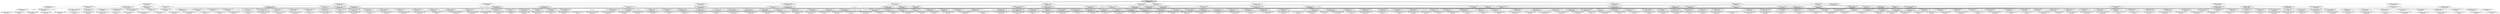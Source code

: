 digraph DiskGraph {
node [shape=box,style=rounded]
nodesep=0.35;
subgraph cluster_graph {
color="white";
"-1520078615472581191.0" [style = filled] [label="/\\ graded_students = [prof_1 |-> {}, prof_2 |-> {}]\n/\\ selected = [prof_1 |-> {}, prof_2 |-> {}]\n/\\ pc = [prof_1 |-> \"SelectStudents\", prof_2 |-> \"SelectStudents\", cleanup |-> \"Finally\"]\n/\\ locked = {}
#-1520078615472581191.0#"]
"-1520078615472581191.0" -> "8482652198423998111.0";
"8482652198423998111.0" [label="/\\ graded_students = [prof_1 |-> {}, prof_2 |-> {}]\n/\\ selected = [prof_1 |-> {}, prof_2 |-> {\"student_1\", \"student_2\", \"student_3\"}]\n/\\ pc = [prof_1 |-> \"SelectStudents\", prof_2 |-> \"ExamDay\", cleanup |-> \"Finally\"]\n/\\ locked = {\"student_1\", \"student_2\", \"student_3\"}
#8482652198423998111.0#"];
"-1520078615472581191.0" -> "-3774724887188227384.0";
"-3774724887188227384.0" [label="/\\ graded_students = [prof_1 |-> {}, prof_2 |-> {}]\n/\\ selected = [prof_1 |-> {\"student_2\"}, prof_2 |-> {}]\n/\\ pc = [prof_1 |-> \"ExamDay\", prof_2 |-> \"SelectStudents\", cleanup |-> \"Finally\"]\n/\\ locked = {\"student_2\"}
#-3774724887188227384.0#"];
"-3774724887188227384.0" -> "8002826063490546110.0" [style="dotted"];
"8002826063490546110.0" -> "575026517407033553.0" [style="dotted"];
"8002826063490546110.0" -> "-9069489571287147119.0" [style="dotted"];
"8002826063490546110.0" -> "3151043017129059167.0" [style="dotted"];
"8002826063490546110.0" -> "-4366407736065747853.0" [style="dotted"];
"-3774724887188227384.0" -> "-2797390619431467302.0" [style="dotted"];
"-2797390619431467302.0" -> "7482633486011131187.0" [style="dotted"];
"-2797390619431467302.0" -> "824520223074932240.0" [style="dotted"];
"-2797390619431467302.0" -> "551894377844198609.0" [style="dotted"];
"-2797390619431467302.0" -> "-1739129847410191289.0" [style="dotted"];
"-2797390619431467302.0" -> "-3226968890951111483.0" [style="dotted"];
"-2797390619431467302.0" -> "-4204844802114606589.0" [style="dotted"];
"-2797390619431467302.0" -> "2344467333797955878.0" [style="dotted"];
"-2797390619431467302.0" -> "-1494664172018412987.0" [style="dotted"];
"-3774724887188227384.0" -> "6634665875016553559.0" [style="dotted"];
"6634665875016553559.0" -> "575026517407033553.0" [style="dotted"];
"6634665875016553559.0" -> "7482633486011131187.0" [style="dotted"];
"6634665875016553559.0" -> "-5644015616094431183.0" [style="dotted"];
"-3774724887188227384.0" -> "6919939647682721872.0" [style="dotted"];
"-3774724887188227384.0" -> "-2454916743158232320.0" [style="dotted"];
"-3774724887188227384.0" -> "-5631542992135694721.0" [style="dotted"];
"-1520078615472581191.0" -> "-3708037192312227280.0";
"-3708037192312227280.0" [label="/\\ graded_students = [prof_1 |-> {}, prof_2 |-> {}]\n/\\ selected = [prof_1 |-> {\"student_3\"}, prof_2 |-> {}]\n/\\ pc = [prof_1 |-> \"ExamDay\", prof_2 |-> \"SelectStudents\", cleanup |-> \"Finally\"]\n/\\ locked = {\"student_3\"}
#-3708037192312227280.0#"];
"-3708037192312227280.0" -> "5767179924573753788.0" [style="dotted"];
"-3708037192312227280.0" -> "-9004038145029563060.0" [style="dotted"];
"-3708037192312227280.0" -> "-6265201713860939849.0" [style="dotted"];
"-3708037192312227280.0" -> "-8577759216288053253.0" [style="dotted"];
"-3708037192312227280.0" -> "3008119520303821986.0" [style="dotted"];
"-3708037192312227280.0" -> "-8838918174253489560.0" [style="dotted"];
"-1520078615472581191.0" -> "-5702115986602312226.0";
"-5702115986602312226.0" [label="/\\ graded_students = [prof_1 |-> {}, prof_2 |-> {}]\n/\\ selected = [prof_1 |-> {}, prof_2 |-> {\"student_2\"}]\n/\\ pc = [prof_1 |-> \"SelectStudents\", prof_2 |-> \"ExamDay\", cleanup |-> \"Finally\"]\n/\\ locked = {\"student_2\"}
#-5702115986602312226.0#"];
"-1520078615472581191.0" -> "-839540378559941368.0";
"-839540378559941368.0" [label="/\\ graded_students = [prof_1 |-> {}, prof_2 |-> {}]\n/\\ selected = [prof_1 |-> {}, prof_2 |-> {\"student_2\", \"student_3\"}]\n/\\ pc = [prof_1 |-> \"SelectStudents\", prof_2 |-> \"ExamDay\", cleanup |-> \"Finally\"]\n/\\ locked = {\"student_2\", \"student_3\"}
#-839540378559941368.0#"];
"-1520078615472581191.0" -> "4347625012932282804.0";
"4347625012932282804.0" [label="/\\ graded_students = [prof_1 |-> {}, prof_2 |-> {}]\n/\\ selected = [prof_1 |-> {}, prof_2 |-> {\"student_1\", \"student_3\"}]\n/\\ pc = [prof_1 |-> \"SelectStudents\", prof_2 |-> \"ExamDay\", cleanup |-> \"Finally\"]\n/\\ locked = {\"student_1\", \"student_3\"}
#4347625012932282804.0#"];
"-1520078615472581191.0" -> "-4421304344293639232.0";
"-4421304344293639232.0" [label="/\\ graded_students = [prof_1 |-> {}, prof_2 |-> {}]\n/\\ selected = [prof_1 |-> {\"student_1\"}, prof_2 |-> {}]\n/\\ pc = [prof_1 |-> \"ExamDay\", prof_2 |-> \"SelectStudents\", cleanup |-> \"Finally\"]\n/\\ locked = {\"student_1\"}
#-4421304344293639232.0#"];
"-4421304344293639232.0" -> "3315805397715141048.0" [style="dotted"];
"3315805397715141048.0" -> "-6924748618351798624.0" [style="dotted"];
"-6924748618351798624.0" -> "-694030224528972944.0" [style="dotted"];
"3315805397715141048.0" -> "511695869872171639.0" [style="dotted"];
"511695869872171639.0" -> "2175986651993292911.0" [style="dotted"];
"511695869872171639.0" -> "-7072882952495741899.0" [style="dotted"];
"3315805397715141048.0" -> "1264116923421109425.0" [style="dotted"];
"1264116923421109425.0" -> "-4529801039085238973.0" [style="dotted"];
"1264116923421109425.0" -> "378460999838348529.0" [style="dotted"];
"3315805397715141048.0" -> "-6407228474273101095.0" [style="dotted"];
"-6407228474273101095.0" -> "-682235897928927481.0" [style="dotted"];
"-4421304344293639232.0" -> "3982894140426300000.0" [style="dotted"];
"3982894140426300000.0" -> "1972274591083880319.0" [style="dotted"];
"1972274591083880319.0" -> "5794049505571118837.0" [style="dotted"];
"3982894140426300000.0" -> "-5329211805084563160.0" [style="dotted"];
"-5329211805084563160.0" -> "6305219400640895162.0" [style="dotted"];
"-5329211805084563160.0" -> "-1927774633126711551.0" [style="dotted"];
"3982894140426300000.0" -> "-4984596535524437015.0" [style="dotted"];
"-4984596535524437015.0" -> "-3879234351326722105.0" [style="dotted"];
"-4984596535524437015.0" -> "-5663544607065767928.0" [style="dotted"];
"3982894140426300000.0" -> "6532119696115370879.0" [style="dotted"];
"6532119696115370879.0" -> "6525424425946719173.0" [style="dotted"];
"6532119696115370879.0" -> "-9029979831284996849.0" [style="dotted"];
"3982894140426300000.0" -> "-621463449448486210.0" [style="dotted"];
"-621463449448486210.0" -> "3485046130097839334.0" [style="dotted"];
"-621463449448486210.0" -> "-3482181993283595073.0" [style="dotted"];
"3982894140426300000.0" -> "-2165390005039846280.0" [style="dotted"];
"3982894140426300000.0" -> "350900560123940701.0" [style="dotted"];
"3982894140426300000.0" -> "-4289425358570186182.0" [style="dotted"];
"-4421304344293639232.0" -> "8031998183145532172.0" [style="dotted"];
"8031998183145532172.0" -> "-6924748618351798624.0" [style="dotted"];
"8031998183145532172.0" -> "1972274591083880319.0" [style="dotted"];
"8031998183145532172.0" -> "-6240808340977082869.0" [style="dotted"];
"-4421304344293639232.0" -> "5818345138796137421.0" [style="dotted"];
"5818345138796137421.0" -> "511695869872171639.0" [style="dotted"];
"5818345138796137421.0" -> "-4984596535524437015.0" [style="dotted"];
"5818345138796137421.0" -> "7218282958039573973.0" [style="dotted"];
"5818345138796137421.0" -> "-4458689490350753465.0" [style="dotted"];
"-4421304344293639232.0" -> "5481806464546851780.0" [style="dotted"];
"5481806464546851780.0" -> "1264116923421109425.0" [style="dotted"];
"5481806464546851780.0" -> "6532119696115370879.0" [style="dotted"];
"5481806464546851780.0" -> "1125400478784622496.0" [style="dotted"];
"5481806464546851780.0" -> "11054728138280934.0" [style="dotted"];
"-4421304344293639232.0" -> "7333646215046797445.0" [style="dotted"];
"7333646215046797445.0" -> "-6407228474273101095.0" [style="dotted"];
"7333646215046797445.0" -> "350900560123940701.0" [style="dotted"];
"7333646215046797445.0" -> "-8104942106339259740.0" [style="dotted"];
"7333646215046797445.0" -> "957682174787861960.0" [style="dotted"];
"-1520078615472581191.0" -> "8231183312162847595.0";
"8231183312162847595.0" [label="/\\ graded_students = [prof_1 |-> {}, prof_2 |-> {}]\n/\\ selected = [prof_1 |-> {\"student_1\", \"student_3\"}, prof_2 |-> {}]\n/\\ pc = [prof_1 |-> \"ExamDay\", prof_2 |-> \"SelectStudents\", cleanup |-> \"Finally\"]\n/\\ locked = {\"student_1\", \"student_3\"}
#8231183312162847595.0#"];
"-1520078615472581191.0" -> "-592293363618780179.0";
"-592293363618780179.0" [label="/\\ graded_students = [prof_1 |-> {}, prof_2 |-> {}]\n/\\ selected = [prof_1 |-> {\"student_1\", \"student_2\", \"student_3\"}, prof_2 |-> {}]\n/\\ pc = [prof_1 |-> \"ExamDay\", prof_2 |-> \"SelectStudents\", cleanup |-> \"Finally\"]\n/\\ locked = {\"student_1\", \"student_2\", \"student_3\"}
#-592293363618780179.0#"];
"-1520078615472581191.0" -> "1213576178206106069.0";
"1213576178206106069.0" [label="/\\ graded_students = [prof_1 |-> {}, prof_2 |-> {}]\n/\\ selected = [prof_1 |-> {}, prof_2 |-> {}]\n/\\ pc = [prof_1 |-> \"ExamDay\", prof_2 |-> \"SelectStudents\", cleanup |-> \"Finally\"]\n/\\ locked = {}
#1213576178206106069.0#"];
"1213576178206106069.0" -> "7381672871970676100.0" [style="dotted"];
"7381672871970676100.0" -> "9200429129359846984.0" [style="dotted"];
"9200429129359846984.0" -> "-8517720102396115219.0" [style="dotted"];
"7381672871970676100.0" -> "7257689620295948813.0" [style="dotted"];
"7257689620295948813.0" -> "7727967467000886713.0" [style="dotted"];
"7257689620295948813.0" -> "-9211746781017818636.0" [style="dotted"];
"7381672871970676100.0" -> "7521450652966715596.0" [style="dotted"];
"7521450652966715596.0" -> "7995023765936887368.0" [style="dotted"];
"7521450652966715596.0" -> "-3138610799700306179.0" [style="dotted"];
"7381672871970676100.0" -> "-8641167325219760038.0" [style="dotted"];
"-8641167325219760038.0" -> "-8534447245736338994.0" [style="dotted"];
"-8641167325219760038.0" -> "-1749236021759020038.0" [style="dotted"];
"7381672871970676100.0" -> "5685072412420863366.0" [style="dotted"];
"7381672871970676100.0" -> "6374717966816588608.0" [style="dotted"];
"7381672871970676100.0" -> "-4802007876449054619.0" [style="dotted"];
"7381672871970676100.0" -> "-4145110304532257141.0" [style="dotted"];
"1213576178206106069.0" -> "5816030051133532585.0" [style="dotted"];
"5816030051133532585.0" -> "9200429129359846984.0" [style="dotted"];
"5816030051133532585.0" -> "4203544723673584496.0" [style="dotted"];
"1213576178206106069.0" -> "-4335279668520197899.0" [style="dotted"];
"-4335279668520197899.0" -> "7257689620295948813.0" [style="dotted"];
"-4335279668520197899.0" -> "-921913347641455680.0" [style="dotted"];
"-4335279668520197899.0" -> "2034775956415777487.0" [style="dotted"];
"1213576178206106069.0" -> "-3506596424657208726.0" [style="dotted"];
"-3506596424657208726.0" -> "7521450652966715596.0" [style="dotted"];
"-3506596424657208726.0" -> "-1004041285576249137.0" [style="dotted"];
"-3506596424657208726.0" -> "5604908210079841017.0" [style="dotted"];
"1213576178206106069.0" -> "-3807595342940369889.0" [style="dotted"];
"-3807595342940369889.0" -> "-8641167325219760038.0" [style="dotted"];
"-3807595342940369889.0" -> "1643371622185519331.0" [style="dotted"];
"-3807595342940369889.0" -> "9035510361721809643.0" [style="dotted"];
"1213576178206106069.0" -> "-8156452589643490751.0" [style="dotted"];
"-8156452589643490751.0" -> "5685072412420863366.0" [style="dotted"];
"-8156452589643490751.0" -> "-8415425865188312749.0" [style="dotted"];
"-8156452589643490751.0" -> "6527682887038953306.0" [style="dotted"];
"1213576178206106069.0" -> "-7898233572020069816.0" [style="dotted"];
"1213576178206106069.0" -> "-3855849326628926715.0" [style="dotted"];
"1213576178206106069.0" -> "-2082706897535564920.0" [style="dotted"];
"-1520078615472581191.0" -> "6573208744916853691.0";
"6573208744916853691.0" [label="/\\ graded_students = [prof_1 |-> {}, prof_2 |-> {}]\n/\\ selected = [prof_1 |-> {\"student_2\", \"student_3\"}, prof_2 |-> {}]\n/\\ pc = [prof_1 |-> \"ExamDay\", prof_2 |-> \"SelectStudents\", cleanup |-> \"Finally\"]\n/\\ locked = {\"student_2\", \"student_3\"}
#6573208744916853691.0#"];
"-1520078615472581191.0" -> "-4713155803863156431.0";
"-4713155803863156431.0" [label="/\\ graded_students = [prof_1 |-> {}, prof_2 |-> {}]\n/\\ selected = [prof_1 |-> {}, prof_2 |-> {\"student_1\"}]\n/\\ pc = [prof_1 |-> \"SelectStudents\", prof_2 |-> \"ExamDay\", cleanup |-> \"Finally\"]\n/\\ locked = {\"student_1\"}
#-4713155803863156431.0#"];
"-1520078615472581191.0" -> "-5397144606992368005.0";
"-5397144606992368005.0" [label="/\\ graded_students = [prof_1 |-> {}, prof_2 |-> {}]\n/\\ selected = [prof_1 |-> {}, prof_2 |-> {\"student_3\"}]\n/\\ pc = [prof_1 |-> \"SelectStudents\", prof_2 |-> \"ExamDay\", cleanup |-> \"Finally\"]\n/\\ locked = {\"student_3\"}
#-5397144606992368005.0#"];
"-1520078615472581191.0" -> "7837703777441813505.0";
"7837703777441813505.0" [label="/\\ graded_students = [prof_1 |-> {}, prof_2 |-> {}]\n/\\ selected = [prof_1 |-> {}, prof_2 |-> {\"student_1\", \"student_2\"}]\n/\\ pc = [prof_1 |-> \"SelectStudents\", prof_2 |-> \"ExamDay\", cleanup |-> \"Finally\"]\n/\\ locked = {\"student_1\", \"student_2\"}
#7837703777441813505.0#"];
"-1520078615472581191.0" -> "-1520078615472581191.0";
"-1520078615472581191.0" [label="/\\ graded_students = [prof_1 |-> {}, prof_2 |-> {}]\n/\\ selected = [prof_1 |-> {}, prof_2 |-> {}]\n/\\ pc = [prof_1 |-> \"SelectStudents\", prof_2 |-> \"SelectStudents\", cleanup |-> \"Finally\"]\n/\\ locked = {}
#-1520078615472581191.0#"];
"-1520078615472581191.0" -> "-9143257239469056592.0";
"-9143257239469056592.0" [label="/\\ graded_students = [prof_1 |-> {}, prof_2 |-> {}]\n/\\ selected = [prof_1 |-> {}, prof_2 |-> {}]\n/\\ pc = [prof_1 |-> \"SelectStudents\", prof_2 |-> \"ExamDay\", cleanup |-> \"Finally\"]\n/\\ locked = {}
#-9143257239469056592.0#"];
"-1520078615472581191.0" -> "6617927410798024498.0";
"6617927410798024498.0" [label="/\\ graded_students = [prof_1 |-> {}, prof_2 |-> {}]\n/\\ selected = [prof_1 |-> {\"student_1\", \"student_2\"}, prof_2 |-> {}]\n/\\ pc = [prof_1 |-> \"ExamDay\", prof_2 |-> \"SelectStudents\", cleanup |-> \"Finally\"]\n/\\ locked = {\"student_1\", \"student_2\"}
#6617927410798024498.0#"];
"6617927410798024498.0" -> "-179032297369024829.0" [style="dotted"];
"6617927410798024498.0" -> "-6563755250734583795.0" [style="dotted"];
"6617927410798024498.0" -> "-8383751380276810035.0" [style="dotted"];
"6617927410798024498.0" -> "-667456809992944093.0" [style="dotted"];
"-7898233572020069816.0" -> "6374717966816588608.0";
"6374717966816588608.0" [label="/\\ graded_students = [prof_1 |-> {}, prof_2 |-> {}]\n/\\ selected = [prof_1 |-> {}, prof_2 |-> {\"student_1\", \"student_3\"}]\n/\\ pc = [prof_1 |-> \"Done\", prof_2 |-> \"ExamDay\", cleanup |-> \"Finally\"]\n/\\ locked = {\"student_1\", \"student_3\"}
#6374717966816588608.0#"];
"-7898233572020069816.0" -> "-2268651900529831130.0";
"-2268651900529831130.0" [label="/\\ graded_students = [prof_1 |-> {}, prof_2 |-> {\"student_1\", \"student_3\"}]\n/\\ selected = [prof_1 |-> {}, prof_2 |-> {\"student_1\", \"student_3\"}]\n/\\ pc = [prof_1 |-> \"ExamDay\", prof_2 |-> \"Done\", cleanup |-> \"Finally\"]\n/\\ locked = {\"student_1\", \"student_3\"}
#-2268651900529831130.0#"];
"-7898233572020069816.0" -> "7654654401619621704.0";
"7654654401619621704.0" [label="/\\ graded_students = [prof_1 |-> {}, prof_2 |-> {}]\n/\\ selected = [prof_1 |-> {}, prof_2 |-> {\"student_1\", \"student_3\"}]\n/\\ pc = [prof_1 |-> \"ExamDay\", prof_2 |-> \"Done\", cleanup |-> \"Finally\"]\n/\\ locked = {}
#7654654401619621704.0#"];
"-7898233572020069816.0" -> "-7898233572020069816.0";
"-7898233572020069816.0" [label="/\\ graded_students = [prof_1 |-> {}, prof_2 |-> {}]\n/\\ selected = [prof_1 |-> {}, prof_2 |-> {\"student_1\", \"student_3\"}]\n/\\ pc = [prof_1 |-> \"ExamDay\", prof_2 |-> \"ExamDay\", cleanup |-> \"Finally\"]\n/\\ locked = {\"student_1\", \"student_3\"}
#-7898233572020069816.0#"];
"8231183312162847595.0" -> "-3863531665710822560.0";
"-3863531665710822560.0" [label="/\\ graded_students = [prof_1 |-> {}, prof_2 |-> {}]\n/\\ selected = [prof_1 |-> {\"student_1\", \"student_3\"}, prof_2 |-> {}]\n/\\ pc = [prof_1 |-> \"ExamDay\", prof_2 |-> \"ExamDay\", cleanup |-> \"Finally\"]\n/\\ locked = {\"student_1\", \"student_3\"}
#-3863531665710822560.0#"];
"8231183312162847595.0" -> "4662983743453544898.0";
"4662983743453544898.0" [label="/\\ graded_students = [prof_1 |-> {\"student_1\", \"student_3\"}, prof_2 |-> {}]\n/\\ selected = [prof_1 |-> {\"student_1\", \"student_3\"}, prof_2 |-> {}]\n/\\ pc = [prof_1 |-> \"Done\", prof_2 |-> \"SelectStudents\", cleanup |-> \"Finally\"]\n/\\ locked = {\"student_1\", \"student_3\"}
#4662983743453544898.0#"];
"8231183312162847595.0" -> "-1345916481072801613.0";
"-1345916481072801613.0" [label="/\\ graded_students = [prof_1 |-> {}, prof_2 |-> {}]\n/\\ selected = [prof_1 |-> {\"student_1\", \"student_3\"}, prof_2 |-> {\"student_2\"}]\n/\\ pc = [prof_1 |-> \"ExamDay\", prof_2 |-> \"ExamDay\", cleanup |-> \"Finally\"]\n/\\ locked = {\"student_1\", \"student_2\", \"student_3\"}
#-1345916481072801613.0#"];
"8231183312162847595.0" -> "-86047304910820453.0";
"-86047304910820453.0" [label="/\\ graded_students = [prof_1 |-> {}, prof_2 |-> {}]\n/\\ selected = [prof_1 |-> {\"student_1\", \"student_3\"}, prof_2 |-> {}]\n/\\ pc = [prof_1 |-> \"Done\", prof_2 |-> \"SelectStudents\", cleanup |-> \"Finally\"]\n/\\ locked = {}
#-86047304910820453.0#"];
"8231183312162847595.0" -> "8231183312162847595.0";
"8231183312162847595.0" [label="/\\ graded_students = [prof_1 |-> {}, prof_2 |-> {}]\n/\\ selected = [prof_1 |-> {\"student_1\", \"student_3\"}, prof_2 |-> {}]\n/\\ pc = [prof_1 |-> \"ExamDay\", prof_2 |-> \"SelectStudents\", cleanup |-> \"Finally\"]\n/\\ locked = {\"student_1\", \"student_3\"}
#8231183312162847595.0#"];
"-5631542992135694721.0" -> "-407888085016159438.0";
"-407888085016159438.0" [label="/\\ graded_students = [prof_1 |-> {}, prof_2 |-> {\"student_1\", \"student_3\"}]\n/\\ selected = [prof_1 |-> {\"student_2\"}, prof_2 |-> {\"student_1\", \"student_3\"}]\n/\\ pc = [prof_1 |-> \"ExamDay\", prof_2 |-> \"Done\", cleanup |-> \"Finally\"]\n/\\ locked = {\"student_1\", \"student_2\", \"student_3\"}
#-407888085016159438.0#"];
"-5631542992135694721.0" -> "-4366407736065747853.0";
"-4366407736065747853.0" [label="/\\ graded_students = [prof_1 |-> {\"student_2\"}, prof_2 |-> {}]\n/\\ selected = [prof_1 |-> {\"student_2\"}, prof_2 |-> {\"student_1\", \"student_3\"}]\n/\\ pc = [prof_1 |-> \"Done\", prof_2 |-> \"ExamDay\", cleanup |-> \"Finally\"]\n/\\ locked = {\"student_1\", \"student_2\", \"student_3\"}
#-4366407736065747853.0#"];
"-5631542992135694721.0" -> "-4204844802114606589.0";
"-4204844802114606589.0" [label="/\\ graded_students = [prof_1 |-> {}, prof_2 |-> {}]\n/\\ selected = [prof_1 |-> {\"student_2\"}, prof_2 |-> {\"student_1\", \"student_3\"}]\n/\\ pc = [prof_1 |-> \"Done\", prof_2 |-> \"ExamDay\", cleanup |-> \"Finally\"]\n/\\ locked = {\"student_1\", \"student_3\"}
#-4204844802114606589.0#"];
"-5631542992135694721.0" -> "3925929588876867262.0";
"3925929588876867262.0" [label="/\\ graded_students = [prof_1 |-> {}, prof_2 |-> {}]\n/\\ selected = [prof_1 |-> {\"student_2\"}, prof_2 |-> {\"student_1\", \"student_3\"}]\n/\\ pc = [prof_1 |-> \"ExamDay\", prof_2 |-> \"Done\", cleanup |-> \"Finally\"]\n/\\ locked = {\"student_2\"}
#3925929588876867262.0#"];
"-5631542992135694721.0" -> "-5631542992135694721.0";
"-5631542992135694721.0" [label="/\\ graded_students = [prof_1 |-> {}, prof_2 |-> {}]\n/\\ selected = [prof_1 |-> {\"student_2\"}, prof_2 |-> {\"student_1\", \"student_3\"}]\n/\\ pc = [prof_1 |-> \"ExamDay\", prof_2 |-> \"ExamDay\", cleanup |-> \"Finally\"]\n/\\ locked = {\"student_1\", \"student_2\", \"student_3\"}
#-5631542992135694721.0#"];
"-3855849326628926715.0" -> "-4802007876449054619.0";
"-4802007876449054619.0" [label="/\\ graded_students = [prof_1 |-> {}, prof_2 |-> {}]\n/\\ selected = [prof_1 |-> {}, prof_2 |-> {\"student_2\", \"student_3\"}]\n/\\ pc = [prof_1 |-> \"Done\", prof_2 |-> \"ExamDay\", cleanup |-> \"Finally\"]\n/\\ locked = {\"student_2\", \"student_3\"}
#-4802007876449054619.0#"];
"-3855849326628926715.0" -> "-3855849326628926715.0";
"-3855849326628926715.0" [label="/\\ graded_students = [prof_1 |-> {}, prof_2 |-> {}]\n/\\ selected = [prof_1 |-> {}, prof_2 |-> {\"student_2\", \"student_3\"}]\n/\\ pc = [prof_1 |-> \"ExamDay\", prof_2 |-> \"ExamDay\", cleanup |-> \"Finally\"]\n/\\ locked = {\"student_2\", \"student_3\"}
#-3855849326628926715.0#"];
"-3855849326628926715.0" -> "8651852390026863274.0";
"8651852390026863274.0" [label="/\\ graded_students = [prof_1 |-> {}, prof_2 |-> {\"student_2\", \"student_3\"}]\n/\\ selected = [prof_1 |-> {}, prof_2 |-> {\"student_2\", \"student_3\"}]\n/\\ pc = [prof_1 |-> \"ExamDay\", prof_2 |-> \"Done\", cleanup |-> \"Finally\"]\n/\\ locked = {\"student_2\", \"student_3\"}
#8651852390026863274.0#"];
"-3855849326628926715.0" -> "14722722464407504.0";
"14722722464407504.0" [label="/\\ graded_students = [prof_1 |-> {}, prof_2 |-> {}]\n/\\ selected = [prof_1 |-> {}, prof_2 |-> {\"student_2\", \"student_3\"}]\n/\\ pc = [prof_1 |-> \"ExamDay\", prof_2 |-> \"Done\", cleanup |-> \"Finally\"]\n/\\ locked = {}
#14722722464407504.0#"];
"5685072412420863366.0" -> "5685072412420863366.0";
"5685072412420863366.0" [label="/\\ graded_students = [prof_1 |-> {}, prof_2 |-> {}]\n/\\ selected = [prof_1 |-> {}, prof_2 |-> {\"student_1\", \"student_2\"}]\n/\\ pc = [prof_1 |-> \"Done\", prof_2 |-> \"ExamDay\", cleanup |-> \"Finally\"]\n/\\ locked = {\"student_1\", \"student_2\"}
#5685072412420863366.0#"];
"5685072412420863366.0" -> "3440908158156734546.0";
"3440908158156734546.0" [label="/\\ graded_students = [prof_1 |-> {}, prof_2 |-> {}]\n/\\ selected = [prof_1 |-> {}, prof_2 |-> {\"student_1\", \"student_2\"}]\n/\\ pc = [prof_1 |-> \"Done\", prof_2 |-> \"Done\", cleanup |-> \"Finally\"]\n/\\ locked = {}
#3440908158156734546.0#"];
"5685072412420863366.0" -> "55768333333976952.0";
"55768333333976952.0" [label="/\\ graded_students = [prof_1 |-> {}, prof_2 |-> {\"student_1\", \"student_2\"}]\n/\\ selected = [prof_1 |-> {}, prof_2 |-> {\"student_1\", \"student_2\"}]\n/\\ pc = [prof_1 |-> \"Done\", prof_2 |-> \"Done\", cleanup |-> \"Finally\"]\n/\\ locked = {\"student_1\", \"student_2\"}
#55768333333976952.0#"];
"-2165390005039846280.0" -> "-259853160644529736.0";
"-259853160644529736.0" [label="/\\ graded_students = [prof_1 |-> {}, prof_2 |-> {}]\n/\\ selected = [prof_1 |-> {\"student_1\"}, prof_2 |-> {\"student_1\", \"student_3\"}]\n/\\ pc = [prof_1 |-> \"Done\", prof_2 |-> \"Done\", cleanup |-> \"Finally\"]\n/\\ locked = {}
#-259853160644529736.0#"];
"-2165390005039846280.0" -> "-2165390005039846280.0";
"-2165390005039846280.0" [label="/\\ graded_students = [prof_1 |-> {}, prof_2 |-> {}]\n/\\ selected = [prof_1 |-> {\"student_1\"}, prof_2 |-> {\"student_1\", \"student_3\"}]\n/\\ pc = [prof_1 |-> \"Done\", prof_2 |-> \"ExamDay\", cleanup |-> \"Finally\"]\n/\\ locked = {\"student_1\", \"student_3\"}
#-2165390005039846280.0#"];
"-2165390005039846280.0" -> "2488203838530202810.0";
"2488203838530202810.0" [label="/\\ graded_students = [prof_1 |-> {}, prof_2 |-> {\"student_1\", \"student_3\"}]\n/\\ selected = [prof_1 |-> {\"student_1\"}, prof_2 |-> {\"student_1\", \"student_3\"}]\n/\\ pc = [prof_1 |-> \"Done\", prof_2 |-> \"Done\", cleanup |-> \"Finally\"]\n/\\ locked = {\"student_1\", \"student_3\"}
#2488203838530202810.0#"];
"-2454916743158232320.0" -> "-2454916743158232320.0";
"-2454916743158232320.0" [label="/\\ graded_students = [prof_1 |-> {}, prof_2 |-> {}]\n/\\ selected = [prof_1 |-> {\"student_2\"}, prof_2 |-> {\"student_3\"}]\n/\\ pc = [prof_1 |-> \"ExamDay\", prof_2 |-> \"ExamDay\", cleanup |-> \"Finally\"]\n/\\ locked = {\"student_2\", \"student_3\"}
#-2454916743158232320.0#"];
"-2454916743158232320.0" -> "-1739129847410191289.0";
"-1739129847410191289.0" [label="/\\ graded_students = [prof_1 |-> {}, prof_2 |-> {}]\n/\\ selected = [prof_1 |-> {\"student_2\"}, prof_2 |-> {\"student_3\"}]\n/\\ pc = [prof_1 |-> \"Done\", prof_2 |-> \"ExamDay\", cleanup |-> \"Finally\"]\n/\\ locked = {\"student_3\"}
#-1739129847410191289.0#"];
"-2454916743158232320.0" -> "-1336944595334607225.0";
"-1336944595334607225.0" [label="/\\ graded_students = [prof_1 |-> {}, prof_2 |-> {\"student_3\"}]\n/\\ selected = [prof_1 |-> {\"student_2\"}, prof_2 |-> {\"student_3\"}]\n/\\ pc = [prof_1 |-> \"ExamDay\", prof_2 |-> \"Done\", cleanup |-> \"Finally\"]\n/\\ locked = {\"student_2\", \"student_3\"}
#-1336944595334607225.0#"];
"-2454916743158232320.0" -> "-2626816228628618617.0";
"-2626816228628618617.0" [label="/\\ graded_students = [prof_1 |-> {}, prof_2 |-> {}]\n/\\ selected = [prof_1 |-> {\"student_2\"}, prof_2 |-> {\"student_3\"}]\n/\\ pc = [prof_1 |-> \"ExamDay\", prof_2 |-> \"Done\", cleanup |-> \"Finally\"]\n/\\ locked = {\"student_2\"}
#-2626816228628618617.0#"];
"-2454916743158232320.0" -> "3151043017129059167.0";
"3151043017129059167.0" [label="/\\ graded_students = [prof_1 |-> {\"student_2\"}, prof_2 |-> {}]\n/\\ selected = [prof_1 |-> {\"student_2\"}, prof_2 |-> {\"student_3\"}]\n/\\ pc = [prof_1 |-> \"Done\", prof_2 |-> \"ExamDay\", cleanup |-> \"Finally\"]\n/\\ locked = {\"student_2\", \"student_3\"}
#3151043017129059167.0#"];
"6919939647682721872.0" -> "-4707653641717241553.0";
"-4707653641717241553.0" [label="/\\ graded_students = [prof_1 |-> {}, prof_2 |-> {\"student_1\"}]\n/\\ selected = [prof_1 |-> {\"student_2\"}, prof_2 |-> {\"student_1\"}]\n/\\ pc = [prof_1 |-> \"ExamDay\", prof_2 |-> \"Done\", cleanup |-> \"Finally\"]\n/\\ locked = {\"student_1\", \"student_2\"}
#-4707653641717241553.0#"];
"6919939647682721872.0" -> "824520223074932240.0";
"824520223074932240.0" [label="/\\ graded_students = [prof_1 |-> {}, prof_2 |-> {}]\n/\\ selected = [prof_1 |-> {\"student_2\"}, prof_2 |-> {\"student_1\"}]\n/\\ pc = [prof_1 |-> \"Done\", prof_2 |-> \"ExamDay\", cleanup |-> \"Finally\"]\n/\\ locked = {\"student_1\"}
#824520223074932240.0#"];
"6919939647682721872.0" -> "-9069489571287147119.0";
"-9069489571287147119.0" [label="/\\ graded_students = [prof_1 |-> {\"student_2\"}, prof_2 |-> {}]\n/\\ selected = [prof_1 |-> {\"student_2\"}, prof_2 |-> {\"student_1\"}]\n/\\ pc = [prof_1 |-> \"Done\", prof_2 |-> \"ExamDay\", cleanup |-> \"Finally\"]\n/\\ locked = {\"student_1\", \"student_2\"}
#-9069489571287147119.0#"];
"6919939647682721872.0" -> "6919939647682721872.0";
"6919939647682721872.0" [label="/\\ graded_students = [prof_1 |-> {}, prof_2 |-> {}]\n/\\ selected = [prof_1 |-> {\"student_2\"}, prof_2 |-> {\"student_1\"}]\n/\\ pc = [prof_1 |-> \"ExamDay\", prof_2 |-> \"ExamDay\", cleanup |-> \"Finally\"]\n/\\ locked = {\"student_1\", \"student_2\"}
#6919939647682721872.0#"];
"6919939647682721872.0" -> "8340071203298196670.0";
"8340071203298196670.0" [label="/\\ graded_students = [prof_1 |-> {}, prof_2 |-> {}]\n/\\ selected = [prof_1 |-> {\"student_2\"}, prof_2 |-> {\"student_1\"}]\n/\\ pc = [prof_1 |-> \"ExamDay\", prof_2 |-> \"Done\", cleanup |-> \"Finally\"]\n/\\ locked = {\"student_2\"}
#8340071203298196670.0#"];
"6573208744916853691.0" -> "-7542002079575874720.0";
"-7542002079575874720.0" [label="/\\ graded_students = [prof_1 |-> {}, prof_2 |-> {}]\n/\\ selected = [prof_1 |-> {\"student_2\", \"student_3\"}, prof_2 |-> {}]\n/\\ pc = [prof_1 |-> \"Done\", prof_2 |-> \"SelectStudents\", cleanup |-> \"Finally\"]\n/\\ locked = {}
#-7542002079575874720.0#"];
"6573208744916853691.0" -> "2135889181779195412.0";
"2135889181779195412.0" [label="/\\ graded_students = [prof_1 |-> {\"student_2\", \"student_3\"}, prof_2 |-> {}]\n/\\ selected = [prof_1 |-> {\"student_2\", \"student_3\"}, prof_2 |-> {}]\n/\\ pc = [prof_1 |-> \"Done\", prof_2 |-> \"SelectStudents\", cleanup |-> \"Finally\"]\n/\\ locked = {\"student_2\", \"student_3\"}
#2135889181779195412.0#"];
"6573208744916853691.0" -> "6601381769586477988.0";
"6601381769586477988.0" [label="/\\ graded_students = [prof_1 |-> {}, prof_2 |-> {}]\n/\\ selected = [prof_1 |-> {\"student_2\", \"student_3\"}, prof_2 |-> {}]\n/\\ pc = [prof_1 |-> \"ExamDay\", prof_2 |-> \"ExamDay\", cleanup |-> \"Finally\"]\n/\\ locked = {\"student_2\", \"student_3\"}
#6601381769586477988.0#"];
"6573208744916853691.0" -> "-5708892163294329718.0";
"-5708892163294329718.0" [label="/\\ graded_students = [prof_1 |-> {}, prof_2 |-> {}]\n/\\ selected = [prof_1 |-> {\"student_2\", \"student_3\"}, prof_2 |-> {\"student_1\"}]\n/\\ pc = [prof_1 |-> \"ExamDay\", prof_2 |-> \"ExamDay\", cleanup |-> \"Finally\"]\n/\\ locked = {\"student_1\", \"student_2\", \"student_3\"}
#-5708892163294329718.0#"];
"6573208744916853691.0" -> "6573208744916853691.0";
"6573208744916853691.0" [label="/\\ graded_students = [prof_1 |-> {}, prof_2 |-> {}]\n/\\ selected = [prof_1 |-> {\"student_2\", \"student_3\"}, prof_2 |-> {}]\n/\\ pc = [prof_1 |-> \"ExamDay\", prof_2 |-> \"SelectStudents\", cleanup |-> \"Finally\"]\n/\\ locked = {\"student_2\", \"student_3\"}
#6573208744916853691.0#"];
"-6240808340977082869.0" -> "-6240808340977082869.0";
"-6240808340977082869.0" [label="/\\ graded_students = [prof_1 |-> {}, prof_2 |-> {}]\n/\\ selected = [prof_1 |-> {\"student_1\"}, prof_2 |-> {}]\n/\\ pc = [prof_1 |-> \"ExamDay\", prof_2 |-> \"Done\", cleanup |-> \"Finally\"]\n/\\ locked = {\"student_1\"}
#-6240808340977082869.0#"];
"-6240808340977082869.0" -> "-694030224528972944.0";
"-694030224528972944.0" [label="/\\ graded_students = [prof_1 |-> {\"student_1\"}, prof_2 |-> {}]\n/\\ selected = [prof_1 |-> {\"student_1\"}, prof_2 |-> {}]\n/\\ pc = [prof_1 |-> \"Done\", prof_2 |-> \"Done\", cleanup |-> \"Finally\"]\n/\\ locked = {\"student_1\"}
#-694030224528972944.0#"];
"-6240808340977082869.0" -> "5794049505571118837.0";
"5794049505571118837.0" [label="/\\ graded_students = [prof_1 |-> {}, prof_2 |-> {}]\n/\\ selected = [prof_1 |-> {\"student_1\"}, prof_2 |-> {}]\n/\\ pc = [prof_1 |-> \"Done\", prof_2 |-> \"Done\", cleanup |-> \"Finally\"]\n/\\ locked = {}
#5794049505571118837.0#"];
"4203544723673584496.0" -> "-8517720102396115219.0";
"-8517720102396115219.0" [label="/\\ graded_students = [prof_1 |-> {}, prof_2 |-> {}]\n/\\ selected = [prof_1 |-> {}, prof_2 |-> {}]\n/\\ pc = [prof_1 |-> \"Done\", prof_2 |-> \"Done\", cleanup |-> \"Finally\"]\n/\\ locked = {}
#-8517720102396115219.0#"];
"4203544723673584496.0" -> "4203544723673584496.0";
"4203544723673584496.0" [label="/\\ graded_students = [prof_1 |-> {}, prof_2 |-> {}]\n/\\ selected = [prof_1 |-> {}, prof_2 |-> {}]\n/\\ pc = [prof_1 |-> \"ExamDay\", prof_2 |-> \"Done\", cleanup |-> \"Finally\"]\n/\\ locked = {}
#4203544723673584496.0#"];
"5794049505571118837.0" -> "5794049505571118837.0";
"5794049505571118837.0" [label="/\\ graded_students = [prof_1 |-> {}, prof_2 |-> {}]\n/\\ selected = [prof_1 |-> {\"student_1\"}, prof_2 |-> {}]\n/\\ pc = [prof_1 |-> \"Done\", prof_2 |-> \"Done\", cleanup |-> \"Finally\"]\n/\\ locked = {}
#5794049505571118837.0#"];
"350900560123940701.0" -> "8757970703383778191.0";
"8757970703383778191.0" [label="/\\ graded_students = [prof_1 |-> {}, prof_2 |-> {}]\n/\\ selected = [prof_1 |-> {\"student_1\"}, prof_2 |-> {\"student_2\", \"student_3\"}]\n/\\ pc = [prof_1 |-> \"Done\", prof_2 |-> \"Done\", cleanup |-> \"Finally\"]\n/\\ locked = {}
#8757970703383778191.0#"];
"350900560123940701.0" -> "-554660528463602798.0";
"-554660528463602798.0" [label="/\\ graded_students = [prof_1 |-> {}, prof_2 |-> {\"student_2\", \"student_3\"}]\n/\\ selected = [prof_1 |-> {\"student_1\"}, prof_2 |-> {\"student_2\", \"student_3\"}]\n/\\ pc = [prof_1 |-> \"Done\", prof_2 |-> \"Done\", cleanup |-> \"Finally\"]\n/\\ locked = {\"student_2\", \"student_3\"}
#-554660528463602798.0#"];
"350900560123940701.0" -> "350900560123940701.0";
"350900560123940701.0" [label="/\\ graded_students = [prof_1 |-> {}, prof_2 |-> {}]\n/\\ selected = [prof_1 |-> {\"student_1\"}, prof_2 |-> {\"student_2\", \"student_3\"}]\n/\\ pc = [prof_1 |-> \"Done\", prof_2 |-> \"ExamDay\", cleanup |-> \"Finally\"]\n/\\ locked = {\"student_2\", \"student_3\"}
#350900560123940701.0#"];
"-4289425358570186182.0" -> "-8296278431751860912.0";
"-8296278431751860912.0" [label="/\\ graded_students = [prof_1 |-> {}, prof_2 |-> {}]\n/\\ selected = [prof_1 |-> {\"student_1\"}, prof_2 |-> {\"student_1\", \"student_2\", \"student_3\"}]\n/\\ pc = [prof_1 |-> \"Done\", prof_2 |-> \"Done\", cleanup |-> \"Finally\"]\n/\\ locked = {}
#-8296278431751860912.0#"];
"-4289425358570186182.0" -> "-4289425358570186182.0";
"-4289425358570186182.0" [label="/\\ graded_students = [prof_1 |-> {}, prof_2 |-> {}]\n/\\ selected = [prof_1 |-> {\"student_1\"}, prof_2 |-> {\"student_1\", \"student_2\", \"student_3\"}]\n/\\ pc = [prof_1 |-> \"Done\", prof_2 |-> \"ExamDay\", cleanup |-> \"Finally\"]\n/\\ locked = {\"student_1\", \"student_2\", \"student_3\"}
#-4289425358570186182.0#"];
"6374717966816588608.0" -> "6374717966816588608.0";
"6374717966816588608.0" [label="/\\ graded_students = [prof_1 |-> {}, prof_2 |-> {}]\n/\\ selected = [prof_1 |-> {}, prof_2 |-> {\"student_1\", \"student_3\"}]\n/\\ pc = [prof_1 |-> \"Done\", prof_2 |-> \"ExamDay\", cleanup |-> \"Finally\"]\n/\\ locked = {\"student_1\", \"student_3\"}
#6374717966816588608.0#"];
"6374717966816588608.0" -> "-2317558716779851180.0";
"-2317558716779851180.0" [label="/\\ graded_students = [prof_1 |-> {}, prof_2 |-> {\"student_1\", \"student_3\"}]\n/\\ selected = [prof_1 |-> {}, prof_2 |-> {\"student_1\", \"student_3\"}]\n/\\ pc = [prof_1 |-> \"Done\", prof_2 |-> \"Done\", cleanup |-> \"Finally\"]\n/\\ locked = {\"student_1\", \"student_3\"}
#-2317558716779851180.0#"];
"6374717966816588608.0" -> "2020025774441620821.0";
"2020025774441620821.0" [label="/\\ graded_students = [prof_1 |-> {}, prof_2 |-> {}]\n/\\ selected = [prof_1 |-> {}, prof_2 |-> {\"student_1\", \"student_3\"}]\n/\\ pc = [prof_1 |-> \"Done\", prof_2 |-> \"Done\", cleanup |-> \"Finally\"]\n/\\ locked = {}
#2020025774441620821.0#"];
"-2082706897535564920.0" -> "-658022226192968703.0";
"-658022226192968703.0" [label="/\\ graded_students = [prof_1 |-> {}, prof_2 |-> {}]\n/\\ selected = [prof_1 |-> {}, prof_2 |-> {\"student_1\", \"student_2\", \"student_3\"}]\n/\\ pc = [prof_1 |-> \"ExamDay\", prof_2 |-> \"Done\", cleanup |-> \"Finally\"]\n/\\ locked = {}
#-658022226192968703.0#"];
"-2082706897535564920.0" -> "-2082706897535564920.0";
"-2082706897535564920.0" [label="/\\ graded_students = [prof_1 |-> {}, prof_2 |-> {}]\n/\\ selected = [prof_1 |-> {}, prof_2 |-> {\"student_1\", \"student_2\", \"student_3\"}]\n/\\ pc = [prof_1 |-> \"ExamDay\", prof_2 |-> \"ExamDay\", cleanup |-> \"Finally\"]\n/\\ locked = {\"student_1\", \"student_2\", \"student_3\"}
#-2082706897535564920.0#"];
"-2082706897535564920.0" -> "-4145110304532257141.0";
"-4145110304532257141.0" [label="/\\ graded_students = [prof_1 |-> {}, prof_2 |-> {}]\n/\\ selected = [prof_1 |-> {}, prof_2 |-> {\"student_1\", \"student_2\", \"student_3\"}]\n/\\ pc = [prof_1 |-> \"Done\", prof_2 |-> \"ExamDay\", cleanup |-> \"Finally\"]\n/\\ locked = {\"student_1\", \"student_2\", \"student_3\"}
#-4145110304532257141.0#"];
"575026517407033553.0" -> "575026517407033553.0";
"575026517407033553.0" [label="/\\ graded_students = [prof_1 |-> {\"student_2\"}, prof_2 |-> {}]\n/\\ selected = [prof_1 |-> {\"student_2\"}, prof_2 |-> {}]\n/\\ pc = [prof_1 |-> \"Done\", prof_2 |-> \"ExamDay\", cleanup |-> \"Finally\"]\n/\\ locked = {\"student_2\"}
#575026517407033553.0#"];
"575026517407033553.0" -> "-6693868478886569894.0";
"-6693868478886569894.0" [label="/\\ graded_students = [prof_1 |-> {\"student_2\"}, prof_2 |-> {}]\n/\\ selected = [prof_1 |-> {\"student_2\"}, prof_2 |-> {}]\n/\\ pc = [prof_1 |-> \"Done\", prof_2 |-> \"Done\", cleanup |-> \"Finally\"]\n/\\ locked = {\"student_2\"}
#-6693868478886569894.0#"];
"-4145110304532257141.0" -> "-4734150240071697502.0";
"-4734150240071697502.0" [label="/\\ graded_students = [prof_1 |-> {}, prof_2 |-> {}]\n/\\ selected = [prof_1 |-> {}, prof_2 |-> {\"student_1\", \"student_2\", \"student_3\"}]\n/\\ pc = [prof_1 |-> \"Done\", prof_2 |-> \"Done\", cleanup |-> \"Finally\"]\n/\\ locked = {}
#-4734150240071697502.0#"];
"-4145110304532257141.0" -> "-4145110304532257141.0";
"-4145110304532257141.0" [label="/\\ graded_students = [prof_1 |-> {}, prof_2 |-> {}]\n/\\ selected = [prof_1 |-> {}, prof_2 |-> {\"student_1\", \"student_2\", \"student_3\"}]\n/\\ pc = [prof_1 |-> \"Done\", prof_2 |-> \"ExamDay\", cleanup |-> \"Finally\"]\n/\\ locked = {\"student_1\", \"student_2\", \"student_3\"}
#-4145110304532257141.0#"];
"-592293363618780179.0" -> "-6638145742260372031.0";
"-6638145742260372031.0" [label="/\\ graded_students = [prof_1 |-> {}, prof_2 |-> {}]\n/\\ selected = [prof_1 |-> {\"student_1\", \"student_2\", \"student_3\"}, prof_2 |-> {}]\n/\\ pc = [prof_1 |-> \"Done\", prof_2 |-> \"SelectStudents\", cleanup |-> \"Finally\"]\n/\\ locked = {}
#-6638145742260372031.0#"];
"-592293363618780179.0" -> "-592293363618780179.0";
"-592293363618780179.0" [label="/\\ graded_students = [prof_1 |-> {}, prof_2 |-> {}]\n/\\ selected = [prof_1 |-> {\"student_1\", \"student_2\", \"student_3\"}, prof_2 |-> {}]\n/\\ pc = [prof_1 |-> \"ExamDay\", prof_2 |-> \"SelectStudents\", cleanup |-> \"Finally\"]\n/\\ locked = {\"student_1\", \"student_2\", \"student_3\"}
#-592293363618780179.0#"];
"-592293363618780179.0" -> "-8838076117719595169.0";
"-8838076117719595169.0" [label="/\\ graded_students = [prof_1 |-> {}, prof_2 |-> {}]\n/\\ selected = [prof_1 |-> {\"student_1\", \"student_2\", \"student_3\"}, prof_2 |-> {}]\n/\\ pc = [prof_1 |-> \"ExamDay\", prof_2 |-> \"ExamDay\", cleanup |-> \"Finally\"]\n/\\ locked = {\"student_1\", \"student_2\", \"student_3\"}
#-8838076117719595169.0#"];
"-9069489571287147119.0" -> "1087795370849761415.0";
"1087795370849761415.0" [label="/\\ graded_students = [prof_1 |-> {\"student_2\"}, prof_2 |-> {}]\n/\\ selected = [prof_1 |-> {\"student_2\"}, prof_2 |-> {\"student_1\"}]\n/\\ pc = [prof_1 |-> \"Done\", prof_2 |-> \"Done\", cleanup |-> \"Finally\"]\n/\\ locked = {\"student_2\"}
#1087795370849761415.0#"];
"-9069489571287147119.0" -> "-9069489571287147119.0";
"-9069489571287147119.0" [label="/\\ graded_students = [prof_1 |-> {\"student_2\"}, prof_2 |-> {}]\n/\\ selected = [prof_1 |-> {\"student_2\"}, prof_2 |-> {\"student_1\"}]\n/\\ pc = [prof_1 |-> \"Done\", prof_2 |-> \"ExamDay\", cleanup |-> \"Finally\"]\n/\\ locked = {\"student_1\", \"student_2\"}
#-9069489571287147119.0#"];
"-9069489571287147119.0" -> "-5495273399216818370.0";
"-5495273399216818370.0" [label="/\\ graded_students = [prof_1 |-> {\"student_2\"}, prof_2 |-> {\"student_1\"}]\n/\\ selected = [prof_1 |-> {\"student_2\"}, prof_2 |-> {\"student_1\"}]\n/\\ pc = [prof_1 |-> \"Done\", prof_2 |-> \"Done\", cleanup |-> \"Finally\"]\n/\\ locked = {\"student_1\", \"student_2\"}
#-5495273399216818370.0#"];
"2175986651993292911.0" -> "2175986651993292911.0";
"2175986651993292911.0" [label="/\\ graded_students = [prof_1 |-> {\"student_1\"}, prof_2 |-> {\"student_2\"}]\n/\\ selected = [prof_1 |-> {\"student_1\"}, prof_2 |-> {\"student_2\"}]\n/\\ pc = [prof_1 |-> \"Done\", prof_2 |-> \"Done\", cleanup |-> \"Finally\"]\n/\\ locked = {\"student_1\", \"student_2\"}
#2175986651993292911.0#"];
"-4802007876449054619.0" -> "-7356966837528361118.0";
"-7356966837528361118.0" [label="/\\ graded_students = [prof_1 |-> {}, prof_2 |-> {}]\n/\\ selected = [prof_1 |-> {}, prof_2 |-> {\"student_2\", \"student_3\"}]\n/\\ pc = [prof_1 |-> \"Done\", prof_2 |-> \"Done\", cleanup |-> \"Finally\"]\n/\\ locked = {}
#-7356966837528361118.0#"];
"-4802007876449054619.0" -> "-4802007876449054619.0";
"-4802007876449054619.0" [label="/\\ graded_students = [prof_1 |-> {}, prof_2 |-> {}]\n/\\ selected = [prof_1 |-> {}, prof_2 |-> {\"student_2\", \"student_3\"}]\n/\\ pc = [prof_1 |-> \"Done\", prof_2 |-> \"ExamDay\", cleanup |-> \"Finally\"]\n/\\ locked = {\"student_2\", \"student_3\"}
#-4802007876449054619.0#"];
"-4802007876449054619.0" -> "-1721360594262056806.0";
"-1721360594262056806.0" [label="/\\ graded_students = [prof_1 |-> {}, prof_2 |-> {\"student_2\", \"student_3\"}]\n/\\ selected = [prof_1 |-> {}, prof_2 |-> {\"student_2\", \"student_3\"}]\n/\\ pc = [prof_1 |-> \"Done\", prof_2 |-> \"Done\", cleanup |-> \"Finally\"]\n/\\ locked = {\"student_2\", \"student_3\"}
#-1721360594262056806.0#"];
"-4529801039085238973.0" -> "-4529801039085238973.0";
"-4529801039085238973.0" [label="/\\ graded_students = [prof_1 |-> {\"student_1\"}, prof_2 |-> {\"student_3\"}]\n/\\ selected = [prof_1 |-> {\"student_1\"}, prof_2 |-> {\"student_3\"}]\n/\\ pc = [prof_1 |-> \"Done\", prof_2 |-> \"Done\", cleanup |-> \"Finally\"]\n/\\ locked = {\"student_1\", \"student_3\"}
#-4529801039085238973.0#"];
"7482633486011131187.0" -> "7482633486011131187.0";
"7482633486011131187.0" [label="/\\ graded_students = [prof_1 |-> {}, prof_2 |-> {}]\n/\\ selected = [prof_1 |-> {\"student_2\"}, prof_2 |-> {}]\n/\\ pc = [prof_1 |-> \"Done\", prof_2 |-> \"ExamDay\", cleanup |-> \"Finally\"]\n/\\ locked = {}
#7482633486011131187.0#"];
"7482633486011131187.0" -> "8574620249640401593.0";
"8574620249640401593.0" [label="/\\ graded_students = [prof_1 |-> {}, prof_2 |-> {}]\n/\\ selected = [prof_1 |-> {\"student_2\"}, prof_2 |-> {}]\n/\\ pc = [prof_1 |-> \"Done\", prof_2 |-> \"Done\", cleanup |-> \"Finally\"]\n/\\ locked = {}
#8574620249640401593.0#"];
"824520223074932240.0" -> "824520223074932240.0";
"824520223074932240.0" [label="/\\ graded_students = [prof_1 |-> {}, prof_2 |-> {}]\n/\\ selected = [prof_1 |-> {\"student_2\"}, prof_2 |-> {\"student_1\"}]\n/\\ pc = [prof_1 |-> \"Done\", prof_2 |-> \"ExamDay\", cleanup |-> \"Finally\"]\n/\\ locked = {\"student_1\"}
#824520223074932240.0#"];
"824520223074932240.0" -> "-3112818733560070437.0";
"-3112818733560070437.0" [label="/\\ graded_students = [prof_1 |-> {}, prof_2 |-> {\"student_1\"}]\n/\\ selected = [prof_1 |-> {\"student_2\"}, prof_2 |-> {\"student_1\"}]\n/\\ pc = [prof_1 |-> \"Done\", prof_2 |-> \"Done\", cleanup |-> \"Finally\"]\n/\\ locked = {\"student_1\"}
#-3112818733560070437.0#"];
"824520223074932240.0" -> "-2163143712232302435.0";
"-2163143712232302435.0" [label="/\\ graded_students = [prof_1 |-> {}, prof_2 |-> {}]\n/\\ selected = [prof_1 |-> {\"student_2\"}, prof_2 |-> {\"student_1\"}]\n/\\ pc = [prof_1 |-> \"Done\", prof_2 |-> \"Done\", cleanup |-> \"Finally\"]\n/\\ locked = {}
#-2163143712232302435.0#"];
"6305219400640895162.0" -> "6305219400640895162.0";
"6305219400640895162.0" [label="/\\ graded_students = [prof_1 |-> {}, prof_2 |-> {\"student_1\"}]\n/\\ selected = [prof_1 |-> {\"student_1\"}, prof_2 |-> {\"student_1\"}]\n/\\ pc = [prof_1 |-> \"Done\", prof_2 |-> \"Done\", cleanup |-> \"Finally\"]\n/\\ locked = {\"student_1\"}
#6305219400640895162.0#"];
"378460999838348529.0" -> "378460999838348529.0";
"378460999838348529.0" [label="/\\ graded_students = [prof_1 |-> {\"student_1\"}, prof_2 |-> {}]\n/\\ selected = [prof_1 |-> {\"student_1\"}, prof_2 |-> {\"student_3\"}]\n/\\ pc = [prof_1 |-> \"Done\", prof_2 |-> \"Done\", cleanup |-> \"Finally\"]\n/\\ locked = {\"student_1\"}
#378460999838348529.0#"];
"3151043017129059167.0" -> "3151043017129059167.0";
"3151043017129059167.0" [label="/\\ graded_students = [prof_1 |-> {\"student_2\"}, prof_2 |-> {}]\n/\\ selected = [prof_1 |-> {\"student_2\"}, prof_2 |-> {\"student_3\"}]\n/\\ pc = [prof_1 |-> \"Done\", prof_2 |-> \"ExamDay\", cleanup |-> \"Finally\"]\n/\\ locked = {\"student_2\", \"student_3\"}
#3151043017129059167.0#"];
"3151043017129059167.0" -> "1328136471005489780.0";
"1328136471005489780.0" [label="/\\ graded_students = [prof_1 |-> {\"student_2\"}, prof_2 |-> {}]\n/\\ selected = [prof_1 |-> {\"student_2\"}, prof_2 |-> {\"student_3\"}]\n/\\ pc = [prof_1 |-> \"Done\", prof_2 |-> \"Done\", cleanup |-> \"Finally\"]\n/\\ locked = {\"student_2\"}
#1328136471005489780.0#"];
"3151043017129059167.0" -> "-6528475191976690337.0";
"-6528475191976690337.0" [label="/\\ graded_students = [prof_1 |-> {\"student_2\"}, prof_2 |-> {\"student_3\"}]\n/\\ selected = [prof_1 |-> {\"student_2\"}, prof_2 |-> {\"student_3\"}]\n/\\ pc = [prof_1 |-> \"Done\", prof_2 |-> \"Done\", cleanup |-> \"Finally\"]\n/\\ locked = {\"student_2\", \"student_3\"}
#-6528475191976690337.0#"];
"-7072882952495741899.0" -> "-7072882952495741899.0";
"-7072882952495741899.0" [label="/\\ graded_students = [prof_1 |-> {\"student_1\"}, prof_2 |-> {}]\n/\\ selected = [prof_1 |-> {\"student_1\"}, prof_2 |-> {\"student_2\"}]\n/\\ pc = [prof_1 |-> \"Done\", prof_2 |-> \"Done\", cleanup |-> \"Finally\"]\n/\\ locked = {\"student_1\"}
#-7072882952495741899.0#"];
"5767179924573753788.0" -> "-5517262962688319276.0";
"-5517262962688319276.0" [label="/\\ graded_students = [prof_1 |-> {\"student_3\"}, prof_2 |-> {}]\n/\\ selected = [prof_1 |-> {\"student_3\"}, prof_2 |-> {\"student_2\"}]\n/\\ pc = [prof_1 |-> \"Done\", prof_2 |-> \"ExamDay\", cleanup |-> \"Finally\"]\n/\\ locked = {\"student_2\", \"student_3\"}
#-5517262962688319276.0#"];
"5767179924573753788.0" -> "3018847267472771732.0";
"3018847267472771732.0" [label="/\\ graded_students = [prof_1 |-> {\"student_3\"}, prof_2 |-> {}]\n/\\ selected = [prof_1 |-> {\"student_3\"}, prof_2 |-> {\"student_1\", \"student_2\"}]\n/\\ pc = [prof_1 |-> \"Done\", prof_2 |-> \"ExamDay\", cleanup |-> \"Finally\"]\n/\\ locked = {\"student_1\", \"student_2\", \"student_3\"}
#3018847267472771732.0#"];
"5767179924573753788.0" -> "892889475216693468.0";
"892889475216693468.0" [label="/\\ graded_students = [prof_1 |-> {\"student_3\"}, prof_2 |-> {}]\n/\\ selected = [prof_1 |-> {\"student_3\"}, prof_2 |-> {\"student_1\"}]\n/\\ pc = [prof_1 |-> \"Done\", prof_2 |-> \"ExamDay\", cleanup |-> \"Finally\"]\n/\\ locked = {\"student_1\", \"student_3\"}
#892889475216693468.0#"];
"5767179924573753788.0" -> "5767179924573753788.0";
"5767179924573753788.0" [label="/\\ graded_students = [prof_1 |-> {\"student_3\"}, prof_2 |-> {}]\n/\\ selected = [prof_1 |-> {\"student_3\"}, prof_2 |-> {}]\n/\\ pc = [prof_1 |-> \"Done\", prof_2 |-> \"SelectStudents\", cleanup |-> \"Finally\"]\n/\\ locked = {\"student_3\"}
#5767179924573753788.0#"];
"5767179924573753788.0" -> "8074546959453504254.0";
"8074546959453504254.0" [label="/\\ graded_students = [prof_1 |-> {\"student_3\"}, prof_2 |-> {}]\n/\\ selected = [prof_1 |-> {\"student_3\"}, prof_2 |-> {}]\n/\\ pc = [prof_1 |-> \"Done\", prof_2 |-> \"ExamDay\", cleanup |-> \"Finally\"]\n/\\ locked = {\"student_3\"}
#8074546959453504254.0#"];
"-6265201713860939849.0" -> "6761854276286335758.0";
"6761854276286335758.0" [label="/\\ graded_students = [prof_1 |-> {}, prof_2 |-> {}]\n/\\ selected = [prof_1 |-> {\"student_3\"}, prof_2 |-> {}]\n/\\ pc = [prof_1 |-> \"ExamDay\", prof_2 |-> \"Done\", cleanup |-> \"Finally\"]\n/\\ locked = {\"student_3\"}
#6761854276286335758.0#"];
"-6265201713860939849.0" -> "-6265201713860939849.0";
"-6265201713860939849.0" [label="/\\ graded_students = [prof_1 |-> {}, prof_2 |-> {}]\n/\\ selected = [prof_1 |-> {\"student_3\"}, prof_2 |-> {}]\n/\\ pc = [prof_1 |-> \"ExamDay\", prof_2 |-> \"ExamDay\", cleanup |-> \"Finally\"]\n/\\ locked = {\"student_3\"}
#-6265201713860939849.0#"];
"-6265201713860939849.0" -> "8074546959453504254.0";
"8074546959453504254.0" [label="/\\ graded_students = [prof_1 |-> {\"student_3\"}, prof_2 |-> {}]\n/\\ selected = [prof_1 |-> {\"student_3\"}, prof_2 |-> {}]\n/\\ pc = [prof_1 |-> \"Done\", prof_2 |-> \"ExamDay\", cleanup |-> \"Finally\"]\n/\\ locked = {\"student_3\"}
#8074546959453504254.0#"];
"-6265201713860939849.0" -> "-6310151223920468514.0";
"-6310151223920468514.0" [label="/\\ graded_students = [prof_1 |-> {}, prof_2 |-> {}]\n/\\ selected = [prof_1 |-> {\"student_3\"}, prof_2 |-> {}]\n/\\ pc = [prof_1 |-> \"Done\", prof_2 |-> \"ExamDay\", cleanup |-> \"Finally\"]\n/\\ locked = {}
#-6310151223920468514.0#"];
"-9004038145029563060.0" -> "-9004038145029563060.0";
"-9004038145029563060.0" [label="/\\ graded_students = [prof_1 |-> {}, prof_2 |-> {}]\n/\\ selected = [prof_1 |-> {\"student_3\"}, prof_2 |-> {}]\n/\\ pc = [prof_1 |-> \"Done\", prof_2 |-> \"SelectStudents\", cleanup |-> \"Finally\"]\n/\\ locked = {}
#-9004038145029563060.0#"];
"-9004038145029563060.0" -> "-2844311079165781466.0";
"-2844311079165781466.0" [label="/\\ graded_students = [prof_1 |-> {}, prof_2 |-> {}]\n/\\ selected = [prof_1 |-> {\"student_3\"}, prof_2 |-> {\"student_2\", \"student_3\"}]\n/\\ pc = [prof_1 |-> \"Done\", prof_2 |-> \"ExamDay\", cleanup |-> \"Finally\"]\n/\\ locked = {\"student_2\", \"student_3\"}
#-2844311079165781466.0#"];
"-9004038145029563060.0" -> "-6310151223920468514.0";
"-6310151223920468514.0" [label="/\\ graded_students = [prof_1 |-> {}, prof_2 |-> {}]\n/\\ selected = [prof_1 |-> {\"student_3\"}, prof_2 |-> {}]\n/\\ pc = [prof_1 |-> \"Done\", prof_2 |-> \"ExamDay\", cleanup |-> \"Finally\"]\n/\\ locked = {}
#-6310151223920468514.0#"];
"-9004038145029563060.0" -> "1554962849999570105.0";
"1554962849999570105.0" [label="/\\ graded_students = [prof_1 |-> {}, prof_2 |-> {}]\n/\\ selected = [prof_1 |-> {\"student_3\"}, prof_2 |-> {\"student_1\", \"student_2\", \"student_3\"}]\n/\\ pc = [prof_1 |-> \"Done\", prof_2 |-> \"ExamDay\", cleanup |-> \"Finally\"]\n/\\ locked = {\"student_1\", \"student_2\", \"student_3\"}
#1554962849999570105.0#"];
"-9004038145029563060.0" -> "7550676154455478150.0";
"7550676154455478150.0" [label="/\\ graded_students = [prof_1 |-> {}, prof_2 |-> {}]\n/\\ selected = [prof_1 |-> {\"student_3\"}, prof_2 |-> {\"student_3\"}]\n/\\ pc = [prof_1 |-> \"Done\", prof_2 |-> \"ExamDay\", cleanup |-> \"Finally\"]\n/\\ locked = {\"student_3\"}
#7550676154455478150.0#"];
"-9004038145029563060.0" -> "-8593848406408784112.0";
"-8593848406408784112.0" [label="/\\ graded_students = [prof_1 |-> {}, prof_2 |-> {}]\n/\\ selected = [prof_1 |-> {\"student_3\"}, prof_2 |-> {\"student_2\"}]\n/\\ pc = [prof_1 |-> \"Done\", prof_2 |-> \"ExamDay\", cleanup |-> \"Finally\"]\n/\\ locked = {\"student_2\"}
#-8593848406408784112.0#"];
"-9004038145029563060.0" -> "-8906583301829751343.0";
"-8906583301829751343.0" [label="/\\ graded_students = [prof_1 |-> {}, prof_2 |-> {}]\n/\\ selected = [prof_1 |-> {\"student_3\"}, prof_2 |-> {\"student_1\"}]\n/\\ pc = [prof_1 |-> \"Done\", prof_2 |-> \"ExamDay\", cleanup |-> \"Finally\"]\n/\\ locked = {\"student_1\"}
#-8906583301829751343.0#"];
"-9004038145029563060.0" -> "3114312117655322565.0";
"3114312117655322565.0" [label="/\\ graded_students = [prof_1 |-> {}, prof_2 |-> {}]\n/\\ selected = [prof_1 |-> {\"student_3\"}, prof_2 |-> {\"student_1\", \"student_2\"}]\n/\\ pc = [prof_1 |-> \"Done\", prof_2 |-> \"ExamDay\", cleanup |-> \"Finally\"]\n/\\ locked = {\"student_1\", \"student_2\"}
#3114312117655322565.0#"];
"-9004038145029563060.0" -> "4443541367579932931.0";
"4443541367579932931.0" [label="/\\ graded_students = [prof_1 |-> {}, prof_2 |-> {}]\n/\\ selected = [prof_1 |-> {\"student_3\"}, prof_2 |-> {\"student_1\", \"student_3\"}]\n/\\ pc = [prof_1 |-> \"Done\", prof_2 |-> \"ExamDay\", cleanup |-> \"Finally\"]\n/\\ locked = {\"student_1\", \"student_3\"}
#4443541367579932931.0#"];
"-1927774633126711551.0" -> "-1927774633126711551.0";
"-1927774633126711551.0" [label="/\\ graded_students = [prof_1 |-> {}, prof_2 |-> {}]\n/\\ selected = [prof_1 |-> {\"student_1\"}, prof_2 |-> {\"student_1\"}]\n/\\ pc = [prof_1 |-> \"Done\", prof_2 |-> \"Done\", cleanup |-> \"Finally\"]\n/\\ locked = {}
#-1927774633126711551.0#"];
"551894377844198609.0" -> "5289364035258540454.0";
"5289364035258540454.0" [label="/\\ graded_students = [prof_1 |-> {}, prof_2 |-> {\"student_2\"}]\n/\\ selected = [prof_1 |-> {\"student_2\"}, prof_2 |-> {\"student_2\"}]\n/\\ pc = [prof_1 |-> \"Done\", prof_2 |-> \"Done\", cleanup |-> \"Finally\"]\n/\\ locked = {\"student_2\"}
#5289364035258540454.0#"];
"551894377844198609.0" -> "551894377844198609.0";
"551894377844198609.0" [label="/\\ graded_students = [prof_1 |-> {}, prof_2 |-> {}]\n/\\ selected = [prof_1 |-> {\"student_2\"}, prof_2 |-> {\"student_2\"}]\n/\\ pc = [prof_1 |-> \"Done\", prof_2 |-> \"ExamDay\", cleanup |-> \"Finally\"]\n/\\ locked = {\"student_2\"}
#551894377844198609.0#"];
"551894377844198609.0" -> "-5358475133306849388.0";
"-5358475133306849388.0" [label="/\\ graded_students = [prof_1 |-> {}, prof_2 |-> {}]\n/\\ selected = [prof_1 |-> {\"student_2\"}, prof_2 |-> {\"student_2\"}]\n/\\ pc = [prof_1 |-> \"Done\", prof_2 |-> \"Done\", cleanup |-> \"Finally\"]\n/\\ locked = {}
#-5358475133306849388.0#"];
"-4366407736065747853.0" -> "-4366407736065747853.0";
"-4366407736065747853.0" [label="/\\ graded_students = [prof_1 |-> {\"student_2\"}, prof_2 |-> {}]\n/\\ selected = [prof_1 |-> {\"student_2\"}, prof_2 |-> {\"student_1\", \"student_3\"}]\n/\\ pc = [prof_1 |-> \"Done\", prof_2 |-> \"ExamDay\", cleanup |-> \"Finally\"]\n/\\ locked = {\"student_1\", \"student_2\", \"student_3\"}
#-4366407736065747853.0#"];
"-4366407736065747853.0" -> "-3323884851362988327.0";
"-3323884851362988327.0" [label="/\\ graded_students = [prof_1 |-> {\"student_2\"}, prof_2 |-> {}]\n/\\ selected = [prof_1 |-> {\"student_2\"}, prof_2 |-> {\"student_1\", \"student_3\"}]\n/\\ pc = [prof_1 |-> \"Done\", prof_2 |-> \"Done\", cleanup |-> \"Finally\"]\n/\\ locked = {\"student_2\"}
#-3323884851362988327.0#"];
"-1739129847410191289.0" -> "-8760976537438661997.0";
"-8760976537438661997.0" [label="/\\ graded_students = [prof_1 |-> {}, prof_2 |-> {}]\n/\\ selected = [prof_1 |-> {\"student_2\"}, prof_2 |-> {\"student_3\"}]\n/\\ pc = [prof_1 |-> \"Done\", prof_2 |-> \"Done\", cleanup |-> \"Finally\"]\n/\\ locked = {}
#-8760976537438661997.0#"];
"-1739129847410191289.0" -> "-2755254604704496220.0";
"-2755254604704496220.0" [label="/\\ graded_students = [prof_1 |-> {}, prof_2 |-> {\"student_3\"}]\n/\\ selected = [prof_1 |-> {\"student_2\"}, prof_2 |-> {\"student_3\"}]\n/\\ pc = [prof_1 |-> \"Done\", prof_2 |-> \"Done\", cleanup |-> \"Finally\"]\n/\\ locked = {\"student_3\"}
#-2755254604704496220.0#"];
"-1739129847410191289.0" -> "-1739129847410191289.0";
"-1739129847410191289.0" [label="/\\ graded_students = [prof_1 |-> {}, prof_2 |-> {}]\n/\\ selected = [prof_1 |-> {\"student_2\"}, prof_2 |-> {\"student_3\"}]\n/\\ pc = [prof_1 |-> \"Done\", prof_2 |-> \"ExamDay\", cleanup |-> \"Finally\"]\n/\\ locked = {\"student_3\"}
#-1739129847410191289.0#"];
"-8577759216288053253.0" -> "-2385513780029404856.0";
"-2385513780029404856.0" [label="/\\ graded_students = [prof_1 |-> {}, prof_2 |-> {}]\n/\\ selected = [prof_1 |-> {\"student_3\"}, prof_2 |-> {\"student_1\"}]\n/\\ pc = [prof_1 |-> \"ExamDay\", prof_2 |-> \"Done\", cleanup |-> \"Finally\"]\n/\\ locked = {\"student_3\"}
#-2385513780029404856.0#"];
"-8577759216288053253.0" -> "-7161959875699833076.0";
"-7161959875699833076.0" [label="/\\ graded_students = [prof_1 |-> {}, prof_2 |-> {\"student_1\"}]\n/\\ selected = [prof_1 |-> {\"student_3\"}, prof_2 |-> {\"student_1\"}]\n/\\ pc = [prof_1 |-> \"ExamDay\", prof_2 |-> \"Done\", cleanup |-> \"Finally\"]\n/\\ locked = {\"student_1\", \"student_3\"}
#-7161959875699833076.0#"];
"-8577759216288053253.0" -> "-8906583301829751343.0";
"-8906583301829751343.0" [label="/\\ graded_students = [prof_1 |-> {}, prof_2 |-> {}]\n/\\ selected = [prof_1 |-> {\"student_3\"}, prof_2 |-> {\"student_1\"}]\n/\\ pc = [prof_1 |-> \"Done\", prof_2 |-> \"ExamDay\", cleanup |-> \"Finally\"]\n/\\ locked = {\"student_1\"}
#-8906583301829751343.0#"];
"-8577759216288053253.0" -> "-8577759216288053253.0";
"-8577759216288053253.0" [label="/\\ graded_students = [prof_1 |-> {}, prof_2 |-> {}]\n/\\ selected = [prof_1 |-> {\"student_3\"}, prof_2 |-> {\"student_1\"}]\n/\\ pc = [prof_1 |-> \"ExamDay\", prof_2 |-> \"ExamDay\", cleanup |-> \"Finally\"]\n/\\ locked = {\"student_1\", \"student_3\"}
#-8577759216288053253.0#"];
"-8577759216288053253.0" -> "892889475216693468.0";
"892889475216693468.0" [label="/\\ graded_students = [prof_1 |-> {\"student_3\"}, prof_2 |-> {}]\n/\\ selected = [prof_1 |-> {\"student_3\"}, prof_2 |-> {\"student_1\"}]\n/\\ pc = [prof_1 |-> \"Done\", prof_2 |-> \"ExamDay\", cleanup |-> \"Finally\"]\n/\\ locked = {\"student_1\", \"student_3\"}
#892889475216693468.0#"];
"-9143257239469056592.0" -> "-3863531665710822560.0";
"-3863531665710822560.0" [label="/\\ graded_students = [prof_1 |-> {}, prof_2 |-> {}]\n/\\ selected = [prof_1 |-> {\"student_1\", \"student_3\"}, prof_2 |-> {}]\n/\\ pc = [prof_1 |-> \"ExamDay\", prof_2 |-> \"ExamDay\", cleanup |-> \"Finally\"]\n/\\ locked = {\"student_1\", \"student_3\"}
#-3863531665710822560.0#"];
"-9143257239469056592.0" -> "6601381769586477988.0";
"6601381769586477988.0" [label="/\\ graded_students = [prof_1 |-> {}, prof_2 |-> {}]\n/\\ selected = [prof_1 |-> {\"student_2\", \"student_3\"}, prof_2 |-> {}]\n/\\ pc = [prof_1 |-> \"ExamDay\", prof_2 |-> \"ExamDay\", cleanup |-> \"Finally\"]\n/\\ locked = {\"student_2\", \"student_3\"}
#6601381769586477988.0#"];
"-9143257239469056592.0" -> "5816030051133532585.0";
"5816030051133532585.0" [label="/\\ graded_students = [prof_1 |-> {}, prof_2 |-> {}]\n/\\ selected = [prof_1 |-> {}, prof_2 |-> {}]\n/\\ pc = [prof_1 |-> \"ExamDay\", prof_2 |-> \"ExamDay\", cleanup |-> \"Finally\"]\n/\\ locked = {}
#5816030051133532585.0#"];
"-9143257239469056592.0" -> "8031998183145532172.0";
"8031998183145532172.0" [label="/\\ graded_students = [prof_1 |-> {}, prof_2 |-> {}]\n/\\ selected = [prof_1 |-> {\"student_1\"}, prof_2 |-> {}]\n/\\ pc = [prof_1 |-> \"ExamDay\", prof_2 |-> \"ExamDay\", cleanup |-> \"Finally\"]\n/\\ locked = {\"student_1\"}
#8031998183145532172.0#"];
"-9143257239469056592.0" -> "-8383751380276810035.0";
"-8383751380276810035.0" [label="/\\ graded_students = [prof_1 |-> {}, prof_2 |-> {}]\n/\\ selected = [prof_1 |-> {\"student_1\", \"student_2\"}, prof_2 |-> {}]\n/\\ pc = [prof_1 |-> \"ExamDay\", prof_2 |-> \"ExamDay\", cleanup |-> \"Finally\"]\n/\\ locked = {\"student_1\", \"student_2\"}
#-8383751380276810035.0#"];
"-9143257239469056592.0" -> "-9143257239469056592.0";
"-9143257239469056592.0" [label="/\\ graded_students = [prof_1 |-> {}, prof_2 |-> {}]\n/\\ selected = [prof_1 |-> {}, prof_2 |-> {}]\n/\\ pc = [prof_1 |-> \"SelectStudents\", prof_2 |-> \"ExamDay\", cleanup |-> \"Finally\"]\n/\\ locked = {}
#-9143257239469056592.0#"];
"-9143257239469056592.0" -> "6634665875016553559.0";
"6634665875016553559.0" [label="/\\ graded_students = [prof_1 |-> {}, prof_2 |-> {}]\n/\\ selected = [prof_1 |-> {\"student_2\"}, prof_2 |-> {}]\n/\\ pc = [prof_1 |-> \"ExamDay\", prof_2 |-> \"ExamDay\", cleanup |-> \"Finally\"]\n/\\ locked = {\"student_2\"}
#6634665875016553559.0#"];
"-9143257239469056592.0" -> "-6265201713860939849.0";
"-6265201713860939849.0" [label="/\\ graded_students = [prof_1 |-> {}, prof_2 |-> {}]\n/\\ selected = [prof_1 |-> {\"student_3\"}, prof_2 |-> {}]\n/\\ pc = [prof_1 |-> \"ExamDay\", prof_2 |-> \"ExamDay\", cleanup |-> \"Finally\"]\n/\\ locked = {\"student_3\"}
#-6265201713860939849.0#"];
"-9143257239469056592.0" -> "-1926621248581397000.0";
"-1926621248581397000.0" [label="/\\ graded_students = [prof_1 |-> {}, prof_2 |-> {}]\n/\\ selected = [prof_1 |-> {}, prof_2 |-> {}]\n/\\ pc = [prof_1 |-> \"SelectStudents\", prof_2 |-> \"Done\", cleanup |-> \"Finally\"]\n/\\ locked = {}
#-1926621248581397000.0#"];
"-9143257239469056592.0" -> "-8838076117719595169.0";
"-8838076117719595169.0" [label="/\\ graded_students = [prof_1 |-> {}, prof_2 |-> {}]\n/\\ selected = [prof_1 |-> {\"student_1\", \"student_2\", \"student_3\"}, prof_2 |-> {}]\n/\\ pc = [prof_1 |-> \"ExamDay\", prof_2 |-> \"ExamDay\", cleanup |-> \"Finally\"]\n/\\ locked = {\"student_1\", \"student_2\", \"student_3\"}
#-8838076117719595169.0#"];
"3008119520303821986.0" -> "3008119520303821986.0";
"3008119520303821986.0" [label="/\\ graded_students = [prof_1 |-> {}, prof_2 |-> {}]\n/\\ selected = [prof_1 |-> {\"student_3\"}, prof_2 |-> {\"student_2\"}]\n/\\ pc = [prof_1 |-> \"ExamDay\", prof_2 |-> \"ExamDay\", cleanup |-> \"Finally\"]\n/\\ locked = {\"student_2\", \"student_3\"}
#3008119520303821986.0#"];
"3008119520303821986.0" -> "-8593848406408784112.0";
"-8593848406408784112.0" [label="/\\ graded_students = [prof_1 |-> {}, prof_2 |-> {}]\n/\\ selected = [prof_1 |-> {\"student_3\"}, prof_2 |-> {\"student_2\"}]\n/\\ pc = [prof_1 |-> \"Done\", prof_2 |-> \"ExamDay\", cleanup |-> \"Finally\"]\n/\\ locked = {\"student_2\"}
#-8593848406408784112.0#"];
"3008119520303821986.0" -> "-6561491066873869615.0";
"-6561491066873869615.0" [label="/\\ graded_students = [prof_1 |-> {}, prof_2 |-> {\"student_2\"}]\n/\\ selected = [prof_1 |-> {\"student_3\"}, prof_2 |-> {\"student_2\"}]\n/\\ pc = [prof_1 |-> \"ExamDay\", prof_2 |-> \"Done\", cleanup |-> \"Finally\"]\n/\\ locked = {\"student_2\", \"student_3\"}
#-6561491066873869615.0#"];
"3008119520303821986.0" -> "-5410381742098308656.0";
"-5410381742098308656.0" [label="/\\ graded_students = [prof_1 |-> {}, prof_2 |-> {}]\n/\\ selected = [prof_1 |-> {\"student_3\"}, prof_2 |-> {\"student_2\"}]\n/\\ pc = [prof_1 |-> \"ExamDay\", prof_2 |-> \"Done\", cleanup |-> \"Finally\"]\n/\\ locked = {\"student_3\"}
#-5410381742098308656.0#"];
"3008119520303821986.0" -> "-5517262962688319276.0";
"-5517262962688319276.0" [label="/\\ graded_students = [prof_1 |-> {\"student_3\"}, prof_2 |-> {}]\n/\\ selected = [prof_1 |-> {\"student_3\"}, prof_2 |-> {\"student_2\"}]\n/\\ pc = [prof_1 |-> \"Done\", prof_2 |-> \"ExamDay\", cleanup |-> \"Finally\"]\n/\\ locked = {\"student_2\", \"student_3\"}
#-5517262962688319276.0#"];
"-3226968890951111483.0" -> "-3226968890951111483.0";
"-3226968890951111483.0" [label="/\\ graded_students = [prof_1 |-> {}, prof_2 |-> {}]\n/\\ selected = [prof_1 |-> {\"student_2\"}, prof_2 |-> {\"student_1\", \"student_2\"}]\n/\\ pc = [prof_1 |-> \"Done\", prof_2 |-> \"ExamDay\", cleanup |-> \"Finally\"]\n/\\ locked = {\"student_1\", \"student_2\"}
#-3226968890951111483.0#"];
"-3226968890951111483.0" -> "2557496757423678011.0";
"2557496757423678011.0" [label="/\\ graded_students = [prof_1 |-> {}, prof_2 |-> {\"student_1\", \"student_2\"}]\n/\\ selected = [prof_1 |-> {\"student_2\"}, prof_2 |-> {\"student_1\", \"student_2\"}]\n/\\ pc = [prof_1 |-> \"Done\", prof_2 |-> \"Done\", cleanup |-> \"Finally\"]\n/\\ locked = {\"student_1\", \"student_2\"}
#2557496757423678011.0#"];
"-3226968890951111483.0" -> "5539820706980934366.0";
"5539820706980934366.0" [label="/\\ graded_students = [prof_1 |-> {}, prof_2 |-> {}]\n/\\ selected = [prof_1 |-> {\"student_2\"}, prof_2 |-> {\"student_1\", \"student_2\"}]\n/\\ pc = [prof_1 |-> \"Done\", prof_2 |-> \"Done\", cleanup |-> \"Finally\"]\n/\\ locked = {}
#5539820706980934366.0#"];
"-4713155803863156431.0" -> "6919939647682721872.0";
"6919939647682721872.0" [label="/\\ graded_students = [prof_1 |-> {}, prof_2 |-> {}]\n/\\ selected = [prof_1 |-> {\"student_2\"}, prof_2 |-> {\"student_1\"}]\n/\\ pc = [prof_1 |-> \"ExamDay\", prof_2 |-> \"ExamDay\", cleanup |-> \"Finally\"]\n/\\ locked = {\"student_1\", \"student_2\"}
#6919939647682721872.0#"];
"-4713155803863156431.0" -> "-4713155803863156431.0";
"-4713155803863156431.0" [label="/\\ graded_students = [prof_1 |-> {}, prof_2 |-> {}]\n/\\ selected = [prof_1 |-> {}, prof_2 |-> {\"student_1\"}]\n/\\ pc = [prof_1 |-> \"SelectStudents\", prof_2 |-> \"ExamDay\", cleanup |-> \"Finally\"]\n/\\ locked = {\"student_1\"}
#-4713155803863156431.0#"];
"-4713155803863156431.0" -> "-4335279668520197899.0";
"-4335279668520197899.0" [label="/\\ graded_students = [prof_1 |-> {}, prof_2 |-> {}]\n/\\ selected = [prof_1 |-> {}, prof_2 |-> {\"student_1\"}]\n/\\ pc = [prof_1 |-> \"ExamDay\", prof_2 |-> \"ExamDay\", cleanup |-> \"Finally\"]\n/\\ locked = {\"student_1\"}
#-4335279668520197899.0#"];
"-4713155803863156431.0" -> "-3131951592862227704.0";
"-3131951592862227704.0" [label="/\\ graded_students = [prof_1 |-> {}, prof_2 |-> {\"student_1\"}]\n/\\ selected = [prof_1 |-> {}, prof_2 |-> {\"student_1\"}]\n/\\ pc = [prof_1 |-> \"SelectStudents\", prof_2 |-> \"Done\", cleanup |-> \"Finally\"]\n/\\ locked = {\"student_1\"}
#-3131951592862227704.0#"];
"-4713155803863156431.0" -> "-5708892163294329718.0";
"-5708892163294329718.0" [label="/\\ graded_students = [prof_1 |-> {}, prof_2 |-> {}]\n/\\ selected = [prof_1 |-> {\"student_2\", \"student_3\"}, prof_2 |-> {\"student_1\"}]\n/\\ pc = [prof_1 |-> \"ExamDay\", prof_2 |-> \"ExamDay\", cleanup |-> \"Finally\"]\n/\\ locked = {\"student_1\", \"student_2\", \"student_3\"}
#-5708892163294329718.0#"];
"-4713155803863156431.0" -> "-8577759216288053253.0";
"-8577759216288053253.0" [label="/\\ graded_students = [prof_1 |-> {}, prof_2 |-> {}]\n/\\ selected = [prof_1 |-> {\"student_3\"}, prof_2 |-> {\"student_1\"}]\n/\\ pc = [prof_1 |-> \"ExamDay\", prof_2 |-> \"ExamDay\", cleanup |-> \"Finally\"]\n/\\ locked = {\"student_1\", \"student_3\"}
#-8577759216288053253.0#"];
"-4713155803863156431.0" -> "-7043216135952214514.0";
"-7043216135952214514.0" [label="/\\ graded_students = [prof_1 |-> {}, prof_2 |-> {}]\n/\\ selected = [prof_1 |-> {}, prof_2 |-> {\"student_1\"}]\n/\\ pc = [prof_1 |-> \"SelectStudents\", prof_2 |-> \"Done\", cleanup |-> \"Finally\"]\n/\\ locked = {}
#-7043216135952214514.0#"];
"7995023765936887368.0" -> "7995023765936887368.0";
"7995023765936887368.0" [label="/\\ graded_students = [prof_1 |-> {}, prof_2 |-> {\"student_2\"}]\n/\\ selected = [prof_1 |-> {}, prof_2 |-> {\"student_2\"}]\n/\\ pc = [prof_1 |-> \"Done\", prof_2 |-> \"Done\", cleanup |-> \"Finally\"]\n/\\ locked = {\"student_2\"}
#7995023765936887368.0#"];
"-4204844802114606589.0" -> "-4204844802114606589.0";
"-4204844802114606589.0" [label="/\\ graded_students = [prof_1 |-> {}, prof_2 |-> {}]\n/\\ selected = [prof_1 |-> {\"student_2\"}, prof_2 |-> {\"student_1\", \"student_3\"}]\n/\\ pc = [prof_1 |-> \"Done\", prof_2 |-> \"ExamDay\", cleanup |-> \"Finally\"]\n/\\ locked = {\"student_1\", \"student_3\"}
#-4204844802114606589.0#"];
"-4204844802114606589.0" -> "3577180854377271911.0";
"3577180854377271911.0" [label="/\\ graded_students = [prof_1 |-> {}, prof_2 |-> {\"student_1\", \"student_3\"}]\n/\\ selected = [prof_1 |-> {\"student_2\"}, prof_2 |-> {\"student_1\", \"student_3\"}]\n/\\ pc = [prof_1 |-> \"Done\", prof_2 |-> \"Done\", cleanup |-> \"Finally\"]\n/\\ locked = {\"student_1\", \"student_3\"}
#3577180854377271911.0#"];
"-4204844802114606589.0" -> "9162987496528107481.0";
"9162987496528107481.0" [label="/\\ graded_students = [prof_1 |-> {}, prof_2 |-> {}]\n/\\ selected = [prof_1 |-> {\"student_2\"}, prof_2 |-> {\"student_1\", \"student_3\"}]\n/\\ pc = [prof_1 |-> \"Done\", prof_2 |-> \"Done\", cleanup |-> \"Finally\"]\n/\\ locked = {}
#9162987496528107481.0#"];
"7218282958039573973.0" -> "-3879234351326722105.0";
"-3879234351326722105.0" [label="/\\ graded_students = [prof_1 |-> {}, prof_2 |-> {\"student_2\"}]\n/\\ selected = [prof_1 |-> {\"student_1\"}, prof_2 |-> {\"student_2\"}]\n/\\ pc = [prof_1 |-> \"Done\", prof_2 |-> \"Done\", cleanup |-> \"Finally\"]\n/\\ locked = {\"student_2\"}
#-3879234351326722105.0#"];
"7218282958039573973.0" -> "2175986651993292911.0";
"2175986651993292911.0" [label="/\\ graded_students = [prof_1 |-> {\"student_1\"}, prof_2 |-> {\"student_2\"}]\n/\\ selected = [prof_1 |-> {\"student_1\"}, prof_2 |-> {\"student_2\"}]\n/\\ pc = [prof_1 |-> \"Done\", prof_2 |-> \"Done\", cleanup |-> \"Finally\"]\n/\\ locked = {\"student_1\", \"student_2\"}
#2175986651993292911.0#"];
"7218282958039573973.0" -> "7218282958039573973.0";
"7218282958039573973.0" [label="/\\ graded_students = [prof_1 |-> {}, prof_2 |-> {\"student_2\"}]\n/\\ selected = [prof_1 |-> {\"student_1\"}, prof_2 |-> {\"student_2\"}]\n/\\ pc = [prof_1 |-> \"ExamDay\", prof_2 |-> \"Done\", cleanup |-> \"Finally\"]\n/\\ locked = {\"student_1\", \"student_2\"}
#7218282958039573973.0#"];
"-5663544607065767928.0" -> "-5663544607065767928.0";
"-5663544607065767928.0" [label="/\\ graded_students = [prof_1 |-> {}, prof_2 |-> {}]\n/\\ selected = [prof_1 |-> {\"student_1\"}, prof_2 |-> {\"student_2\"}]\n/\\ pc = [prof_1 |-> \"Done\", prof_2 |-> \"Done\", cleanup |-> \"Finally\"]\n/\\ locked = {}
#-5663544607065767928.0#"];
"-4458689490350753465.0" -> "-4458689490350753465.0";
"-4458689490350753465.0" [label="/\\ graded_students = [prof_1 |-> {}, prof_2 |-> {}]\n/\\ selected = [prof_1 |-> {\"student_1\"}, prof_2 |-> {\"student_2\"}]\n/\\ pc = [prof_1 |-> \"ExamDay\", prof_2 |-> \"Done\", cleanup |-> \"Finally\"]\n/\\ locked = {\"student_1\"}
#-4458689490350753465.0#"];
"-4458689490350753465.0" -> "-5663544607065767928.0";
"-5663544607065767928.0" [label="/\\ graded_students = [prof_1 |-> {}, prof_2 |-> {}]\n/\\ selected = [prof_1 |-> {\"student_1\"}, prof_2 |-> {\"student_2\"}]\n/\\ pc = [prof_1 |-> \"Done\", prof_2 |-> \"Done\", cleanup |-> \"Finally\"]\n/\\ locked = {}
#-5663544607065767928.0#"];
"-4458689490350753465.0" -> "-7072882952495741899.0";
"-7072882952495741899.0" [label="/\\ graded_students = [prof_1 |-> {\"student_1\"}, prof_2 |-> {}]\n/\\ selected = [prof_1 |-> {\"student_1\"}, prof_2 |-> {\"student_2\"}]\n/\\ pc = [prof_1 |-> \"Done\", prof_2 |-> \"Done\", cleanup |-> \"Finally\"]\n/\\ locked = {\"student_1\"}
#-7072882952495741899.0#"];
"-8838918174253489560.0" -> "3114312117655322565.0";
"3114312117655322565.0" [label="/\\ graded_students = [prof_1 |-> {}, prof_2 |-> {}]\n/\\ selected = [prof_1 |-> {\"student_3\"}, prof_2 |-> {\"student_1\", \"student_2\"}]\n/\\ pc = [prof_1 |-> \"Done\", prof_2 |-> \"ExamDay\", cleanup |-> \"Finally\"]\n/\\ locked = {\"student_1\", \"student_2\"}
#3114312117655322565.0#"];
"-8838918174253489560.0" -> "-8838918174253489560.0";
"-8838918174253489560.0" [label="/\\ graded_students = [prof_1 |-> {}, prof_2 |-> {}]\n/\\ selected = [prof_1 |-> {\"student_3\"}, prof_2 |-> {\"student_1\", \"student_2\"}]\n/\\ pc = [prof_1 |-> \"ExamDay\", prof_2 |-> \"ExamDay\", cleanup |-> \"Finally\"]\n/\\ locked = {\"student_1\", \"student_2\", \"student_3\"}
#-8838918174253489560.0#"];
"-8838918174253489560.0" -> "7050167014280195155.0";
"7050167014280195155.0" [label="/\\ graded_students = [prof_1 |-> {}, prof_2 |-> {\"student_1\", \"student_2\"}]\n/\\ selected = [prof_1 |-> {\"student_3\"}, prof_2 |-> {\"student_1\", \"student_2\"}]\n/\\ pc = [prof_1 |-> \"ExamDay\", prof_2 |-> \"Done\", cleanup |-> \"Finally\"]\n/\\ locked = {\"student_1\", \"student_2\", \"student_3\"}
#7050167014280195155.0#"];
"-8838918174253489560.0" -> "3018847267472771732.0";
"3018847267472771732.0" [label="/\\ graded_students = [prof_1 |-> {\"student_3\"}, prof_2 |-> {}]\n/\\ selected = [prof_1 |-> {\"student_3\"}, prof_2 |-> {\"student_1\", \"student_2\"}]\n/\\ pc = [prof_1 |-> \"Done\", prof_2 |-> \"ExamDay\", cleanup |-> \"Finally\"]\n/\\ locked = {\"student_1\", \"student_2\", \"student_3\"}
#3018847267472771732.0#"];
"-8838918174253489560.0" -> "-2993793062200201668.0";
"-2993793062200201668.0" [label="/\\ graded_students = [prof_1 |-> {}, prof_2 |-> {}]\n/\\ selected = [prof_1 |-> {\"student_3\"}, prof_2 |-> {\"student_1\", \"student_2\"}]\n/\\ pc = [prof_1 |-> \"ExamDay\", prof_2 |-> \"Done\", cleanup |-> \"Finally\"]\n/\\ locked = {\"student_3\"}
#-2993793062200201668.0#"];
"-5702115986602312226.0" -> "3008119520303821986.0";
"3008119520303821986.0" [label="/\\ graded_students = [prof_1 |-> {}, prof_2 |-> {}]\n/\\ selected = [prof_1 |-> {\"student_3\"}, prof_2 |-> {\"student_2\"}]\n/\\ pc = [prof_1 |-> \"ExamDay\", prof_2 |-> \"ExamDay\", cleanup |-> \"Finally\"]\n/\\ locked = {\"student_2\", \"student_3\"}
#3008119520303821986.0#"];
"-5702115986602312226.0" -> "-3506596424657208726.0";
"-3506596424657208726.0" [label="/\\ graded_students = [prof_1 |-> {}, prof_2 |-> {}]\n/\\ selected = [prof_1 |-> {}, prof_2 |-> {\"student_2\"}]\n/\\ pc = [prof_1 |-> \"ExamDay\", prof_2 |-> \"ExamDay\", cleanup |-> \"Finally\"]\n/\\ locked = {\"student_2\"}
#-3506596424657208726.0#"];
"-5702115986602312226.0" -> "5818345138796137421.0";
"5818345138796137421.0" [label="/\\ graded_students = [prof_1 |-> {}, prof_2 |-> {}]\n/\\ selected = [prof_1 |-> {\"student_1\"}, prof_2 |-> {\"student_2\"}]\n/\\ pc = [prof_1 |-> \"ExamDay\", prof_2 |-> \"ExamDay\", cleanup |-> \"Finally\"]\n/\\ locked = {\"student_1\", \"student_2\"}
#5818345138796137421.0#"];
"-5702115986602312226.0" -> "6782125312651145453.0";
"6782125312651145453.0" [label="/\\ graded_students = [prof_1 |-> {}, prof_2 |-> {\"student_2\"}]\n/\\ selected = [prof_1 |-> {}, prof_2 |-> {\"student_2\"}]\n/\\ pc = [prof_1 |-> \"SelectStudents\", prof_2 |-> \"Done\", cleanup |-> \"Finally\"]\n/\\ locked = {\"student_2\"}
#6782125312651145453.0#"];
"-5702115986602312226.0" -> "-1345916481072801613.0";
"-1345916481072801613.0" [label="/\\ graded_students = [prof_1 |-> {}, prof_2 |-> {}]\n/\\ selected = [prof_1 |-> {\"student_1\", \"student_3\"}, prof_2 |-> {\"student_2\"}]\n/\\ pc = [prof_1 |-> \"ExamDay\", prof_2 |-> \"ExamDay\", cleanup |-> \"Finally\"]\n/\\ locked = {\"student_1\", \"student_2\", \"student_3\"}
#-1345916481072801613.0#"];
"-5702115986602312226.0" -> "6422226516675851742.0";
"6422226516675851742.0" [label="/\\ graded_students = [prof_1 |-> {}, prof_2 |-> {}]\n/\\ selected = [prof_1 |-> {}, prof_2 |-> {\"student_2\"}]\n/\\ pc = [prof_1 |-> \"SelectStudents\", prof_2 |-> \"Done\", cleanup |-> \"Finally\"]\n/\\ locked = {}
#6422226516675851742.0#"];
"-5702115986602312226.0" -> "-5702115986602312226.0";
"-5702115986602312226.0" [label="/\\ graded_students = [prof_1 |-> {}, prof_2 |-> {}]\n/\\ selected = [prof_1 |-> {}, prof_2 |-> {\"student_2\"}]\n/\\ pc = [prof_1 |-> \"SelectStudents\", prof_2 |-> \"ExamDay\", cleanup |-> \"Finally\"]\n/\\ locked = {\"student_2\"}
#-5702115986602312226.0#"];
"-3879234351326722105.0" -> "-3879234351326722105.0";
"-3879234351326722105.0" [label="/\\ graded_students = [prof_1 |-> {}, prof_2 |-> {\"student_2\"}]\n/\\ selected = [prof_1 |-> {\"student_1\"}, prof_2 |-> {\"student_2\"}]\n/\\ pc = [prof_1 |-> \"Done\", prof_2 |-> \"Done\", cleanup |-> \"Finally\"]\n/\\ locked = {\"student_2\"}
#-3879234351326722105.0#"];
"-921913347641455680.0" -> "-921913347641455680.0";
"-921913347641455680.0" [label="/\\ graded_students = [prof_1 |-> {}, prof_2 |-> {\"student_1\"}]\n/\\ selected = [prof_1 |-> {}, prof_2 |-> {\"student_1\"}]\n/\\ pc = [prof_1 |-> \"ExamDay\", prof_2 |-> \"Done\", cleanup |-> \"Finally\"]\n/\\ locked = {\"student_1\"}
#-921913347641455680.0#"];
"-921913347641455680.0" -> "7727967467000886713.0";
"7727967467000886713.0" [label="/\\ graded_students = [prof_1 |-> {}, prof_2 |-> {\"student_1\"}]\n/\\ selected = [prof_1 |-> {}, prof_2 |-> {\"student_1\"}]\n/\\ pc = [prof_1 |-> \"Done\", prof_2 |-> \"Done\", cleanup |-> \"Finally\"]\n/\\ locked = {\"student_1\"}
#7727967467000886713.0#"];
"-3138610799700306179.0" -> "-3138610799700306179.0";
"-3138610799700306179.0" [label="/\\ graded_students = [prof_1 |-> {}, prof_2 |-> {}]\n/\\ selected = [prof_1 |-> {}, prof_2 |-> {\"student_2\"}]\n/\\ pc = [prof_1 |-> \"Done\", prof_2 |-> \"Done\", cleanup |-> \"Finally\"]\n/\\ locked = {}
#-3138610799700306179.0#"];
"2034775956415777487.0" -> "2034775956415777487.0";
"2034775956415777487.0" [label="/\\ graded_students = [prof_1 |-> {}, prof_2 |-> {}]\n/\\ selected = [prof_1 |-> {}, prof_2 |-> {\"student_1\"}]\n/\\ pc = [prof_1 |-> \"ExamDay\", prof_2 |-> \"Done\", cleanup |-> \"Finally\"]\n/\\ locked = {}
#2034775956415777487.0#"];
"2034775956415777487.0" -> "-9211746781017818636.0";
"-9211746781017818636.0" [label="/\\ graded_students = [prof_1 |-> {}, prof_2 |-> {}]\n/\\ selected = [prof_1 |-> {}, prof_2 |-> {\"student_1\"}]\n/\\ pc = [prof_1 |-> \"Done\", prof_2 |-> \"Done\", cleanup |-> \"Finally\"]\n/\\ locked = {}
#-9211746781017818636.0#"];
"2344467333797955878.0" -> "2344467333797955878.0";
"2344467333797955878.0" [label="/\\ graded_students = [prof_1 |-> {}, prof_2 |-> {}]\n/\\ selected = [prof_1 |-> {\"student_2\"}, prof_2 |-> {\"student_2\", \"student_3\"}]\n/\\ pc = [prof_1 |-> \"Done\", prof_2 |-> \"ExamDay\", cleanup |-> \"Finally\"]\n/\\ locked = {\"student_2\", \"student_3\"}
#2344467333797955878.0#"];
"2344467333797955878.0" -> "-376288569237064210.0";
"-376288569237064210.0" [label="/\\ graded_students = [prof_1 |-> {}, prof_2 |-> {}]\n/\\ selected = [prof_1 |-> {\"student_2\"}, prof_2 |-> {\"student_2\", \"student_3\"}]\n/\\ pc = [prof_1 |-> \"Done\", prof_2 |-> \"Done\", cleanup |-> \"Finally\"]\n/\\ locked = {}
#-376288569237064210.0#"];
"2344467333797955878.0" -> "-1482211984268565169.0";
"-1482211984268565169.0" [label="/\\ graded_students = [prof_1 |-> {}, prof_2 |-> {\"student_2\", \"student_3\"}]\n/\\ selected = [prof_1 |-> {\"student_2\"}, prof_2 |-> {\"student_2\", \"student_3\"}]\n/\\ pc = [prof_1 |-> \"Done\", prof_2 |-> \"Done\", cleanup |-> \"Finally\"]\n/\\ locked = {\"student_2\", \"student_3\"}
#-1482211984268565169.0#"];
"-1004041285576249137.0" -> "7995023765936887368.0";
"7995023765936887368.0" [label="/\\ graded_students = [prof_1 |-> {}, prof_2 |-> {\"student_2\"}]\n/\\ selected = [prof_1 |-> {}, prof_2 |-> {\"student_2\"}]\n/\\ pc = [prof_1 |-> \"Done\", prof_2 |-> \"Done\", cleanup |-> \"Finally\"]\n/\\ locked = {\"student_2\"}
#7995023765936887368.0#"];
"-1004041285576249137.0" -> "-1004041285576249137.0";
"-1004041285576249137.0" [label="/\\ graded_students = [prof_1 |-> {}, prof_2 |-> {\"student_2\"}]\n/\\ selected = [prof_1 |-> {}, prof_2 |-> {\"student_2\"}]\n/\\ pc = [prof_1 |-> \"ExamDay\", prof_2 |-> \"Done\", cleanup |-> \"Finally\"]\n/\\ locked = {\"student_2\"}
#-1004041285576249137.0#"];
"-179032297369024829.0" -> "3925309222165303841.0";
"3925309222165303841.0" [label="/\\ graded_students = [prof_1 |-> {\"student_1\", \"student_2\"}, prof_2 |-> {}]\n/\\ selected = [prof_1 |-> {\"student_1\", \"student_2\"}, prof_2 |-> {\"student_3\"}]\n/\\ pc = [prof_1 |-> \"Done\", prof_2 |-> \"ExamDay\", cleanup |-> \"Finally\"]\n/\\ locked = {\"student_1\", \"student_2\", \"student_3\"}
#3925309222165303841.0#"];
"-179032297369024829.0" -> "-179032297369024829.0";
"-179032297369024829.0" [label="/\\ graded_students = [prof_1 |-> {\"student_1\", \"student_2\"}, prof_2 |-> {}]\n/\\ selected = [prof_1 |-> {\"student_1\", \"student_2\"}, prof_2 |-> {}]\n/\\ pc = [prof_1 |-> \"Done\", prof_2 |-> \"SelectStudents\", cleanup |-> \"Finally\"]\n/\\ locked = {\"student_1\", \"student_2\"}
#-179032297369024829.0#"];
"-179032297369024829.0" -> "8642456845994970662.0";
"8642456845994970662.0" [label="/\\ graded_students = [prof_1 |-> {\"student_1\", \"student_2\"}, prof_2 |-> {}]\n/\\ selected = [prof_1 |-> {\"student_1\", \"student_2\"}, prof_2 |-> {}]\n/\\ pc = [prof_1 |-> \"Done\", prof_2 |-> \"ExamDay\", cleanup |-> \"Finally\"]\n/\\ locked = {\"student_1\", \"student_2\"}
#8642456845994970662.0#"];
"1125400478784622496.0" -> "1125400478784622496.0";
"1125400478784622496.0" [label="/\\ graded_students = [prof_1 |-> {}, prof_2 |-> {\"student_3\"}]\n/\\ selected = [prof_1 |-> {\"student_1\"}, prof_2 |-> {\"student_3\"}]\n/\\ pc = [prof_1 |-> \"ExamDay\", prof_2 |-> \"Done\", cleanup |-> \"Finally\"]\n/\\ locked = {\"student_1\", \"student_3\"}
#1125400478784622496.0#"];
"1125400478784622496.0" -> "-4529801039085238973.0";
"-4529801039085238973.0" [label="/\\ graded_students = [prof_1 |-> {\"student_1\"}, prof_2 |-> {\"student_3\"}]\n/\\ selected = [prof_1 |-> {\"student_1\"}, prof_2 |-> {\"student_3\"}]\n/\\ pc = [prof_1 |-> \"Done\", prof_2 |-> \"Done\", cleanup |-> \"Finally\"]\n/\\ locked = {\"student_1\", \"student_3\"}
#-4529801039085238973.0#"];
"1125400478784622496.0" -> "6525424425946719173.0";
"6525424425946719173.0" [label="/\\ graded_students = [prof_1 |-> {}, prof_2 |-> {\"student_3\"}]\n/\\ selected = [prof_1 |-> {\"student_1\"}, prof_2 |-> {\"student_3\"}]\n/\\ pc = [prof_1 |-> \"Done\", prof_2 |-> \"Done\", cleanup |-> \"Finally\"]\n/\\ locked = {\"student_3\"}
#6525424425946719173.0#"];
"5604908210079841017.0" -> "5604908210079841017.0";
"5604908210079841017.0" [label="/\\ graded_students = [prof_1 |-> {}, prof_2 |-> {}]\n/\\ selected = [prof_1 |-> {}, prof_2 |-> {\"student_2\"}]\n/\\ pc = [prof_1 |-> \"ExamDay\", prof_2 |-> \"Done\", cleanup |-> \"Finally\"]\n/\\ locked = {}
#5604908210079841017.0#"];
"5604908210079841017.0" -> "-3138610799700306179.0";
"-3138610799700306179.0" [label="/\\ graded_students = [prof_1 |-> {}, prof_2 |-> {}]\n/\\ selected = [prof_1 |-> {}, prof_2 |-> {\"student_2\"}]\n/\\ pc = [prof_1 |-> \"Done\", prof_2 |-> \"Done\", cleanup |-> \"Finally\"]\n/\\ locked = {}
#-3138610799700306179.0#"];
"-1494664172018412987.0" -> "-1494664172018412987.0";
"-1494664172018412987.0" [label="/\\ graded_students = [prof_1 |-> {}, prof_2 |-> {}]\n/\\ selected = [prof_1 |-> {\"student_2\"}, prof_2 |-> {\"student_1\", \"student_2\", \"student_3\"}]\n/\\ pc = [prof_1 |-> \"Done\", prof_2 |-> \"ExamDay\", cleanup |-> \"Finally\"]\n/\\ locked = {\"student_1\", \"student_2\", \"student_3\"}
#-1494664172018412987.0#"];
"-1494664172018412987.0" -> "-2693304658512418801.0";
"-2693304658512418801.0" [label="/\\ graded_students = [prof_1 |-> {}, prof_2 |-> {}]\n/\\ selected = [prof_1 |-> {\"student_2\"}, prof_2 |-> {\"student_1\", \"student_2\", \"student_3\"}]\n/\\ pc = [prof_1 |-> \"Done\", prof_2 |-> \"Done\", cleanup |-> \"Finally\"]\n/\\ locked = {}
#-2693304658512418801.0#"];
"-682235897928927481.0" -> "-682235897928927481.0";
"-682235897928927481.0" [label="/\\ graded_students = [prof_1 |-> {\"student_1\"}, prof_2 |-> {}]\n/\\ selected = [prof_1 |-> {\"student_1\"}, prof_2 |-> {\"student_2\", \"student_3\"}]\n/\\ pc = [prof_1 |-> \"Done\", prof_2 |-> \"Done\", cleanup |-> \"Finally\"]\n/\\ locked = {\"student_1\"}
#-682235897928927481.0#"];
"11054728138280934.0" -> "378460999838348529.0";
"378460999838348529.0" [label="/\\ graded_students = [prof_1 |-> {\"student_1\"}, prof_2 |-> {}]\n/\\ selected = [prof_1 |-> {\"student_1\"}, prof_2 |-> {\"student_3\"}]\n/\\ pc = [prof_1 |-> \"Done\", prof_2 |-> \"Done\", cleanup |-> \"Finally\"]\n/\\ locked = {\"student_1\"}
#378460999838348529.0#"];
"11054728138280934.0" -> "11054728138280934.0";
"11054728138280934.0" [label="/\\ graded_students = [prof_1 |-> {}, prof_2 |-> {}]\n/\\ selected = [prof_1 |-> {\"student_1\"}, prof_2 |-> {\"student_3\"}]\n/\\ pc = [prof_1 |-> \"ExamDay\", prof_2 |-> \"Done\", cleanup |-> \"Finally\"]\n/\\ locked = {\"student_1\"}
#11054728138280934.0#"];
"11054728138280934.0" -> "-9029979831284996849.0";
"-9029979831284996849.0" [label="/\\ graded_students = [prof_1 |-> {}, prof_2 |-> {}]\n/\\ selected = [prof_1 |-> {\"student_1\"}, prof_2 |-> {\"student_3\"}]\n/\\ pc = [prof_1 |-> \"Done\", prof_2 |-> \"Done\", cleanup |-> \"Finally\"]\n/\\ locked = {}
#-9029979831284996849.0#"];
"7837703777441813505.0" -> "-8156452589643490751.0";
"-8156452589643490751.0" [label="/\\ graded_students = [prof_1 |-> {}, prof_2 |-> {}]\n/\\ selected = [prof_1 |-> {}, prof_2 |-> {\"student_1\", \"student_2\"}]\n/\\ pc = [prof_1 |-> \"ExamDay\", prof_2 |-> \"ExamDay\", cleanup |-> \"Finally\"]\n/\\ locked = {\"student_1\", \"student_2\"}
#-8156452589643490751.0#"];
"7837703777441813505.0" -> "7837703777441813505.0";
"7837703777441813505.0" [label="/\\ graded_students = [prof_1 |-> {}, prof_2 |-> {}]\n/\\ selected = [prof_1 |-> {}, prof_2 |-> {\"student_1\", \"student_2\"}]\n/\\ pc = [prof_1 |-> \"SelectStudents\", prof_2 |-> \"ExamDay\", cleanup |-> \"Finally\"]\n/\\ locked = {\"student_1\", \"student_2\"}
#7837703777441813505.0#"];
"7837703777441813505.0" -> "-8838918174253489560.0";
"-8838918174253489560.0" [label="/\\ graded_students = [prof_1 |-> {}, prof_2 |-> {}]\n/\\ selected = [prof_1 |-> {\"student_3\"}, prof_2 |-> {\"student_1\", \"student_2\"}]\n/\\ pc = [prof_1 |-> \"ExamDay\", prof_2 |-> \"ExamDay\", cleanup |-> \"Finally\"]\n/\\ locked = {\"student_1\", \"student_2\", \"student_3\"}
#-8838918174253489560.0#"];
"7837703777441813505.0" -> "-4071906530916276436.0";
"-4071906530916276436.0" [label="/\\ graded_students = [prof_1 |-> {}, prof_2 |-> {\"student_1\", \"student_2\"}]\n/\\ selected = [prof_1 |-> {}, prof_2 |-> {\"student_1\", \"student_2\"}]\n/\\ pc = [prof_1 |-> \"SelectStudents\", prof_2 |-> \"Done\", cleanup |-> \"Finally\"]\n/\\ locked = {\"student_1\", \"student_2\"}
#-4071906530916276436.0#"];
"7837703777441813505.0" -> "8202409992963971922.0";
"8202409992963971922.0" [label="/\\ graded_students = [prof_1 |-> {}, prof_2 |-> {}]\n/\\ selected = [prof_1 |-> {}, prof_2 |-> {\"student_1\", \"student_2\"}]\n/\\ pc = [prof_1 |-> \"SelectStudents\", prof_2 |-> \"Done\", cleanup |-> \"Finally\"]\n/\\ locked = {}
#8202409992963971922.0#"];
"6525424425946719173.0" -> "6525424425946719173.0";
"6525424425946719173.0" [label="/\\ graded_students = [prof_1 |-> {}, prof_2 |-> {\"student_3\"}]\n/\\ selected = [prof_1 |-> {\"student_1\"}, prof_2 |-> {\"student_3\"}]\n/\\ pc = [prof_1 |-> \"Done\", prof_2 |-> \"Done\", cleanup |-> \"Finally\"]\n/\\ locked = {\"student_3\"}
#6525424425946719173.0#"];
"-5397144606992368005.0" -> "-2454916743158232320.0";
"-2454916743158232320.0" [label="/\\ graded_students = [prof_1 |-> {}, prof_2 |-> {}]\n/\\ selected = [prof_1 |-> {\"student_2\"}, prof_2 |-> {\"student_3\"}]\n/\\ pc = [prof_1 |-> \"ExamDay\", prof_2 |-> \"ExamDay\", cleanup |-> \"Finally\"]\n/\\ locked = {\"student_2\", \"student_3\"}
#-2454916743158232320.0#"];
"-5397144606992368005.0" -> "-667456809992944093.0";
"-667456809992944093.0" [label="/\\ graded_students = [prof_1 |-> {}, prof_2 |-> {}]\n/\\ selected = [prof_1 |-> {\"student_1\", \"student_2\"}, prof_2 |-> {\"student_3\"}]\n/\\ pc = [prof_1 |-> \"ExamDay\", prof_2 |-> \"ExamDay\", cleanup |-> \"Finally\"]\n/\\ locked = {\"student_1\", \"student_2\", \"student_3\"}
#-667456809992944093.0#"];
"-5397144606992368005.0" -> "5481806464546851780.0";
"5481806464546851780.0" [label="/\\ graded_students = [prof_1 |-> {}, prof_2 |-> {}]\n/\\ selected = [prof_1 |-> {\"student_1\"}, prof_2 |-> {\"student_3\"}]\n/\\ pc = [prof_1 |-> \"ExamDay\", prof_2 |-> \"ExamDay\", cleanup |-> \"Finally\"]\n/\\ locked = {\"student_1\", \"student_3\"}
#5481806464546851780.0#"];
"-5397144606992368005.0" -> "-4346285192372146329.0";
"-4346285192372146329.0" [label="/\\ graded_students = [prof_1 |-> {}, prof_2 |-> {\"student_3\"}]\n/\\ selected = [prof_1 |-> {}, prof_2 |-> {\"student_3\"}]\n/\\ pc = [prof_1 |-> \"SelectStudents\", prof_2 |-> \"Done\", cleanup |-> \"Finally\"]\n/\\ locked = {\"student_3\"}
#-4346285192372146329.0#"];
"-5397144606992368005.0" -> "2017418305031695214.0";
"2017418305031695214.0" [label="/\\ graded_students = [prof_1 |-> {}, prof_2 |-> {}]\n/\\ selected = [prof_1 |-> {}, prof_2 |-> {\"student_3\"}]\n/\\ pc = [prof_1 |-> \"SelectStudents\", prof_2 |-> \"Done\", cleanup |-> \"Finally\"]\n/\\ locked = {}
#2017418305031695214.0#"];
"-5397144606992368005.0" -> "-5397144606992368005.0";
"-5397144606992368005.0" [label="/\\ graded_students = [prof_1 |-> {}, prof_2 |-> {}]\n/\\ selected = [prof_1 |-> {}, prof_2 |-> {\"student_3\"}]\n/\\ pc = [prof_1 |-> \"SelectStudents\", prof_2 |-> \"ExamDay\", cleanup |-> \"Finally\"]\n/\\ locked = {\"student_3\"}
#-5397144606992368005.0#"];
"-5397144606992368005.0" -> "-3807595342940369889.0";
"-3807595342940369889.0" [label="/\\ graded_students = [prof_1 |-> {}, prof_2 |-> {}]\n/\\ selected = [prof_1 |-> {}, prof_2 |-> {\"student_3\"}]\n/\\ pc = [prof_1 |-> \"ExamDay\", prof_2 |-> \"ExamDay\", cleanup |-> \"Finally\"]\n/\\ locked = {\"student_3\"}
#-3807595342940369889.0#"];
"-8383751380276810035.0" -> "8642456845994970662.0";
"8642456845994970662.0" [label="/\\ graded_students = [prof_1 |-> {\"student_1\", \"student_2\"}, prof_2 |-> {}]\n/\\ selected = [prof_1 |-> {\"student_1\", \"student_2\"}, prof_2 |-> {}]\n/\\ pc = [prof_1 |-> \"Done\", prof_2 |-> \"ExamDay\", cleanup |-> \"Finally\"]\n/\\ locked = {\"student_1\", \"student_2\"}
#8642456845994970662.0#"];
"-8383751380276810035.0" -> "-5363351475229325544.0";
"-5363351475229325544.0" [label="/\\ graded_students = [prof_1 |-> {}, prof_2 |-> {}]\n/\\ selected = [prof_1 |-> {\"student_1\", \"student_2\"}, prof_2 |-> {}]\n/\\ pc = [prof_1 |-> \"Done\", prof_2 |-> \"ExamDay\", cleanup |-> \"Finally\"]\n/\\ locked = {}
#-5363351475229325544.0#"];
"-8383751380276810035.0" -> "8197350154452134477.0";
"8197350154452134477.0" [label="/\\ graded_students = [prof_1 |-> {}, prof_2 |-> {}]\n/\\ selected = [prof_1 |-> {\"student_1\", \"student_2\"}, prof_2 |-> {}]\n/\\ pc = [prof_1 |-> \"ExamDay\", prof_2 |-> \"Done\", cleanup |-> \"Finally\"]\n/\\ locked = {\"student_1\", \"student_2\"}
#8197350154452134477.0#"];
"-8383751380276810035.0" -> "-8383751380276810035.0";
"-8383751380276810035.0" [label="/\\ graded_students = [prof_1 |-> {}, prof_2 |-> {}]\n/\\ selected = [prof_1 |-> {\"student_1\", \"student_2\"}, prof_2 |-> {}]\n/\\ pc = [prof_1 |-> \"ExamDay\", prof_2 |-> \"ExamDay\", cleanup |-> \"Finally\"]\n/\\ locked = {\"student_1\", \"student_2\"}
#-8383751380276810035.0#"];
"-8104942106339259740.0" -> "-8104942106339259740.0";
"-8104942106339259740.0" [label="/\\ graded_students = [prof_1 |-> {}, prof_2 |-> {\"student_2\", \"student_3\"}]\n/\\ selected = [prof_1 |-> {\"student_1\"}, prof_2 |-> {\"student_2\", \"student_3\"}]\n/\\ pc = [prof_1 |-> \"ExamDay\", prof_2 |-> \"Done\", cleanup |-> \"Finally\"]\n/\\ locked = {\"student_1\", \"student_2\", \"student_3\"}
#-8104942106339259740.0#"];
"-8104942106339259740.0" -> "-554660528463602798.0";
"-554660528463602798.0" [label="/\\ graded_students = [prof_1 |-> {}, prof_2 |-> {\"student_2\", \"student_3\"}]\n/\\ selected = [prof_1 |-> {\"student_1\"}, prof_2 |-> {\"student_2\", \"student_3\"}]\n/\\ pc = [prof_1 |-> \"Done\", prof_2 |-> \"Done\", cleanup |-> \"Finally\"]\n/\\ locked = {\"student_2\", \"student_3\"}
#-554660528463602798.0#"];
"-9029979831284996849.0" -> "-9029979831284996849.0";
"-9029979831284996849.0" [label="/\\ graded_students = [prof_1 |-> {}, prof_2 |-> {}]\n/\\ selected = [prof_1 |-> {\"student_1\"}, prof_2 |-> {\"student_3\"}]\n/\\ pc = [prof_1 |-> \"Done\", prof_2 |-> \"Done\", cleanup |-> \"Finally\"]\n/\\ locked = {}
#-9029979831284996849.0#"];
"957682174787861960.0" -> "-682235897928927481.0";
"-682235897928927481.0" [label="/\\ graded_students = [prof_1 |-> {\"student_1\"}, prof_2 |-> {}]\n/\\ selected = [prof_1 |-> {\"student_1\"}, prof_2 |-> {\"student_2\", \"student_3\"}]\n/\\ pc = [prof_1 |-> \"Done\", prof_2 |-> \"Done\", cleanup |-> \"Finally\"]\n/\\ locked = {\"student_1\"}
#-682235897928927481.0#"];
"957682174787861960.0" -> "957682174787861960.0";
"957682174787861960.0" [label="/\\ graded_students = [prof_1 |-> {}, prof_2 |-> {}]\n/\\ selected = [prof_1 |-> {\"student_1\"}, prof_2 |-> {\"student_2\", \"student_3\"}]\n/\\ pc = [prof_1 |-> \"ExamDay\", prof_2 |-> \"Done\", cleanup |-> \"Finally\"]\n/\\ locked = {\"student_1\"}
#957682174787861960.0#"];
"957682174787861960.0" -> "8757970703383778191.0";
"8757970703383778191.0" [label="/\\ graded_students = [prof_1 |-> {}, prof_2 |-> {}]\n/\\ selected = [prof_1 |-> {\"student_1\"}, prof_2 |-> {\"student_2\", \"student_3\"}]\n/\\ pc = [prof_1 |-> \"Done\", prof_2 |-> \"Done\", cleanup |-> \"Finally\"]\n/\\ locked = {}
#8757970703383778191.0#"];
"4347625012932282804.0" -> "3678257622542009826.0";
"3678257622542009826.0" [label="/\\ graded_students = [prof_1 |-> {}, prof_2 |-> {}]\n/\\ selected = [prof_1 |-> {}, prof_2 |-> {\"student_1\", \"student_3\"}]\n/\\ pc = [prof_1 |-> \"SelectStudents\", prof_2 |-> \"Done\", cleanup |-> \"Finally\"]\n/\\ locked = {}
#3678257622542009826.0#"];
"4347625012932282804.0" -> "-7898233572020069816.0";
"-7898233572020069816.0" [label="/\\ graded_students = [prof_1 |-> {}, prof_2 |-> {}]\n/\\ selected = [prof_1 |-> {}, prof_2 |-> {\"student_1\", \"student_3\"}]\n/\\ pc = [prof_1 |-> \"ExamDay\", prof_2 |-> \"ExamDay\", cleanup |-> \"Finally\"]\n/\\ locked = {\"student_1\", \"student_3\"}
#-7898233572020069816.0#"];
"4347625012932282804.0" -> "4347625012932282804.0";
"4347625012932282804.0" [label="/\\ graded_students = [prof_1 |-> {}, prof_2 |-> {}]\n/\\ selected = [prof_1 |-> {}, prof_2 |-> {\"student_1\", \"student_3\"}]\n/\\ pc = [prof_1 |-> \"SelectStudents\", prof_2 |-> \"ExamDay\", cleanup |-> \"Finally\"]\n/\\ locked = {\"student_1\", \"student_3\"}
#4347625012932282804.0#"];
"4347625012932282804.0" -> "2671749984408761558.0";
"2671749984408761558.0" [label="/\\ graded_students = [prof_1 |-> {}, prof_2 |-> {\"student_1\", \"student_3\"}]\n/\\ selected = [prof_1 |-> {}, prof_2 |-> {\"student_1\", \"student_3\"}]\n/\\ pc = [prof_1 |-> \"SelectStudents\", prof_2 |-> \"Done\", cleanup |-> \"Finally\"]\n/\\ locked = {\"student_1\", \"student_3\"}
#2671749984408761558.0#"];
"4347625012932282804.0" -> "-5631542992135694721.0";
"-5631542992135694721.0" [label="/\\ graded_students = [prof_1 |-> {}, prof_2 |-> {}]\n/\\ selected = [prof_1 |-> {\"student_2\"}, prof_2 |-> {\"student_1\", \"student_3\"}]\n/\\ pc = [prof_1 |-> \"ExamDay\", prof_2 |-> \"ExamDay\", cleanup |-> \"Finally\"]\n/\\ locked = {\"student_1\", \"student_2\", \"student_3\"}
#-5631542992135694721.0#"];
"-6563755250734583795.0" -> "-1905620317421656188.0";
"-1905620317421656188.0" [label="/\\ graded_students = [prof_1 |-> {}, prof_2 |-> {}]\n/\\ selected = [prof_1 |-> {\"student_1\", \"student_2\"}, prof_2 |-> {\"student_3\"}]\n/\\ pc = [prof_1 |-> \"Done\", prof_2 |-> \"ExamDay\", cleanup |-> \"Finally\"]\n/\\ locked = {\"student_3\"}
#-1905620317421656188.0#"];
"-6563755250734583795.0" -> "1624340907346837864.0";
"1624340907346837864.0" [label="/\\ graded_students = [prof_1 |-> {}, prof_2 |-> {}]\n/\\ selected = [prof_1 |-> {\"student_1\", \"student_2\"}, prof_2 |-> {\"student_1\", \"student_2\"}]\n/\\ pc = [prof_1 |-> \"Done\", prof_2 |-> \"ExamDay\", cleanup |-> \"Finally\"]\n/\\ locked = {\"student_1\", \"student_2\"}
#1624340907346837864.0#"];
"-6563755250734583795.0" -> "-1930802854141041525.0";
"-1930802854141041525.0" [label="/\\ graded_students = [prof_1 |-> {}, prof_2 |-> {}]\n/\\ selected = [prof_1 |-> {\"student_1\", \"student_2\"}, prof_2 |-> {\"student_2\", \"student_3\"}]\n/\\ pc = [prof_1 |-> \"Done\", prof_2 |-> \"ExamDay\", cleanup |-> \"Finally\"]\n/\\ locked = {\"student_2\", \"student_3\"}
#-1930802854141041525.0#"];
"-6563755250734583795.0" -> "-6563755250734583795.0";
"-6563755250734583795.0" [label="/\\ graded_students = [prof_1 |-> {}, prof_2 |-> {}]\n/\\ selected = [prof_1 |-> {\"student_1\", \"student_2\"}, prof_2 |-> {}]\n/\\ pc = [prof_1 |-> \"Done\", prof_2 |-> \"SelectStudents\", cleanup |-> \"Finally\"]\n/\\ locked = {}
#-6563755250734583795.0#"];
"-6563755250734583795.0" -> "6810893293422510.0";
"6810893293422510.0" [label="/\\ graded_students = [prof_1 |-> {}, prof_2 |-> {}]\n/\\ selected = [prof_1 |-> {\"student_1\", \"student_2\"}, prof_2 |-> {\"student_1\", \"student_3\"}]\n/\\ pc = [prof_1 |-> \"Done\", prof_2 |-> \"ExamDay\", cleanup |-> \"Finally\"]\n/\\ locked = {\"student_1\", \"student_3\"}
#6810893293422510.0#"];
"-6563755250734583795.0" -> "430102525836197650.0";
"430102525836197650.0" [label="/\\ graded_students = [prof_1 |-> {}, prof_2 |-> {}]\n/\\ selected = [prof_1 |-> {\"student_1\", \"student_2\"}, prof_2 |-> {\"student_2\"}]\n/\\ pc = [prof_1 |-> \"Done\", prof_2 |-> \"ExamDay\", cleanup |-> \"Finally\"]\n/\\ locked = {\"student_2\"}
#430102525836197650.0#"];
"-6563755250734583795.0" -> "658077719124731347.0";
"658077719124731347.0" [label="/\\ graded_students = [prof_1 |-> {}, prof_2 |-> {}]\n/\\ selected = [prof_1 |-> {\"student_1\", \"student_2\"}, prof_2 |-> {\"student_1\"}]\n/\\ pc = [prof_1 |-> \"Done\", prof_2 |-> \"ExamDay\", cleanup |-> \"Finally\"]\n/\\ locked = {\"student_1\"}
#658077719124731347.0#"];
"-6563755250734583795.0" -> "-5363351475229325544.0";
"-5363351475229325544.0" [label="/\\ graded_students = [prof_1 |-> {}, prof_2 |-> {}]\n/\\ selected = [prof_1 |-> {\"student_1\", \"student_2\"}, prof_2 |-> {}]\n/\\ pc = [prof_1 |-> \"Done\", prof_2 |-> \"ExamDay\", cleanup |-> \"Finally\"]\n/\\ locked = {}
#-5363351475229325544.0#"];
"-6563755250734583795.0" -> "9000838190380545246.0";
"9000838190380545246.0" [label="/\\ graded_students = [prof_1 |-> {}, prof_2 |-> {}]\n/\\ selected = [prof_1 |-> {\"student_1\", \"student_2\"}, prof_2 |-> {\"student_1\", \"student_2\", \"student_3\"}]\n/\\ pc = [prof_1 |-> \"Done\", prof_2 |-> \"ExamDay\", cleanup |-> \"Finally\"]\n/\\ locked = {\"student_1\", \"student_2\", \"student_3\"}
#9000838190380545246.0#"];
"-1749236021759020038.0" -> "-1749236021759020038.0";
"-1749236021759020038.0" [label="/\\ graded_students = [prof_1 |-> {}, prof_2 |-> {}]\n/\\ selected = [prof_1 |-> {}, prof_2 |-> {\"student_3\"}]\n/\\ pc = [prof_1 |-> \"Done\", prof_2 |-> \"Done\", cleanup |-> \"Finally\"]\n/\\ locked = {}
#-1749236021759020038.0#"];
"-5644015616094431183.0" -> "-5644015616094431183.0";
"-5644015616094431183.0" [label="/\\ graded_students = [prof_1 |-> {}, prof_2 |-> {}]\n/\\ selected = [prof_1 |-> {\"student_2\"}, prof_2 |-> {}]\n/\\ pc = [prof_1 |-> \"ExamDay\", prof_2 |-> \"Done\", cleanup |-> \"Finally\"]\n/\\ locked = {\"student_2\"}
#-5644015616094431183.0#"];
"-5644015616094431183.0" -> "8574620249640401593.0";
"8574620249640401593.0" [label="/\\ graded_students = [prof_1 |-> {}, prof_2 |-> {}]\n/\\ selected = [prof_1 |-> {\"student_2\"}, prof_2 |-> {}]\n/\\ pc = [prof_1 |-> \"Done\", prof_2 |-> \"Done\", cleanup |-> \"Finally\"]\n/\\ locked = {}
#8574620249640401593.0#"];
"-5644015616094431183.0" -> "-6693868478886569894.0";
"-6693868478886569894.0" [label="/\\ graded_students = [prof_1 |-> {\"student_2\"}, prof_2 |-> {}]\n/\\ selected = [prof_1 |-> {\"student_2\"}, prof_2 |-> {}]\n/\\ pc = [prof_1 |-> \"Done\", prof_2 |-> \"Done\", cleanup |-> \"Finally\"]\n/\\ locked = {\"student_2\"}
#-6693868478886569894.0#"];
"-8534447245736338994.0" -> "-8534447245736338994.0";
"-8534447245736338994.0" [label="/\\ graded_students = [prof_1 |-> {}, prof_2 |-> {\"student_3\"}]\n/\\ selected = [prof_1 |-> {}, prof_2 |-> {\"student_3\"}]\n/\\ pc = [prof_1 |-> \"Done\", prof_2 |-> \"Done\", cleanup |-> \"Finally\"]\n/\\ locked = {\"student_3\"}
#-8534447245736338994.0#"];
"3485046130097839334.0" -> "3485046130097839334.0";
"3485046130097839334.0" [label="/\\ graded_students = [prof_1 |-> {}, prof_2 |-> {\"student_1\", \"student_2\"}]\n/\\ selected = [prof_1 |-> {\"student_1\"}, prof_2 |-> {\"student_1\", \"student_2\"}]\n/\\ pc = [prof_1 |-> \"Done\", prof_2 |-> \"Done\", cleanup |-> \"Finally\"]\n/\\ locked = {\"student_1\", \"student_2\"}
#3485046130097839334.0#"];
"-3482181993283595073.0" -> "-3482181993283595073.0";
"-3482181993283595073.0" [label="/\\ graded_students = [prof_1 |-> {}, prof_2 |-> {}]\n/\\ selected = [prof_1 |-> {\"student_1\"}, prof_2 |-> {\"student_1\", \"student_2\"}]\n/\\ pc = [prof_1 |-> \"Done\", prof_2 |-> \"Done\", cleanup |-> \"Finally\"]\n/\\ locked = {}
#-3482181993283595073.0#"];
"-4707653641717241553.0" -> "-3112818733560070437.0";
"-3112818733560070437.0" [label="/\\ graded_students = [prof_1 |-> {}, prof_2 |-> {\"student_1\"}]\n/\\ selected = [prof_1 |-> {\"student_2\"}, prof_2 |-> {\"student_1\"}]\n/\\ pc = [prof_1 |-> \"Done\", prof_2 |-> \"Done\", cleanup |-> \"Finally\"]\n/\\ locked = {\"student_1\"}
#-3112818733560070437.0#"];
"-4707653641717241553.0" -> "-5495273399216818370.0";
"-5495273399216818370.0" [label="/\\ graded_students = [prof_1 |-> {\"student_2\"}, prof_2 |-> {\"student_1\"}]\n/\\ selected = [prof_1 |-> {\"student_2\"}, prof_2 |-> {\"student_1\"}]\n/\\ pc = [prof_1 |-> \"Done\", prof_2 |-> \"Done\", cleanup |-> \"Finally\"]\n/\\ locked = {\"student_1\", \"student_2\"}
#-5495273399216818370.0#"];
"-4707653641717241553.0" -> "-4707653641717241553.0";
"-4707653641717241553.0" [label="/\\ graded_students = [prof_1 |-> {}, prof_2 |-> {\"student_1\"}]\n/\\ selected = [prof_1 |-> {\"student_2\"}, prof_2 |-> {\"student_1\"}]\n/\\ pc = [prof_1 |-> \"ExamDay\", prof_2 |-> \"Done\", cleanup |-> \"Finally\"]\n/\\ locked = {\"student_1\", \"student_2\"}
#-4707653641717241553.0#"];
"1643371622185519331.0" -> "1643371622185519331.0";
"1643371622185519331.0" [label="/\\ graded_students = [prof_1 |-> {}, prof_2 |-> {\"student_3\"}]\n/\\ selected = [prof_1 |-> {}, prof_2 |-> {\"student_3\"}]\n/\\ pc = [prof_1 |-> \"ExamDay\", prof_2 |-> \"Done\", cleanup |-> \"Finally\"]\n/\\ locked = {\"student_3\"}
#1643371622185519331.0#"];
"1643371622185519331.0" -> "-8534447245736338994.0";
"-8534447245736338994.0" [label="/\\ graded_students = [prof_1 |-> {}, prof_2 |-> {\"student_3\"}]\n/\\ selected = [prof_1 |-> {}, prof_2 |-> {\"student_3\"}]\n/\\ pc = [prof_1 |-> \"Done\", prof_2 |-> \"Done\", cleanup |-> \"Finally\"]\n/\\ locked = {\"student_3\"}
#-8534447245736338994.0#"];
"-667456809992944093.0" -> "3925309222165303841.0";
"3925309222165303841.0" [label="/\\ graded_students = [prof_1 |-> {\"student_1\", \"student_2\"}, prof_2 |-> {}]\n/\\ selected = [prof_1 |-> {\"student_1\", \"student_2\"}, prof_2 |-> {\"student_3\"}]\n/\\ pc = [prof_1 |-> \"Done\", prof_2 |-> \"ExamDay\", cleanup |-> \"Finally\"]\n/\\ locked = {\"student_1\", \"student_2\", \"student_3\"}
#3925309222165303841.0#"];
"-667456809992944093.0" -> "-667456809992944093.0";
"-667456809992944093.0" [label="/\\ graded_students = [prof_1 |-> {}, prof_2 |-> {}]\n/\\ selected = [prof_1 |-> {\"student_1\", \"student_2\"}, prof_2 |-> {\"student_3\"}]\n/\\ pc = [prof_1 |-> \"ExamDay\", prof_2 |-> \"ExamDay\", cleanup |-> \"Finally\"]\n/\\ locked = {\"student_1\", \"student_2\", \"student_3\"}
#-667456809992944093.0#"];
"-667456809992944093.0" -> "-1905620317421656188.0";
"-1905620317421656188.0" [label="/\\ graded_students = [prof_1 |-> {}, prof_2 |-> {}]\n/\\ selected = [prof_1 |-> {\"student_1\", \"student_2\"}, prof_2 |-> {\"student_3\"}]\n/\\ pc = [prof_1 |-> \"Done\", prof_2 |-> \"ExamDay\", cleanup |-> \"Finally\"]\n/\\ locked = {\"student_3\"}
#-1905620317421656188.0#"];
"-667456809992944093.0" -> "6850706363954454472.0";
"6850706363954454472.0" [label="/\\ graded_students = [prof_1 |-> {}, prof_2 |-> {}]\n/\\ selected = [prof_1 |-> {\"student_1\", \"student_2\"}, prof_2 |-> {\"student_3\"}]\n/\\ pc = [prof_1 |-> \"ExamDay\", prof_2 |-> \"Done\", cleanup |-> \"Finally\"]\n/\\ locked = {\"student_1\", \"student_2\"}
#6850706363954454472.0#"];
"-667456809992944093.0" -> "-3622684574180585463.0";
"-3622684574180585463.0" [label="/\\ graded_students = [prof_1 |-> {}, prof_2 |-> {\"student_3\"}]\n/\\ selected = [prof_1 |-> {\"student_1\", \"student_2\"}, prof_2 |-> {\"student_3\"}]\n/\\ pc = [prof_1 |-> \"ExamDay\", prof_2 |-> \"Done\", cleanup |-> \"Finally\"]\n/\\ locked = {\"student_1\", \"student_2\", \"student_3\"}
#-3622684574180585463.0#"];
"8482652198423998111.0" -> "9037710090592759783.0";
"9037710090592759783.0" [label="/\\ graded_students = [prof_1 |-> {}, prof_2 |-> {}]\n/\\ selected = [prof_1 |-> {}, prof_2 |-> {\"student_1\", \"student_2\", \"student_3\"}]\n/\\ pc = [prof_1 |-> \"SelectStudents\", prof_2 |-> \"Done\", cleanup |-> \"Finally\"]\n/\\ locked = {}
#9037710090592759783.0#"];
"8482652198423998111.0" -> "-2082706897535564920.0";
"-2082706897535564920.0" [label="/\\ graded_students = [prof_1 |-> {}, prof_2 |-> {}]\n/\\ selected = [prof_1 |-> {}, prof_2 |-> {\"student_1\", \"student_2\", \"student_3\"}]\n/\\ pc = [prof_1 |-> \"ExamDay\", prof_2 |-> \"ExamDay\", cleanup |-> \"Finally\"]\n/\\ locked = {\"student_1\", \"student_2\", \"student_3\"}
#-2082706897535564920.0#"];
"8482652198423998111.0" -> "8482652198423998111.0";
"8482652198423998111.0" [label="/\\ graded_students = [prof_1 |-> {}, prof_2 |-> {}]\n/\\ selected = [prof_1 |-> {}, prof_2 |-> {\"student_1\", \"student_2\", \"student_3\"}]\n/\\ pc = [prof_1 |-> \"SelectStudents\", prof_2 |-> \"ExamDay\", cleanup |-> \"Finally\"]\n/\\ locked = {\"student_1\", \"student_2\", \"student_3\"}
#8482652198423998111.0#"];
"4662983743453544898.0" -> "4662983743453544898.0";
"4662983743453544898.0" [label="/\\ graded_students = [prof_1 |-> {\"student_1\", \"student_3\"}, prof_2 |-> {}]\n/\\ selected = [prof_1 |-> {\"student_1\", \"student_3\"}, prof_2 |-> {}]\n/\\ pc = [prof_1 |-> \"Done\", prof_2 |-> \"SelectStudents\", cleanup |-> \"Finally\"]\n/\\ locked = {\"student_1\", \"student_3\"}
#4662983743453544898.0#"];
"4662983743453544898.0" -> "-3978936764438443237.0";
"-3978936764438443237.0" [label="/\\ graded_students = [prof_1 |-> {\"student_1\", \"student_3\"}, prof_2 |-> {}]\n/\\ selected = [prof_1 |-> {\"student_1\", \"student_3\"}, prof_2 |-> {\"student_2\"}]\n/\\ pc = [prof_1 |-> \"Done\", prof_2 |-> \"ExamDay\", cleanup |-> \"Finally\"]\n/\\ locked = {\"student_1\", \"student_2\", \"student_3\"}
#-3978936764438443237.0#"];
"4662983743453544898.0" -> "8565624449612943550.0";
"8565624449612943550.0" [label="/\\ graded_students = [prof_1 |-> {\"student_1\", \"student_3\"}, prof_2 |-> {}]\n/\\ selected = [prof_1 |-> {\"student_1\", \"student_3\"}, prof_2 |-> {}]\n/\\ pc = [prof_1 |-> \"Done\", prof_2 |-> \"ExamDay\", cleanup |-> \"Finally\"]\n/\\ locked = {\"student_1\", \"student_3\"}
#8565624449612943550.0#"];
"9035510361721809643.0" -> "9035510361721809643.0";
"9035510361721809643.0" [label="/\\ graded_students = [prof_1 |-> {}, prof_2 |-> {}]\n/\\ selected = [prof_1 |-> {}, prof_2 |-> {\"student_3\"}]\n/\\ pc = [prof_1 |-> \"ExamDay\", prof_2 |-> \"Done\", cleanup |-> \"Finally\"]\n/\\ locked = {}
#9035510361721809643.0#"];
"9035510361721809643.0" -> "-1749236021759020038.0";
"-1749236021759020038.0" [label="/\\ graded_students = [prof_1 |-> {}, prof_2 |-> {}]\n/\\ selected = [prof_1 |-> {}, prof_2 |-> {\"student_3\"}]\n/\\ pc = [prof_1 |-> \"Done\", prof_2 |-> \"Done\", cleanup |-> \"Finally\"]\n/\\ locked = {}
#-1749236021759020038.0#"];
"8340071203298196670.0" -> "1087795370849761415.0";
"1087795370849761415.0" [label="/\\ graded_students = [prof_1 |-> {\"student_2\"}, prof_2 |-> {}]\n/\\ selected = [prof_1 |-> {\"student_2\"}, prof_2 |-> {\"student_1\"}]\n/\\ pc = [prof_1 |-> \"Done\", prof_2 |-> \"Done\", cleanup |-> \"Finally\"]\n/\\ locked = {\"student_2\"}
#1087795370849761415.0#"];
"8340071203298196670.0" -> "-2163143712232302435.0";
"-2163143712232302435.0" [label="/\\ graded_students = [prof_1 |-> {}, prof_2 |-> {}]\n/\\ selected = [prof_1 |-> {\"student_2\"}, prof_2 |-> {\"student_1\"}]\n/\\ pc = [prof_1 |-> \"Done\", prof_2 |-> \"Done\", cleanup |-> \"Finally\"]\n/\\ locked = {}
#-2163143712232302435.0#"];
"8340071203298196670.0" -> "8340071203298196670.0";
"8340071203298196670.0" [label="/\\ graded_students = [prof_1 |-> {}, prof_2 |-> {}]\n/\\ selected = [prof_1 |-> {\"student_2\"}, prof_2 |-> {\"student_1\"}]\n/\\ pc = [prof_1 |-> \"ExamDay\", prof_2 |-> \"Done\", cleanup |-> \"Finally\"]\n/\\ locked = {\"student_2\"}
#8340071203298196670.0#"];
"6527682887038953306.0" -> "3440908158156734546.0";
"3440908158156734546.0" [label="/\\ graded_students = [prof_1 |-> {}, prof_2 |-> {}]\n/\\ selected = [prof_1 |-> {}, prof_2 |-> {\"student_1\", \"student_2\"}]\n/\\ pc = [prof_1 |-> \"Done\", prof_2 |-> \"Done\", cleanup |-> \"Finally\"]\n/\\ locked = {}
#3440908158156734546.0#"];
"6527682887038953306.0" -> "6527682887038953306.0";
"6527682887038953306.0" [label="/\\ graded_students = [prof_1 |-> {}, prof_2 |-> {}]\n/\\ selected = [prof_1 |-> {}, prof_2 |-> {\"student_1\", \"student_2\"}]\n/\\ pc = [prof_1 |-> \"ExamDay\", prof_2 |-> \"Done\", cleanup |-> \"Finally\"]\n/\\ locked = {}
#6527682887038953306.0#"];
"-839540378559941368.0" -> "-3855849326628926715.0";
"-3855849326628926715.0" [label="/\\ graded_students = [prof_1 |-> {}, prof_2 |-> {}]\n/\\ selected = [prof_1 |-> {}, prof_2 |-> {\"student_2\", \"student_3\"}]\n/\\ pc = [prof_1 |-> \"ExamDay\", prof_2 |-> \"ExamDay\", cleanup |-> \"Finally\"]\n/\\ locked = {\"student_2\", \"student_3\"}
#-3855849326628926715.0#"];
"-839540378559941368.0" -> "7333646215046797445.0";
"7333646215046797445.0" [label="/\\ graded_students = [prof_1 |-> {}, prof_2 |-> {}]\n/\\ selected = [prof_1 |-> {\"student_1\"}, prof_2 |-> {\"student_2\", \"student_3\"}]\n/\\ pc = [prof_1 |-> \"ExamDay\", prof_2 |-> \"ExamDay\", cleanup |-> \"Finally\"]\n/\\ locked = {\"student_1\", \"student_2\", \"student_3\"}
#7333646215046797445.0#"];
"-839540378559941368.0" -> "-352194958118657499.0";
"-352194958118657499.0" [label="/\\ graded_students = [prof_1 |-> {}, prof_2 |-> {}]\n/\\ selected = [prof_1 |-> {}, prof_2 |-> {\"student_2\", \"student_3\"}]\n/\\ pc = [prof_1 |-> \"SelectStudents\", prof_2 |-> \"Done\", cleanup |-> \"Finally\"]\n/\\ locked = {}
#-352194958118657499.0#"];
"-839540378559941368.0" -> "-839540378559941368.0";
"-839540378559941368.0" [label="/\\ graded_students = [prof_1 |-> {}, prof_2 |-> {}]\n/\\ selected = [prof_1 |-> {}, prof_2 |-> {\"student_2\", \"student_3\"}]\n/\\ pc = [prof_1 |-> \"SelectStudents\", prof_2 |-> \"ExamDay\", cleanup |-> \"Finally\"]\n/\\ locked = {\"student_2\", \"student_3\"}
#-839540378559941368.0#"];
"-839540378559941368.0" -> "-9199152848984866035.0";
"-9199152848984866035.0" [label="/\\ graded_students = [prof_1 |-> {}, prof_2 |-> {\"student_2\", \"student_3\"}]\n/\\ selected = [prof_1 |-> {}, prof_2 |-> {\"student_2\", \"student_3\"}]\n/\\ pc = [prof_1 |-> \"SelectStudents\", prof_2 |-> \"Done\", cleanup |-> \"Finally\"]\n/\\ locked = {\"student_2\", \"student_3\"}
#-9199152848984866035.0#"];
"-1336944595334607225.0" -> "-2755254604704496220.0";
"-2755254604704496220.0" [label="/\\ graded_students = [prof_1 |-> {}, prof_2 |-> {\"student_3\"}]\n/\\ selected = [prof_1 |-> {\"student_2\"}, prof_2 |-> {\"student_3\"}]\n/\\ pc = [prof_1 |-> \"Done\", prof_2 |-> \"Done\", cleanup |-> \"Finally\"]\n/\\ locked = {\"student_3\"}
#-2755254604704496220.0#"];
"-1336944595334607225.0" -> "-1336944595334607225.0";
"-1336944595334607225.0" [label="/\\ graded_students = [prof_1 |-> {}, prof_2 |-> {\"student_3\"}]\n/\\ selected = [prof_1 |-> {\"student_2\"}, prof_2 |-> {\"student_3\"}]\n/\\ pc = [prof_1 |-> \"ExamDay\", prof_2 |-> \"Done\", cleanup |-> \"Finally\"]\n/\\ locked = {\"student_2\", \"student_3\"}
#-1336944595334607225.0#"];
"-1336944595334607225.0" -> "-6528475191976690337.0";
"-6528475191976690337.0" [label="/\\ graded_students = [prof_1 |-> {\"student_2\"}, prof_2 |-> {\"student_3\"}]\n/\\ selected = [prof_1 |-> {\"student_2\"}, prof_2 |-> {\"student_3\"}]\n/\\ pc = [prof_1 |-> \"Done\", prof_2 |-> \"Done\", cleanup |-> \"Finally\"]\n/\\ locked = {\"student_2\", \"student_3\"}
#-6528475191976690337.0#"];
"-8415425865188312749.0" -> "-8415425865188312749.0";
"-8415425865188312749.0" [label="/\\ graded_students = [prof_1 |-> {}, prof_2 |-> {\"student_1\", \"student_2\"}]\n/\\ selected = [prof_1 |-> {}, prof_2 |-> {\"student_1\", \"student_2\"}]\n/\\ pc = [prof_1 |-> \"ExamDay\", prof_2 |-> \"Done\", cleanup |-> \"Finally\"]\n/\\ locked = {\"student_1\", \"student_2\"}
#-8415425865188312749.0#"];
"-8415425865188312749.0" -> "55768333333976952.0";
"55768333333976952.0" [label="/\\ graded_students = [prof_1 |-> {}, prof_2 |-> {\"student_1\", \"student_2\"}]\n/\\ selected = [prof_1 |-> {}, prof_2 |-> {\"student_1\", \"student_2\"}]\n/\\ pc = [prof_1 |-> \"Done\", prof_2 |-> \"Done\", cleanup |-> \"Finally\"]\n/\\ locked = {\"student_1\", \"student_2\"}
#55768333333976952.0#"];
"2488203838530202810.0" -> "2488203838530202810.0";
"2488203838530202810.0" [label="/\\ graded_students = [prof_1 |-> {}, prof_2 |-> {\"student_1\", \"student_3\"}]\n/\\ selected = [prof_1 |-> {\"student_1\"}, prof_2 |-> {\"student_1\", \"student_3\"}]\n/\\ pc = [prof_1 |-> \"Done\", prof_2 |-> \"Done\", cleanup |-> \"Finally\"]\n/\\ locked = {\"student_1\", \"student_3\"}
#2488203838530202810.0#"];
"55768333333976952.0" -> "55768333333976952.0";
"55768333333976952.0" [label="/\\ graded_students = [prof_1 |-> {}, prof_2 |-> {\"student_1\", \"student_2\"}]\n/\\ selected = [prof_1 |-> {}, prof_2 |-> {\"student_1\", \"student_2\"}]\n/\\ pc = [prof_1 |-> \"Done\", prof_2 |-> \"Done\", cleanup |-> \"Finally\"]\n/\\ locked = {\"student_1\", \"student_2\"}
#55768333333976952.0#"];
"-259853160644529736.0" -> "-259853160644529736.0";
"-259853160644529736.0" [label="/\\ graded_students = [prof_1 |-> {}, prof_2 |-> {}]\n/\\ selected = [prof_1 |-> {\"student_1\"}, prof_2 |-> {\"student_1\", \"student_3\"}]\n/\\ pc = [prof_1 |-> \"Done\", prof_2 |-> \"Done\", cleanup |-> \"Finally\"]\n/\\ locked = {}
#-259853160644529736.0#"];
"3440908158156734546.0" -> "3440908158156734546.0";
"3440908158156734546.0" [label="/\\ graded_students = [prof_1 |-> {}, prof_2 |-> {}]\n/\\ selected = [prof_1 |-> {}, prof_2 |-> {\"student_1\", \"student_2\"}]\n/\\ pc = [prof_1 |-> \"Done\", prof_2 |-> \"Done\", cleanup |-> \"Finally\"]\n/\\ locked = {}
#3440908158156734546.0#"];
"-2626816228628618617.0" -> "-8760976537438661997.0";
"-8760976537438661997.0" [label="/\\ graded_students = [prof_1 |-> {}, prof_2 |-> {}]\n/\\ selected = [prof_1 |-> {\"student_2\"}, prof_2 |-> {\"student_3\"}]\n/\\ pc = [prof_1 |-> \"Done\", prof_2 |-> \"Done\", cleanup |-> \"Finally\"]\n/\\ locked = {}
#-8760976537438661997.0#"];
"-2626816228628618617.0" -> "1328136471005489780.0";
"1328136471005489780.0" [label="/\\ graded_students = [prof_1 |-> {\"student_2\"}, prof_2 |-> {}]\n/\\ selected = [prof_1 |-> {\"student_2\"}, prof_2 |-> {\"student_3\"}]\n/\\ pc = [prof_1 |-> \"Done\", prof_2 |-> \"Done\", cleanup |-> \"Finally\"]\n/\\ locked = {\"student_2\"}
#1328136471005489780.0#"];
"-2626816228628618617.0" -> "-2626816228628618617.0";
"-2626816228628618617.0" [label="/\\ graded_students = [prof_1 |-> {}, prof_2 |-> {}]\n/\\ selected = [prof_1 |-> {\"student_2\"}, prof_2 |-> {\"student_3\"}]\n/\\ pc = [prof_1 |-> \"ExamDay\", prof_2 |-> \"Done\", cleanup |-> \"Finally\"]\n/\\ locked = {\"student_2\"}
#-2626816228628618617.0#"];
"-407888085016159438.0" -> "3577180854377271911.0";
"3577180854377271911.0" [label="/\\ graded_students = [prof_1 |-> {}, prof_2 |-> {\"student_1\", \"student_3\"}]\n/\\ selected = [prof_1 |-> {\"student_2\"}, prof_2 |-> {\"student_1\", \"student_3\"}]\n/\\ pc = [prof_1 |-> \"Done\", prof_2 |-> \"Done\", cleanup |-> \"Finally\"]\n/\\ locked = {\"student_1\", \"student_3\"}
#3577180854377271911.0#"];
"-407888085016159438.0" -> "-407888085016159438.0";
"-407888085016159438.0" [label="/\\ graded_students = [prof_1 |-> {}, prof_2 |-> {\"student_1\", \"student_3\"}]\n/\\ selected = [prof_1 |-> {\"student_2\"}, prof_2 |-> {\"student_1\", \"student_3\"}]\n/\\ pc = [prof_1 |-> \"ExamDay\", prof_2 |-> \"Done\", cleanup |-> \"Finally\"]\n/\\ locked = {\"student_1\", \"student_2\", \"student_3\"}
#-407888085016159438.0#"];
"-3863531665710822560.0" -> "-3863531665710822560.0";
"-3863531665710822560.0" [label="/\\ graded_students = [prof_1 |-> {}, prof_2 |-> {}]\n/\\ selected = [prof_1 |-> {\"student_1\", \"student_3\"}, prof_2 |-> {}]\n/\\ pc = [prof_1 |-> \"ExamDay\", prof_2 |-> \"ExamDay\", cleanup |-> \"Finally\"]\n/\\ locked = {\"student_1\", \"student_3\"}
#-3863531665710822560.0#"];
"-3863531665710822560.0" -> "8803408459018551285.0";
"8803408459018551285.0" [label="/\\ graded_students = [prof_1 |-> {}, prof_2 |-> {}]\n/\\ selected = [prof_1 |-> {\"student_1\", \"student_3\"}, prof_2 |-> {}]\n/\\ pc = [prof_1 |-> \"Done\", prof_2 |-> \"ExamDay\", cleanup |-> \"Finally\"]\n/\\ locked = {}
#8803408459018551285.0#"];
"-3863531665710822560.0" -> "-2550225128153866309.0";
"-2550225128153866309.0" [label="/\\ graded_students = [prof_1 |-> {}, prof_2 |-> {}]\n/\\ selected = [prof_1 |-> {\"student_1\", \"student_3\"}, prof_2 |-> {}]\n/\\ pc = [prof_1 |-> \"ExamDay\", prof_2 |-> \"Done\", cleanup |-> \"Finally\"]\n/\\ locked = {\"student_1\", \"student_3\"}
#-2550225128153866309.0#"];
"-3863531665710822560.0" -> "8565624449612943550.0";
"8565624449612943550.0" [label="/\\ graded_students = [prof_1 |-> {\"student_1\", \"student_3\"}, prof_2 |-> {}]\n/\\ selected = [prof_1 |-> {\"student_1\", \"student_3\"}, prof_2 |-> {}]\n/\\ pc = [prof_1 |-> \"Done\", prof_2 |-> \"ExamDay\", cleanup |-> \"Finally\"]\n/\\ locked = {\"student_1\", \"student_3\"}
#8565624449612943550.0#"];
"7654654401619621704.0" -> "7654654401619621704.0";
"7654654401619621704.0" [label="/\\ graded_students = [prof_1 |-> {}, prof_2 |-> {}]\n/\\ selected = [prof_1 |-> {}, prof_2 |-> {\"student_1\", \"student_3\"}]\n/\\ pc = [prof_1 |-> \"ExamDay\", prof_2 |-> \"Done\", cleanup |-> \"Finally\"]\n/\\ locked = {}
#7654654401619621704.0#"];
"7654654401619621704.0" -> "2020025774441620821.0";
"2020025774441620821.0" [label="/\\ graded_students = [prof_1 |-> {}, prof_2 |-> {}]\n/\\ selected = [prof_1 |-> {}, prof_2 |-> {\"student_1\", \"student_3\"}]\n/\\ pc = [prof_1 |-> \"Done\", prof_2 |-> \"Done\", cleanup |-> \"Finally\"]\n/\\ locked = {}
#2020025774441620821.0#"];
"3925929588876867262.0" -> "-3323884851362988327.0";
"-3323884851362988327.0" [label="/\\ graded_students = [prof_1 |-> {\"student_2\"}, prof_2 |-> {}]\n/\\ selected = [prof_1 |-> {\"student_2\"}, prof_2 |-> {\"student_1\", \"student_3\"}]\n/\\ pc = [prof_1 |-> \"Done\", prof_2 |-> \"Done\", cleanup |-> \"Finally\"]\n/\\ locked = {\"student_2\"}
#-3323884851362988327.0#"];
"3925929588876867262.0" -> "9162987496528107481.0";
"9162987496528107481.0" [label="/\\ graded_students = [prof_1 |-> {}, prof_2 |-> {}]\n/\\ selected = [prof_1 |-> {\"student_2\"}, prof_2 |-> {\"student_1\", \"student_3\"}]\n/\\ pc = [prof_1 |-> \"Done\", prof_2 |-> \"Done\", cleanup |-> \"Finally\"]\n/\\ locked = {}
#9162987496528107481.0#"];
"3925929588876867262.0" -> "3925929588876867262.0";
"3925929588876867262.0" [label="/\\ graded_students = [prof_1 |-> {}, prof_2 |-> {}]\n/\\ selected = [prof_1 |-> {\"student_2\"}, prof_2 |-> {\"student_1\", \"student_3\"}]\n/\\ pc = [prof_1 |-> \"ExamDay\", prof_2 |-> \"Done\", cleanup |-> \"Finally\"]\n/\\ locked = {\"student_2\"}
#3925929588876867262.0#"];
"8651852390026863274.0" -> "-1721360594262056806.0";
"-1721360594262056806.0" [label="/\\ graded_students = [prof_1 |-> {}, prof_2 |-> {\"student_2\", \"student_3\"}]\n/\\ selected = [prof_1 |-> {}, prof_2 |-> {\"student_2\", \"student_3\"}]\n/\\ pc = [prof_1 |-> \"Done\", prof_2 |-> \"Done\", cleanup |-> \"Finally\"]\n/\\ locked = {\"student_2\", \"student_3\"}
#-1721360594262056806.0#"];
"8651852390026863274.0" -> "8651852390026863274.0";
"8651852390026863274.0" [label="/\\ graded_students = [prof_1 |-> {}, prof_2 |-> {\"student_2\", \"student_3\"}]\n/\\ selected = [prof_1 |-> {}, prof_2 |-> {\"student_2\", \"student_3\"}]\n/\\ pc = [prof_1 |-> \"ExamDay\", prof_2 |-> \"Done\", cleanup |-> \"Finally\"]\n/\\ locked = {\"student_2\", \"student_3\"}
#8651852390026863274.0#"];
"-2268651900529831130.0" -> "-2317558716779851180.0";
"-2317558716779851180.0" [label="/\\ graded_students = [prof_1 |-> {}, prof_2 |-> {\"student_1\", \"student_3\"}]\n/\\ selected = [prof_1 |-> {}, prof_2 |-> {\"student_1\", \"student_3\"}]\n/\\ pc = [prof_1 |-> \"Done\", prof_2 |-> \"Done\", cleanup |-> \"Finally\"]\n/\\ locked = {\"student_1\", \"student_3\"}
#-2317558716779851180.0#"];
"-2268651900529831130.0" -> "-2268651900529831130.0";
"-2268651900529831130.0" [label="/\\ graded_students = [prof_1 |-> {}, prof_2 |-> {\"student_1\", \"student_3\"}]\n/\\ selected = [prof_1 |-> {}, prof_2 |-> {\"student_1\", \"student_3\"}]\n/\\ pc = [prof_1 |-> \"ExamDay\", prof_2 |-> \"Done\", cleanup |-> \"Finally\"]\n/\\ locked = {\"student_1\", \"student_3\"}
#-2268651900529831130.0#"];
"-554660528463602798.0" -> "-554660528463602798.0";
"-554660528463602798.0" [label="/\\ graded_students = [prof_1 |-> {}, prof_2 |-> {\"student_2\", \"student_3\"}]\n/\\ selected = [prof_1 |-> {\"student_1\"}, prof_2 |-> {\"student_2\", \"student_3\"}]\n/\\ pc = [prof_1 |-> \"Done\", prof_2 |-> \"Done\", cleanup |-> \"Finally\"]\n/\\ locked = {\"student_2\", \"student_3\"}
#-554660528463602798.0#"];
"-86047304910820453.0" -> "-9062137423825771998.0";
"-9062137423825771998.0" [label="/\\ graded_students = [prof_1 |-> {}, prof_2 |-> {}]\n/\\ selected = [prof_1 |-> {\"student_1\", \"student_3\"}, prof_2 |-> {\"student_1\", \"student_2\", \"student_3\"}]\n/\\ pc = [prof_1 |-> \"Done\", prof_2 |-> \"ExamDay\", cleanup |-> \"Finally\"]\n/\\ locked = {\"student_1\", \"student_2\", \"student_3\"}
#-9062137423825771998.0#"];
"-86047304910820453.0" -> "7681413639140703301.0";
"7681413639140703301.0" [label="/\\ graded_students = [prof_1 |-> {}, prof_2 |-> {}]\n/\\ selected = [prof_1 |-> {\"student_1\", \"student_3\"}, prof_2 |-> {\"student_3\"}]\n/\\ pc = [prof_1 |-> \"Done\", prof_2 |-> \"ExamDay\", cleanup |-> \"Finally\"]\n/\\ locked = {\"student_3\"}
#7681413639140703301.0#"];
"-86047304910820453.0" -> "-1259578770837335448.0";
"-1259578770837335448.0" [label="/\\ graded_students = [prof_1 |-> {}, prof_2 |-> {}]\n/\\ selected = [prof_1 |-> {\"student_1\", \"student_3\"}, prof_2 |-> {\"student_1\", \"student_2\"}]\n/\\ pc = [prof_1 |-> \"Done\", prof_2 |-> \"ExamDay\", cleanup |-> \"Finally\"]\n/\\ locked = {\"student_1\", \"student_2\"}
#-1259578770837335448.0#"];
"-86047304910820453.0" -> "2106466032901797771.0";
"2106466032901797771.0" [label="/\\ graded_students = [prof_1 |-> {}, prof_2 |-> {}]\n/\\ selected = [prof_1 |-> {\"student_1\", \"student_3\"}, prof_2 |-> {\"student_2\", \"student_3\"}]\n/\\ pc = [prof_1 |-> \"Done\", prof_2 |-> \"ExamDay\", cleanup |-> \"Finally\"]\n/\\ locked = {\"student_2\", \"student_3\"}
#2106466032901797771.0#"];
"-86047304910820453.0" -> "-569722110242532178.0";
"-569722110242532178.0" [label="/\\ graded_students = [prof_1 |-> {}, prof_2 |-> {}]\n/\\ selected = [prof_1 |-> {\"student_1\", \"student_3\"}, prof_2 |-> {\"student_1\", \"student_3\"}]\n/\\ pc = [prof_1 |-> \"Done\", prof_2 |-> \"ExamDay\", cleanup |-> \"Finally\"]\n/\\ locked = {\"student_1\", \"student_3\"}
#-569722110242532178.0#"];
"-86047304910820453.0" -> "-8775884712502247918.0";
"-8775884712502247918.0" [label="/\\ graded_students = [prof_1 |-> {}, prof_2 |-> {}]\n/\\ selected = [prof_1 |-> {\"student_1\", \"student_3\"}, prof_2 |-> {\"student_1\"}]\n/\\ pc = [prof_1 |-> \"Done\", prof_2 |-> \"ExamDay\", cleanup |-> \"Finally\"]\n/\\ locked = {\"student_1\"}
#-8775884712502247918.0#"];
"-86047304910820453.0" -> "-8436303556927806253.0";
"-8436303556927806253.0" [label="/\\ graded_students = [prof_1 |-> {}, prof_2 |-> {}]\n/\\ selected = [prof_1 |-> {\"student_1\", \"student_3\"}, prof_2 |-> {\"student_2\"}]\n/\\ pc = [prof_1 |-> \"Done\", prof_2 |-> \"ExamDay\", cleanup |-> \"Finally\"]\n/\\ locked = {\"student_2\"}
#-8436303556927806253.0#"];
"-86047304910820453.0" -> "8803408459018551285.0";
"8803408459018551285.0" [label="/\\ graded_students = [prof_1 |-> {}, prof_2 |-> {}]\n/\\ selected = [prof_1 |-> {\"student_1\", \"student_3\"}, prof_2 |-> {}]\n/\\ pc = [prof_1 |-> \"Done\", prof_2 |-> \"ExamDay\", cleanup |-> \"Finally\"]\n/\\ locked = {}
#8803408459018551285.0#"];
"-86047304910820453.0" -> "-86047304910820453.0";
"-86047304910820453.0" [label="/\\ graded_students = [prof_1 |-> {}, prof_2 |-> {}]\n/\\ selected = [prof_1 |-> {\"student_1\", \"student_3\"}, prof_2 |-> {}]\n/\\ pc = [prof_1 |-> \"Done\", prof_2 |-> \"SelectStudents\", cleanup |-> \"Finally\"]\n/\\ locked = {}
#-86047304910820453.0#"];
"8757970703383778191.0" -> "8757970703383778191.0";
"8757970703383778191.0" [label="/\\ graded_students = [prof_1 |-> {}, prof_2 |-> {}]\n/\\ selected = [prof_1 |-> {\"student_1\"}, prof_2 |-> {\"student_2\", \"student_3\"}]\n/\\ pc = [prof_1 |-> \"Done\", prof_2 |-> \"Done\", cleanup |-> \"Finally\"]\n/\\ locked = {}
#8757970703383778191.0#"];
"2135889181779195412.0" -> "-4491205250366514416.0";
"-4491205250366514416.0" [label="/\\ graded_students = [prof_1 |-> {\"student_2\", \"student_3\"}, prof_2 |-> {}]\n/\\ selected = [prof_1 |-> {\"student_2\", \"student_3\"}, prof_2 |-> {}]\n/\\ pc = [prof_1 |-> \"Done\", prof_2 |-> \"ExamDay\", cleanup |-> \"Finally\"]\n/\\ locked = {\"student_2\", \"student_3\"}
#-4491205250366514416.0#"];
"2135889181779195412.0" -> "2135889181779195412.0";
"2135889181779195412.0" [label="/\\ graded_students = [prof_1 |-> {\"student_2\", \"student_3\"}, prof_2 |-> {}]\n/\\ selected = [prof_1 |-> {\"student_2\", \"student_3\"}, prof_2 |-> {}]\n/\\ pc = [prof_1 |-> \"Done\", prof_2 |-> \"SelectStudents\", cleanup |-> \"Finally\"]\n/\\ locked = {\"student_2\", \"student_3\"}
#2135889181779195412.0#"];
"2135889181779195412.0" -> "2965909310785461336.0";
"2965909310785461336.0" [label="/\\ graded_students = [prof_1 |-> {\"student_2\", \"student_3\"}, prof_2 |-> {}]\n/\\ selected = [prof_1 |-> {\"student_2\", \"student_3\"}, prof_2 |-> {\"student_1\"}]\n/\\ pc = [prof_1 |-> \"Done\", prof_2 |-> \"ExamDay\", cleanup |-> \"Finally\"]\n/\\ locked = {\"student_1\", \"student_2\", \"student_3\"}
#2965909310785461336.0#"];
"14722722464407504.0" -> "-7356966837528361118.0";
"-7356966837528361118.0" [label="/\\ graded_students = [prof_1 |-> {}, prof_2 |-> {}]\n/\\ selected = [prof_1 |-> {}, prof_2 |-> {\"student_2\", \"student_3\"}]\n/\\ pc = [prof_1 |-> \"Done\", prof_2 |-> \"Done\", cleanup |-> \"Finally\"]\n/\\ locked = {}
#-7356966837528361118.0#"];
"14722722464407504.0" -> "14722722464407504.0";
"14722722464407504.0" [label="/\\ graded_students = [prof_1 |-> {}, prof_2 |-> {}]\n/\\ selected = [prof_1 |-> {}, prof_2 |-> {\"student_2\", \"student_3\"}]\n/\\ pc = [prof_1 |-> \"ExamDay\", prof_2 |-> \"Done\", cleanup |-> \"Finally\"]\n/\\ locked = {}
#14722722464407504.0#"];
"-1345916481072801613.0" -> "-8436303556927806253.0";
"-8436303556927806253.0" [label="/\\ graded_students = [prof_1 |-> {}, prof_2 |-> {}]\n/\\ selected = [prof_1 |-> {\"student_1\", \"student_3\"}, prof_2 |-> {\"student_2\"}]\n/\\ pc = [prof_1 |-> \"Done\", prof_2 |-> \"ExamDay\", cleanup |-> \"Finally\"]\n/\\ locked = {\"student_2\"}
#-8436303556927806253.0#"];
"-1345916481072801613.0" -> "-1345916481072801613.0";
"-1345916481072801613.0" [label="/\\ graded_students = [prof_1 |-> {}, prof_2 |-> {}]\n/\\ selected = [prof_1 |-> {\"student_1\", \"student_3\"}, prof_2 |-> {\"student_2\"}]\n/\\ pc = [prof_1 |-> \"ExamDay\", prof_2 |-> \"ExamDay\", cleanup |-> \"Finally\"]\n/\\ locked = {\"student_1\", \"student_2\", \"student_3\"}
#-1345916481072801613.0#"];
"-1345916481072801613.0" -> "4757070967132430517.0";
"4757070967132430517.0" [label="/\\ graded_students = [prof_1 |-> {}, prof_2 |-> {\"student_2\"}]\n/\\ selected = [prof_1 |-> {\"student_1\", \"student_3\"}, prof_2 |-> {\"student_2\"}]\n/\\ pc = [prof_1 |-> \"ExamDay\", prof_2 |-> \"Done\", cleanup |-> \"Finally\"]\n/\\ locked = {\"student_1\", \"student_2\", \"student_3\"}
#4757070967132430517.0#"];
"-1345916481072801613.0" -> "5331629224883231002.0";
"5331629224883231002.0" [label="/\\ graded_students = [prof_1 |-> {}, prof_2 |-> {}]\n/\\ selected = [prof_1 |-> {\"student_1\", \"student_3\"}, prof_2 |-> {\"student_2\"}]\n/\\ pc = [prof_1 |-> \"ExamDay\", prof_2 |-> \"Done\", cleanup |-> \"Finally\"]\n/\\ locked = {\"student_1\", \"student_3\"}
#5331629224883231002.0#"];
"-1345916481072801613.0" -> "-3978936764438443237.0";
"-3978936764438443237.0" [label="/\\ graded_students = [prof_1 |-> {\"student_1\", \"student_3\"}, prof_2 |-> {}]\n/\\ selected = [prof_1 |-> {\"student_1\", \"student_3\"}, prof_2 |-> {\"student_2\"}]\n/\\ pc = [prof_1 |-> \"Done\", prof_2 |-> \"ExamDay\", cleanup |-> \"Finally\"]\n/\\ locked = {\"student_1\", \"student_2\", \"student_3\"}
#-3978936764438443237.0#"];
"-8296278431751860912.0" -> "-8296278431751860912.0";
"-8296278431751860912.0" [label="/\\ graded_students = [prof_1 |-> {}, prof_2 |-> {}]\n/\\ selected = [prof_1 |-> {\"student_1\"}, prof_2 |-> {\"student_1\", \"student_2\", \"student_3\"}]\n/\\ pc = [prof_1 |-> \"Done\", prof_2 |-> \"Done\", cleanup |-> \"Finally\"]\n/\\ locked = {}
#-8296278431751860912.0#"];
"6601381769586477988.0" -> "6601381769586477988.0";
"6601381769586477988.0" [label="/\\ graded_students = [prof_1 |-> {}, prof_2 |-> {}]\n/\\ selected = [prof_1 |-> {\"student_2\", \"student_3\"}, prof_2 |-> {}]\n/\\ pc = [prof_1 |-> \"ExamDay\", prof_2 |-> \"ExamDay\", cleanup |-> \"Finally\"]\n/\\ locked = {\"student_2\", \"student_3\"}
#6601381769586477988.0#"];
"6601381769586477988.0" -> "-4491205250366514416.0";
"-4491205250366514416.0" [label="/\\ graded_students = [prof_1 |-> {\"student_2\", \"student_3\"}, prof_2 |-> {}]\n/\\ selected = [prof_1 |-> {\"student_2\", \"student_3\"}, prof_2 |-> {}]\n/\\ pc = [prof_1 |-> \"Done\", prof_2 |-> \"ExamDay\", cleanup |-> \"Finally\"]\n/\\ locked = {\"student_2\", \"student_3\"}
#-4491205250366514416.0#"];
"6601381769586477988.0" -> "303101739829447574.0";
"303101739829447574.0" [label="/\\ graded_students = [prof_1 |-> {}, prof_2 |-> {}]\n/\\ selected = [prof_1 |-> {\"student_2\", \"student_3\"}, prof_2 |-> {}]\n/\\ pc = [prof_1 |-> \"Done\", prof_2 |-> \"ExamDay\", cleanup |-> \"Finally\"]\n/\\ locked = {}
#303101739829447574.0#"];
"6601381769586477988.0" -> "4501288443152555676.0";
"4501288443152555676.0" [label="/\\ graded_students = [prof_1 |-> {}, prof_2 |-> {}]\n/\\ selected = [prof_1 |-> {\"student_2\", \"student_3\"}, prof_2 |-> {}]\n/\\ pc = [prof_1 |-> \"ExamDay\", prof_2 |-> \"Done\", cleanup |-> \"Finally\"]\n/\\ locked = {\"student_2\", \"student_3\"}
#4501288443152555676.0#"];
"-5708892163294329718.0" -> "-3269386232251553943.0";
"-3269386232251553943.0" [label="/\\ graded_students = [prof_1 |-> {}, prof_2 |-> {}]\n/\\ selected = [prof_1 |-> {\"student_2\", \"student_3\"}, prof_2 |-> {\"student_1\"}]\n/\\ pc = [prof_1 |-> \"ExamDay\", prof_2 |-> \"Done\", cleanup |-> \"Finally\"]\n/\\ locked = {\"student_2\", \"student_3\"}
#-3269386232251553943.0#"];
"-5708892163294329718.0" -> "-5708892163294329718.0";
"-5708892163294329718.0" [label="/\\ graded_students = [prof_1 |-> {}, prof_2 |-> {}]\n/\\ selected = [prof_1 |-> {\"student_2\", \"student_3\"}, prof_2 |-> {\"student_1\"}]\n/\\ pc = [prof_1 |-> \"ExamDay\", prof_2 |-> \"ExamDay\", cleanup |-> \"Finally\"]\n/\\ locked = {\"student_1\", \"student_2\", \"student_3\"}
#-5708892163294329718.0#"];
"-5708892163294329718.0" -> "-4413187616888649107.0";
"-4413187616888649107.0" [label="/\\ graded_students = [prof_1 |-> {}, prof_2 |-> {\"student_1\"}]\n/\\ selected = [prof_1 |-> {\"student_2\", \"student_3\"}, prof_2 |-> {\"student_1\"}]\n/\\ pc = [prof_1 |-> \"ExamDay\", prof_2 |-> \"Done\", cleanup |-> \"Finally\"]\n/\\ locked = {\"student_1\", \"student_2\", \"student_3\"}
#-4413187616888649107.0#"];
"-5708892163294329718.0" -> "-8740637284946952658.0";
"-8740637284946952658.0" [label="/\\ graded_students = [prof_1 |-> {}, prof_2 |-> {}]\n/\\ selected = [prof_1 |-> {\"student_2\", \"student_3\"}, prof_2 |-> {\"student_1\"}]\n/\\ pc = [prof_1 |-> \"Done\", prof_2 |-> \"ExamDay\", cleanup |-> \"Finally\"]\n/\\ locked = {\"student_1\"}
#-8740637284946952658.0#"];
"-5708892163294329718.0" -> "2965909310785461336.0";
"2965909310785461336.0" [label="/\\ graded_students = [prof_1 |-> {\"student_2\", \"student_3\"}, prof_2 |-> {}]\n/\\ selected = [prof_1 |-> {\"student_2\", \"student_3\"}, prof_2 |-> {\"student_1\"}]\n/\\ pc = [prof_1 |-> \"Done\", prof_2 |-> \"ExamDay\", cleanup |-> \"Finally\"]\n/\\ locked = {\"student_1\", \"student_2\", \"student_3\"}
#2965909310785461336.0#"];
"-2317558716779851180.0" -> "-2317558716779851180.0";
"-2317558716779851180.0" [label="/\\ graded_students = [prof_1 |-> {}, prof_2 |-> {\"student_1\", \"student_3\"}]\n/\\ selected = [prof_1 |-> {}, prof_2 |-> {\"student_1\", \"student_3\"}]\n/\\ pc = [prof_1 |-> \"Done\", prof_2 |-> \"Done\", cleanup |-> \"Finally\"]\n/\\ locked = {\"student_1\", \"student_3\"}
#-2317558716779851180.0#"];
"-6693868478886569894.0" -> "-6693868478886569894.0";
"-6693868478886569894.0" [label="/\\ graded_students = [prof_1 |-> {\"student_2\"}, prof_2 |-> {}]\n/\\ selected = [prof_1 |-> {\"student_2\"}, prof_2 |-> {}]\n/\\ pc = [prof_1 |-> \"Done\", prof_2 |-> \"Done\", cleanup |-> \"Finally\"]\n/\\ locked = {\"student_2\"}
#-6693868478886569894.0#"];
"-1721360594262056806.0" -> "-1721360594262056806.0";
"-1721360594262056806.0" [label="/\\ graded_students = [prof_1 |-> {}, prof_2 |-> {\"student_2\", \"student_3\"}]\n/\\ selected = [prof_1 |-> {}, prof_2 |-> {\"student_2\", \"student_3\"}]\n/\\ pc = [prof_1 |-> \"Done\", prof_2 |-> \"Done\", cleanup |-> \"Finally\"]\n/\\ locked = {\"student_2\", \"student_3\"}
#-1721360594262056806.0#"];
"8074546959453504254.0" -> "-8059518127022518596.0";
"-8059518127022518596.0" [label="/\\ graded_students = [prof_1 |-> {\"student_3\"}, prof_2 |-> {}]\n/\\ selected = [prof_1 |-> {\"student_3\"}, prof_2 |-> {}]\n/\\ pc = [prof_1 |-> \"Done\", prof_2 |-> \"Done\", cleanup |-> \"Finally\"]\n/\\ locked = {\"student_3\"}
#-8059518127022518596.0#"];
"8074546959453504254.0" -> "8074546959453504254.0";
"8074546959453504254.0" [label="/\\ graded_students = [prof_1 |-> {\"student_3\"}, prof_2 |-> {}]\n/\\ selected = [prof_1 |-> {\"student_3\"}, prof_2 |-> {}]\n/\\ pc = [prof_1 |-> \"Done\", prof_2 |-> \"ExamDay\", cleanup |-> \"Finally\"]\n/\\ locked = {\"student_3\"}
#8074546959453504254.0#"];
"-7542002079575874720.0" -> "-7542002079575874720.0";
"-7542002079575874720.0" [label="/\\ graded_students = [prof_1 |-> {}, prof_2 |-> {}]\n/\\ selected = [prof_1 |-> {\"student_2\", \"student_3\"}, prof_2 |-> {}]\n/\\ pc = [prof_1 |-> \"Done\", prof_2 |-> \"SelectStudents\", cleanup |-> \"Finally\"]\n/\\ locked = {}
#-7542002079575874720.0#"];
"-7542002079575874720.0" -> "-8740637284946952658.0";
"-8740637284946952658.0" [label="/\\ graded_students = [prof_1 |-> {}, prof_2 |-> {}]\n/\\ selected = [prof_1 |-> {\"student_2\", \"student_3\"}, prof_2 |-> {\"student_1\"}]\n/\\ pc = [prof_1 |-> \"Done\", prof_2 |-> \"ExamDay\", cleanup |-> \"Finally\"]\n/\\ locked = {\"student_1\"}
#-8740637284946952658.0#"];
"-7542002079575874720.0" -> "-8472689861684222737.0";
"-8472689861684222737.0" [label="/\\ graded_students = [prof_1 |-> {}, prof_2 |-> {}]\n/\\ selected = [prof_1 |-> {\"student_2\", \"student_3\"}, prof_2 |-> {\"student_2\"}]\n/\\ pc = [prof_1 |-> \"Done\", prof_2 |-> \"ExamDay\", cleanup |-> \"Finally\"]\n/\\ locked = {\"student_2\"}
#-8472689861684222737.0#"];
"-7542002079575874720.0" -> "-3171886892221227633.0";
"-3171886892221227633.0" [label="/\\ graded_students = [prof_1 |-> {}, prof_2 |-> {}]\n/\\ selected = [prof_1 |-> {\"student_2\", \"student_3\"}, prof_2 |-> {\"student_1\", \"student_2\", \"student_3\"}]\n/\\ pc = [prof_1 |-> \"Done\", prof_2 |-> \"ExamDay\", cleanup |-> \"Finally\"]\n/\\ locked = {\"student_1\", \"student_2\", \"student_3\"}
#-3171886892221227633.0#"];
"-7542002079575874720.0" -> "-2304326598059025742.0";
"-2304326598059025742.0" [label="/\\ graded_students = [prof_1 |-> {}, prof_2 |-> {}]\n/\\ selected = [prof_1 |-> {\"student_2\", \"student_3\"}, prof_2 |-> {\"student_1\", \"student_3\"}]\n/\\ pc = [prof_1 |-> \"Done\", prof_2 |-> \"ExamDay\", cleanup |-> \"Finally\"]\n/\\ locked = {\"student_1\", \"student_3\"}
#-2304326598059025742.0#"];
"-7542002079575874720.0" -> "-677932341017584524.0";
"-677932341017584524.0" [label="/\\ graded_students = [prof_1 |-> {}, prof_2 |-> {}]\n/\\ selected = [prof_1 |-> {\"student_2\", \"student_3\"}, prof_2 |-> {\"student_1\", \"student_2\"}]\n/\\ pc = [prof_1 |-> \"Done\", prof_2 |-> \"ExamDay\", cleanup |-> \"Finally\"]\n/\\ locked = {\"student_1\", \"student_2\"}
#-677932341017584524.0#"];
"-7542002079575874720.0" -> "303101739829447574.0";
"303101739829447574.0" [label="/\\ graded_students = [prof_1 |-> {}, prof_2 |-> {}]\n/\\ selected = [prof_1 |-> {\"student_2\", \"student_3\"}, prof_2 |-> {}]\n/\\ pc = [prof_1 |-> \"Done\", prof_2 |-> \"ExamDay\", cleanup |-> \"Finally\"]\n/\\ locked = {}
#303101739829447574.0#"];
"-7542002079575874720.0" -> "371890407274084759.0";
"371890407274084759.0" [label="/\\ graded_students = [prof_1 |-> {}, prof_2 |-> {}]\n/\\ selected = [prof_1 |-> {\"student_2\", \"student_3\"}, prof_2 |-> {\"student_2\", \"student_3\"}]\n/\\ pc = [prof_1 |-> \"Done\", prof_2 |-> \"ExamDay\", cleanup |-> \"Finally\"]\n/\\ locked = {\"student_2\", \"student_3\"}
#371890407274084759.0#"];
"-7542002079575874720.0" -> "7646851492898700409.0";
"7646851492898700409.0" [label="/\\ graded_students = [prof_1 |-> {}, prof_2 |-> {}]\n/\\ selected = [prof_1 |-> {\"student_2\", \"student_3\"}, prof_2 |-> {\"student_3\"}]\n/\\ pc = [prof_1 |-> \"Done\", prof_2 |-> \"ExamDay\", cleanup |-> \"Finally\"]\n/\\ locked = {\"student_3\"}
#7646851492898700409.0#"];
"-658022226192968703.0" -> "-658022226192968703.0";
"-658022226192968703.0" [label="/\\ graded_students = [prof_1 |-> {}, prof_2 |-> {}]\n/\\ selected = [prof_1 |-> {}, prof_2 |-> {\"student_1\", \"student_2\", \"student_3\"}]\n/\\ pc = [prof_1 |-> \"ExamDay\", prof_2 |-> \"Done\", cleanup |-> \"Finally\"]\n/\\ locked = {}
#-658022226192968703.0#"];
"-658022226192968703.0" -> "-4734150240071697502.0";
"-4734150240071697502.0" [label="/\\ graded_students = [prof_1 |-> {}, prof_2 |-> {}]\n/\\ selected = [prof_1 |-> {}, prof_2 |-> {\"student_1\", \"student_2\", \"student_3\"}]\n/\\ pc = [prof_1 |-> \"Done\", prof_2 |-> \"Done\", cleanup |-> \"Finally\"]\n/\\ locked = {}
#-4734150240071697502.0#"];
"2020025774441620821.0" -> "2020025774441620821.0";
"2020025774441620821.0" [label="/\\ graded_students = [prof_1 |-> {}, prof_2 |-> {}]\n/\\ selected = [prof_1 |-> {}, prof_2 |-> {\"student_1\", \"student_3\"}]\n/\\ pc = [prof_1 |-> \"Done\", prof_2 |-> \"Done\", cleanup |-> \"Finally\"]\n/\\ locked = {}
#2020025774441620821.0#"];
"-5495273399216818370.0" -> "-5495273399216818370.0";
"-5495273399216818370.0" [label="/\\ graded_students = [prof_1 |-> {\"student_2\"}, prof_2 |-> {\"student_1\"}]\n/\\ selected = [prof_1 |-> {\"student_2\"}, prof_2 |-> {\"student_1\"}]\n/\\ pc = [prof_1 |-> \"Done\", prof_2 |-> \"Done\", cleanup |-> \"Finally\"]\n/\\ locked = {\"student_1\", \"student_2\"}
#-5495273399216818370.0#"];
"-6310151223920468514.0" -> "7742327657512917373.0";
"7742327657512917373.0" [label="/\\ graded_students = [prof_1 |-> {}, prof_2 |-> {}]\n/\\ selected = [prof_1 |-> {\"student_3\"}, prof_2 |-> {}]\n/\\ pc = [prof_1 |-> \"Done\", prof_2 |-> \"Done\", cleanup |-> \"Finally\"]\n/\\ locked = {}
#7742327657512917373.0#"];
"-6310151223920468514.0" -> "-6310151223920468514.0";
"-6310151223920468514.0" [label="/\\ graded_students = [prof_1 |-> {}, prof_2 |-> {}]\n/\\ selected = [prof_1 |-> {\"student_3\"}, prof_2 |-> {}]\n/\\ pc = [prof_1 |-> \"Done\", prof_2 |-> \"ExamDay\", cleanup |-> \"Finally\"]\n/\\ locked = {}
#-6310151223920468514.0#"];
"-7356966837528361118.0" -> "-7356966837528361118.0";
"-7356966837528361118.0" [label="/\\ graded_students = [prof_1 |-> {}, prof_2 |-> {}]\n/\\ selected = [prof_1 |-> {}, prof_2 |-> {\"student_2\", \"student_3\"}]\n/\\ pc = [prof_1 |-> \"Done\", prof_2 |-> \"Done\", cleanup |-> \"Finally\"]\n/\\ locked = {}
#-7356966837528361118.0#"];
"8574620249640401593.0" -> "8574620249640401593.0";
"8574620249640401593.0" [label="/\\ graded_students = [prof_1 |-> {}, prof_2 |-> {}]\n/\\ selected = [prof_1 |-> {\"student_2\"}, prof_2 |-> {}]\n/\\ pc = [prof_1 |-> \"Done\", prof_2 |-> \"Done\", cleanup |-> \"Finally\"]\n/\\ locked = {}
#8574620249640401593.0#"];
"-6638145742260372031.0" -> "-6638145742260372031.0";
"-6638145742260372031.0" [label="/\\ graded_students = [prof_1 |-> {}, prof_2 |-> {}]\n/\\ selected = [prof_1 |-> {\"student_1\", \"student_2\", \"student_3\"}, prof_2 |-> {}]\n/\\ pc = [prof_1 |-> \"Done\", prof_2 |-> \"SelectStudents\", cleanup |-> \"Finally\"]\n/\\ locked = {}
#-6638145742260372031.0#"];
"-6638145742260372031.0" -> "4757004714660819490.0";
"4757004714660819490.0" [label="/\\ graded_students = [prof_1 |-> {}, prof_2 |-> {}]\n/\\ selected = [prof_1 |-> {\"student_1\", \"student_2\", \"student_3\"}, prof_2 |-> {\"student_1\", \"student_2\", \"student_3\"}]\n/\\ pc = [prof_1 |-> \"Done\", prof_2 |-> \"ExamDay\", cleanup |-> \"Finally\"]\n/\\ locked = {\"student_1\", \"student_2\", \"student_3\"}
#4757004714660819490.0#"];
"-6638145742260372031.0" -> "-6289849073708769340.0";
"-6289849073708769340.0" [label="/\\ graded_students = [prof_1 |-> {}, prof_2 |-> {}]\n/\\ selected = [prof_1 |-> {\"student_1\", \"student_2\", \"student_3\"}, prof_2 |-> {}]\n/\\ pc = [prof_1 |-> \"Done\", prof_2 |-> \"ExamDay\", cleanup |-> \"Finally\"]\n/\\ locked = {}
#-6289849073708769340.0#"];
"-6638145742260372031.0" -> "-8260318687684413873.0";
"-8260318687684413873.0" [label="/\\ graded_students = [prof_1 |-> {}, prof_2 |-> {}]\n/\\ selected = [prof_1 |-> {\"student_1\", \"student_2\", \"student_3\"}, prof_2 |-> {\"student_3\"}]\n/\\ pc = [prof_1 |-> \"Done\", prof_2 |-> \"ExamDay\", cleanup |-> \"Finally\"]\n/\\ locked = {\"student_3\"}
#-8260318687684413873.0#"];
"-6638145742260372031.0" -> "3571518374032600401.0";
"3571518374032600401.0" [label="/\\ graded_students = [prof_1 |-> {}, prof_2 |-> {}]\n/\\ selected = [prof_1 |-> {\"student_1\", \"student_2\", \"student_3\"}, prof_2 |-> {\"student_2\", \"student_3\"}]\n/\\ pc = [prof_1 |-> \"Done\", prof_2 |-> \"ExamDay\", cleanup |-> \"Finally\"]\n/\\ locked = {\"student_2\", \"student_3\"}
#3571518374032600401.0#"];
"-6638145742260372031.0" -> "-4454573006996780878.0";
"-4454573006996780878.0" [label="/\\ graded_students = [prof_1 |-> {}, prof_2 |-> {}]\n/\\ selected = [prof_1 |-> {\"student_1\", \"student_2\", \"student_3\"}, prof_2 |-> {\"student_1\", \"student_2\"}]\n/\\ pc = [prof_1 |-> \"Done\", prof_2 |-> \"ExamDay\", cleanup |-> \"Finally\"]\n/\\ locked = {\"student_1\", \"student_2\"}
#-4454573006996780878.0#"];
"-6638145742260372031.0" -> "-3117389819735896460.0";
"-3117389819735896460.0" [label="/\\ graded_students = [prof_1 |-> {}, prof_2 |-> {}]\n/\\ selected = [prof_1 |-> {\"student_1\", \"student_2\", \"student_3\"}, prof_2 |-> {\"student_1\", \"student_3\"}]\n/\\ pc = [prof_1 |-> \"Done\", prof_2 |-> \"ExamDay\", cleanup |-> \"Finally\"]\n/\\ locked = {\"student_1\", \"student_3\"}
#-3117389819735896460.0#"];
"-6638145742260372031.0" -> "7057533911300797464.0";
"7057533911300797464.0" [label="/\\ graded_students = [prof_1 |-> {}, prof_2 |-> {}]\n/\\ selected = [prof_1 |-> {\"student_1\", \"student_2\", \"student_3\"}, prof_2 |-> {\"student_1\"}]\n/\\ pc = [prof_1 |-> \"Done\", prof_2 |-> \"ExamDay\", cleanup |-> \"Finally\"]\n/\\ locked = {\"student_1\"}
#7057533911300797464.0#"];
"-6638145742260372031.0" -> "7865699984453856985.0";
"7865699984453856985.0" [label="/\\ graded_students = [prof_1 |-> {}, prof_2 |-> {}]\n/\\ selected = [prof_1 |-> {\"student_1\", \"student_2\", \"student_3\"}, prof_2 |-> {\"student_2\"}]\n/\\ pc = [prof_1 |-> \"Done\", prof_2 |-> \"ExamDay\", cleanup |-> \"Finally\"]\n/\\ locked = {\"student_2\"}
#7865699984453856985.0#"];
"-8906583301829751343.0" -> "466968888955512000.0";
"466968888955512000.0" [label="/\\ graded_students = [prof_1 |-> {}, prof_2 |-> {}]\n/\\ selected = [prof_1 |-> {\"student_3\"}, prof_2 |-> {\"student_1\"}]\n/\\ pc = [prof_1 |-> \"Done\", prof_2 |-> \"Done\", cleanup |-> \"Finally\"]\n/\\ locked = {}
#466968888955512000.0#"];
"-8906583301829751343.0" -> "5635370016052310573.0";
"5635370016052310573.0" [label="/\\ graded_students = [prof_1 |-> {}, prof_2 |-> {\"student_1\"}]\n/\\ selected = [prof_1 |-> {\"student_3\"}, prof_2 |-> {\"student_1\"}]\n/\\ pc = [prof_1 |-> \"Done\", prof_2 |-> \"Done\", cleanup |-> \"Finally\"]\n/\\ locked = {\"student_1\"}
#5635370016052310573.0#"];
"-8906583301829751343.0" -> "-8906583301829751343.0";
"-8906583301829751343.0" [label="/\\ graded_students = [prof_1 |-> {}, prof_2 |-> {}]\n/\\ selected = [prof_1 |-> {\"student_3\"}, prof_2 |-> {\"student_1\"}]\n/\\ pc = [prof_1 |-> \"Done\", prof_2 |-> \"ExamDay\", cleanup |-> \"Finally\"]\n/\\ locked = {\"student_1\"}
#-8906583301829751343.0#"];
"-4734150240071697502.0" -> "-4734150240071697502.0";
"-4734150240071697502.0" [label="/\\ graded_students = [prof_1 |-> {}, prof_2 |-> {}]\n/\\ selected = [prof_1 |-> {}, prof_2 |-> {\"student_1\", \"student_2\", \"student_3\"}]\n/\\ pc = [prof_1 |-> \"Done\", prof_2 |-> \"Done\", cleanup |-> \"Finally\"]\n/\\ locked = {}
#-4734150240071697502.0#"];
"1087795370849761415.0" -> "1087795370849761415.0";
"1087795370849761415.0" [label="/\\ graded_students = [prof_1 |-> {\"student_2\"}, prof_2 |-> {}]\n/\\ selected = [prof_1 |-> {\"student_2\"}, prof_2 |-> {\"student_1\"}]\n/\\ pc = [prof_1 |-> \"Done\", prof_2 |-> \"Done\", cleanup |-> \"Finally\"]\n/\\ locked = {\"student_2\"}
#1087795370849761415.0#"];
"-3112818733560070437.0" -> "-3112818733560070437.0";
"-3112818733560070437.0" [label="/\\ graded_students = [prof_1 |-> {}, prof_2 |-> {\"student_1\"}]\n/\\ selected = [prof_1 |-> {\"student_2\"}, prof_2 |-> {\"student_1\"}]\n/\\ pc = [prof_1 |-> \"Done\", prof_2 |-> \"Done\", cleanup |-> \"Finally\"]\n/\\ locked = {\"student_1\"}
#-3112818733560070437.0#"];
"892889475216693468.0" -> "-1855566818048598995.0";
"-1855566818048598995.0" [label="/\\ graded_students = [prof_1 |-> {\"student_3\"}, prof_2 |-> {}]\n/\\ selected = [prof_1 |-> {\"student_3\"}, prof_2 |-> {\"student_1\"}]\n/\\ pc = [prof_1 |-> \"Done\", prof_2 |-> \"Done\", cleanup |-> \"Finally\"]\n/\\ locked = {\"student_3\"}
#-1855566818048598995.0#"];
"892889475216693468.0" -> "892889475216693468.0";
"892889475216693468.0" [label="/\\ graded_students = [prof_1 |-> {\"student_3\"}, prof_2 |-> {}]\n/\\ selected = [prof_1 |-> {\"student_3\"}, prof_2 |-> {\"student_1\"}]\n/\\ pc = [prof_1 |-> \"Done\", prof_2 |-> \"ExamDay\", cleanup |-> \"Finally\"]\n/\\ locked = {\"student_1\", \"student_3\"}
#892889475216693468.0#"];
"892889475216693468.0" -> "588088316571853021.0";
"588088316571853021.0" [label="/\\ graded_students = [prof_1 |-> {\"student_3\"}, prof_2 |-> {\"student_1\"}]\n/\\ selected = [prof_1 |-> {\"student_3\"}, prof_2 |-> {\"student_1\"}]\n/\\ pc = [prof_1 |-> \"Done\", prof_2 |-> \"Done\", cleanup |-> \"Finally\"]\n/\\ locked = {\"student_1\", \"student_3\"}
#588088316571853021.0#"];
"-8593848406408784112.0" -> "5918616917285211081.0";
"5918616917285211081.0" [label="/\\ graded_students = [prof_1 |-> {}, prof_2 |-> {}]\n/\\ selected = [prof_1 |-> {\"student_3\"}, prof_2 |-> {\"student_2\"}]\n/\\ pc = [prof_1 |-> \"Done\", prof_2 |-> \"Done\", cleanup |-> \"Finally\"]\n/\\ locked = {}
#5918616917285211081.0#"];
"-8593848406408784112.0" -> "-3198039080749699760.0";
"-3198039080749699760.0" [label="/\\ graded_students = [prof_1 |-> {}, prof_2 |-> {\"student_2\"}]\n/\\ selected = [prof_1 |-> {\"student_3\"}, prof_2 |-> {\"student_2\"}]\n/\\ pc = [prof_1 |-> \"Done\", prof_2 |-> \"Done\", cleanup |-> \"Finally\"]\n/\\ locked = {\"student_2\"}
#-3198039080749699760.0#"];
"-8593848406408784112.0" -> "-8593848406408784112.0";
"-8593848406408784112.0" [label="/\\ graded_students = [prof_1 |-> {}, prof_2 |-> {}]\n/\\ selected = [prof_1 |-> {\"student_3\"}, prof_2 |-> {\"student_2\"}]\n/\\ pc = [prof_1 |-> \"Done\", prof_2 |-> \"ExamDay\", cleanup |-> \"Finally\"]\n/\\ locked = {\"student_2\"}
#-8593848406408784112.0#"];
"-8838076117719595169.0" -> "-6702972353530950013.0";
"-6702972353530950013.0" [label="/\\ graded_students = [prof_1 |-> {}, prof_2 |-> {}]\n/\\ selected = [prof_1 |-> {\"student_1\", \"student_2\", \"student_3\"}, prof_2 |-> {}]\n/\\ pc = [prof_1 |-> \"ExamDay\", prof_2 |-> \"Done\", cleanup |-> \"Finally\"]\n/\\ locked = {\"student_1\", \"student_2\", \"student_3\"}
#-6702972353530950013.0#"];
"-8838076117719595169.0" -> "-6289849073708769340.0";
"-6289849073708769340.0" [label="/\\ graded_students = [prof_1 |-> {}, prof_2 |-> {}]\n/\\ selected = [prof_1 |-> {\"student_1\", \"student_2\", \"student_3\"}, prof_2 |-> {}]\n/\\ pc = [prof_1 |-> \"Done\", prof_2 |-> \"ExamDay\", cleanup |-> \"Finally\"]\n/\\ locked = {}
#-6289849073708769340.0#"];
"-8838076117719595169.0" -> "-8838076117719595169.0";
"-8838076117719595169.0" [label="/\\ graded_students = [prof_1 |-> {}, prof_2 |-> {}]\n/\\ selected = [prof_1 |-> {\"student_1\", \"student_2\", \"student_3\"}, prof_2 |-> {}]\n/\\ pc = [prof_1 |-> \"ExamDay\", prof_2 |-> \"ExamDay\", cleanup |-> \"Finally\"]\n/\\ locked = {\"student_1\", \"student_2\", \"student_3\"}
#-8838076117719595169.0#"];
"-5517262962688319276.0" -> "-4475486187133423728.0";
"-4475486187133423728.0" [label="/\\ graded_students = [prof_1 |-> {\"student_3\"}, prof_2 |-> {\"student_2\"}]\n/\\ selected = [prof_1 |-> {\"student_3\"}, prof_2 |-> {\"student_2\"}]\n/\\ pc = [prof_1 |-> \"Done\", prof_2 |-> \"Done\", cleanup |-> \"Finally\"]\n/\\ locked = {\"student_2\", \"student_3\"}
#-4475486187133423728.0#"];
"-5517262962688319276.0" -> "-5517262962688319276.0";
"-5517262962688319276.0" [label="/\\ graded_students = [prof_1 |-> {\"student_3\"}, prof_2 |-> {}]\n/\\ selected = [prof_1 |-> {\"student_3\"}, prof_2 |-> {\"student_2\"}]\n/\\ pc = [prof_1 |-> \"Done\", prof_2 |-> \"ExamDay\", cleanup |-> \"Finally\"]\n/\\ locked = {\"student_2\", \"student_3\"}
#-5517262962688319276.0#"];
"-5517262962688319276.0" -> "7192790465690009114.0";
"7192790465690009114.0" [label="/\\ graded_students = [prof_1 |-> {\"student_3\"}, prof_2 |-> {}]\n/\\ selected = [prof_1 |-> {\"student_3\"}, prof_2 |-> {\"student_2\"}]\n/\\ pc = [prof_1 |-> \"Done\", prof_2 |-> \"Done\", cleanup |-> \"Finally\"]\n/\\ locked = {\"student_3\"}
#7192790465690009114.0#"];
"7550676154455478150.0" -> "4844341022274308434.0";
"4844341022274308434.0" [label="/\\ graded_students = [prof_1 |-> {}, prof_2 |-> {\"student_3\"}]\n/\\ selected = [prof_1 |-> {\"student_3\"}, prof_2 |-> {\"student_3\"}]\n/\\ pc = [prof_1 |-> \"Done\", prof_2 |-> \"Done\", cleanup |-> \"Finally\"]\n/\\ locked = {\"student_3\"}
#4844341022274308434.0#"];
"7550676154455478150.0" -> "7550676154455478150.0";
"7550676154455478150.0" [label="/\\ graded_students = [prof_1 |-> {}, prof_2 |-> {}]\n/\\ selected = [prof_1 |-> {\"student_3\"}, prof_2 |-> {\"student_3\"}]\n/\\ pc = [prof_1 |-> \"Done\", prof_2 |-> \"ExamDay\", cleanup |-> \"Finally\"]\n/\\ locked = {\"student_3\"}
#7550676154455478150.0#"];
"7550676154455478150.0" -> "7055798911548780238.0";
"7055798911548780238.0" [label="/\\ graded_students = [prof_1 |-> {}, prof_2 |-> {}]\n/\\ selected = [prof_1 |-> {\"student_3\"}, prof_2 |-> {\"student_3\"}]\n/\\ pc = [prof_1 |-> \"Done\", prof_2 |-> \"Done\", cleanup |-> \"Finally\"]\n/\\ locked = {}
#7055798911548780238.0#"];
"-2163143712232302435.0" -> "-2163143712232302435.0";
"-2163143712232302435.0" [label="/\\ graded_students = [prof_1 |-> {}, prof_2 |-> {}]\n/\\ selected = [prof_1 |-> {\"student_2\"}, prof_2 |-> {\"student_1\"}]\n/\\ pc = [prof_1 |-> \"Done\", prof_2 |-> \"Done\", cleanup |-> \"Finally\"]\n/\\ locked = {}
#-2163143712232302435.0#"];
"3018847267472771732.0" -> "-381114944505931281.0";
"-381114944505931281.0" [label="/\\ graded_students = [prof_1 |-> {\"student_3\"}, prof_2 |-> {}]\n/\\ selected = [prof_1 |-> {\"student_3\"}, prof_2 |-> {\"student_1\", \"student_2\"}]\n/\\ pc = [prof_1 |-> \"Done\", prof_2 |-> \"Done\", cleanup |-> \"Finally\"]\n/\\ locked = {\"student_3\"}
#-381114944505931281.0#"];
"3018847267472771732.0" -> "3018847267472771732.0";
"3018847267472771732.0" [label="/\\ graded_students = [prof_1 |-> {\"student_3\"}, prof_2 |-> {}]\n/\\ selected = [prof_1 |-> {\"student_3\"}, prof_2 |-> {\"student_1\", \"student_2\"}]\n/\\ pc = [prof_1 |-> \"Done\", prof_2 |-> \"ExamDay\", cleanup |-> \"Finally\"]\n/\\ locked = {\"student_1\", \"student_2\", \"student_3\"}
#3018847267472771732.0#"];
"6761854276286335758.0" -> "6761854276286335758.0";
"6761854276286335758.0" [label="/\\ graded_students = [prof_1 |-> {}, prof_2 |-> {}]\n/\\ selected = [prof_1 |-> {\"student_3\"}, prof_2 |-> {}]\n/\\ pc = [prof_1 |-> \"ExamDay\", prof_2 |-> \"Done\", cleanup |-> \"Finally\"]\n/\\ locked = {\"student_3\"}
#6761854276286335758.0#"];
"6761854276286335758.0" -> "-8059518127022518596.0";
"-8059518127022518596.0" [label="/\\ graded_students = [prof_1 |-> {\"student_3\"}, prof_2 |-> {}]\n/\\ selected = [prof_1 |-> {\"student_3\"}, prof_2 |-> {}]\n/\\ pc = [prof_1 |-> \"Done\", prof_2 |-> \"Done\", cleanup |-> \"Finally\"]\n/\\ locked = {\"student_3\"}
#-8059518127022518596.0#"];
"6761854276286335758.0" -> "7742327657512917373.0";
"7742327657512917373.0" [label="/\\ graded_students = [prof_1 |-> {}, prof_2 |-> {}]\n/\\ selected = [prof_1 |-> {\"student_3\"}, prof_2 |-> {}]\n/\\ pc = [prof_1 |-> \"Done\", prof_2 |-> \"Done\", cleanup |-> \"Finally\"]\n/\\ locked = {}
#7742327657512917373.0#"];
"4443541367579932931.0" -> "4443541367579932931.0";
"4443541367579932931.0" [label="/\\ graded_students = [prof_1 |-> {}, prof_2 |-> {}]\n/\\ selected = [prof_1 |-> {\"student_3\"}, prof_2 |-> {\"student_1\", \"student_3\"}]\n/\\ pc = [prof_1 |-> \"Done\", prof_2 |-> \"ExamDay\", cleanup |-> \"Finally\"]\n/\\ locked = {\"student_1\", \"student_3\"}
#4443541367579932931.0#"];
"4443541367579932931.0" -> "-2632131046290249467.0";
"-2632131046290249467.0" [label="/\\ graded_students = [prof_1 |-> {}, prof_2 |-> {\"student_1\", \"student_3\"}]\n/\\ selected = [prof_1 |-> {\"student_3\"}, prof_2 |-> {\"student_1\", \"student_3\"}]\n/\\ pc = [prof_1 |-> \"Done\", prof_2 |-> \"Done\", cleanup |-> \"Finally\"]\n/\\ locked = {\"student_1\", \"student_3\"}
#-2632131046290249467.0#"];
"4443541367579932931.0" -> "-1886823104392438993.0";
"-1886823104392438993.0" [label="/\\ graded_students = [prof_1 |-> {}, prof_2 |-> {}]\n/\\ selected = [prof_1 |-> {\"student_3\"}, prof_2 |-> {\"student_1\", \"student_3\"}]\n/\\ pc = [prof_1 |-> \"Done\", prof_2 |-> \"Done\", cleanup |-> \"Finally\"]\n/\\ locked = {}
#-1886823104392438993.0#"];
"1328136471005489780.0" -> "1328136471005489780.0";
"1328136471005489780.0" [label="/\\ graded_students = [prof_1 |-> {\"student_2\"}, prof_2 |-> {}]\n/\\ selected = [prof_1 |-> {\"student_2\"}, prof_2 |-> {\"student_3\"}]\n/\\ pc = [prof_1 |-> \"Done\", prof_2 |-> \"Done\", cleanup |-> \"Finally\"]\n/\\ locked = {\"student_2\"}
#1328136471005489780.0#"];
"1554962849999570105.0" -> "908741424587774483.0";
"908741424587774483.0" [label="/\\ graded_students = [prof_1 |-> {}, prof_2 |-> {}]\n/\\ selected = [prof_1 |-> {\"student_3\"}, prof_2 |-> {\"student_1\", \"student_2\", \"student_3\"}]\n/\\ pc = [prof_1 |-> \"Done\", prof_2 |-> \"Done\", cleanup |-> \"Finally\"]\n/\\ locked = {}
#908741424587774483.0#"];
"1554962849999570105.0" -> "1554962849999570105.0";
"1554962849999570105.0" [label="/\\ graded_students = [prof_1 |-> {}, prof_2 |-> {}]\n/\\ selected = [prof_1 |-> {\"student_3\"}, prof_2 |-> {\"student_1\", \"student_2\", \"student_3\"}]\n/\\ pc = [prof_1 |-> \"Done\", prof_2 |-> \"ExamDay\", cleanup |-> \"Finally\"]\n/\\ locked = {\"student_1\", \"student_2\", \"student_3\"}
#1554962849999570105.0#"];
"5289364035258540454.0" -> "5289364035258540454.0";
"5289364035258540454.0" [label="/\\ graded_students = [prof_1 |-> {}, prof_2 |-> {\"student_2\"}]\n/\\ selected = [prof_1 |-> {\"student_2\"}, prof_2 |-> {\"student_2\"}]\n/\\ pc = [prof_1 |-> \"Done\", prof_2 |-> \"Done\", cleanup |-> \"Finally\"]\n/\\ locked = {\"student_2\"}
#5289364035258540454.0#"];
"3114312117655322565.0" -> "3114312117655322565.0";
"3114312117655322565.0" [label="/\\ graded_students = [prof_1 |-> {}, prof_2 |-> {}]\n/\\ selected = [prof_1 |-> {\"student_3\"}, prof_2 |-> {\"student_1\", \"student_2\"}]\n/\\ pc = [prof_1 |-> \"Done\", prof_2 |-> \"ExamDay\", cleanup |-> \"Finally\"]\n/\\ locked = {\"student_1\", \"student_2\"}
#3114312117655322565.0#"];
"3114312117655322565.0" -> "-3019464116270744024.0";
"-3019464116270744024.0" [label="/\\ graded_students = [prof_1 |-> {}, prof_2 |-> {}]\n/\\ selected = [prof_1 |-> {\"student_3\"}, prof_2 |-> {\"student_1\", \"student_2\"}]\n/\\ pc = [prof_1 |-> \"Done\", prof_2 |-> \"Done\", cleanup |-> \"Finally\"]\n/\\ locked = {}
#-3019464116270744024.0#"];
"3114312117655322565.0" -> "-3917441136715081383.0";
"-3917441136715081383.0" [label="/\\ graded_students = [prof_1 |-> {}, prof_2 |-> {\"student_1\", \"student_2\"}]\n/\\ selected = [prof_1 |-> {\"student_3\"}, prof_2 |-> {\"student_1\", \"student_2\"}]\n/\\ pc = [prof_1 |-> \"Done\", prof_2 |-> \"Done\", cleanup |-> \"Finally\"]\n/\\ locked = {\"student_1\", \"student_2\"}
#-3917441136715081383.0#"];
"-6528475191976690337.0" -> "-6528475191976690337.0";
"-6528475191976690337.0" [label="/\\ graded_students = [prof_1 |-> {\"student_2\"}, prof_2 |-> {\"student_3\"}]\n/\\ selected = [prof_1 |-> {\"student_2\"}, prof_2 |-> {\"student_3\"}]\n/\\ pc = [prof_1 |-> \"Done\", prof_2 |-> \"Done\", cleanup |-> \"Finally\"]\n/\\ locked = {\"student_2\", \"student_3\"}
#-6528475191976690337.0#"];
"-5358475133306849388.0" -> "-5358475133306849388.0";
"-5358475133306849388.0" [label="/\\ graded_students = [prof_1 |-> {}, prof_2 |-> {}]\n/\\ selected = [prof_1 |-> {\"student_2\"}, prof_2 |-> {\"student_2\"}]\n/\\ pc = [prof_1 |-> \"Done\", prof_2 |-> \"Done\", cleanup |-> \"Finally\"]\n/\\ locked = {}
#-5358475133306849388.0#"];
"-2844311079165781466.0" -> "-2844311079165781466.0";
"-2844311079165781466.0" [label="/\\ graded_students = [prof_1 |-> {}, prof_2 |-> {}]\n/\\ selected = [prof_1 |-> {\"student_3\"}, prof_2 |-> {\"student_2\", \"student_3\"}]\n/\\ pc = [prof_1 |-> \"Done\", prof_2 |-> \"ExamDay\", cleanup |-> \"Finally\"]\n/\\ locked = {\"student_2\", \"student_3\"}
#-2844311079165781466.0#"];
"-2844311079165781466.0" -> "6935252590406056216.0";
"6935252590406056216.0" [label="/\\ graded_students = [prof_1 |-> {}, prof_2 |-> {}]\n/\\ selected = [prof_1 |-> {\"student_3\"}, prof_2 |-> {\"student_2\", \"student_3\"}]\n/\\ pc = [prof_1 |-> \"Done\", prof_2 |-> \"Done\", cleanup |-> \"Finally\"]\n/\\ locked = {}
#6935252590406056216.0#"];
"-2844311079165781466.0" -> "122258851900923437.0";
"122258851900923437.0" [label="/\\ graded_students = [prof_1 |-> {}, prof_2 |-> {\"student_2\", \"student_3\"}]\n/\\ selected = [prof_1 |-> {\"student_3\"}, prof_2 |-> {\"student_2\", \"student_3\"}]\n/\\ pc = [prof_1 |-> \"Done\", prof_2 |-> \"Done\", cleanup |-> \"Finally\"]\n/\\ locked = {\"student_2\", \"student_3\"}
#122258851900923437.0#"];
"-2385513780029404856.0" -> "466968888955512000.0";
"466968888955512000.0" [label="/\\ graded_students = [prof_1 |-> {}, prof_2 |-> {}]\n/\\ selected = [prof_1 |-> {\"student_3\"}, prof_2 |-> {\"student_1\"}]\n/\\ pc = [prof_1 |-> \"Done\", prof_2 |-> \"Done\", cleanup |-> \"Finally\"]\n/\\ locked = {}
#466968888955512000.0#"];
"-2385513780029404856.0" -> "-2385513780029404856.0";
"-2385513780029404856.0" [label="/\\ graded_students = [prof_1 |-> {}, prof_2 |-> {}]\n/\\ selected = [prof_1 |-> {\"student_3\"}, prof_2 |-> {\"student_1\"}]\n/\\ pc = [prof_1 |-> \"ExamDay\", prof_2 |-> \"Done\", cleanup |-> \"Finally\"]\n/\\ locked = {\"student_3\"}
#-2385513780029404856.0#"];
"-2385513780029404856.0" -> "-1855566818048598995.0";
"-1855566818048598995.0" [label="/\\ graded_students = [prof_1 |-> {\"student_3\"}, prof_2 |-> {}]\n/\\ selected = [prof_1 |-> {\"student_3\"}, prof_2 |-> {\"student_1\"}]\n/\\ pc = [prof_1 |-> \"Done\", prof_2 |-> \"Done\", cleanup |-> \"Finally\"]\n/\\ locked = {\"student_3\"}
#-1855566818048598995.0#"];
"-3323884851362988327.0" -> "-3323884851362988327.0";
"-3323884851362988327.0" [label="/\\ graded_students = [prof_1 |-> {\"student_2\"}, prof_2 |-> {}]\n/\\ selected = [prof_1 |-> {\"student_2\"}, prof_2 |-> {\"student_1\", \"student_3\"}]\n/\\ pc = [prof_1 |-> \"Done\", prof_2 |-> \"Done\", cleanup |-> \"Finally\"]\n/\\ locked = {\"student_2\"}
#-3323884851362988327.0#"];
"-7161959875699833076.0" -> "-7161959875699833076.0";
"-7161959875699833076.0" [label="/\\ graded_students = [prof_1 |-> {}, prof_2 |-> {\"student_1\"}]\n/\\ selected = [prof_1 |-> {\"student_3\"}, prof_2 |-> {\"student_1\"}]\n/\\ pc = [prof_1 |-> \"ExamDay\", prof_2 |-> \"Done\", cleanup |-> \"Finally\"]\n/\\ locked = {\"student_1\", \"student_3\"}
#-7161959875699833076.0#"];
"-7161959875699833076.0" -> "5635370016052310573.0";
"5635370016052310573.0" [label="/\\ graded_students = [prof_1 |-> {}, prof_2 |-> {\"student_1\"}]\n/\\ selected = [prof_1 |-> {\"student_3\"}, prof_2 |-> {\"student_1\"}]\n/\\ pc = [prof_1 |-> \"Done\", prof_2 |-> \"Done\", cleanup |-> \"Finally\"]\n/\\ locked = {\"student_1\"}
#5635370016052310573.0#"];
"-7161959875699833076.0" -> "588088316571853021.0";
"588088316571853021.0" [label="/\\ graded_students = [prof_1 |-> {\"student_3\"}, prof_2 |-> {\"student_1\"}]\n/\\ selected = [prof_1 |-> {\"student_3\"}, prof_2 |-> {\"student_1\"}]\n/\\ pc = [prof_1 |-> \"Done\", prof_2 |-> \"Done\", cleanup |-> \"Finally\"]\n/\\ locked = {\"student_1\", \"student_3\"}
#588088316571853021.0#"];
"-8760976537438661997.0" -> "-8760976537438661997.0";
"-8760976537438661997.0" [label="/\\ graded_students = [prof_1 |-> {}, prof_2 |-> {}]\n/\\ selected = [prof_1 |-> {\"student_2\"}, prof_2 |-> {\"student_3\"}]\n/\\ pc = [prof_1 |-> \"Done\", prof_2 |-> \"Done\", cleanup |-> \"Finally\"]\n/\\ locked = {}
#-8760976537438661997.0#"];
"-1926621248581397000.0" -> "-6240808340977082869.0";
"-6240808340977082869.0" [label="/\\ graded_students = [prof_1 |-> {}, prof_2 |-> {}]\n/\\ selected = [prof_1 |-> {\"student_1\"}, prof_2 |-> {}]\n/\\ pc = [prof_1 |-> \"ExamDay\", prof_2 |-> \"Done\", cleanup |-> \"Finally\"]\n/\\ locked = {\"student_1\"}
#-6240808340977082869.0#"];
"-1926621248581397000.0" -> "6761854276286335758.0";
"6761854276286335758.0" [label="/\\ graded_students = [prof_1 |-> {}, prof_2 |-> {}]\n/\\ selected = [prof_1 |-> {\"student_3\"}, prof_2 |-> {}]\n/\\ pc = [prof_1 |-> \"ExamDay\", prof_2 |-> \"Done\", cleanup |-> \"Finally\"]\n/\\ locked = {\"student_3\"}
#6761854276286335758.0#"];
"-1926621248581397000.0" -> "4501288443152555676.0";
"4501288443152555676.0" [label="/\\ graded_students = [prof_1 |-> {}, prof_2 |-> {}]\n/\\ selected = [prof_1 |-> {\"student_2\", \"student_3\"}, prof_2 |-> {}]\n/\\ pc = [prof_1 |-> \"ExamDay\", prof_2 |-> \"Done\", cleanup |-> \"Finally\"]\n/\\ locked = {\"student_2\", \"student_3\"}
#4501288443152555676.0#"];
"-1926621248581397000.0" -> "-2550225128153866309.0";
"-2550225128153866309.0" [label="/\\ graded_students = [prof_1 |-> {}, prof_2 |-> {}]\n/\\ selected = [prof_1 |-> {\"student_1\", \"student_3\"}, prof_2 |-> {}]\n/\\ pc = [prof_1 |-> \"ExamDay\", prof_2 |-> \"Done\", cleanup |-> \"Finally\"]\n/\\ locked = {\"student_1\", \"student_3\"}
#-2550225128153866309.0#"];
"-1926621248581397000.0" -> "-6702972353530950013.0";
"-6702972353530950013.0" [label="/\\ graded_students = [prof_1 |-> {}, prof_2 |-> {}]\n/\\ selected = [prof_1 |-> {\"student_1\", \"student_2\", \"student_3\"}, prof_2 |-> {}]\n/\\ pc = [prof_1 |-> \"ExamDay\", prof_2 |-> \"Done\", cleanup |-> \"Finally\"]\n/\\ locked = {\"student_1\", \"student_2\", \"student_3\"}
#-6702972353530950013.0#"];
"-1926621248581397000.0" -> "-1926621248581397000.0";
"-1926621248581397000.0" [label="/\\ graded_students = [prof_1 |-> {}, prof_2 |-> {}]\n/\\ selected = [prof_1 |-> {}, prof_2 |-> {}]\n/\\ pc = [prof_1 |-> \"SelectStudents\", prof_2 |-> \"Done\", cleanup |-> \"Finally\"]\n/\\ locked = {}
#-1926621248581397000.0#"];
"-1926621248581397000.0" -> "-5644015616094431183.0";
"-5644015616094431183.0" [label="/\\ graded_students = [prof_1 |-> {}, prof_2 |-> {}]\n/\\ selected = [prof_1 |-> {\"student_2\"}, prof_2 |-> {}]\n/\\ pc = [prof_1 |-> \"ExamDay\", prof_2 |-> \"Done\", cleanup |-> \"Finally\"]\n/\\ locked = {\"student_2\"}
#-5644015616094431183.0#"];
"-1926621248581397000.0" -> "4203544723673584496.0";
"4203544723673584496.0" [label="/\\ graded_students = [prof_1 |-> {}, prof_2 |-> {}]\n/\\ selected = [prof_1 |-> {}, prof_2 |-> {}]\n/\\ pc = [prof_1 |-> \"ExamDay\", prof_2 |-> \"Done\", cleanup |-> \"Finally\"]\n/\\ locked = {}
#4203544723673584496.0#"];
"-1926621248581397000.0" -> "8197350154452134477.0";
"8197350154452134477.0" [label="/\\ graded_students = [prof_1 |-> {}, prof_2 |-> {}]\n/\\ selected = [prof_1 |-> {\"student_1\", \"student_2\"}, prof_2 |-> {}]\n/\\ pc = [prof_1 |-> \"ExamDay\", prof_2 |-> \"Done\", cleanup |-> \"Finally\"]\n/\\ locked = {\"student_1\", \"student_2\"}
#8197350154452134477.0#"];
"-6561491066873869615.0" -> "-4475486187133423728.0";
"-4475486187133423728.0" [label="/\\ graded_students = [prof_1 |-> {\"student_3\"}, prof_2 |-> {\"student_2\"}]\n/\\ selected = [prof_1 |-> {\"student_3\"}, prof_2 |-> {\"student_2\"}]\n/\\ pc = [prof_1 |-> \"Done\", prof_2 |-> \"Done\", cleanup |-> \"Finally\"]\n/\\ locked = {\"student_2\", \"student_3\"}
#-4475486187133423728.0#"];
"-6561491066873869615.0" -> "-3198039080749699760.0";
"-3198039080749699760.0" [label="/\\ graded_students = [prof_1 |-> {}, prof_2 |-> {\"student_2\"}]\n/\\ selected = [prof_1 |-> {\"student_3\"}, prof_2 |-> {\"student_2\"}]\n/\\ pc = [prof_1 |-> \"Done\", prof_2 |-> \"Done\", cleanup |-> \"Finally\"]\n/\\ locked = {\"student_2\"}
#-3198039080749699760.0#"];
"-6561491066873869615.0" -> "-6561491066873869615.0";
"-6561491066873869615.0" [label="/\\ graded_students = [prof_1 |-> {}, prof_2 |-> {\"student_2\"}]\n/\\ selected = [prof_1 |-> {\"student_3\"}, prof_2 |-> {\"student_2\"}]\n/\\ pc = [prof_1 |-> \"ExamDay\", prof_2 |-> \"Done\", cleanup |-> \"Finally\"]\n/\\ locked = {\"student_2\", \"student_3\"}
#-6561491066873869615.0#"];
"-3131951592862227704.0" -> "-921913347641455680.0";
"-921913347641455680.0" [label="/\\ graded_students = [prof_1 |-> {}, prof_2 |-> {\"student_1\"}]\n/\\ selected = [prof_1 |-> {}, prof_2 |-> {\"student_1\"}]\n/\\ pc = [prof_1 |-> \"ExamDay\", prof_2 |-> \"Done\", cleanup |-> \"Finally\"]\n/\\ locked = {\"student_1\"}
#-921913347641455680.0#"];
"-3131951592862227704.0" -> "-3131951592862227704.0";
"-3131951592862227704.0" [label="/\\ graded_students = [prof_1 |-> {}, prof_2 |-> {\"student_1\"}]\n/\\ selected = [prof_1 |-> {}, prof_2 |-> {\"student_1\"}]\n/\\ pc = [prof_1 |-> \"SelectStudents\", prof_2 |-> \"Done\", cleanup |-> \"Finally\"]\n/\\ locked = {\"student_1\"}
#-3131951592862227704.0#"];
"-3131951592862227704.0" -> "-7161959875699833076.0";
"-7161959875699833076.0" [label="/\\ graded_students = [prof_1 |-> {}, prof_2 |-> {\"student_1\"}]\n/\\ selected = [prof_1 |-> {\"student_3\"}, prof_2 |-> {\"student_1\"}]\n/\\ pc = [prof_1 |-> \"ExamDay\", prof_2 |-> \"Done\", cleanup |-> \"Finally\"]\n/\\ locked = {\"student_1\", \"student_3\"}
#-7161959875699833076.0#"];
"-3131951592862227704.0" -> "-4413187616888649107.0";
"-4413187616888649107.0" [label="/\\ graded_students = [prof_1 |-> {}, prof_2 |-> {\"student_1\"}]\n/\\ selected = [prof_1 |-> {\"student_2\", \"student_3\"}, prof_2 |-> {\"student_1\"}]\n/\\ pc = [prof_1 |-> \"ExamDay\", prof_2 |-> \"Done\", cleanup |-> \"Finally\"]\n/\\ locked = {\"student_1\", \"student_2\", \"student_3\"}
#-4413187616888649107.0#"];
"-3131951592862227704.0" -> "-4707653641717241553.0";
"-4707653641717241553.0" [label="/\\ graded_students = [prof_1 |-> {}, prof_2 |-> {\"student_1\"}]\n/\\ selected = [prof_1 |-> {\"student_2\"}, prof_2 |-> {\"student_1\"}]\n/\\ pc = [prof_1 |-> \"ExamDay\", prof_2 |-> \"Done\", cleanup |-> \"Finally\"]\n/\\ locked = {\"student_1\", \"student_2\"}
#-4707653641717241553.0#"];
"2557496757423678011.0" -> "2557496757423678011.0";
"2557496757423678011.0" [label="/\\ graded_students = [prof_1 |-> {}, prof_2 |-> {\"student_1\", \"student_2\"}]\n/\\ selected = [prof_1 |-> {\"student_2\"}, prof_2 |-> {\"student_1\", \"student_2\"}]\n/\\ pc = [prof_1 |-> \"Done\", prof_2 |-> \"Done\", cleanup |-> \"Finally\"]\n/\\ locked = {\"student_1\", \"student_2\"}
#2557496757423678011.0#"];
"-2755254604704496220.0" -> "-2755254604704496220.0";
"-2755254604704496220.0" [label="/\\ graded_students = [prof_1 |-> {}, prof_2 |-> {\"student_3\"}]\n/\\ selected = [prof_1 |-> {\"student_2\"}, prof_2 |-> {\"student_3\"}]\n/\\ pc = [prof_1 |-> \"Done\", prof_2 |-> \"Done\", cleanup |-> \"Finally\"]\n/\\ locked = {\"student_3\"}
#-2755254604704496220.0#"];
"5539820706980934366.0" -> "5539820706980934366.0";
"5539820706980934366.0" [label="/\\ graded_students = [prof_1 |-> {}, prof_2 |-> {}]\n/\\ selected = [prof_1 |-> {\"student_2\"}, prof_2 |-> {\"student_1\", \"student_2\"}]\n/\\ pc = [prof_1 |-> \"Done\", prof_2 |-> \"Done\", cleanup |-> \"Finally\"]\n/\\ locked = {}
#5539820706980934366.0#"];
"3577180854377271911.0" -> "3577180854377271911.0";
"3577180854377271911.0" [label="/\\ graded_students = [prof_1 |-> {}, prof_2 |-> {\"student_1\", \"student_3\"}]\n/\\ selected = [prof_1 |-> {\"student_2\"}, prof_2 |-> {\"student_1\", \"student_3\"}]\n/\\ pc = [prof_1 |-> \"Done\", prof_2 |-> \"Done\", cleanup |-> \"Finally\"]\n/\\ locked = {\"student_1\", \"student_3\"}
#3577180854377271911.0#"];
"-5410381742098308656.0" -> "5918616917285211081.0";
"5918616917285211081.0" [label="/\\ graded_students = [prof_1 |-> {}, prof_2 |-> {}]\n/\\ selected = [prof_1 |-> {\"student_3\"}, prof_2 |-> {\"student_2\"}]\n/\\ pc = [prof_1 |-> \"Done\", prof_2 |-> \"Done\", cleanup |-> \"Finally\"]\n/\\ locked = {}
#5918616917285211081.0#"];
"-5410381742098308656.0" -> "-5410381742098308656.0";
"-5410381742098308656.0" [label="/\\ graded_students = [prof_1 |-> {}, prof_2 |-> {}]\n/\\ selected = [prof_1 |-> {\"student_3\"}, prof_2 |-> {\"student_2\"}]\n/\\ pc = [prof_1 |-> \"ExamDay\", prof_2 |-> \"Done\", cleanup |-> \"Finally\"]\n/\\ locked = {\"student_3\"}
#-5410381742098308656.0#"];
"-5410381742098308656.0" -> "7192790465690009114.0";
"7192790465690009114.0" [label="/\\ graded_students = [prof_1 |-> {\"student_3\"}, prof_2 |-> {}]\n/\\ selected = [prof_1 |-> {\"student_3\"}, prof_2 |-> {\"student_2\"}]\n/\\ pc = [prof_1 |-> \"Done\", prof_2 |-> \"Done\", cleanup |-> \"Finally\"]\n/\\ locked = {\"student_3\"}
#7192790465690009114.0#"];
"9162987496528107481.0" -> "9162987496528107481.0";
"9162987496528107481.0" [label="/\\ graded_students = [prof_1 |-> {}, prof_2 |-> {}]\n/\\ selected = [prof_1 |-> {\"student_2\"}, prof_2 |-> {\"student_1\", \"student_3\"}]\n/\\ pc = [prof_1 |-> \"Done\", prof_2 |-> \"Done\", cleanup |-> \"Finally\"]\n/\\ locked = {}
#9162987496528107481.0#"];
"7050167014280195155.0" -> "7050167014280195155.0";
"7050167014280195155.0" [label="/\\ graded_students = [prof_1 |-> {}, prof_2 |-> {\"student_1\", \"student_2\"}]\n/\\ selected = [prof_1 |-> {\"student_3\"}, prof_2 |-> {\"student_1\", \"student_2\"}]\n/\\ pc = [prof_1 |-> \"ExamDay\", prof_2 |-> \"Done\", cleanup |-> \"Finally\"]\n/\\ locked = {\"student_1\", \"student_2\", \"student_3\"}
#7050167014280195155.0#"];
"7050167014280195155.0" -> "-3917441136715081383.0";
"-3917441136715081383.0" [label="/\\ graded_students = [prof_1 |-> {}, prof_2 |-> {\"student_1\", \"student_2\"}]\n/\\ selected = [prof_1 |-> {\"student_3\"}, prof_2 |-> {\"student_1\", \"student_2\"}]\n/\\ pc = [prof_1 |-> \"Done\", prof_2 |-> \"Done\", cleanup |-> \"Finally\"]\n/\\ locked = {\"student_1\", \"student_2\"}
#-3917441136715081383.0#"];
"-2993793062200201668.0" -> "-3019464116270744024.0";
"-3019464116270744024.0" [label="/\\ graded_students = [prof_1 |-> {}, prof_2 |-> {}]\n/\\ selected = [prof_1 |-> {\"student_3\"}, prof_2 |-> {\"student_1\", \"student_2\"}]\n/\\ pc = [prof_1 |-> \"Done\", prof_2 |-> \"Done\", cleanup |-> \"Finally\"]\n/\\ locked = {}
#-3019464116270744024.0#"];
"-2993793062200201668.0" -> "-381114944505931281.0";
"-381114944505931281.0" [label="/\\ graded_students = [prof_1 |-> {\"student_3\"}, prof_2 |-> {}]\n/\\ selected = [prof_1 |-> {\"student_3\"}, prof_2 |-> {\"student_1\", \"student_2\"}]\n/\\ pc = [prof_1 |-> \"Done\", prof_2 |-> \"Done\", cleanup |-> \"Finally\"]\n/\\ locked = {\"student_3\"}
#-381114944505931281.0#"];
"-2993793062200201668.0" -> "-2993793062200201668.0";
"-2993793062200201668.0" [label="/\\ graded_students = [prof_1 |-> {}, prof_2 |-> {}]\n/\\ selected = [prof_1 |-> {\"student_3\"}, prof_2 |-> {\"student_1\", \"student_2\"}]\n/\\ pc = [prof_1 |-> \"ExamDay\", prof_2 |-> \"Done\", cleanup |-> \"Finally\"]\n/\\ locked = {\"student_3\"}
#-2993793062200201668.0#"];
"-1482211984268565169.0" -> "-1482211984268565169.0";
"-1482211984268565169.0" [label="/\\ graded_students = [prof_1 |-> {}, prof_2 |-> {\"student_2\", \"student_3\"}]\n/\\ selected = [prof_1 |-> {\"student_2\"}, prof_2 |-> {\"student_2\", \"student_3\"}]\n/\\ pc = [prof_1 |-> \"Done\", prof_2 |-> \"Done\", cleanup |-> \"Finally\"]\n/\\ locked = {\"student_2\", \"student_3\"}
#-1482211984268565169.0#"];
"-7043216135952214514.0" -> "-2385513780029404856.0";
"-2385513780029404856.0" [label="/\\ graded_students = [prof_1 |-> {}, prof_2 |-> {}]\n/\\ selected = [prof_1 |-> {\"student_3\"}, prof_2 |-> {\"student_1\"}]\n/\\ pc = [prof_1 |-> \"ExamDay\", prof_2 |-> \"Done\", cleanup |-> \"Finally\"]\n/\\ locked = {\"student_3\"}
#-2385513780029404856.0#"];
"-7043216135952214514.0" -> "1485503913711214601.0";
"1485503913711214601.0" [label="/\\ graded_students = [prof_1 |-> {}, prof_2 |-> {}]\n/\\ selected = [prof_1 |-> {\"student_1\", \"student_3\"}, prof_2 |-> {\"student_1\"}]\n/\\ pc = [prof_1 |-> \"ExamDay\", prof_2 |-> \"Done\", cleanup |-> \"Finally\"]\n/\\ locked = {\"student_1\", \"student_3\"}
#1485503913711214601.0#"];
"-7043216135952214514.0" -> "3939813445152837162.0";
"3939813445152837162.0" [label="/\\ graded_students = [prof_1 |-> {}, prof_2 |-> {}]\n/\\ selected = [prof_1 |-> {\"student_1\", \"student_2\"}, prof_2 |-> {\"student_1\"}]\n/\\ pc = [prof_1 |-> \"ExamDay\", prof_2 |-> \"Done\", cleanup |-> \"Finally\"]\n/\\ locked = {\"student_1\", \"student_2\"}
#3939813445152837162.0#"];
"-7043216135952214514.0" -> "-3269386232251553943.0";
"-3269386232251553943.0" [label="/\\ graded_students = [prof_1 |-> {}, prof_2 |-> {}]\n/\\ selected = [prof_1 |-> {\"student_2\", \"student_3\"}, prof_2 |-> {\"student_1\"}]\n/\\ pc = [prof_1 |-> \"ExamDay\", prof_2 |-> \"Done\", cleanup |-> \"Finally\"]\n/\\ locked = {\"student_2\", \"student_3\"}
#-3269386232251553943.0#"];
"-7043216135952214514.0" -> "-7043216135952214514.0";
"-7043216135952214514.0" [label="/\\ graded_students = [prof_1 |-> {}, prof_2 |-> {}]\n/\\ selected = [prof_1 |-> {}, prof_2 |-> {\"student_1\"}]\n/\\ pc = [prof_1 |-> \"SelectStudents\", prof_2 |-> \"Done\", cleanup |-> \"Finally\"]\n/\\ locked = {}
#-7043216135952214514.0#"];
"-7043216135952214514.0" -> "2034775956415777487.0";
"2034775956415777487.0" [label="/\\ graded_students = [prof_1 |-> {}, prof_2 |-> {}]\n/\\ selected = [prof_1 |-> {}, prof_2 |-> {\"student_1\"}]\n/\\ pc = [prof_1 |-> \"ExamDay\", prof_2 |-> \"Done\", cleanup |-> \"Finally\"]\n/\\ locked = {}
#2034775956415777487.0#"];
"-7043216135952214514.0" -> "7209256767317307796.0";
"7209256767317307796.0" [label="/\\ graded_students = [prof_1 |-> {}, prof_2 |-> {}]\n/\\ selected = [prof_1 |-> {\"student_1\", \"student_2\", \"student_3\"}, prof_2 |-> {\"student_1\"}]\n/\\ pc = [prof_1 |-> \"ExamDay\", prof_2 |-> \"Done\", cleanup |-> \"Finally\"]\n/\\ locked = {\"student_1\", \"student_2\", \"student_3\"}
#7209256767317307796.0#"];
"-7043216135952214514.0" -> "8340071203298196670.0";
"8340071203298196670.0" [label="/\\ graded_students = [prof_1 |-> {}, prof_2 |-> {}]\n/\\ selected = [prof_1 |-> {\"student_2\"}, prof_2 |-> {\"student_1\"}]\n/\\ pc = [prof_1 |-> \"ExamDay\", prof_2 |-> \"Done\", cleanup |-> \"Finally\"]\n/\\ locked = {\"student_2\"}
#8340071203298196670.0#"];
"-7043216135952214514.0" -> "-6336274217011195425.0";
"-6336274217011195425.0" [label="/\\ graded_students = [prof_1 |-> {}, prof_2 |-> {}]\n/\\ selected = [prof_1 |-> {\"student_1\"}, prof_2 |-> {\"student_1\"}]\n/\\ pc = [prof_1 |-> \"ExamDay\", prof_2 |-> \"Done\", cleanup |-> \"Finally\"]\n/\\ locked = {\"student_1\"}
#-6336274217011195425.0#"];
"6782125312651145453.0" -> "6782125312651145453.0";
"6782125312651145453.0" [label="/\\ graded_students = [prof_1 |-> {}, prof_2 |-> {\"student_2\"}]\n/\\ selected = [prof_1 |-> {}, prof_2 |-> {\"student_2\"}]\n/\\ pc = [prof_1 |-> \"SelectStudents\", prof_2 |-> \"Done\", cleanup |-> \"Finally\"]\n/\\ locked = {\"student_2\"}
#6782125312651145453.0#"];
"6782125312651145453.0" -> "-1004041285576249137.0";
"-1004041285576249137.0" [label="/\\ graded_students = [prof_1 |-> {}, prof_2 |-> {\"student_2\"}]\n/\\ selected = [prof_1 |-> {}, prof_2 |-> {\"student_2\"}]\n/\\ pc = [prof_1 |-> \"ExamDay\", prof_2 |-> \"Done\", cleanup |-> \"Finally\"]\n/\\ locked = {\"student_2\"}
#-1004041285576249137.0#"];
"6782125312651145453.0" -> "-6561491066873869615.0";
"-6561491066873869615.0" [label="/\\ graded_students = [prof_1 |-> {}, prof_2 |-> {\"student_2\"}]\n/\\ selected = [prof_1 |-> {\"student_3\"}, prof_2 |-> {\"student_2\"}]\n/\\ pc = [prof_1 |-> \"ExamDay\", prof_2 |-> \"Done\", cleanup |-> \"Finally\"]\n/\\ locked = {\"student_2\", \"student_3\"}
#-6561491066873869615.0#"];
"6782125312651145453.0" -> "7218282958039573973.0";
"7218282958039573973.0" [label="/\\ graded_students = [prof_1 |-> {}, prof_2 |-> {\"student_2\"}]\n/\\ selected = [prof_1 |-> {\"student_1\"}, prof_2 |-> {\"student_2\"}]\n/\\ pc = [prof_1 |-> \"ExamDay\", prof_2 |-> \"Done\", cleanup |-> \"Finally\"]\n/\\ locked = {\"student_1\", \"student_2\"}
#7218282958039573973.0#"];
"6782125312651145453.0" -> "4757070967132430517.0";
"4757070967132430517.0" [label="/\\ graded_students = [prof_1 |-> {}, prof_2 |-> {\"student_2\"}]\n/\\ selected = [prof_1 |-> {\"student_1\", \"student_3\"}, prof_2 |-> {\"student_2\"}]\n/\\ pc = [prof_1 |-> \"ExamDay\", prof_2 |-> \"Done\", cleanup |-> \"Finally\"]\n/\\ locked = {\"student_1\", \"student_2\", \"student_3\"}
#4757070967132430517.0#"];
"8642456845994970662.0" -> "-8990128737101747130.0";
"-8990128737101747130.0" [label="/\\ graded_students = [prof_1 |-> {\"student_1\", \"student_2\"}, prof_2 |-> {}]\n/\\ selected = [prof_1 |-> {\"student_1\", \"student_2\"}, prof_2 |-> {}]\n/\\ pc = [prof_1 |-> \"Done\", prof_2 |-> \"Done\", cleanup |-> \"Finally\"]\n/\\ locked = {\"student_1\", \"student_2\"}
#-8990128737101747130.0#"];
"8642456845994970662.0" -> "8642456845994970662.0";
"8642456845994970662.0" [label="/\\ graded_students = [prof_1 |-> {\"student_1\", \"student_2\"}, prof_2 |-> {}]\n/\\ selected = [prof_1 |-> {\"student_1\", \"student_2\"}, prof_2 |-> {}]\n/\\ pc = [prof_1 |-> \"Done\", prof_2 |-> \"ExamDay\", cleanup |-> \"Finally\"]\n/\\ locked = {\"student_1\", \"student_2\"}
#8642456845994970662.0#"];
"-376288569237064210.0" -> "-376288569237064210.0";
"-376288569237064210.0" [label="/\\ graded_students = [prof_1 |-> {}, prof_2 |-> {}]\n/\\ selected = [prof_1 |-> {\"student_2\"}, prof_2 |-> {\"student_2\", \"student_3\"}]\n/\\ pc = [prof_1 |-> \"Done\", prof_2 |-> \"Done\", cleanup |-> \"Finally\"]\n/\\ locked = {}
#-376288569237064210.0#"];
"-2693304658512418801.0" -> "-2693304658512418801.0";
"-2693304658512418801.0" [label="/\\ graded_students = [prof_1 |-> {}, prof_2 |-> {}]\n/\\ selected = [prof_1 |-> {\"student_2\"}, prof_2 |-> {\"student_1\", \"student_2\", \"student_3\"}]\n/\\ pc = [prof_1 |-> \"Done\", prof_2 |-> \"Done\", cleanup |-> \"Finally\"]\n/\\ locked = {}
#-2693304658512418801.0#"];
"3925309222165303841.0" -> "3925309222165303841.0";
"3925309222165303841.0" [label="/\\ graded_students = [prof_1 |-> {\"student_1\", \"student_2\"}, prof_2 |-> {}]\n/\\ selected = [prof_1 |-> {\"student_1\", \"student_2\"}, prof_2 |-> {\"student_3\"}]\n/\\ pc = [prof_1 |-> \"Done\", prof_2 |-> \"ExamDay\", cleanup |-> \"Finally\"]\n/\\ locked = {\"student_1\", \"student_2\", \"student_3\"}
#3925309222165303841.0#"];
"3925309222165303841.0" -> "3405011903762094794.0";
"3405011903762094794.0" [label="/\\ graded_students = [prof_1 |-> {\"student_1\", \"student_2\"}, prof_2 |-> {}]\n/\\ selected = [prof_1 |-> {\"student_1\", \"student_2\"}, prof_2 |-> {\"student_3\"}]\n/\\ pc = [prof_1 |-> \"Done\", prof_2 |-> \"Done\", cleanup |-> \"Finally\"]\n/\\ locked = {\"student_1\", \"student_2\"}
#3405011903762094794.0#"];
"-4071906530916276436.0" -> "-4071906530916276436.0";
"-4071906530916276436.0" [label="/\\ graded_students = [prof_1 |-> {}, prof_2 |-> {\"student_1\", \"student_2\"}]\n/\\ selected = [prof_1 |-> {}, prof_2 |-> {\"student_1\", \"student_2\"}]\n/\\ pc = [prof_1 |-> \"SelectStudents\", prof_2 |-> \"Done\", cleanup |-> \"Finally\"]\n/\\ locked = {\"student_1\", \"student_2\"}
#-4071906530916276436.0#"];
"-4071906530916276436.0" -> "-8415425865188312749.0";
"-8415425865188312749.0" [label="/\\ graded_students = [prof_1 |-> {}, prof_2 |-> {\"student_1\", \"student_2\"}]\n/\\ selected = [prof_1 |-> {}, prof_2 |-> {\"student_1\", \"student_2\"}]\n/\\ pc = [prof_1 |-> \"ExamDay\", prof_2 |-> \"Done\", cleanup |-> \"Finally\"]\n/\\ locked = {\"student_1\", \"student_2\"}
#-8415425865188312749.0#"];
"-4071906530916276436.0" -> "7050167014280195155.0";
"7050167014280195155.0" [label="/\\ graded_students = [prof_1 |-> {}, prof_2 |-> {\"student_1\", \"student_2\"}]\n/\\ selected = [prof_1 |-> {\"student_3\"}, prof_2 |-> {\"student_1\", \"student_2\"}]\n/\\ pc = [prof_1 |-> \"ExamDay\", prof_2 |-> \"Done\", cleanup |-> \"Finally\"]\n/\\ locked = {\"student_1\", \"student_2\", \"student_3\"}
#7050167014280195155.0#"];
"-5363351475229325544.0" -> "-5363351475229325544.0";
"-5363351475229325544.0" [label="/\\ graded_students = [prof_1 |-> {}, prof_2 |-> {}]\n/\\ selected = [prof_1 |-> {\"student_1\", \"student_2\"}, prof_2 |-> {}]\n/\\ pc = [prof_1 |-> \"Done\", prof_2 |-> \"ExamDay\", cleanup |-> \"Finally\"]\n/\\ locked = {}
#-5363351475229325544.0#"];
"-5363351475229325544.0" -> "6964109247012638332.0";
"6964109247012638332.0" [label="/\\ graded_students = [prof_1 |-> {}, prof_2 |-> {}]\n/\\ selected = [prof_1 |-> {\"student_1\", \"student_2\"}, prof_2 |-> {}]\n/\\ pc = [prof_1 |-> \"Done\", prof_2 |-> \"Done\", cleanup |-> \"Finally\"]\n/\\ locked = {}
#6964109247012638332.0#"];
"-1905620317421656188.0" -> "-1615540402647474813.0";
"-1615540402647474813.0" [label="/\\ graded_students = [prof_1 |-> {}, prof_2 |-> {}]\n/\\ selected = [prof_1 |-> {\"student_1\", \"student_2\"}, prof_2 |-> {\"student_3\"}]\n/\\ pc = [prof_1 |-> \"Done\", prof_2 |-> \"Done\", cleanup |-> \"Finally\"]\n/\\ locked = {}
#-1615540402647474813.0#"];
"-1905620317421656188.0" -> "-1905620317421656188.0";
"-1905620317421656188.0" [label="/\\ graded_students = [prof_1 |-> {}, prof_2 |-> {}]\n/\\ selected = [prof_1 |-> {\"student_1\", \"student_2\"}, prof_2 |-> {\"student_3\"}]\n/\\ pc = [prof_1 |-> \"Done\", prof_2 |-> \"ExamDay\", cleanup |-> \"Finally\"]\n/\\ locked = {\"student_3\"}
#-1905620317421656188.0#"];
"-1905620317421656188.0" -> "6631164190186569369.0";
"6631164190186569369.0" [label="/\\ graded_students = [prof_1 |-> {}, prof_2 |-> {\"student_3\"}]\n/\\ selected = [prof_1 |-> {\"student_1\", \"student_2\"}, prof_2 |-> {\"student_3\"}]\n/\\ pc = [prof_1 |-> \"Done\", prof_2 |-> \"Done\", cleanup |-> \"Finally\"]\n/\\ locked = {\"student_3\"}
#6631164190186569369.0#"];
"8197350154452134477.0" -> "-8990128737101747130.0";
"-8990128737101747130.0" [label="/\\ graded_students = [prof_1 |-> {\"student_1\", \"student_2\"}, prof_2 |-> {}]\n/\\ selected = [prof_1 |-> {\"student_1\", \"student_2\"}, prof_2 |-> {}]\n/\\ pc = [prof_1 |-> \"Done\", prof_2 |-> \"Done\", cleanup |-> \"Finally\"]\n/\\ locked = {\"student_1\", \"student_2\"}
#-8990128737101747130.0#"];
"8197350154452134477.0" -> "8197350154452134477.0";
"8197350154452134477.0" [label="/\\ graded_students = [prof_1 |-> {}, prof_2 |-> {}]\n/\\ selected = [prof_1 |-> {\"student_1\", \"student_2\"}, prof_2 |-> {}]\n/\\ pc = [prof_1 |-> \"ExamDay\", prof_2 |-> \"Done\", cleanup |-> \"Finally\"]\n/\\ locked = {\"student_1\", \"student_2\"}
#8197350154452134477.0#"];
"8197350154452134477.0" -> "6964109247012638332.0";
"6964109247012638332.0" [label="/\\ graded_students = [prof_1 |-> {}, prof_2 |-> {}]\n/\\ selected = [prof_1 |-> {\"student_1\", \"student_2\"}, prof_2 |-> {}]\n/\\ pc = [prof_1 |-> \"Done\", prof_2 |-> \"Done\", cleanup |-> \"Finally\"]\n/\\ locked = {}
#6964109247012638332.0#"];
"-4346285192372146329.0" -> "1125400478784622496.0";
"1125400478784622496.0" [label="/\\ graded_students = [prof_1 |-> {}, prof_2 |-> {\"student_3\"}]\n/\\ selected = [prof_1 |-> {\"student_1\"}, prof_2 |-> {\"student_3\"}]\n/\\ pc = [prof_1 |-> \"ExamDay\", prof_2 |-> \"Done\", cleanup |-> \"Finally\"]\n/\\ locked = {\"student_1\", \"student_3\"}
#1125400478784622496.0#"];
"-4346285192372146329.0" -> "1643371622185519331.0";
"1643371622185519331.0" [label="/\\ graded_students = [prof_1 |-> {}, prof_2 |-> {\"student_3\"}]\n/\\ selected = [prof_1 |-> {}, prof_2 |-> {\"student_3\"}]\n/\\ pc = [prof_1 |-> \"ExamDay\", prof_2 |-> \"Done\", cleanup |-> \"Finally\"]\n/\\ locked = {\"student_3\"}
#1643371622185519331.0#"];
"-4346285192372146329.0" -> "-1336944595334607225.0";
"-1336944595334607225.0" [label="/\\ graded_students = [prof_1 |-> {}, prof_2 |-> {\"student_3\"}]\n/\\ selected = [prof_1 |-> {\"student_2\"}, prof_2 |-> {\"student_3\"}]\n/\\ pc = [prof_1 |-> \"ExamDay\", prof_2 |-> \"Done\", cleanup |-> \"Finally\"]\n/\\ locked = {\"student_2\", \"student_3\"}
#-1336944595334607225.0#"];
"-4346285192372146329.0" -> "-4346285192372146329.0";
"-4346285192372146329.0" [label="/\\ graded_students = [prof_1 |-> {}, prof_2 |-> {\"student_3\"}]\n/\\ selected = [prof_1 |-> {}, prof_2 |-> {\"student_3\"}]\n/\\ pc = [prof_1 |-> \"SelectStudents\", prof_2 |-> \"Done\", cleanup |-> \"Finally\"]\n/\\ locked = {\"student_3\"}
#-4346285192372146329.0#"];
"-4346285192372146329.0" -> "-3622684574180585463.0";
"-3622684574180585463.0" [label="/\\ graded_students = [prof_1 |-> {}, prof_2 |-> {\"student_3\"}]\n/\\ selected = [prof_1 |-> {\"student_1\", \"student_2\"}, prof_2 |-> {\"student_3\"}]\n/\\ pc = [prof_1 |-> \"ExamDay\", prof_2 |-> \"Done\", cleanup |-> \"Finally\"]\n/\\ locked = {\"student_1\", \"student_2\", \"student_3\"}
#-3622684574180585463.0#"];
"430102525836197650.0" -> "-2712170210127562620.0";
"-2712170210127562620.0" [label="/\\ graded_students = [prof_1 |-> {}, prof_2 |-> {}]\n/\\ selected = [prof_1 |-> {\"student_1\", \"student_2\"}, prof_2 |-> {\"student_2\"}]\n/\\ pc = [prof_1 |-> \"Done\", prof_2 |-> \"Done\", cleanup |-> \"Finally\"]\n/\\ locked = {}
#-2712170210127562620.0#"];
"430102525836197650.0" -> "-5382595966642545719.0";
"-5382595966642545719.0" [label="/\\ graded_students = [prof_1 |-> {}, prof_2 |-> {\"student_2\"}]\n/\\ selected = [prof_1 |-> {\"student_1\", \"student_2\"}, prof_2 |-> {\"student_2\"}]\n/\\ pc = [prof_1 |-> \"Done\", prof_2 |-> \"Done\", cleanup |-> \"Finally\"]\n/\\ locked = {\"student_2\"}
#-5382595966642545719.0#"];
"430102525836197650.0" -> "430102525836197650.0";
"430102525836197650.0" [label="/\\ graded_students = [prof_1 |-> {}, prof_2 |-> {}]\n/\\ selected = [prof_1 |-> {\"student_1\", \"student_2\"}, prof_2 |-> {\"student_2\"}]\n/\\ pc = [prof_1 |-> \"Done\", prof_2 |-> \"ExamDay\", cleanup |-> \"Finally\"]\n/\\ locked = {\"student_2\"}
#430102525836197650.0#"];
"1624340907346837864.0" -> "6510542973523264067.0";
"6510542973523264067.0" [label="/\\ graded_students = [prof_1 |-> {}, prof_2 |-> {}]\n/\\ selected = [prof_1 |-> {\"student_1\", \"student_2\"}, prof_2 |-> {\"student_1\", \"student_2\"}]\n/\\ pc = [prof_1 |-> \"Done\", prof_2 |-> \"Done\", cleanup |-> \"Finally\"]\n/\\ locked = {}
#6510542973523264067.0#"];
"1624340907346837864.0" -> "-4016134584243174712.0";
"-4016134584243174712.0" [label="/\\ graded_students = [prof_1 |-> {}, prof_2 |-> {\"student_1\", \"student_2\"}]\n/\\ selected = [prof_1 |-> {\"student_1\", \"student_2\"}, prof_2 |-> {\"student_1\", \"student_2\"}]\n/\\ pc = [prof_1 |-> \"Done\", prof_2 |-> \"Done\", cleanup |-> \"Finally\"]\n/\\ locked = {\"student_1\", \"student_2\"}
#-4016134584243174712.0#"];
"1624340907346837864.0" -> "1624340907346837864.0";
"1624340907346837864.0" [label="/\\ graded_students = [prof_1 |-> {}, prof_2 |-> {}]\n/\\ selected = [prof_1 |-> {\"student_1\", \"student_2\"}, prof_2 |-> {\"student_1\", \"student_2\"}]\n/\\ pc = [prof_1 |-> \"Done\", prof_2 |-> \"ExamDay\", cleanup |-> \"Finally\"]\n/\\ locked = {\"student_1\", \"student_2\"}
#1624340907346837864.0#"];
"658077719124731347.0" -> "-6713070113167521982.0";
"-6713070113167521982.0" [label="/\\ graded_students = [prof_1 |-> {}, prof_2 |-> {\"student_1\"}]\n/\\ selected = [prof_1 |-> {\"student_1\", \"student_2\"}, prof_2 |-> {\"student_1\"}]\n/\\ pc = [prof_1 |-> \"Done\", prof_2 |-> \"Done\", cleanup |-> \"Finally\"]\n/\\ locked = {\"student_1\"}
#-6713070113167521982.0#"];
"658077719124731347.0" -> "-8213360033450289267.0";
"-8213360033450289267.0" [label="/\\ graded_students = [prof_1 |-> {}, prof_2 |-> {}]\n/\\ selected = [prof_1 |-> {\"student_1\", \"student_2\"}, prof_2 |-> {\"student_1\"}]\n/\\ pc = [prof_1 |-> \"Done\", prof_2 |-> \"Done\", cleanup |-> \"Finally\"]\n/\\ locked = {}
#-8213360033450289267.0#"];
"658077719124731347.0" -> "658077719124731347.0";
"658077719124731347.0" [label="/\\ graded_students = [prof_1 |-> {}, prof_2 |-> {}]\n/\\ selected = [prof_1 |-> {\"student_1\", \"student_2\"}, prof_2 |-> {\"student_1\"}]\n/\\ pc = [prof_1 |-> \"Done\", prof_2 |-> \"ExamDay\", cleanup |-> \"Finally\"]\n/\\ locked = {\"student_1\"}
#658077719124731347.0#"];
"6422226516675851742.0" -> "6422226516675851742.0";
"6422226516675851742.0" [label="/\\ graded_students = [prof_1 |-> {}, prof_2 |-> {}]\n/\\ selected = [prof_1 |-> {}, prof_2 |-> {\"student_2\"}]\n/\\ pc = [prof_1 |-> \"SelectStudents\", prof_2 |-> \"Done\", cleanup |-> \"Finally\"]\n/\\ locked = {}
#6422226516675851742.0#"];
"6422226516675851742.0" -> "7767959541988243257.0";
"7767959541988243257.0" [label="/\\ graded_students = [prof_1 |-> {}, prof_2 |-> {}]\n/\\ selected = [prof_1 |-> {\"student_1\", \"student_2\"}, prof_2 |-> {\"student_2\"}]\n/\\ pc = [prof_1 |-> \"ExamDay\", prof_2 |-> \"Done\", cleanup |-> \"Finally\"]\n/\\ locked = {\"student_1\", \"student_2\"}
#7767959541988243257.0#"];
"6422226516675851742.0" -> "1851937335528739878.0";
"1851937335528739878.0" [label="/\\ graded_students = [prof_1 |-> {}, prof_2 |-> {}]\n/\\ selected = [prof_1 |-> {\"student_2\"}, prof_2 |-> {\"student_2\"}]\n/\\ pc = [prof_1 |-> \"ExamDay\", prof_2 |-> \"Done\", cleanup |-> \"Finally\"]\n/\\ locked = {\"student_2\"}
#1851937335528739878.0#"];
"6422226516675851742.0" -> "5604908210079841017.0";
"5604908210079841017.0" [label="/\\ graded_students = [prof_1 |-> {}, prof_2 |-> {}]\n/\\ selected = [prof_1 |-> {}, prof_2 |-> {\"student_2\"}]\n/\\ pc = [prof_1 |-> \"ExamDay\", prof_2 |-> \"Done\", cleanup |-> \"Finally\"]\n/\\ locked = {}
#5604908210079841017.0#"];
"6422226516675851742.0" -> "7154801932639851434.0";
"7154801932639851434.0" [label="/\\ graded_students = [prof_1 |-> {}, prof_2 |-> {}]\n/\\ selected = [prof_1 |-> {\"student_1\", \"student_2\", \"student_3\"}, prof_2 |-> {\"student_2\"}]\n/\\ pc = [prof_1 |-> \"ExamDay\", prof_2 |-> \"Done\", cleanup |-> \"Finally\"]\n/\\ locked = {\"student_1\", \"student_2\", \"student_3\"}
#7154801932639851434.0#"];
"6422226516675851742.0" -> "-8088289062728507782.0";
"-8088289062728507782.0" [label="/\\ graded_students = [prof_1 |-> {}, prof_2 |-> {}]\n/\\ selected = [prof_1 |-> {\"student_2\", \"student_3\"}, prof_2 |-> {\"student_2\"}]\n/\\ pc = [prof_1 |-> \"ExamDay\", prof_2 |-> \"Done\", cleanup |-> \"Finally\"]\n/\\ locked = {\"student_2\", \"student_3\"}
#-8088289062728507782.0#"];
"6422226516675851742.0" -> "5331629224883231002.0";
"5331629224883231002.0" [label="/\\ graded_students = [prof_1 |-> {}, prof_2 |-> {}]\n/\\ selected = [prof_1 |-> {\"student_1\", \"student_3\"}, prof_2 |-> {\"student_2\"}]\n/\\ pc = [prof_1 |-> \"ExamDay\", prof_2 |-> \"Done\", cleanup |-> \"Finally\"]\n/\\ locked = {\"student_1\", \"student_3\"}
#5331629224883231002.0#"];
"6422226516675851742.0" -> "-4458689490350753465.0";
"-4458689490350753465.0" [label="/\\ graded_students = [prof_1 |-> {}, prof_2 |-> {}]\n/\\ selected = [prof_1 |-> {\"student_1\"}, prof_2 |-> {\"student_2\"}]\n/\\ pc = [prof_1 |-> \"ExamDay\", prof_2 |-> \"Done\", cleanup |-> \"Finally\"]\n/\\ locked = {\"student_1\"}
#-4458689490350753465.0#"];
"6422226516675851742.0" -> "-5410381742098308656.0";
"-5410381742098308656.0" [label="/\\ graded_students = [prof_1 |-> {}, prof_2 |-> {}]\n/\\ selected = [prof_1 |-> {\"student_3\"}, prof_2 |-> {\"student_2\"}]\n/\\ pc = [prof_1 |-> \"ExamDay\", prof_2 |-> \"Done\", cleanup |-> \"Finally\"]\n/\\ locked = {\"student_3\"}
#-5410381742098308656.0#"];
"-1930802854141041525.0" -> "-1930802854141041525.0";
"-1930802854141041525.0" [label="/\\ graded_students = [prof_1 |-> {}, prof_2 |-> {}]\n/\\ selected = [prof_1 |-> {\"student_1\", \"student_2\"}, prof_2 |-> {\"student_2\", \"student_3\"}]\n/\\ pc = [prof_1 |-> \"Done\", prof_2 |-> \"ExamDay\", cleanup |-> \"Finally\"]\n/\\ locked = {\"student_2\", \"student_3\"}
#-1930802854141041525.0#"];
"-1930802854141041525.0" -> "1602608371078408400.0";
"1602608371078408400.0" [label="/\\ graded_students = [prof_1 |-> {}, prof_2 |-> {\"student_2\", \"student_3\"}]\n/\\ selected = [prof_1 |-> {\"student_1\", \"student_2\"}, prof_2 |-> {\"student_2\", \"student_3\"}]\n/\\ pc = [prof_1 |-> \"Done\", prof_2 |-> \"Done\", cleanup |-> \"Finally\"]\n/\\ locked = {\"student_2\", \"student_3\"}
#1602608371078408400.0#"];
"-1930802854141041525.0" -> "-1406149710432762509.0";
"-1406149710432762509.0" [label="/\\ graded_students = [prof_1 |-> {}, prof_2 |-> {}]\n/\\ selected = [prof_1 |-> {\"student_1\", \"student_2\"}, prof_2 |-> {\"student_2\", \"student_3\"}]\n/\\ pc = [prof_1 |-> \"Done\", prof_2 |-> \"Done\", cleanup |-> \"Finally\"]\n/\\ locked = {}
#-1406149710432762509.0#"];
"6810893293422510.0" -> "7607148593863059268.0";
"7607148593863059268.0" [label="/\\ graded_students = [prof_1 |-> {}, prof_2 |-> {}]\n/\\ selected = [prof_1 |-> {\"student_1\", \"student_2\"}, prof_2 |-> {\"student_1\", \"student_3\"}]\n/\\ pc = [prof_1 |-> \"Done\", prof_2 |-> \"Done\", cleanup |-> \"Finally\"]\n/\\ locked = {}
#7607148593863059268.0#"];
"6810893293422510.0" -> "6810893293422510.0";
"6810893293422510.0" [label="/\\ graded_students = [prof_1 |-> {}, prof_2 |-> {}]\n/\\ selected = [prof_1 |-> {\"student_1\", \"student_2\"}, prof_2 |-> {\"student_1\", \"student_3\"}]\n/\\ pc = [prof_1 |-> \"Done\", prof_2 |-> \"ExamDay\", cleanup |-> \"Finally\"]\n/\\ locked = {\"student_1\", \"student_3\"}
#6810893293422510.0#"];
"6810893293422510.0" -> "-9108222467303879114.0";
"-9108222467303879114.0" [label="/\\ graded_students = [prof_1 |-> {}, prof_2 |-> {\"student_1\", \"student_3\"}]\n/\\ selected = [prof_1 |-> {\"student_1\", \"student_2\"}, prof_2 |-> {\"student_1\", \"student_3\"}]\n/\\ pc = [prof_1 |-> \"Done\", prof_2 |-> \"Done\", cleanup |-> \"Finally\"]\n/\\ locked = {\"student_1\", \"student_3\"}
#-9108222467303879114.0#"];
"8202409992963971922.0" -> "6016316103908005353.0";
"6016316103908005353.0" [label="/\\ graded_students = [prof_1 |-> {}, prof_2 |-> {}]\n/\\ selected = [prof_1 |-> {\"student_1\", \"student_2\", \"student_3\"}, prof_2 |-> {\"student_1\", \"student_2\"}]\n/\\ pc = [prof_1 |-> \"ExamDay\", prof_2 |-> \"Done\", cleanup |-> \"Finally\"]\n/\\ locked = {\"student_1\", \"student_2\", \"student_3\"}
#6016316103908005353.0#"];
"8202409992963971922.0" -> "-4121294618308988950.0";
"-4121294618308988950.0" [label="/\\ graded_students = [prof_1 |-> {}, prof_2 |-> {}]\n/\\ selected = [prof_1 |-> {\"student_1\", \"student_3\"}, prof_2 |-> {\"student_1\", \"student_2\"}]\n/\\ pc = [prof_1 |-> \"ExamDay\", prof_2 |-> \"Done\", cleanup |-> \"Finally\"]\n/\\ locked = {\"student_1\", \"student_3\"}
#-4121294618308988950.0#"];
"8202409992963971922.0" -> "4374801047404388589.0";
"4374801047404388589.0" [label="/\\ graded_students = [prof_1 |-> {}, prof_2 |-> {}]\n/\\ selected = [prof_1 |-> {\"student_2\", \"student_3\"}, prof_2 |-> {\"student_1\", \"student_2\"}]\n/\\ pc = [prof_1 |-> \"ExamDay\", prof_2 |-> \"Done\", cleanup |-> \"Finally\"]\n/\\ locked = {\"student_2\", \"student_3\"}
#4374801047404388589.0#"];
"8202409992963971922.0" -> "8202409992963971922.0";
"8202409992963971922.0" [label="/\\ graded_students = [prof_1 |-> {}, prof_2 |-> {}]\n/\\ selected = [prof_1 |-> {}, prof_2 |-> {\"student_1\", \"student_2\"}]\n/\\ pc = [prof_1 |-> \"SelectStudents\", prof_2 |-> \"Done\", cleanup |-> \"Finally\"]\n/\\ locked = {}
#8202409992963971922.0#"];
"8202409992963971922.0" -> "6527682887038953306.0";
"6527682887038953306.0" [label="/\\ graded_students = [prof_1 |-> {}, prof_2 |-> {}]\n/\\ selected = [prof_1 |-> {}, prof_2 |-> {\"student_1\", \"student_2\"}]\n/\\ pc = [prof_1 |-> \"ExamDay\", prof_2 |-> \"Done\", cleanup |-> \"Finally\"]\n/\\ locked = {}
#6527682887038953306.0#"];
"8202409992963971922.0" -> "-7921053178615467398.0";
"-7921053178615467398.0" [label="/\\ graded_students = [prof_1 |-> {}, prof_2 |-> {}]\n/\\ selected = [prof_1 |-> {\"student_1\"}, prof_2 |-> {\"student_1\", \"student_2\"}]\n/\\ pc = [prof_1 |-> \"ExamDay\", prof_2 |-> \"Done\", cleanup |-> \"Finally\"]\n/\\ locked = {\"student_1\"}
#-7921053178615467398.0#"];
"8202409992963971922.0" -> "-2993793062200201668.0";
"-2993793062200201668.0" [label="/\\ graded_students = [prof_1 |-> {}, prof_2 |-> {}]\n/\\ selected = [prof_1 |-> {\"student_3\"}, prof_2 |-> {\"student_1\", \"student_2\"}]\n/\\ pc = [prof_1 |-> \"ExamDay\", prof_2 |-> \"Done\", cleanup |-> \"Finally\"]\n/\\ locked = {\"student_3\"}
#-2993793062200201668.0#"];
"8202409992963971922.0" -> "2057255498224292573.0";
"2057255498224292573.0" [label="/\\ graded_students = [prof_1 |-> {}, prof_2 |-> {}]\n/\\ selected = [prof_1 |-> {\"student_1\", \"student_2\"}, prof_2 |-> {\"student_1\", \"student_2\"}]\n/\\ pc = [prof_1 |-> \"ExamDay\", prof_2 |-> \"Done\", cleanup |-> \"Finally\"]\n/\\ locked = {\"student_1\", \"student_2\"}
#2057255498224292573.0#"];
"8202409992963971922.0" -> "-845692020879654881.0";
"-845692020879654881.0" [label="/\\ graded_students = [prof_1 |-> {}, prof_2 |-> {}]\n/\\ selected = [prof_1 |-> {\"student_2\"}, prof_2 |-> {\"student_1\", \"student_2\"}]\n/\\ pc = [prof_1 |-> \"ExamDay\", prof_2 |-> \"Done\", cleanup |-> \"Finally\"]\n/\\ locked = {\"student_2\"}
#-845692020879654881.0#"];
"2671749984408761558.0" -> "-2268651900529831130.0";
"-2268651900529831130.0" [label="/\\ graded_students = [prof_1 |-> {}, prof_2 |-> {\"student_1\", \"student_3\"}]\n/\\ selected = [prof_1 |-> {}, prof_2 |-> {\"student_1\", \"student_3\"}]\n/\\ pc = [prof_1 |-> \"ExamDay\", prof_2 |-> \"Done\", cleanup |-> \"Finally\"]\n/\\ locked = {\"student_1\", \"student_3\"}
#-2268651900529831130.0#"];
"2671749984408761558.0" -> "-407888085016159438.0";
"-407888085016159438.0" [label="/\\ graded_students = [prof_1 |-> {}, prof_2 |-> {\"student_1\", \"student_3\"}]\n/\\ selected = [prof_1 |-> {\"student_2\"}, prof_2 |-> {\"student_1\", \"student_3\"}]\n/\\ pc = [prof_1 |-> \"ExamDay\", prof_2 |-> \"Done\", cleanup |-> \"Finally\"]\n/\\ locked = {\"student_1\", \"student_2\", \"student_3\"}
#-407888085016159438.0#"];
"2671749984408761558.0" -> "2671749984408761558.0";
"2671749984408761558.0" [label="/\\ graded_students = [prof_1 |-> {}, prof_2 |-> {\"student_1\", \"student_3\"}]\n/\\ selected = [prof_1 |-> {}, prof_2 |-> {\"student_1\", \"student_3\"}]\n/\\ pc = [prof_1 |-> \"SelectStudents\", prof_2 |-> \"Done\", cleanup |-> \"Finally\"]\n/\\ locked = {\"student_1\", \"student_3\"}
#2671749984408761558.0#"];
"-3622684574180585463.0" -> "-3622684574180585463.0";
"-3622684574180585463.0" [label="/\\ graded_students = [prof_1 |-> {}, prof_2 |-> {\"student_3\"}]\n/\\ selected = [prof_1 |-> {\"student_1\", \"student_2\"}, prof_2 |-> {\"student_3\"}]\n/\\ pc = [prof_1 |-> \"ExamDay\", prof_2 |-> \"Done\", cleanup |-> \"Finally\"]\n/\\ locked = {\"student_1\", \"student_2\", \"student_3\"}
#-3622684574180585463.0#"];
"-3622684574180585463.0" -> "6631164190186569369.0";
"6631164190186569369.0" [label="/\\ graded_students = [prof_1 |-> {}, prof_2 |-> {\"student_3\"}]\n/\\ selected = [prof_1 |-> {\"student_1\", \"student_2\"}, prof_2 |-> {\"student_3\"}]\n/\\ pc = [prof_1 |-> \"Done\", prof_2 |-> \"Done\", cleanup |-> \"Finally\"]\n/\\ locked = {\"student_3\"}
#6631164190186569369.0#"];
"2017418305031695214.0" -> "7028008029081154112.0";
"7028008029081154112.0" [label="/\\ graded_students = [prof_1 |-> {}, prof_2 |-> {}]\n/\\ selected = [prof_1 |-> {\"student_1\", \"student_2\", \"student_3\"}, prof_2 |-> {\"student_3\"}]\n/\\ pc = [prof_1 |-> \"ExamDay\", prof_2 |-> \"Done\", cleanup |-> \"Finally\"]\n/\\ locked = {\"student_1\", \"student_2\", \"student_3\"}
#7028008029081154112.0#"];
"2017418305031695214.0" -> "11054728138280934.0";
"11054728138280934.0" [label="/\\ graded_students = [prof_1 |-> {}, prof_2 |-> {}]\n/\\ selected = [prof_1 |-> {\"student_1\"}, prof_2 |-> {\"student_3\"}]\n/\\ pc = [prof_1 |-> \"ExamDay\", prof_2 |-> \"Done\", cleanup |-> \"Finally\"]\n/\\ locked = {\"student_1\"}
#11054728138280934.0#"];
"2017418305031695214.0" -> "-2626816228628618617.0";
"-2626816228628618617.0" [label="/\\ graded_students = [prof_1 |-> {}, prof_2 |-> {}]\n/\\ selected = [prof_1 |-> {\"student_2\"}, prof_2 |-> {\"student_3\"}]\n/\\ pc = [prof_1 |-> \"ExamDay\", prof_2 |-> \"Done\", cleanup |-> \"Finally\"]\n/\\ locked = {\"student_2\"}
#-2626816228628618617.0#"];
"2017418305031695214.0" -> "6850706363954454472.0";
"6850706363954454472.0" [label="/\\ graded_students = [prof_1 |-> {}, prof_2 |-> {}]\n/\\ selected = [prof_1 |-> {\"student_1\", \"student_2\"}, prof_2 |-> {\"student_3\"}]\n/\\ pc = [prof_1 |-> \"ExamDay\", prof_2 |-> \"Done\", cleanup |-> \"Finally\"]\n/\\ locked = {\"student_1\", \"student_2\"}
#6850706363954454472.0#"];
"2017418305031695214.0" -> "9035510361721809643.0";
"9035510361721809643.0" [label="/\\ graded_students = [prof_1 |-> {}, prof_2 |-> {}]\n/\\ selected = [prof_1 |-> {}, prof_2 |-> {\"student_3\"}]\n/\\ pc = [prof_1 |-> \"ExamDay\", prof_2 |-> \"Done\", cleanup |-> \"Finally\"]\n/\\ locked = {}
#9035510361721809643.0#"];
"2017418305031695214.0" -> "9016786584264143339.0";
"9016786584264143339.0" [label="/\\ graded_students = [prof_1 |-> {}, prof_2 |-> {}]\n/\\ selected = [prof_1 |-> {\"student_1\", \"student_3\"}, prof_2 |-> {\"student_3\"}]\n/\\ pc = [prof_1 |-> \"ExamDay\", prof_2 |-> \"Done\", cleanup |-> \"Finally\"]\n/\\ locked = {\"student_1\", \"student_3\"}
#9016786584264143339.0#"];
"2017418305031695214.0" -> "-4963159361557875061.0";
"-4963159361557875061.0" [label="/\\ graded_students = [prof_1 |-> {}, prof_2 |-> {}]\n/\\ selected = [prof_1 |-> {\"student_2\", \"student_3\"}, prof_2 |-> {\"student_3\"}]\n/\\ pc = [prof_1 |-> \"ExamDay\", prof_2 |-> \"Done\", cleanup |-> \"Finally\"]\n/\\ locked = {\"student_2\", \"student_3\"}
#-4963159361557875061.0#"];
"2017418305031695214.0" -> "2017418305031695214.0";
"2017418305031695214.0" [label="/\\ graded_students = [prof_1 |-> {}, prof_2 |-> {}]\n/\\ selected = [prof_1 |-> {}, prof_2 |-> {\"student_3\"}]\n/\\ pc = [prof_1 |-> \"SelectStudents\", prof_2 |-> \"Done\", cleanup |-> \"Finally\"]\n/\\ locked = {}
#2017418305031695214.0#"];
"2017418305031695214.0" -> "8562114508256827249.0";
"8562114508256827249.0" [label="/\\ graded_students = [prof_1 |-> {}, prof_2 |-> {}]\n/\\ selected = [prof_1 |-> {\"student_3\"}, prof_2 |-> {\"student_3\"}]\n/\\ pc = [prof_1 |-> \"ExamDay\", prof_2 |-> \"Done\", cleanup |-> \"Finally\"]\n/\\ locked = {\"student_3\"}
#8562114508256827249.0#"];
"9000838190380545246.0" -> "3007860697103453658.0";
"3007860697103453658.0" [label="/\\ graded_students = [prof_1 |-> {}, prof_2 |-> {}]\n/\\ selected = [prof_1 |-> {\"student_1\", \"student_2\"}, prof_2 |-> {\"student_1\", \"student_2\", \"student_3\"}]\n/\\ pc = [prof_1 |-> \"Done\", prof_2 |-> \"Done\", cleanup |-> \"Finally\"]\n/\\ locked = {}
#3007860697103453658.0#"];
"9000838190380545246.0" -> "9000838190380545246.0";
"9000838190380545246.0" [label="/\\ graded_students = [prof_1 |-> {}, prof_2 |-> {}]\n/\\ selected = [prof_1 |-> {\"student_1\", \"student_2\"}, prof_2 |-> {\"student_1\", \"student_2\", \"student_3\"}]\n/\\ pc = [prof_1 |-> \"Done\", prof_2 |-> \"ExamDay\", cleanup |-> \"Finally\"]\n/\\ locked = {\"student_1\", \"student_2\", \"student_3\"}
#9000838190380545246.0#"];
"6850706363954454472.0" -> "-1615540402647474813.0";
"-1615540402647474813.0" [label="/\\ graded_students = [prof_1 |-> {}, prof_2 |-> {}]\n/\\ selected = [prof_1 |-> {\"student_1\", \"student_2\"}, prof_2 |-> {\"student_3\"}]\n/\\ pc = [prof_1 |-> \"Done\", prof_2 |-> \"Done\", cleanup |-> \"Finally\"]\n/\\ locked = {}
#-1615540402647474813.0#"];
"6850706363954454472.0" -> "6850706363954454472.0";
"6850706363954454472.0" [label="/\\ graded_students = [prof_1 |-> {}, prof_2 |-> {}]\n/\\ selected = [prof_1 |-> {\"student_1\", \"student_2\"}, prof_2 |-> {\"student_3\"}]\n/\\ pc = [prof_1 |-> \"ExamDay\", prof_2 |-> \"Done\", cleanup |-> \"Finally\"]\n/\\ locked = {\"student_1\", \"student_2\"}
#6850706363954454472.0#"];
"6850706363954454472.0" -> "3405011903762094794.0";
"3405011903762094794.0" [label="/\\ graded_students = [prof_1 |-> {\"student_1\", \"student_2\"}, prof_2 |-> {}]\n/\\ selected = [prof_1 |-> {\"student_1\", \"student_2\"}, prof_2 |-> {\"student_3\"}]\n/\\ pc = [prof_1 |-> \"Done\", prof_2 |-> \"Done\", cleanup |-> \"Finally\"]\n/\\ locked = {\"student_1\", \"student_2\"}
#3405011903762094794.0#"];
"-9199152848984866035.0" -> "-8104942106339259740.0";
"-8104942106339259740.0" [label="/\\ graded_students = [prof_1 |-> {}, prof_2 |-> {\"student_2\", \"student_3\"}]\n/\\ selected = [prof_1 |-> {\"student_1\"}, prof_2 |-> {\"student_2\", \"student_3\"}]\n/\\ pc = [prof_1 |-> \"ExamDay\", prof_2 |-> \"Done\", cleanup |-> \"Finally\"]\n/\\ locked = {\"student_1\", \"student_2\", \"student_3\"}
#-8104942106339259740.0#"];
"-9199152848984866035.0" -> "8651852390026863274.0";
"8651852390026863274.0" [label="/\\ graded_students = [prof_1 |-> {}, prof_2 |-> {\"student_2\", \"student_3\"}]\n/\\ selected = [prof_1 |-> {}, prof_2 |-> {\"student_2\", \"student_3\"}]\n/\\ pc = [prof_1 |-> \"ExamDay\", prof_2 |-> \"Done\", cleanup |-> \"Finally\"]\n/\\ locked = {\"student_2\", \"student_3\"}
#8651852390026863274.0#"];
"-9199152848984866035.0" -> "-9199152848984866035.0";
"-9199152848984866035.0" [label="/\\ graded_students = [prof_1 |-> {}, prof_2 |-> {\"student_2\", \"student_3\"}]\n/\\ selected = [prof_1 |-> {}, prof_2 |-> {\"student_2\", \"student_3\"}]\n/\\ pc = [prof_1 |-> \"SelectStudents\", prof_2 |-> \"Done\", cleanup |-> \"Finally\"]\n/\\ locked = {\"student_2\", \"student_3\"}
#-9199152848984866035.0#"];
"8565624449612943550.0" -> "8950848004842784094.0";
"8950848004842784094.0" [label="/\\ graded_students = [prof_1 |-> {\"student_1\", \"student_3\"}, prof_2 |-> {}]\n/\\ selected = [prof_1 |-> {\"student_1\", \"student_3\"}, prof_2 |-> {}]\n/\\ pc = [prof_1 |-> \"Done\", prof_2 |-> \"Done\", cleanup |-> \"Finally\"]\n/\\ locked = {\"student_1\", \"student_3\"}
#8950848004842784094.0#"];
"8565624449612943550.0" -> "8565624449612943550.0";
"8565624449612943550.0" [label="/\\ graded_students = [prof_1 |-> {\"student_1\", \"student_3\"}, prof_2 |-> {}]\n/\\ selected = [prof_1 |-> {\"student_1\", \"student_3\"}, prof_2 |-> {}]\n/\\ pc = [prof_1 |-> \"Done\", prof_2 |-> \"ExamDay\", cleanup |-> \"Finally\"]\n/\\ locked = {\"student_1\", \"student_3\"}
#8565624449612943550.0#"];
"-352194958118657499.0" -> "1094163404905114146.0";
"1094163404905114146.0" [label="/\\ graded_students = [prof_1 |-> {}, prof_2 |-> {}]\n/\\ selected = [prof_1 |-> {\"student_2\", \"student_3\"}, prof_2 |-> {\"student_2\", \"student_3\"}]\n/\\ pc = [prof_1 |-> \"ExamDay\", prof_2 |-> \"Done\", cleanup |-> \"Finally\"]\n/\\ locked = {\"student_2\", \"student_3\"}
#1094163404905114146.0#"];
"-352194958118657499.0" -> "-768024337123580635.0";
"-768024337123580635.0" [label="/\\ graded_students = [prof_1 |-> {}, prof_2 |-> {}]\n/\\ selected = [prof_1 |-> {\"student_1\", \"student_3\"}, prof_2 |-> {\"student_2\", \"student_3\"}]\n/\\ pc = [prof_1 |-> \"ExamDay\", prof_2 |-> \"Done\", cleanup |-> \"Finally\"]\n/\\ locked = {\"student_1\", \"student_3\"}
#-768024337123580635.0#"];
"-352194958118657499.0" -> "2398199438416615621.0";
"2398199438416615621.0" [label="/\\ graded_students = [prof_1 |-> {}, prof_2 |-> {}]\n/\\ selected = [prof_1 |-> {\"student_1\", \"student_2\", \"student_3\"}, prof_2 |-> {\"student_2\", \"student_3\"}]\n/\\ pc = [prof_1 |-> \"ExamDay\", prof_2 |-> \"Done\", cleanup |-> \"Finally\"]\n/\\ locked = {\"student_1\", \"student_2\", \"student_3\"}
#2398199438416615621.0#"];
"-352194958118657499.0" -> "-352194958118657499.0";
"-352194958118657499.0" [label="/\\ graded_students = [prof_1 |-> {}, prof_2 |-> {}]\n/\\ selected = [prof_1 |-> {}, prof_2 |-> {\"student_2\", \"student_3\"}]\n/\\ pc = [prof_1 |-> \"SelectStudents\", prof_2 |-> \"Done\", cleanup |-> \"Finally\"]\n/\\ locked = {}
#-352194958118657499.0#"];
"-352194958118657499.0" -> "957682174787861960.0";
"957682174787861960.0" [label="/\\ graded_students = [prof_1 |-> {}, prof_2 |-> {}]\n/\\ selected = [prof_1 |-> {\"student_1\"}, prof_2 |-> {\"student_2\", \"student_3\"}]\n/\\ pc = [prof_1 |-> \"ExamDay\", prof_2 |-> \"Done\", cleanup |-> \"Finally\"]\n/\\ locked = {\"student_1\"}
#957682174787861960.0#"];
"-352194958118657499.0" -> "7718014523965657005.0";
"7718014523965657005.0" [label="/\\ graded_students = [prof_1 |-> {}, prof_2 |-> {}]\n/\\ selected = [prof_1 |-> {\"student_2\"}, prof_2 |-> {\"student_2\", \"student_3\"}]\n/\\ pc = [prof_1 |-> \"ExamDay\", prof_2 |-> \"Done\", cleanup |-> \"Finally\"]\n/\\ locked = {\"student_2\"}
#7718014523965657005.0#"];
"-352194958118657499.0" -> "5272435149426286990.0";
"5272435149426286990.0" [label="/\\ graded_students = [prof_1 |-> {}, prof_2 |-> {}]\n/\\ selected = [prof_1 |-> {\"student_3\"}, prof_2 |-> {\"student_2\", \"student_3\"}]\n/\\ pc = [prof_1 |-> \"ExamDay\", prof_2 |-> \"Done\", cleanup |-> \"Finally\"]\n/\\ locked = {\"student_3\"}
#5272435149426286990.0#"];
"-352194958118657499.0" -> "14722722464407504.0";
"14722722464407504.0" [label="/\\ graded_students = [prof_1 |-> {}, prof_2 |-> {}]\n/\\ selected = [prof_1 |-> {}, prof_2 |-> {\"student_2\", \"student_3\"}]\n/\\ pc = [prof_1 |-> \"ExamDay\", prof_2 |-> \"Done\", cleanup |-> \"Finally\"]\n/\\ locked = {}
#14722722464407504.0#"];
"-352194958118657499.0" -> "3392762444202022930.0";
"3392762444202022930.0" [label="/\\ graded_students = [prof_1 |-> {}, prof_2 |-> {}]\n/\\ selected = [prof_1 |-> {\"student_1\", \"student_2\"}, prof_2 |-> {\"student_2\", \"student_3\"}]\n/\\ pc = [prof_1 |-> \"ExamDay\", prof_2 |-> \"Done\", cleanup |-> \"Finally\"]\n/\\ locked = {\"student_1\", \"student_2\"}
#3392762444202022930.0#"];
"-3978936764438443237.0" -> "4186048352039181713.0";
"4186048352039181713.0" [label="/\\ graded_students = [prof_1 |-> {\"student_1\", \"student_3\"}, prof_2 |-> {}]\n/\\ selected = [prof_1 |-> {\"student_1\", \"student_3\"}, prof_2 |-> {\"student_2\"}]\n/\\ pc = [prof_1 |-> \"Done\", prof_2 |-> \"Done\", cleanup |-> \"Finally\"]\n/\\ locked = {\"student_1\", \"student_3\"}
#4186048352039181713.0#"];
"-3978936764438443237.0" -> "-3978936764438443237.0";
"-3978936764438443237.0" [label="/\\ graded_students = [prof_1 |-> {\"student_1\", \"student_3\"}, prof_2 |-> {}]\n/\\ selected = [prof_1 |-> {\"student_1\", \"student_3\"}, prof_2 |-> {\"student_2\"}]\n/\\ pc = [prof_1 |-> \"Done\", prof_2 |-> \"ExamDay\", cleanup |-> \"Finally\"]\n/\\ locked = {\"student_1\", \"student_2\", \"student_3\"}
#-3978936764438443237.0#"];
"3678257622542009826.0" -> "3678257622542009826.0";
"3678257622542009826.0" [label="/\\ graded_students = [prof_1 |-> {}, prof_2 |-> {}]\n/\\ selected = [prof_1 |-> {}, prof_2 |-> {\"student_1\", \"student_3\"}]\n/\\ pc = [prof_1 |-> \"SelectStudents\", prof_2 |-> \"Done\", cleanup |-> \"Finally\"]\n/\\ locked = {}
#3678257622542009826.0#"];
"3678257622542009826.0" -> "5889663762987316227.0";
"5889663762987316227.0" [label="/\\ graded_students = [prof_1 |-> {}, prof_2 |-> {}]\n/\\ selected = [prof_1 |-> {\"student_1\", \"student_2\", \"student_3\"}, prof_2 |-> {\"student_1\", \"student_3\"}]\n/\\ pc = [prof_1 |-> \"ExamDay\", prof_2 |-> \"Done\", cleanup |-> \"Finally\"]\n/\\ locked = {\"student_1\", \"student_2\", \"student_3\"}
#5889663762987316227.0#"];
"3678257622542009826.0" -> "7654654401619621704.0";
"7654654401619621704.0" [label="/\\ graded_students = [prof_1 |-> {}, prof_2 |-> {}]\n/\\ selected = [prof_1 |-> {}, prof_2 |-> {\"student_1\", \"student_3\"}]\n/\\ pc = [prof_1 |-> \"ExamDay\", prof_2 |-> \"Done\", cleanup |-> \"Finally\"]\n/\\ locked = {}
#7654654401619621704.0#"];
"3678257622542009826.0" -> "2905694574086404652.0";
"2905694574086404652.0" [label="/\\ graded_students = [prof_1 |-> {}, prof_2 |-> {}]\n/\\ selected = [prof_1 |-> {\"student_1\", \"student_2\"}, prof_2 |-> {\"student_1\", \"student_3\"}]\n/\\ pc = [prof_1 |-> \"ExamDay\", prof_2 |-> \"Done\", cleanup |-> \"Finally\"]\n/\\ locked = {\"student_1\", \"student_2\"}
#2905694574086404652.0#"];
"3678257622542009826.0" -> "5776446675237209307.0";
"5776446675237209307.0" [label="/\\ graded_students = [prof_1 |-> {}, prof_2 |-> {}]\n/\\ selected = [prof_1 |-> {\"student_1\"}, prof_2 |-> {\"student_1\", \"student_3\"}]\n/\\ pc = [prof_1 |-> \"ExamDay\", prof_2 |-> \"Done\", cleanup |-> \"Finally\"]\n/\\ locked = {\"student_1\"}
#5776446675237209307.0#"];
"3678257622542009826.0" -> "-1003749347258185957.0";
"-1003749347258185957.0" [label="/\\ graded_students = [prof_1 |-> {}, prof_2 |-> {}]\n/\\ selected = [prof_1 |-> {\"student_1\", \"student_3\"}, prof_2 |-> {\"student_1\", \"student_3\"}]\n/\\ pc = [prof_1 |-> \"ExamDay\", prof_2 |-> \"Done\", cleanup |-> \"Finally\"]\n/\\ locked = {\"student_1\", \"student_3\"}
#-1003749347258185957.0#"];
"3678257622542009826.0" -> "1462300631252490397.0";
"1462300631252490397.0" [label="/\\ graded_students = [prof_1 |-> {}, prof_2 |-> {}]\n/\\ selected = [prof_1 |-> {\"student_3\"}, prof_2 |-> {\"student_1\", \"student_3\"}]\n/\\ pc = [prof_1 |-> \"ExamDay\", prof_2 |-> \"Done\", cleanup |-> \"Finally\"]\n/\\ locked = {\"student_3\"}
#1462300631252490397.0#"];
"3678257622542009826.0" -> "3925929588876867262.0";
"3925929588876867262.0" [label="/\\ graded_students = [prof_1 |-> {}, prof_2 |-> {}]\n/\\ selected = [prof_1 |-> {\"student_2\"}, prof_2 |-> {\"student_1\", \"student_3\"}]\n/\\ pc = [prof_1 |-> \"ExamDay\", prof_2 |-> \"Done\", cleanup |-> \"Finally\"]\n/\\ locked = {\"student_2\"}
#3925929588876867262.0#"];
"3678257622542009826.0" -> "606197557598111772.0";
"606197557598111772.0" [label="/\\ graded_students = [prof_1 |-> {}, prof_2 |-> {}]\n/\\ selected = [prof_1 |-> {\"student_2\", \"student_3\"}, prof_2 |-> {\"student_1\", \"student_3\"}]\n/\\ pc = [prof_1 |-> \"ExamDay\", prof_2 |-> \"Done\", cleanup |-> \"Finally\"]\n/\\ locked = {\"student_2\", \"student_3\"}
#606197557598111772.0#"];
"-8775884712502247918.0" -> "7603678619152559056.0";
"7603678619152559056.0" [label="/\\ graded_students = [prof_1 |-> {}, prof_2 |-> {}]\n/\\ selected = [prof_1 |-> {\"student_1\", \"student_3\"}, prof_2 |-> {\"student_1\"}]\n/\\ pc = [prof_1 |-> \"Done\", prof_2 |-> \"Done\", cleanup |-> \"Finally\"]\n/\\ locked = {}
#7603678619152559056.0#"];
"-8775884712502247918.0" -> "-8775884712502247918.0";
"-8775884712502247918.0" [label="/\\ graded_students = [prof_1 |-> {}, prof_2 |-> {}]\n/\\ selected = [prof_1 |-> {\"student_1\", \"student_3\"}, prof_2 |-> {\"student_1\"}]\n/\\ pc = [prof_1 |-> \"Done\", prof_2 |-> \"ExamDay\", cleanup |-> \"Finally\"]\n/\\ locked = {\"student_1\"}
#-8775884712502247918.0#"];
"-8775884712502247918.0" -> "4048651102349740980.0";
"4048651102349740980.0" [label="/\\ graded_students = [prof_1 |-> {}, prof_2 |-> {\"student_1\"}]\n/\\ selected = [prof_1 |-> {\"student_1\", \"student_3\"}, prof_2 |-> {\"student_1\"}]\n/\\ pc = [prof_1 |-> \"Done\", prof_2 |-> \"Done\", cleanup |-> \"Finally\"]\n/\\ locked = {\"student_1\"}
#4048651102349740980.0#"];
"8803408459018551285.0" -> "8803408459018551285.0";
"8803408459018551285.0" [label="/\\ graded_students = [prof_1 |-> {}, prof_2 |-> {}]\n/\\ selected = [prof_1 |-> {\"student_1\", \"student_3\"}, prof_2 |-> {}]\n/\\ pc = [prof_1 |-> \"Done\", prof_2 |-> \"ExamDay\", cleanup |-> \"Finally\"]\n/\\ locked = {}
#8803408459018551285.0#"];
"8803408459018551285.0" -> "9018478192559730104.0";
"9018478192559730104.0" [label="/\\ graded_students = [prof_1 |-> {}, prof_2 |-> {}]\n/\\ selected = [prof_1 |-> {\"student_1\", \"student_3\"}, prof_2 |-> {}]\n/\\ pc = [prof_1 |-> \"Done\", prof_2 |-> \"Done\", cleanup |-> \"Finally\"]\n/\\ locked = {}
#9018478192559730104.0#"];
"-8436303556927806253.0" -> "-8436303556927806253.0";
"-8436303556927806253.0" [label="/\\ graded_students = [prof_1 |-> {}, prof_2 |-> {}]\n/\\ selected = [prof_1 |-> {\"student_1\", \"student_3\"}, prof_2 |-> {\"student_2\"}]\n/\\ pc = [prof_1 |-> \"Done\", prof_2 |-> \"ExamDay\", cleanup |-> \"Finally\"]\n/\\ locked = {\"student_2\"}
#-8436303556927806253.0#"];
"-8436303556927806253.0" -> "4457884595021350105.0";
"4457884595021350105.0" [label="/\\ graded_students = [prof_1 |-> {}, prof_2 |-> {}]\n/\\ selected = [prof_1 |-> {\"student_1\", \"student_3\"}, prof_2 |-> {\"student_2\"}]\n/\\ pc = [prof_1 |-> \"Done\", prof_2 |-> \"Done\", cleanup |-> \"Finally\"]\n/\\ locked = {}
#4457884595021350105.0#"];
"-8436303556927806253.0" -> "3437651185568651071.0";
"3437651185568651071.0" [label="/\\ graded_students = [prof_1 |-> {}, prof_2 |-> {\"student_2\"}]\n/\\ selected = [prof_1 |-> {\"student_1\", \"student_3\"}, prof_2 |-> {\"student_2\"}]\n/\\ pc = [prof_1 |-> \"Done\", prof_2 |-> \"Done\", cleanup |-> \"Finally\"]\n/\\ locked = {\"student_2\"}
#3437651185568651071.0#"];
"7681413639140703301.0" -> "7681413639140703301.0";
"7681413639140703301.0" [label="/\\ graded_students = [prof_1 |-> {}, prof_2 |-> {}]\n/\\ selected = [prof_1 |-> {\"student_1\", \"student_3\"}, prof_2 |-> {\"student_3\"}]\n/\\ pc = [prof_1 |-> \"Done\", prof_2 |-> \"ExamDay\", cleanup |-> \"Finally\"]\n/\\ locked = {\"student_3\"}
#7681413639140703301.0#"];
"7681413639140703301.0" -> "-4107440897039568273.0";
"-4107440897039568273.0" [label="/\\ graded_students = [prof_1 |-> {}, prof_2 |-> {\"student_3\"}]\n/\\ selected = [prof_1 |-> {\"student_1\", \"student_3\"}, prof_2 |-> {\"student_3\"}]\n/\\ pc = [prof_1 |-> \"Done\", prof_2 |-> \"Done\", cleanup |-> \"Finally\"]\n/\\ locked = {\"student_3\"}
#-4107440897039568273.0#"];
"7681413639140703301.0" -> "1014870586527834590.0";
"1014870586527834590.0" [label="/\\ graded_students = [prof_1 |-> {}, prof_2 |-> {}]\n/\\ selected = [prof_1 |-> {\"student_1\", \"student_3\"}, prof_2 |-> {\"student_3\"}]\n/\\ pc = [prof_1 |-> \"Done\", prof_2 |-> \"Done\", cleanup |-> \"Finally\"]\n/\\ locked = {}
#1014870586527834590.0#"];
"9037710090592759783.0" -> "-658022226192968703.0";
"-658022226192968703.0" [label="/\\ graded_students = [prof_1 |-> {}, prof_2 |-> {}]\n/\\ selected = [prof_1 |-> {}, prof_2 |-> {\"student_1\", \"student_2\", \"student_3\"}]\n/\\ pc = [prof_1 |-> \"ExamDay\", prof_2 |-> \"Done\", cleanup |-> \"Finally\"]\n/\\ locked = {}
#-658022226192968703.0#"];
"9037710090592759783.0" -> "9037710090592759783.0";
"9037710090592759783.0" [label="/\\ graded_students = [prof_1 |-> {}, prof_2 |-> {}]\n/\\ selected = [prof_1 |-> {}, prof_2 |-> {\"student_1\", \"student_2\", \"student_3\"}]\n/\\ pc = [prof_1 |-> \"SelectStudents\", prof_2 |-> \"Done\", cleanup |-> \"Finally\"]\n/\\ locked = {}
#9037710090592759783.0#"];
"9037710090592759783.0" -> "6981598716306012202.0";
"6981598716306012202.0" [label="/\\ graded_students = [prof_1 |-> {}, prof_2 |-> {}]\n/\\ selected = [prof_1 |-> {\"student_3\"}, prof_2 |-> {\"student_1\", \"student_2\", \"student_3\"}]\n/\\ pc = [prof_1 |-> \"ExamDay\", prof_2 |-> \"Done\", cleanup |-> \"Finally\"]\n/\\ locked = {\"student_3\"}
#6981598716306012202.0#"];
"9037710090592759783.0" -> "-7340794494102173453.0";
"-7340794494102173453.0" [label="/\\ graded_students = [prof_1 |-> {}, prof_2 |-> {}]\n/\\ selected = [prof_1 |-> {\"student_1\", \"student_2\"}, prof_2 |-> {\"student_1\", \"student_2\", \"student_3\"}]\n/\\ pc = [prof_1 |-> \"ExamDay\", prof_2 |-> \"Done\", cleanup |-> \"Finally\"]\n/\\ locked = {\"student_1\", \"student_2\"}
#-7340794494102173453.0#"];
"9037710090592759783.0" -> "6061362412683899861.0";
"6061362412683899861.0" [label="/\\ graded_students = [prof_1 |-> {}, prof_2 |-> {}]\n/\\ selected = [prof_1 |-> {\"student_1\", \"student_2\", \"student_3\"}, prof_2 |-> {\"student_1\", \"student_2\", \"student_3\"}]\n/\\ pc = [prof_1 |-> \"ExamDay\", prof_2 |-> \"Done\", cleanup |-> \"Finally\"]\n/\\ locked = {\"student_1\", \"student_2\", \"student_3\"}
#6061362412683899861.0#"];
"9037710090592759783.0" -> "6079393205474374169.0";
"6079393205474374169.0" [label="/\\ graded_students = [prof_1 |-> {}, prof_2 |-> {}]\n/\\ selected = [prof_1 |-> {\"student_1\", \"student_3\"}, prof_2 |-> {\"student_1\", \"student_2\", \"student_3\"}]\n/\\ pc = [prof_1 |-> \"ExamDay\", prof_2 |-> \"Done\", cleanup |-> \"Finally\"]\n/\\ locked = {\"student_1\", \"student_3\"}
#6079393205474374169.0#"];
"9037710090592759783.0" -> "-4998589238407052003.0";
"-4998589238407052003.0" [label="/\\ graded_students = [prof_1 |-> {}, prof_2 |-> {}]\n/\\ selected = [prof_1 |-> {\"student_2\"}, prof_2 |-> {\"student_1\", \"student_2\", \"student_3\"}]\n/\\ pc = [prof_1 |-> \"ExamDay\", prof_2 |-> \"Done\", cleanup |-> \"Finally\"]\n/\\ locked = {\"student_2\"}
#-4998589238407052003.0#"];
"9037710090592759783.0" -> "-7418111686555059331.0";
"-7418111686555059331.0" [label="/\\ graded_students = [prof_1 |-> {}, prof_2 |-> {}]\n/\\ selected = [prof_1 |-> {\"student_2\", \"student_3\"}, prof_2 |-> {\"student_1\", \"student_2\", \"student_3\"}]\n/\\ pc = [prof_1 |-> \"ExamDay\", prof_2 |-> \"Done\", cleanup |-> \"Finally\"]\n/\\ locked = {\"student_2\", \"student_3\"}
#-7418111686555059331.0#"];
"9037710090592759783.0" -> "-567001267498798785.0";
"-567001267498798785.0" [label="/\\ graded_students = [prof_1 |-> {}, prof_2 |-> {}]\n/\\ selected = [prof_1 |-> {\"student_1\"}, prof_2 |-> {\"student_1\", \"student_2\", \"student_3\"}]\n/\\ pc = [prof_1 |-> \"ExamDay\", prof_2 |-> \"Done\", cleanup |-> \"Finally\"]\n/\\ locked = {\"student_1\"}
#-567001267498798785.0#"];
"-1259578770837335448.0" -> "-1259578770837335448.0";
"-1259578770837335448.0" [label="/\\ graded_students = [prof_1 |-> {}, prof_2 |-> {}]\n/\\ selected = [prof_1 |-> {\"student_1\", \"student_3\"}, prof_2 |-> {\"student_1\", \"student_2\"}]\n/\\ pc = [prof_1 |-> \"Done\", prof_2 |-> \"ExamDay\", cleanup |-> \"Finally\"]\n/\\ locked = {\"student_1\", \"student_2\"}
#-1259578770837335448.0#"];
"-1259578770837335448.0" -> "2494900826442414506.0";
"2494900826442414506.0" [label="/\\ graded_students = [prof_1 |-> {}, prof_2 |-> {\"student_1\", \"student_2\"}]\n/\\ selected = [prof_1 |-> {\"student_1\", \"student_3\"}, prof_2 |-> {\"student_1\", \"student_2\"}]\n/\\ pc = [prof_1 |-> \"Done\", prof_2 |-> \"Done\", cleanup |-> \"Finally\"]\n/\\ locked = {\"student_1\", \"student_2\"}
#2494900826442414506.0#"];
"-1259578770837335448.0" -> "-4565585000445899083.0";
"-4565585000445899083.0" [label="/\\ graded_students = [prof_1 |-> {}, prof_2 |-> {}]\n/\\ selected = [prof_1 |-> {\"student_1\", \"student_3\"}, prof_2 |-> {\"student_1\", \"student_2\"}]\n/\\ pc = [prof_1 |-> \"Done\", prof_2 |-> \"Done\", cleanup |-> \"Finally\"]\n/\\ locked = {}
#-4565585000445899083.0#"];
"2106466032901797771.0" -> "8540384823065446789.0";
"8540384823065446789.0" [label="/\\ graded_students = [prof_1 |-> {}, prof_2 |-> {}]\n/\\ selected = [prof_1 |-> {\"student_1\", \"student_3\"}, prof_2 |-> {\"student_2\", \"student_3\"}]\n/\\ pc = [prof_1 |-> \"Done\", prof_2 |-> \"Done\", cleanup |-> \"Finally\"]\n/\\ locked = {}
#8540384823065446789.0#"];
"2106466032901797771.0" -> "2106466032901797771.0";
"2106466032901797771.0" [label="/\\ graded_students = [prof_1 |-> {}, prof_2 |-> {}]\n/\\ selected = [prof_1 |-> {\"student_1\", \"student_3\"}, prof_2 |-> {\"student_2\", \"student_3\"}]\n/\\ pc = [prof_1 |-> \"Done\", prof_2 |-> \"ExamDay\", cleanup |-> \"Finally\"]\n/\\ locked = {\"student_2\", \"student_3\"}
#2106466032901797771.0#"];
"2106466032901797771.0" -> "-224649913318124622.0";
"-224649913318124622.0" [label="/\\ graded_students = [prof_1 |-> {}, prof_2 |-> {\"student_2\", \"student_3\"}]\n/\\ selected = [prof_1 |-> {\"student_1\", \"student_3\"}, prof_2 |-> {\"student_2\", \"student_3\"}]\n/\\ pc = [prof_1 |-> \"Done\", prof_2 |-> \"Done\", cleanup |-> \"Finally\"]\n/\\ locked = {\"student_2\", \"student_3\"}
#-224649913318124622.0#"];
"-2550225128153866309.0" -> "9018478192559730104.0";
"9018478192559730104.0" [label="/\\ graded_students = [prof_1 |-> {}, prof_2 |-> {}]\n/\\ selected = [prof_1 |-> {\"student_1\", \"student_3\"}, prof_2 |-> {}]\n/\\ pc = [prof_1 |-> \"Done\", prof_2 |-> \"Done\", cleanup |-> \"Finally\"]\n/\\ locked = {}
#9018478192559730104.0#"];
"-2550225128153866309.0" -> "-2550225128153866309.0";
"-2550225128153866309.0" [label="/\\ graded_students = [prof_1 |-> {}, prof_2 |-> {}]\n/\\ selected = [prof_1 |-> {\"student_1\", \"student_3\"}, prof_2 |-> {}]\n/\\ pc = [prof_1 |-> \"ExamDay\", prof_2 |-> \"Done\", cleanup |-> \"Finally\"]\n/\\ locked = {\"student_1\", \"student_3\"}
#-2550225128153866309.0#"];
"-2550225128153866309.0" -> "8950848004842784094.0";
"8950848004842784094.0" [label="/\\ graded_students = [prof_1 |-> {\"student_1\", \"student_3\"}, prof_2 |-> {}]\n/\\ selected = [prof_1 |-> {\"student_1\", \"student_3\"}, prof_2 |-> {}]\n/\\ pc = [prof_1 |-> \"Done\", prof_2 |-> \"Done\", cleanup |-> \"Finally\"]\n/\\ locked = {\"student_1\", \"student_3\"}
#8950848004842784094.0#"];
"-4491205250366514416.0" -> "1761777463216405826.0";
"1761777463216405826.0" [label="/\\ graded_students = [prof_1 |-> {\"student_2\", \"student_3\"}, prof_2 |-> {}]\n/\\ selected = [prof_1 |-> {\"student_2\", \"student_3\"}, prof_2 |-> {}]\n/\\ pc = [prof_1 |-> \"Done\", prof_2 |-> \"Done\", cleanup |-> \"Finally\"]\n/\\ locked = {\"student_2\", \"student_3\"}
#1761777463216405826.0#"];
"-4491205250366514416.0" -> "-4491205250366514416.0";
"-4491205250366514416.0" [label="/\\ graded_students = [prof_1 |-> {\"student_2\", \"student_3\"}, prof_2 |-> {}]\n/\\ selected = [prof_1 |-> {\"student_2\", \"student_3\"}, prof_2 |-> {}]\n/\\ pc = [prof_1 |-> \"Done\", prof_2 |-> \"ExamDay\", cleanup |-> \"Finally\"]\n/\\ locked = {\"student_2\", \"student_3\"}
#-4491205250366514416.0#"];
"4757070967132430517.0" -> "3437651185568651071.0";
"3437651185568651071.0" [label="/\\ graded_students = [prof_1 |-> {}, prof_2 |-> {\"student_2\"}]\n/\\ selected = [prof_1 |-> {\"student_1\", \"student_3\"}, prof_2 |-> {\"student_2\"}]\n/\\ pc = [prof_1 |-> \"Done\", prof_2 |-> \"Done\", cleanup |-> \"Finally\"]\n/\\ locked = {\"student_2\"}
#3437651185568651071.0#"];
"4757070967132430517.0" -> "4757070967132430517.0";
"4757070967132430517.0" [label="/\\ graded_students = [prof_1 |-> {}, prof_2 |-> {\"student_2\"}]\n/\\ selected = [prof_1 |-> {\"student_1\", \"student_3\"}, prof_2 |-> {\"student_2\"}]\n/\\ pc = [prof_1 |-> \"ExamDay\", prof_2 |-> \"Done\", cleanup |-> \"Finally\"]\n/\\ locked = {\"student_1\", \"student_2\", \"student_3\"}
#4757070967132430517.0#"];
"5331629224883231002.0" -> "4186048352039181713.0";
"4186048352039181713.0" [label="/\\ graded_students = [prof_1 |-> {\"student_1\", \"student_3\"}, prof_2 |-> {}]\n/\\ selected = [prof_1 |-> {\"student_1\", \"student_3\"}, prof_2 |-> {\"student_2\"}]\n/\\ pc = [prof_1 |-> \"Done\", prof_2 |-> \"Done\", cleanup |-> \"Finally\"]\n/\\ locked = {\"student_1\", \"student_3\"}
#4186048352039181713.0#"];
"5331629224883231002.0" -> "4457884595021350105.0";
"4457884595021350105.0" [label="/\\ graded_students = [prof_1 |-> {}, prof_2 |-> {}]\n/\\ selected = [prof_1 |-> {\"student_1\", \"student_3\"}, prof_2 |-> {\"student_2\"}]\n/\\ pc = [prof_1 |-> \"Done\", prof_2 |-> \"Done\", cleanup |-> \"Finally\"]\n/\\ locked = {}
#4457884595021350105.0#"];
"5331629224883231002.0" -> "5331629224883231002.0";
"5331629224883231002.0" [label="/\\ graded_students = [prof_1 |-> {}, prof_2 |-> {}]\n/\\ selected = [prof_1 |-> {\"student_1\", \"student_3\"}, prof_2 |-> {\"student_2\"}]\n/\\ pc = [prof_1 |-> \"ExamDay\", prof_2 |-> \"Done\", cleanup |-> \"Finally\"]\n/\\ locked = {\"student_1\", \"student_3\"}
#5331629224883231002.0#"];
"-569722110242532178.0" -> "-569722110242532178.0";
"-569722110242532178.0" [label="/\\ graded_students = [prof_1 |-> {}, prof_2 |-> {}]\n/\\ selected = [prof_1 |-> {\"student_1\", \"student_3\"}, prof_2 |-> {\"student_1\", \"student_3\"}]\n/\\ pc = [prof_1 |-> \"Done\", prof_2 |-> \"ExamDay\", cleanup |-> \"Finally\"]\n/\\ locked = {\"student_1\", \"student_3\"}
#-569722110242532178.0#"];
"-569722110242532178.0" -> "-906396009204618318.0";
"-906396009204618318.0" [label="/\\ graded_students = [prof_1 |-> {}, prof_2 |-> {}]\n/\\ selected = [prof_1 |-> {\"student_1\", \"student_3\"}, prof_2 |-> {\"student_1\", \"student_3\"}]\n/\\ pc = [prof_1 |-> \"Done\", prof_2 |-> \"Done\", cleanup |-> \"Finally\"]\n/\\ locked = {}
#-906396009204618318.0#"];
"-569722110242532178.0" -> "7729705448713303380.0";
"7729705448713303380.0" [label="/\\ graded_students = [prof_1 |-> {}, prof_2 |-> {\"student_1\", \"student_3\"}]\n/\\ selected = [prof_1 |-> {\"student_1\", \"student_3\"}, prof_2 |-> {\"student_1\", \"student_3\"}]\n/\\ pc = [prof_1 |-> \"Done\", prof_2 |-> \"Done\", cleanup |-> \"Finally\"]\n/\\ locked = {\"student_1\", \"student_3\"}
#7729705448713303380.0#"];
"-9062137423825771998.0" -> "-9062137423825771998.0";
"-9062137423825771998.0" [label="/\\ graded_students = [prof_1 |-> {}, prof_2 |-> {}]\n/\\ selected = [prof_1 |-> {\"student_1\", \"student_3\"}, prof_2 |-> {\"student_1\", \"student_2\", \"student_3\"}]\n/\\ pc = [prof_1 |-> \"Done\", prof_2 |-> \"ExamDay\", cleanup |-> \"Finally\"]\n/\\ locked = {\"student_1\", \"student_2\", \"student_3\"}
#-9062137423825771998.0#"];
"-9062137423825771998.0" -> "-18828646445793338.0";
"-18828646445793338.0" [label="/\\ graded_students = [prof_1 |-> {}, prof_2 |-> {}]\n/\\ selected = [prof_1 |-> {\"student_1\", \"student_3\"}, prof_2 |-> {\"student_1\", \"student_2\", \"student_3\"}]\n/\\ pc = [prof_1 |-> \"Done\", prof_2 |-> \"Done\", cleanup |-> \"Finally\"]\n/\\ locked = {}
#-18828646445793338.0#"];
"2965909310785461336.0" -> "7988707762250345366.0";
"7988707762250345366.0" [label="/\\ graded_students = [prof_1 |-> {\"student_2\", \"student_3\"}, prof_2 |-> {}]\n/\\ selected = [prof_1 |-> {\"student_2\", \"student_3\"}, prof_2 |-> {\"student_1\"}]\n/\\ pc = [prof_1 |-> \"Done\", prof_2 |-> \"Done\", cleanup |-> \"Finally\"]\n/\\ locked = {\"student_2\", \"student_3\"}
#7988707762250345366.0#"];
"2965909310785461336.0" -> "2965909310785461336.0";
"2965909310785461336.0" [label="/\\ graded_students = [prof_1 |-> {\"student_2\", \"student_3\"}, prof_2 |-> {}]\n/\\ selected = [prof_1 |-> {\"student_2\", \"student_3\"}, prof_2 |-> {\"student_1\"}]\n/\\ pc = [prof_1 |-> \"Done\", prof_2 |-> \"ExamDay\", cleanup |-> \"Finally\"]\n/\\ locked = {\"student_1\", \"student_2\", \"student_3\"}
#2965909310785461336.0#"];
"-8740637284946952658.0" -> "7957145498627387115.0";
"7957145498627387115.0" [label="/\\ graded_students = [prof_1 |-> {}, prof_2 |-> {\"student_1\"}]\n/\\ selected = [prof_1 |-> {\"student_2\", \"student_3\"}, prof_2 |-> {\"student_1\"}]\n/\\ pc = [prof_1 |-> \"Done\", prof_2 |-> \"Done\", cleanup |-> \"Finally\"]\n/\\ locked = {\"student_1\"}
#7957145498627387115.0#"];
"-8740637284946952658.0" -> "-8740637284946952658.0";
"-8740637284946952658.0" [label="/\\ graded_students = [prof_1 |-> {}, prof_2 |-> {}]\n/\\ selected = [prof_1 |-> {\"student_2\", \"student_3\"}, prof_2 |-> {\"student_1\"}]\n/\\ pc = [prof_1 |-> \"Done\", prof_2 |-> \"ExamDay\", cleanup |-> \"Finally\"]\n/\\ locked = {\"student_1\"}
#-8740637284946952658.0#"];
"-8740637284946952658.0" -> "-1528944505016791631.0";
"-1528944505016791631.0" [label="/\\ graded_students = [prof_1 |-> {}, prof_2 |-> {}]\n/\\ selected = [prof_1 |-> {\"student_2\", \"student_3\"}, prof_2 |-> {\"student_1\"}]\n/\\ pc = [prof_1 |-> \"Done\", prof_2 |-> \"Done\", cleanup |-> \"Finally\"]\n/\\ locked = {}
#-1528944505016791631.0#"];
"-8472689861684222737.0" -> "8788276165375783520.0";
"8788276165375783520.0" [label="/\\ graded_students = [prof_1 |-> {}, prof_2 |-> {\"student_2\"}]\n/\\ selected = [prof_1 |-> {\"student_2\", \"student_3\"}, prof_2 |-> {\"student_2\"}]\n/\\ pc = [prof_1 |-> \"Done\", prof_2 |-> \"Done\", cleanup |-> \"Finally\"]\n/\\ locked = {\"student_2\"}
#8788276165375783520.0#"];
"-8472689861684222737.0" -> "-8472689861684222737.0";
"-8472689861684222737.0" [label="/\\ graded_students = [prof_1 |-> {}, prof_2 |-> {}]\n/\\ selected = [prof_1 |-> {\"student_2\", \"student_3\"}, prof_2 |-> {\"student_2\"}]\n/\\ pc = [prof_1 |-> \"Done\", prof_2 |-> \"ExamDay\", cleanup |-> \"Finally\"]\n/\\ locked = {\"student_2\"}
#-8472689861684222737.0#"];
"-8472689861684222737.0" -> "-4715200561382858056.0";
"-4715200561382858056.0" [label="/\\ graded_students = [prof_1 |-> {}, prof_2 |-> {}]\n/\\ selected = [prof_1 |-> {\"student_2\", \"student_3\"}, prof_2 |-> {\"student_2\"}]\n/\\ pc = [prof_1 |-> \"Done\", prof_2 |-> \"Done\", cleanup |-> \"Finally\"]\n/\\ locked = {}
#-4715200561382858056.0#"];
"7646851492898700409.0" -> "-8017050198082644176.0";
"-8017050198082644176.0" [label="/\\ graded_students = [prof_1 |-> {}, prof_2 |-> {\"student_3\"}]\n/\\ selected = [prof_1 |-> {\"student_2\", \"student_3\"}, prof_2 |-> {\"student_3\"}]\n/\\ pc = [prof_1 |-> \"Done\", prof_2 |-> \"Done\", cleanup |-> \"Finally\"]\n/\\ locked = {\"student_3\"}
#-8017050198082644176.0#"];
"7646851492898700409.0" -> "7646851492898700409.0";
"7646851492898700409.0" [label="/\\ graded_students = [prof_1 |-> {}, prof_2 |-> {}]\n/\\ selected = [prof_1 |-> {\"student_2\", \"student_3\"}, prof_2 |-> {\"student_3\"}]\n/\\ pc = [prof_1 |-> \"Done\", prof_2 |-> \"ExamDay\", cleanup |-> \"Finally\"]\n/\\ locked = {\"student_3\"}
#7646851492898700409.0#"];
"7646851492898700409.0" -> "-8261814955605915713.0";
"-8261814955605915713.0" [label="/\\ graded_students = [prof_1 |-> {}, prof_2 |-> {}]\n/\\ selected = [prof_1 |-> {\"student_2\", \"student_3\"}, prof_2 |-> {\"student_3\"}]\n/\\ pc = [prof_1 |-> \"Done\", prof_2 |-> \"Done\", cleanup |-> \"Finally\"]\n/\\ locked = {}
#-8261814955605915713.0#"];
"4501288443152555676.0" -> "1761777463216405826.0";
"1761777463216405826.0" [label="/\\ graded_students = [prof_1 |-> {\"student_2\", \"student_3\"}, prof_2 |-> {}]\n/\\ selected = [prof_1 |-> {\"student_2\", \"student_3\"}, prof_2 |-> {}]\n/\\ pc = [prof_1 |-> \"Done\", prof_2 |-> \"Done\", cleanup |-> \"Finally\"]\n/\\ locked = {\"student_2\", \"student_3\"}
#1761777463216405826.0#"];
"4501288443152555676.0" -> "8785890980921219620.0";
"8785890980921219620.0" [label="/\\ graded_students = [prof_1 |-> {}, prof_2 |-> {}]\n/\\ selected = [prof_1 |-> {\"student_2\", \"student_3\"}, prof_2 |-> {}]\n/\\ pc = [prof_1 |-> \"Done\", prof_2 |-> \"Done\", cleanup |-> \"Finally\"]\n/\\ locked = {}
#8785890980921219620.0#"];
"4501288443152555676.0" -> "4501288443152555676.0";
"4501288443152555676.0" [label="/\\ graded_students = [prof_1 |-> {}, prof_2 |-> {}]\n/\\ selected = [prof_1 |-> {\"student_2\", \"student_3\"}, prof_2 |-> {}]\n/\\ pc = [prof_1 |-> \"ExamDay\", prof_2 |-> \"Done\", cleanup |-> \"Finally\"]\n/\\ locked = {\"student_2\", \"student_3\"}
#4501288443152555676.0#"];
"-677932341017584524.0" -> "-7605418118479657180.0";
"-7605418118479657180.0" [label="/\\ graded_students = [prof_1 |-> {}, prof_2 |-> {\"student_1\", \"student_2\"}]\n/\\ selected = [prof_1 |-> {\"student_2\", \"student_3\"}, prof_2 |-> {\"student_1\", \"student_2\"}]\n/\\ pc = [prof_1 |-> \"Done\", prof_2 |-> \"Done\", cleanup |-> \"Finally\"]\n/\\ locked = {\"student_1\", \"student_2\"}
#-7605418118479657180.0#"];
"-677932341017584524.0" -> "-7574755816648578070.0";
"-7574755816648578070.0" [label="/\\ graded_students = [prof_1 |-> {}, prof_2 |-> {}]\n/\\ selected = [prof_1 |-> {\"student_2\", \"student_3\"}, prof_2 |-> {\"student_1\", \"student_2\"}]\n/\\ pc = [prof_1 |-> \"Done\", prof_2 |-> \"Done\", cleanup |-> \"Finally\"]\n/\\ locked = {}
#-7574755816648578070.0#"];
"-677932341017584524.0" -> "-677932341017584524.0";
"-677932341017584524.0" [label="/\\ graded_students = [prof_1 |-> {}, prof_2 |-> {}]\n/\\ selected = [prof_1 |-> {\"student_2\", \"student_3\"}, prof_2 |-> {\"student_1\", \"student_2\"}]\n/\\ pc = [prof_1 |-> \"Done\", prof_2 |-> \"ExamDay\", cleanup |-> \"Finally\"]\n/\\ locked = {\"student_1\", \"student_2\"}
#-677932341017584524.0#"];
"303101739829447574.0" -> "8785890980921219620.0";
"8785890980921219620.0" [label="/\\ graded_students = [prof_1 |-> {}, prof_2 |-> {}]\n/\\ selected = [prof_1 |-> {\"student_2\", \"student_3\"}, prof_2 |-> {}]\n/\\ pc = [prof_1 |-> \"Done\", prof_2 |-> \"Done\", cleanup |-> \"Finally\"]\n/\\ locked = {}
#8785890980921219620.0#"];
"303101739829447574.0" -> "303101739829447574.0";
"303101739829447574.0" [label="/\\ graded_students = [prof_1 |-> {}, prof_2 |-> {}]\n/\\ selected = [prof_1 |-> {\"student_2\", \"student_3\"}, prof_2 |-> {}]\n/\\ pc = [prof_1 |-> \"Done\", prof_2 |-> \"ExamDay\", cleanup |-> \"Finally\"]\n/\\ locked = {}
#303101739829447574.0#"];
"-4413187616888649107.0" -> "7957145498627387115.0";
"7957145498627387115.0" [label="/\\ graded_students = [prof_1 |-> {}, prof_2 |-> {\"student_1\"}]\n/\\ selected = [prof_1 |-> {\"student_2\", \"student_3\"}, prof_2 |-> {\"student_1\"}]\n/\\ pc = [prof_1 |-> \"Done\", prof_2 |-> \"Done\", cleanup |-> \"Finally\"]\n/\\ locked = {\"student_1\"}
#7957145498627387115.0#"];
"-4413187616888649107.0" -> "-4413187616888649107.0";
"-4413187616888649107.0" [label="/\\ graded_students = [prof_1 |-> {}, prof_2 |-> {\"student_1\"}]\n/\\ selected = [prof_1 |-> {\"student_2\", \"student_3\"}, prof_2 |-> {\"student_1\"}]\n/\\ pc = [prof_1 |-> \"ExamDay\", prof_2 |-> \"Done\", cleanup |-> \"Finally\"]\n/\\ locked = {\"student_1\", \"student_2\", \"student_3\"}
#-4413187616888649107.0#"];
"-3269386232251553943.0" -> "-3269386232251553943.0";
"-3269386232251553943.0" [label="/\\ graded_students = [prof_1 |-> {}, prof_2 |-> {}]\n/\\ selected = [prof_1 |-> {\"student_2\", \"student_3\"}, prof_2 |-> {\"student_1\"}]\n/\\ pc = [prof_1 |-> \"ExamDay\", prof_2 |-> \"Done\", cleanup |-> \"Finally\"]\n/\\ locked = {\"student_2\", \"student_3\"}
#-3269386232251553943.0#"];
"-3269386232251553943.0" -> "-1528944505016791631.0";
"-1528944505016791631.0" [label="/\\ graded_students = [prof_1 |-> {}, prof_2 |-> {}]\n/\\ selected = [prof_1 |-> {\"student_2\", \"student_3\"}, prof_2 |-> {\"student_1\"}]\n/\\ pc = [prof_1 |-> \"Done\", prof_2 |-> \"Done\", cleanup |-> \"Finally\"]\n/\\ locked = {}
#-1528944505016791631.0#"];
"-3269386232251553943.0" -> "7988707762250345366.0";
"7988707762250345366.0" [label="/\\ graded_students = [prof_1 |-> {\"student_2\", \"student_3\"}, prof_2 |-> {}]\n/\\ selected = [prof_1 |-> {\"student_2\", \"student_3\"}, prof_2 |-> {\"student_1\"}]\n/\\ pc = [prof_1 |-> \"Done\", prof_2 |-> \"Done\", cleanup |-> \"Finally\"]\n/\\ locked = {\"student_2\", \"student_3\"}
#7988707762250345366.0#"];
"-2304326598059025742.0" -> "-6545680002908516627.0";
"-6545680002908516627.0" [label="/\\ graded_students = [prof_1 |-> {}, prof_2 |-> {}]\n/\\ selected = [prof_1 |-> {\"student_2\", \"student_3\"}, prof_2 |-> {\"student_1\", \"student_3\"}]\n/\\ pc = [prof_1 |-> \"Done\", prof_2 |-> \"Done\", cleanup |-> \"Finally\"]\n/\\ locked = {}
#-6545680002908516627.0#"];
"-2304326598059025742.0" -> "-2304326598059025742.0";
"-2304326598059025742.0" [label="/\\ graded_students = [prof_1 |-> {}, prof_2 |-> {}]\n/\\ selected = [prof_1 |-> {\"student_2\", \"student_3\"}, prof_2 |-> {\"student_1\", \"student_3\"}]\n/\\ pc = [prof_1 |-> \"Done\", prof_2 |-> \"ExamDay\", cleanup |-> \"Finally\"]\n/\\ locked = {\"student_1\", \"student_3\"}
#-2304326598059025742.0#"];
"-2304326598059025742.0" -> "-2328671380701459494.0";
"-2328671380701459494.0" [label="/\\ graded_students = [prof_1 |-> {}, prof_2 |-> {\"student_1\", \"student_3\"}]\n/\\ selected = [prof_1 |-> {\"student_2\", \"student_3\"}, prof_2 |-> {\"student_1\", \"student_3\"}]\n/\\ pc = [prof_1 |-> \"Done\", prof_2 |-> \"Done\", cleanup |-> \"Finally\"]\n/\\ locked = {\"student_1\", \"student_3\"}
#-2328671380701459494.0#"];
"-6289849073708769340.0" -> "-6289849073708769340.0";
"-6289849073708769340.0" [label="/\\ graded_students = [prof_1 |-> {}, prof_2 |-> {}]\n/\\ selected = [prof_1 |-> {\"student_1\", \"student_2\", \"student_3\"}, prof_2 |-> {}]\n/\\ pc = [prof_1 |-> \"Done\", prof_2 |-> \"ExamDay\", cleanup |-> \"Finally\"]\n/\\ locked = {}
#-6289849073708769340.0#"];
"-6289849073708769340.0" -> "-6118890077120099816.0";
"-6118890077120099816.0" [label="/\\ graded_students = [prof_1 |-> {}, prof_2 |-> {}]\n/\\ selected = [prof_1 |-> {\"student_1\", \"student_2\", \"student_3\"}, prof_2 |-> {}]\n/\\ pc = [prof_1 |-> \"Done\", prof_2 |-> \"Done\", cleanup |-> \"Finally\"]\n/\\ locked = {}
#-6118890077120099816.0#"];
"-3171886892221227633.0" -> "-3171886892221227633.0";
"-3171886892221227633.0" [label="/\\ graded_students = [prof_1 |-> {}, prof_2 |-> {}]\n/\\ selected = [prof_1 |-> {\"student_2\", \"student_3\"}, prof_2 |-> {\"student_1\", \"student_2\", \"student_3\"}]\n/\\ pc = [prof_1 |-> \"Done\", prof_2 |-> \"ExamDay\", cleanup |-> \"Finally\"]\n/\\ locked = {\"student_1\", \"student_2\", \"student_3\"}
#-3171886892221227633.0#"];
"-3171886892221227633.0" -> "-1396599327365250789.0";
"-1396599327365250789.0" [label="/\\ graded_students = [prof_1 |-> {}, prof_2 |-> {}]\n/\\ selected = [prof_1 |-> {\"student_2\", \"student_3\"}, prof_2 |-> {\"student_1\", \"student_2\", \"student_3\"}]\n/\\ pc = [prof_1 |-> \"Done\", prof_2 |-> \"Done\", cleanup |-> \"Finally\"]\n/\\ locked = {}
#-1396599327365250789.0#"];
"371890407274084759.0" -> "371890407274084759.0";
"371890407274084759.0" [label="/\\ graded_students = [prof_1 |-> {}, prof_2 |-> {}]\n/\\ selected = [prof_1 |-> {\"student_2\", \"student_3\"}, prof_2 |-> {\"student_2\", \"student_3\"}]\n/\\ pc = [prof_1 |-> \"Done\", prof_2 |-> \"ExamDay\", cleanup |-> \"Finally\"]\n/\\ locked = {\"student_2\", \"student_3\"}
#371890407274084759.0#"];
"371890407274084759.0" -> "2361941919555153114.0";
"2361941919555153114.0" [label="/\\ graded_students = [prof_1 |-> {}, prof_2 |-> {}]\n/\\ selected = [prof_1 |-> {\"student_2\", \"student_3\"}, prof_2 |-> {\"student_2\", \"student_3\"}]\n/\\ pc = [prof_1 |-> \"Done\", prof_2 |-> \"Done\", cleanup |-> \"Finally\"]\n/\\ locked = {}
#2361941919555153114.0#"];
"371890407274084759.0" -> "5191077559366266172.0";
"5191077559366266172.0" [label="/\\ graded_students = [prof_1 |-> {}, prof_2 |-> {\"student_2\", \"student_3\"}]\n/\\ selected = [prof_1 |-> {\"student_2\", \"student_3\"}, prof_2 |-> {\"student_2\", \"student_3\"}]\n/\\ pc = [prof_1 |-> \"Done\", prof_2 |-> \"Done\", cleanup |-> \"Finally\"]\n/\\ locked = {\"student_2\", \"student_3\"}
#5191077559366266172.0#"];
"7057533911300797464.0" -> "4200127649349799747.0";
"4200127649349799747.0" [label="/\\ graded_students = [prof_1 |-> {}, prof_2 |-> {\"student_1\"}]\n/\\ selected = [prof_1 |-> {\"student_1\", \"student_2\", \"student_3\"}, prof_2 |-> {\"student_1\"}]\n/\\ pc = [prof_1 |-> \"Done\", prof_2 |-> \"Done\", cleanup |-> \"Finally\"]\n/\\ locked = {\"student_1\"}
#4200127649349799747.0#"];
"7057533911300797464.0" -> "358715123581693456.0";
"358715123581693456.0" [label="/\\ graded_students = [prof_1 |-> {}, prof_2 |-> {}]\n/\\ selected = [prof_1 |-> {\"student_1\", \"student_2\", \"student_3\"}, prof_2 |-> {\"student_1\"}]\n/\\ pc = [prof_1 |-> \"Done\", prof_2 |-> \"Done\", cleanup |-> \"Finally\"]\n/\\ locked = {}
#358715123581693456.0#"];
"7057533911300797464.0" -> "7057533911300797464.0";
"7057533911300797464.0" [label="/\\ graded_students = [prof_1 |-> {}, prof_2 |-> {}]\n/\\ selected = [prof_1 |-> {\"student_1\", \"student_2\", \"student_3\"}, prof_2 |-> {\"student_1\"}]\n/\\ pc = [prof_1 |-> \"Done\", prof_2 |-> \"ExamDay\", cleanup |-> \"Finally\"]\n/\\ locked = {\"student_1\"}
#7057533911300797464.0#"];
"7865699984453856985.0" -> "6325954606744272675.0";
"6325954606744272675.0" [label="/\\ graded_students = [prof_1 |-> {}, prof_2 |-> {\"student_2\"}]\n/\\ selected = [prof_1 |-> {\"student_1\", \"student_2\", \"student_3\"}, prof_2 |-> {\"student_2\"}]\n/\\ pc = [prof_1 |-> \"Done\", prof_2 |-> \"Done\", cleanup |-> \"Finally\"]\n/\\ locked = {\"student_2\"}
#6325954606744272675.0#"];
"7865699984453856985.0" -> "5810292787426918681.0";
"5810292787426918681.0" [label="/\\ graded_students = [prof_1 |-> {}, prof_2 |-> {}]\n/\\ selected = [prof_1 |-> {\"student_1\", \"student_2\", \"student_3\"}, prof_2 |-> {\"student_2\"}]\n/\\ pc = [prof_1 |-> \"Done\", prof_2 |-> \"Done\", cleanup |-> \"Finally\"]\n/\\ locked = {}
#5810292787426918681.0#"];
"7865699984453856985.0" -> "7865699984453856985.0";
"7865699984453856985.0" [label="/\\ graded_students = [prof_1 |-> {}, prof_2 |-> {}]\n/\\ selected = [prof_1 |-> {\"student_1\", \"student_2\", \"student_3\"}, prof_2 |-> {\"student_2\"}]\n/\\ pc = [prof_1 |-> \"Done\", prof_2 |-> \"ExamDay\", cleanup |-> \"Finally\"]\n/\\ locked = {\"student_2\"}
#7865699984453856985.0#"];
"-8059518127022518596.0" -> "-8059518127022518596.0";
"-8059518127022518596.0" [label="/\\ graded_students = [prof_1 |-> {\"student_3\"}, prof_2 |-> {}]\n/\\ selected = [prof_1 |-> {\"student_3\"}, prof_2 |-> {}]\n/\\ pc = [prof_1 |-> \"Done\", prof_2 |-> \"Done\", cleanup |-> \"Finally\"]\n/\\ locked = {\"student_3\"}
#-8059518127022518596.0#"];
"7742327657512917373.0" -> "7742327657512917373.0";
"7742327657512917373.0" [label="/\\ graded_students = [prof_1 |-> {}, prof_2 |-> {}]\n/\\ selected = [prof_1 |-> {\"student_3\"}, prof_2 |-> {}]\n/\\ pc = [prof_1 |-> \"Done\", prof_2 |-> \"Done\", cleanup |-> \"Finally\"]\n/\\ locked = {}
#7742327657512917373.0#"];
"-3117389819735896460.0" -> "-3117389819735896460.0";
"-3117389819735896460.0" [label="/\\ graded_students = [prof_1 |-> {}, prof_2 |-> {}]\n/\\ selected = [prof_1 |-> {\"student_1\", \"student_2\", \"student_3\"}, prof_2 |-> {\"student_1\", \"student_3\"}]\n/\\ pc = [prof_1 |-> \"Done\", prof_2 |-> \"ExamDay\", cleanup |-> \"Finally\"]\n/\\ locked = {\"student_1\", \"student_3\"}
#-3117389819735896460.0#"];
"-3117389819735896460.0" -> "-2291761788328445032.0";
"-2291761788328445032.0" [label="/\\ graded_students = [prof_1 |-> {}, prof_2 |-> {\"student_1\", \"student_3\"}]\n/\\ selected = [prof_1 |-> {\"student_1\", \"student_2\", \"student_3\"}, prof_2 |-> {\"student_1\", \"student_3\"}]\n/\\ pc = [prof_1 |-> \"Done\", prof_2 |-> \"Done\", cleanup |-> \"Finally\"]\n/\\ locked = {\"student_1\", \"student_3\"}
#-2291761788328445032.0#"];
"-3117389819735896460.0" -> "-7031014654994663010.0";
"-7031014654994663010.0" [label="/\\ graded_students = [prof_1 |-> {}, prof_2 |-> {}]\n/\\ selected = [prof_1 |-> {\"student_1\", \"student_2\", \"student_3\"}, prof_2 |-> {\"student_1\", \"student_3\"}]\n/\\ pc = [prof_1 |-> \"Done\", prof_2 |-> \"Done\", cleanup |-> \"Finally\"]\n/\\ locked = {}
#-7031014654994663010.0#"];
"-4454573006996780878.0" -> "-4454573006996780878.0";
"-4454573006996780878.0" [label="/\\ graded_students = [prof_1 |-> {}, prof_2 |-> {}]\n/\\ selected = [prof_1 |-> {\"student_1\", \"student_2\", \"student_3\"}, prof_2 |-> {\"student_1\", \"student_2\"}]\n/\\ pc = [prof_1 |-> \"Done\", prof_2 |-> \"ExamDay\", cleanup |-> \"Finally\"]\n/\\ locked = {\"student_1\", \"student_2\"}
#-4454573006996780878.0#"];
"-4454573006996780878.0" -> "8570488837954311925.0";
"8570488837954311925.0" [label="/\\ graded_students = [prof_1 |-> {}, prof_2 |-> {\"student_1\", \"student_2\"}]\n/\\ selected = [prof_1 |-> {\"student_1\", \"student_2\", \"student_3\"}, prof_2 |-> {\"student_1\", \"student_2\"}]\n/\\ pc = [prof_1 |-> \"Done\", prof_2 |-> \"Done\", cleanup |-> \"Finally\"]\n/\\ locked = {\"student_1\", \"student_2\"}
#8570488837954311925.0#"];
"-4454573006996780878.0" -> "-5934393644144468839.0";
"-5934393644144468839.0" [label="/\\ graded_students = [prof_1 |-> {}, prof_2 |-> {}]\n/\\ selected = [prof_1 |-> {\"student_1\", \"student_2\", \"student_3\"}, prof_2 |-> {\"student_1\", \"student_2\"}]\n/\\ pc = [prof_1 |-> \"Done\", prof_2 |-> \"Done\", cleanup |-> \"Finally\"]\n/\\ locked = {}
#-5934393644144468839.0#"];
"5635370016052310573.0" -> "5635370016052310573.0";
"5635370016052310573.0" [label="/\\ graded_students = [prof_1 |-> {}, prof_2 |-> {\"student_1\"}]\n/\\ selected = [prof_1 |-> {\"student_3\"}, prof_2 |-> {\"student_1\"}]\n/\\ pc = [prof_1 |-> \"Done\", prof_2 |-> \"Done\", cleanup |-> \"Finally\"]\n/\\ locked = {\"student_1\"}
#5635370016052310573.0#"];
"4757004714660819490.0" -> "4757004714660819490.0";
"4757004714660819490.0" [label="/\\ graded_students = [prof_1 |-> {}, prof_2 |-> {}]\n/\\ selected = [prof_1 |-> {\"student_1\", \"student_2\", \"student_3\"}, prof_2 |-> {\"student_1\", \"student_2\", \"student_3\"}]\n/\\ pc = [prof_1 |-> \"Done\", prof_2 |-> \"ExamDay\", cleanup |-> \"Finally\"]\n/\\ locked = {\"student_1\", \"student_2\", \"student_3\"}
#4757004714660819490.0#"];
"4757004714660819490.0" -> "2684126136514240060.0";
"2684126136514240060.0" [label="/\\ graded_students = [prof_1 |-> {}, prof_2 |-> {}]\n/\\ selected = [prof_1 |-> {\"student_1\", \"student_2\", \"student_3\"}, prof_2 |-> {\"student_1\", \"student_2\", \"student_3\"}]\n/\\ pc = [prof_1 |-> \"Done\", prof_2 |-> \"Done\", cleanup |-> \"Finally\"]\n/\\ locked = {}
#2684126136514240060.0#"];
"3571518374032600401.0" -> "-8862528319539070398.0";
"-8862528319539070398.0" [label="/\\ graded_students = [prof_1 |-> {}, prof_2 |-> {\"student_2\", \"student_3\"}]\n/\\ selected = [prof_1 |-> {\"student_1\", \"student_2\", \"student_3\"}, prof_2 |-> {\"student_2\", \"student_3\"}]\n/\\ pc = [prof_1 |-> \"Done\", prof_2 |-> \"Done\", cleanup |-> \"Finally\"]\n/\\ locked = {\"student_2\", \"student_3\"}
#-8862528319539070398.0#"];
"3571518374032600401.0" -> "1982303410368076713.0";
"1982303410368076713.0" [label="/\\ graded_students = [prof_1 |-> {}, prof_2 |-> {}]\n/\\ selected = [prof_1 |-> {\"student_1\", \"student_2\", \"student_3\"}, prof_2 |-> {\"student_2\", \"student_3\"}]\n/\\ pc = [prof_1 |-> \"Done\", prof_2 |-> \"Done\", cleanup |-> \"Finally\"]\n/\\ locked = {}
#1982303410368076713.0#"];
"3571518374032600401.0" -> "3571518374032600401.0";
"3571518374032600401.0" [label="/\\ graded_students = [prof_1 |-> {}, prof_2 |-> {}]\n/\\ selected = [prof_1 |-> {\"student_1\", \"student_2\", \"student_3\"}, prof_2 |-> {\"student_2\", \"student_3\"}]\n/\\ pc = [prof_1 |-> \"Done\", prof_2 |-> \"ExamDay\", cleanup |-> \"Finally\"]\n/\\ locked = {\"student_2\", \"student_3\"}
#3571518374032600401.0#"];
"466968888955512000.0" -> "466968888955512000.0";
"466968888955512000.0" [label="/\\ graded_students = [prof_1 |-> {}, prof_2 |-> {}]\n/\\ selected = [prof_1 |-> {\"student_3\"}, prof_2 |-> {\"student_1\"}]\n/\\ pc = [prof_1 |-> \"Done\", prof_2 |-> \"Done\", cleanup |-> \"Finally\"]\n/\\ locked = {}
#466968888955512000.0#"];
"-6702972353530950013.0" -> "-6702972353530950013.0";
"-6702972353530950013.0" [label="/\\ graded_students = [prof_1 |-> {}, prof_2 |-> {}]\n/\\ selected = [prof_1 |-> {\"student_1\", \"student_2\", \"student_3\"}, prof_2 |-> {}]\n/\\ pc = [prof_1 |-> \"ExamDay\", prof_2 |-> \"Done\", cleanup |-> \"Finally\"]\n/\\ locked = {\"student_1\", \"student_2\", \"student_3\"}
#-6702972353530950013.0#"];
"-6702972353530950013.0" -> "-6118890077120099816.0";
"-6118890077120099816.0" [label="/\\ graded_students = [prof_1 |-> {}, prof_2 |-> {}]\n/\\ selected = [prof_1 |-> {\"student_1\", \"student_2\", \"student_3\"}, prof_2 |-> {}]\n/\\ pc = [prof_1 |-> \"Done\", prof_2 |-> \"Done\", cleanup |-> \"Finally\"]\n/\\ locked = {}
#-6118890077120099816.0#"];
"-8260318687684413873.0" -> "8307800546611375875.0";
"8307800546611375875.0" [label="/\\ graded_students = [prof_1 |-> {}, prof_2 |-> {\"student_3\"}]\n/\\ selected = [prof_1 |-> {\"student_1\", \"student_2\", \"student_3\"}, prof_2 |-> {\"student_3\"}]\n/\\ pc = [prof_1 |-> \"Done\", prof_2 |-> \"Done\", cleanup |-> \"Finally\"]\n/\\ locked = {\"student_3\"}
#8307800546611375875.0#"];
"-8260318687684413873.0" -> "-8260318687684413873.0";
"-8260318687684413873.0" [label="/\\ graded_students = [prof_1 |-> {}, prof_2 |-> {}]\n/\\ selected = [prof_1 |-> {\"student_1\", \"student_2\", \"student_3\"}, prof_2 |-> {\"student_3\"}]\n/\\ pc = [prof_1 |-> \"Done\", prof_2 |-> \"ExamDay\", cleanup |-> \"Finally\"]\n/\\ locked = {\"student_3\"}
#-8260318687684413873.0#"];
"-8260318687684413873.0" -> "7163629974938477598.0";
"7163629974938477598.0" [label="/\\ graded_students = [prof_1 |-> {}, prof_2 |-> {}]\n/\\ selected = [prof_1 |-> {\"student_1\", \"student_2\", \"student_3\"}, prof_2 |-> {\"student_3\"}]\n/\\ pc = [prof_1 |-> \"Done\", prof_2 |-> \"Done\", cleanup |-> \"Finally\"]\n/\\ locked = {}
#7163629974938477598.0#"];
"-3198039080749699760.0" -> "-3198039080749699760.0";
"-3198039080749699760.0" [label="/\\ graded_students = [prof_1 |-> {}, prof_2 |-> {\"student_2\"}]\n/\\ selected = [prof_1 |-> {\"student_3\"}, prof_2 |-> {\"student_2\"}]\n/\\ pc = [prof_1 |-> \"Done\", prof_2 |-> \"Done\", cleanup |-> \"Finally\"]\n/\\ locked = {\"student_2\"}
#-3198039080749699760.0#"];
"4844341022274308434.0" -> "4844341022274308434.0";
"4844341022274308434.0" [label="/\\ graded_students = [prof_1 |-> {}, prof_2 |-> {\"student_3\"}]\n/\\ selected = [prof_1 |-> {\"student_3\"}, prof_2 |-> {\"student_3\"}]\n/\\ pc = [prof_1 |-> \"Done\", prof_2 |-> \"Done\", cleanup |-> \"Finally\"]\n/\\ locked = {\"student_3\"}
#4844341022274308434.0#"];
"-1855566818048598995.0" -> "-1855566818048598995.0";
"-1855566818048598995.0" [label="/\\ graded_students = [prof_1 |-> {\"student_3\"}, prof_2 |-> {}]\n/\\ selected = [prof_1 |-> {\"student_3\"}, prof_2 |-> {\"student_1\"}]\n/\\ pc = [prof_1 |-> \"Done\", prof_2 |-> \"Done\", cleanup |-> \"Finally\"]\n/\\ locked = {\"student_3\"}
#-1855566818048598995.0#"];
"5918616917285211081.0" -> "5918616917285211081.0";
"5918616917285211081.0" [label="/\\ graded_students = [prof_1 |-> {}, prof_2 |-> {}]\n/\\ selected = [prof_1 |-> {\"student_3\"}, prof_2 |-> {\"student_2\"}]\n/\\ pc = [prof_1 |-> \"Done\", prof_2 |-> \"Done\", cleanup |-> \"Finally\"]\n/\\ locked = {}
#5918616917285211081.0#"];
"-4475486187133423728.0" -> "-4475486187133423728.0";
"-4475486187133423728.0" [label="/\\ graded_students = [prof_1 |-> {\"student_3\"}, prof_2 |-> {\"student_2\"}]\n/\\ selected = [prof_1 |-> {\"student_3\"}, prof_2 |-> {\"student_2\"}]\n/\\ pc = [prof_1 |-> \"Done\", prof_2 |-> \"Done\", cleanup |-> \"Finally\"]\n/\\ locked = {\"student_2\", \"student_3\"}
#-4475486187133423728.0#"];
"7055798911548780238.0" -> "7055798911548780238.0";
"7055798911548780238.0" [label="/\\ graded_students = [prof_1 |-> {}, prof_2 |-> {}]\n/\\ selected = [prof_1 |-> {\"student_3\"}, prof_2 |-> {\"student_3\"}]\n/\\ pc = [prof_1 |-> \"Done\", prof_2 |-> \"Done\", cleanup |-> \"Finally\"]\n/\\ locked = {}
#7055798911548780238.0#"];
"7192790465690009114.0" -> "7192790465690009114.0";
"7192790465690009114.0" [label="/\\ graded_students = [prof_1 |-> {\"student_3\"}, prof_2 |-> {}]\n/\\ selected = [prof_1 |-> {\"student_3\"}, prof_2 |-> {\"student_2\"}]\n/\\ pc = [prof_1 |-> \"Done\", prof_2 |-> \"Done\", cleanup |-> \"Finally\"]\n/\\ locked = {\"student_3\"}
#7192790465690009114.0#"];
"588088316571853021.0" -> "588088316571853021.0";
"588088316571853021.0" [label="/\\ graded_students = [prof_1 |-> {\"student_3\"}, prof_2 |-> {\"student_1\"}]\n/\\ selected = [prof_1 |-> {\"student_3\"}, prof_2 |-> {\"student_1\"}]\n/\\ pc = [prof_1 |-> \"Done\", prof_2 |-> \"Done\", cleanup |-> \"Finally\"]\n/\\ locked = {\"student_1\", \"student_3\"}
#588088316571853021.0#"];
"-3917441136715081383.0" -> "-3917441136715081383.0";
"-3917441136715081383.0" [label="/\\ graded_students = [prof_1 |-> {}, prof_2 |-> {\"student_1\", \"student_2\"}]\n/\\ selected = [prof_1 |-> {\"student_3\"}, prof_2 |-> {\"student_1\", \"student_2\"}]\n/\\ pc = [prof_1 |-> \"Done\", prof_2 |-> \"Done\", cleanup |-> \"Finally\"]\n/\\ locked = {\"student_1\", \"student_2\"}
#-3917441136715081383.0#"];
"-381114944505931281.0" -> "-381114944505931281.0";
"-381114944505931281.0" [label="/\\ graded_students = [prof_1 |-> {\"student_3\"}, prof_2 |-> {}]\n/\\ selected = [prof_1 |-> {\"student_3\"}, prof_2 |-> {\"student_1\", \"student_2\"}]\n/\\ pc = [prof_1 |-> \"Done\", prof_2 |-> \"Done\", cleanup |-> \"Finally\"]\n/\\ locked = {\"student_3\"}
#-381114944505931281.0#"];
"-1886823104392438993.0" -> "-1886823104392438993.0";
"-1886823104392438993.0" [label="/\\ graded_students = [prof_1 |-> {}, prof_2 |-> {}]\n/\\ selected = [prof_1 |-> {\"student_3\"}, prof_2 |-> {\"student_1\", \"student_3\"}]\n/\\ pc = [prof_1 |-> \"Done\", prof_2 |-> \"Done\", cleanup |-> \"Finally\"]\n/\\ locked = {}
#-1886823104392438993.0#"];
"-2632131046290249467.0" -> "-2632131046290249467.0";
"-2632131046290249467.0" [label="/\\ graded_students = [prof_1 |-> {}, prof_2 |-> {\"student_1\", \"student_3\"}]\n/\\ selected = [prof_1 |-> {\"student_3\"}, prof_2 |-> {\"student_1\", \"student_3\"}]\n/\\ pc = [prof_1 |-> \"Done\", prof_2 |-> \"Done\", cleanup |-> \"Finally\"]\n/\\ locked = {\"student_1\", \"student_3\"}
#-2632131046290249467.0#"];
"-3019464116270744024.0" -> "-3019464116270744024.0";
"-3019464116270744024.0" [label="/\\ graded_students = [prof_1 |-> {}, prof_2 |-> {}]\n/\\ selected = [prof_1 |-> {\"student_3\"}, prof_2 |-> {\"student_1\", \"student_2\"}]\n/\\ pc = [prof_1 |-> \"Done\", prof_2 |-> \"Done\", cleanup |-> \"Finally\"]\n/\\ locked = {}
#-3019464116270744024.0#"];
"122258851900923437.0" -> "122258851900923437.0";
"122258851900923437.0" [label="/\\ graded_students = [prof_1 |-> {}, prof_2 |-> {\"student_2\", \"student_3\"}]\n/\\ selected = [prof_1 |-> {\"student_3\"}, prof_2 |-> {\"student_2\", \"student_3\"}]\n/\\ pc = [prof_1 |-> \"Done\", prof_2 |-> \"Done\", cleanup |-> \"Finally\"]\n/\\ locked = {\"student_2\", \"student_3\"}
#122258851900923437.0#"];
"908741424587774483.0" -> "908741424587774483.0";
"908741424587774483.0" [label="/\\ graded_students = [prof_1 |-> {}, prof_2 |-> {}]\n/\\ selected = [prof_1 |-> {\"student_3\"}, prof_2 |-> {\"student_1\", \"student_2\", \"student_3\"}]\n/\\ pc = [prof_1 |-> \"Done\", prof_2 |-> \"Done\", cleanup |-> \"Finally\"]\n/\\ locked = {}
#908741424587774483.0#"];
"-6336274217011195425.0" -> "-1927774633126711551.0";
"-1927774633126711551.0" [label="/\\ graded_students = [prof_1 |-> {}, prof_2 |-> {}]\n/\\ selected = [prof_1 |-> {\"student_1\"}, prof_2 |-> {\"student_1\"}]\n/\\ pc = [prof_1 |-> \"Done\", prof_2 |-> \"Done\", cleanup |-> \"Finally\"]\n/\\ locked = {}
#-1927774633126711551.0#"];
"-6336274217011195425.0" -> "1744667062185338370.0";
"1744667062185338370.0" [label="/\\ graded_students = [prof_1 |-> {\"student_1\"}, prof_2 |-> {}]\n/\\ selected = [prof_1 |-> {\"student_1\"}, prof_2 |-> {\"student_1\"}]\n/\\ pc = [prof_1 |-> \"Done\", prof_2 |-> \"Done\", cleanup |-> \"Finally\"]\n/\\ locked = {\"student_1\"}
#1744667062185338370.0#"];
"-6336274217011195425.0" -> "-6336274217011195425.0";
"-6336274217011195425.0" [label="/\\ graded_students = [prof_1 |-> {}, prof_2 |-> {}]\n/\\ selected = [prof_1 |-> {\"student_1\"}, prof_2 |-> {\"student_1\"}]\n/\\ pc = [prof_1 |-> \"ExamDay\", prof_2 |-> \"Done\", cleanup |-> \"Finally\"]\n/\\ locked = {\"student_1\"}
#-6336274217011195425.0#"];
"1485503913711214601.0" -> "-1939398454837829854.0";
"-1939398454837829854.0" [label="/\\ graded_students = [prof_1 |-> {\"student_1\", \"student_3\"}, prof_2 |-> {}]\n/\\ selected = [prof_1 |-> {\"student_1\", \"student_3\"}, prof_2 |-> {\"student_1\"}]\n/\\ pc = [prof_1 |-> \"Done\", prof_2 |-> \"Done\", cleanup |-> \"Finally\"]\n/\\ locked = {\"student_1\", \"student_3\"}
#-1939398454837829854.0#"];
"1485503913711214601.0" -> "1485503913711214601.0";
"1485503913711214601.0" [label="/\\ graded_students = [prof_1 |-> {}, prof_2 |-> {}]\n/\\ selected = [prof_1 |-> {\"student_1\", \"student_3\"}, prof_2 |-> {\"student_1\"}]\n/\\ pc = [prof_1 |-> \"ExamDay\", prof_2 |-> \"Done\", cleanup |-> \"Finally\"]\n/\\ locked = {\"student_1\", \"student_3\"}
#1485503913711214601.0#"];
"1485503913711214601.0" -> "7603678619152559056.0";
"7603678619152559056.0" [label="/\\ graded_students = [prof_1 |-> {}, prof_2 |-> {}]\n/\\ selected = [prof_1 |-> {\"student_1\", \"student_3\"}, prof_2 |-> {\"student_1\"}]\n/\\ pc = [prof_1 |-> \"Done\", prof_2 |-> \"Done\", cleanup |-> \"Finally\"]\n/\\ locked = {}
#7603678619152559056.0#"];
"3939813445152837162.0" -> "6809527991956572353.0";
"6809527991956572353.0" [label="/\\ graded_students = [prof_1 |-> {\"student_1\", \"student_2\"}, prof_2 |-> {}]\n/\\ selected = [prof_1 |-> {\"student_1\", \"student_2\"}, prof_2 |-> {\"student_1\"}]\n/\\ pc = [prof_1 |-> \"Done\", prof_2 |-> \"Done\", cleanup |-> \"Finally\"]\n/\\ locked = {\"student_1\", \"student_2\"}
#6809527991956572353.0#"];
"3939813445152837162.0" -> "3939813445152837162.0";
"3939813445152837162.0" [label="/\\ graded_students = [prof_1 |-> {}, prof_2 |-> {}]\n/\\ selected = [prof_1 |-> {\"student_1\", \"student_2\"}, prof_2 |-> {\"student_1\"}]\n/\\ pc = [prof_1 |-> \"ExamDay\", prof_2 |-> \"Done\", cleanup |-> \"Finally\"]\n/\\ locked = {\"student_1\", \"student_2\"}
#3939813445152837162.0#"];
"3939813445152837162.0" -> "-8213360033450289267.0";
"-8213360033450289267.0" [label="/\\ graded_students = [prof_1 |-> {}, prof_2 |-> {}]\n/\\ selected = [prof_1 |-> {\"student_1\", \"student_2\"}, prof_2 |-> {\"student_1\"}]\n/\\ pc = [prof_1 |-> \"Done\", prof_2 |-> \"Done\", cleanup |-> \"Finally\"]\n/\\ locked = {}
#-8213360033450289267.0#"];
"6935252590406056216.0" -> "6935252590406056216.0";
"6935252590406056216.0" [label="/\\ graded_students = [prof_1 |-> {}, prof_2 |-> {}]\n/\\ selected = [prof_1 |-> {\"student_3\"}, prof_2 |-> {\"student_2\", \"student_3\"}]\n/\\ pc = [prof_1 |-> \"Done\", prof_2 |-> \"Done\", cleanup |-> \"Finally\"]\n/\\ locked = {}
#6935252590406056216.0#"];
"1851937335528739878.0" -> "1851937335528739878.0";
"1851937335528739878.0" [label="/\\ graded_students = [prof_1 |-> {}, prof_2 |-> {}]\n/\\ selected = [prof_1 |-> {\"student_2\"}, prof_2 |-> {\"student_2\"}]\n/\\ pc = [prof_1 |-> \"ExamDay\", prof_2 |-> \"Done\", cleanup |-> \"Finally\"]\n/\\ locked = {\"student_2\"}
#1851937335528739878.0#"];
"1851937335528739878.0" -> "-8433272606263436624.0";
"-8433272606263436624.0" [label="/\\ graded_students = [prof_1 |-> {\"student_2\"}, prof_2 |-> {}]\n/\\ selected = [prof_1 |-> {\"student_2\"}, prof_2 |-> {\"student_2\"}]\n/\\ pc = [prof_1 |-> \"Done\", prof_2 |-> \"Done\", cleanup |-> \"Finally\"]\n/\\ locked = {\"student_2\"}
#-8433272606263436624.0#"];
"1851937335528739878.0" -> "-5358475133306849388.0";
"-5358475133306849388.0" [label="/\\ graded_students = [prof_1 |-> {}, prof_2 |-> {}]\n/\\ selected = [prof_1 |-> {\"student_2\"}, prof_2 |-> {\"student_2\"}]\n/\\ pc = [prof_1 |-> \"Done\", prof_2 |-> \"Done\", cleanup |-> \"Finally\"]\n/\\ locked = {}
#-5358475133306849388.0#"];
"7209256767317307796.0" -> "358715123581693456.0";
"358715123581693456.0" [label="/\\ graded_students = [prof_1 |-> {}, prof_2 |-> {}]\n/\\ selected = [prof_1 |-> {\"student_1\", \"student_2\", \"student_3\"}, prof_2 |-> {\"student_1\"}]\n/\\ pc = [prof_1 |-> \"Done\", prof_2 |-> \"Done\", cleanup |-> \"Finally\"]\n/\\ locked = {}
#358715123581693456.0#"];
"7209256767317307796.0" -> "7209256767317307796.0";
"7209256767317307796.0" [label="/\\ graded_students = [prof_1 |-> {}, prof_2 |-> {}]\n/\\ selected = [prof_1 |-> {\"student_1\", \"student_2\", \"student_3\"}, prof_2 |-> {\"student_1\"}]\n/\\ pc = [prof_1 |-> \"ExamDay\", prof_2 |-> \"Done\", cleanup |-> \"Finally\"]\n/\\ locked = {\"student_1\", \"student_2\", \"student_3\"}
#7209256767317307796.0#"];
"-8990128737101747130.0" -> "-8990128737101747130.0";
"-8990128737101747130.0" [label="/\\ graded_students = [prof_1 |-> {\"student_1\", \"student_2\"}, prof_2 |-> {}]\n/\\ selected = [prof_1 |-> {\"student_1\", \"student_2\"}, prof_2 |-> {}]\n/\\ pc = [prof_1 |-> \"Done\", prof_2 |-> \"Done\", cleanup |-> \"Finally\"]\n/\\ locked = {\"student_1\", \"student_2\"}
#-8990128737101747130.0#"];
"6964109247012638332.0" -> "6964109247012638332.0";
"6964109247012638332.0" [label="/\\ graded_students = [prof_1 |-> {}, prof_2 |-> {}]\n/\\ selected = [prof_1 |-> {\"student_1\", \"student_2\"}, prof_2 |-> {}]\n/\\ pc = [prof_1 |-> \"Done\", prof_2 |-> \"Done\", cleanup |-> \"Finally\"]\n/\\ locked = {}
#6964109247012638332.0#"];
"3405011903762094794.0" -> "3405011903762094794.0";
"3405011903762094794.0" [label="/\\ graded_students = [prof_1 |-> {\"student_1\", \"student_2\"}, prof_2 |-> {}]\n/\\ selected = [prof_1 |-> {\"student_1\", \"student_2\"}, prof_2 |-> {\"student_3\"}]\n/\\ pc = [prof_1 |-> \"Done\", prof_2 |-> \"Done\", cleanup |-> \"Finally\"]\n/\\ locked = {\"student_1\", \"student_2\"}
#3405011903762094794.0#"];
"-7921053178615467398.0" -> "-5687272728409750160.0";
"-5687272728409750160.0" [label="/\\ graded_students = [prof_1 |-> {\"student_1\"}, prof_2 |-> {}]\n/\\ selected = [prof_1 |-> {\"student_1\"}, prof_2 |-> {\"student_1\", \"student_2\"}]\n/\\ pc = [prof_1 |-> \"Done\", prof_2 |-> \"Done\", cleanup |-> \"Finally\"]\n/\\ locked = {\"student_1\"}
#-5687272728409750160.0#"];
"-7921053178615467398.0" -> "-7921053178615467398.0";
"-7921053178615467398.0" [label="/\\ graded_students = [prof_1 |-> {}, prof_2 |-> {}]\n/\\ selected = [prof_1 |-> {\"student_1\"}, prof_2 |-> {\"student_1\", \"student_2\"}]\n/\\ pc = [prof_1 |-> \"ExamDay\", prof_2 |-> \"Done\", cleanup |-> \"Finally\"]\n/\\ locked = {\"student_1\"}
#-7921053178615467398.0#"];
"-7921053178615467398.0" -> "-3482181993283595073.0";
"-3482181993283595073.0" [label="/\\ graded_students = [prof_1 |-> {}, prof_2 |-> {}]\n/\\ selected = [prof_1 |-> {\"student_1\"}, prof_2 |-> {\"student_1\", \"student_2\"}]\n/\\ pc = [prof_1 |-> \"Done\", prof_2 |-> \"Done\", cleanup |-> \"Finally\"]\n/\\ locked = {}
#-3482181993283595073.0#"];
"-5382595966642545719.0" -> "-5382595966642545719.0";
"-5382595966642545719.0" [label="/\\ graded_students = [prof_1 |-> {}, prof_2 |-> {\"student_2\"}]\n/\\ selected = [prof_1 |-> {\"student_1\", \"student_2\"}, prof_2 |-> {\"student_2\"}]\n/\\ pc = [prof_1 |-> \"Done\", prof_2 |-> \"Done\", cleanup |-> \"Finally\"]\n/\\ locked = {\"student_2\"}
#-5382595966642545719.0#"];
"-1615540402647474813.0" -> "-1615540402647474813.0";
"-1615540402647474813.0" [label="/\\ graded_students = [prof_1 |-> {}, prof_2 |-> {}]\n/\\ selected = [prof_1 |-> {\"student_1\", \"student_2\"}, prof_2 |-> {\"student_3\"}]\n/\\ pc = [prof_1 |-> \"Done\", prof_2 |-> \"Done\", cleanup |-> \"Finally\"]\n/\\ locked = {}
#-1615540402647474813.0#"];
"-8088289062728507782.0" -> "-5629608594677503707.0";
"-5629608594677503707.0" [label="/\\ graded_students = [prof_1 |-> {\"student_2\", \"student_3\"}, prof_2 |-> {}]\n/\\ selected = [prof_1 |-> {\"student_2\", \"student_3\"}, prof_2 |-> {\"student_2\"}]\n/\\ pc = [prof_1 |-> \"Done\", prof_2 |-> \"Done\", cleanup |-> \"Finally\"]\n/\\ locked = {\"student_2\", \"student_3\"}
#-5629608594677503707.0#"];
"-8088289062728507782.0" -> "-4715200561382858056.0";
"-4715200561382858056.0" [label="/\\ graded_students = [prof_1 |-> {}, prof_2 |-> {}]\n/\\ selected = [prof_1 |-> {\"student_2\", \"student_3\"}, prof_2 |-> {\"student_2\"}]\n/\\ pc = [prof_1 |-> \"Done\", prof_2 |-> \"Done\", cleanup |-> \"Finally\"]\n/\\ locked = {}
#-4715200561382858056.0#"];
"-8088289062728507782.0" -> "-8088289062728507782.0";
"-8088289062728507782.0" [label="/\\ graded_students = [prof_1 |-> {}, prof_2 |-> {}]\n/\\ selected = [prof_1 |-> {\"student_2\", \"student_3\"}, prof_2 |-> {\"student_2\"}]\n/\\ pc = [prof_1 |-> \"ExamDay\", prof_2 |-> \"Done\", cleanup |-> \"Finally\"]\n/\\ locked = {\"student_2\", \"student_3\"}
#-8088289062728507782.0#"];
"6631164190186569369.0" -> "6631164190186569369.0";
"6631164190186569369.0" [label="/\\ graded_students = [prof_1 |-> {}, prof_2 |-> {\"student_3\"}]\n/\\ selected = [prof_1 |-> {\"student_1\", \"student_2\"}, prof_2 |-> {\"student_3\"}]\n/\\ pc = [prof_1 |-> \"Done\", prof_2 |-> \"Done\", cleanup |-> \"Finally\"]\n/\\ locked = {\"student_3\"}
#6631164190186569369.0#"];
"-2712170210127562620.0" -> "-2712170210127562620.0";
"-2712170210127562620.0" [label="/\\ graded_students = [prof_1 |-> {}, prof_2 |-> {}]\n/\\ selected = [prof_1 |-> {\"student_1\", \"student_2\"}, prof_2 |-> {\"student_2\"}]\n/\\ pc = [prof_1 |-> \"Done\", prof_2 |-> \"Done\", cleanup |-> \"Finally\"]\n/\\ locked = {}
#-2712170210127562620.0#"];
"-8213360033450289267.0" -> "-8213360033450289267.0";
"-8213360033450289267.0" [label="/\\ graded_students = [prof_1 |-> {}, prof_2 |-> {}]\n/\\ selected = [prof_1 |-> {\"student_1\", \"student_2\"}, prof_2 |-> {\"student_1\"}]\n/\\ pc = [prof_1 |-> \"Done\", prof_2 |-> \"Done\", cleanup |-> \"Finally\"]\n/\\ locked = {}
#-8213360033450289267.0#"];
"7767959541988243257.0" -> "-2712170210127562620.0";
"-2712170210127562620.0" [label="/\\ graded_students = [prof_1 |-> {}, prof_2 |-> {}]\n/\\ selected = [prof_1 |-> {\"student_1\", \"student_2\"}, prof_2 |-> {\"student_2\"}]\n/\\ pc = [prof_1 |-> \"Done\", prof_2 |-> \"Done\", cleanup |-> \"Finally\"]\n/\\ locked = {}
#-2712170210127562620.0#"];
"7767959541988243257.0" -> "-9114645678386967950.0";
"-9114645678386967950.0" [label="/\\ graded_students = [prof_1 |-> {\"student_1\", \"student_2\"}, prof_2 |-> {}]\n/\\ selected = [prof_1 |-> {\"student_1\", \"student_2\"}, prof_2 |-> {\"student_2\"}]\n/\\ pc = [prof_1 |-> \"Done\", prof_2 |-> \"Done\", cleanup |-> \"Finally\"]\n/\\ locked = {\"student_1\", \"student_2\"}
#-9114645678386967950.0#"];
"7767959541988243257.0" -> "7767959541988243257.0";
"7767959541988243257.0" [label="/\\ graded_students = [prof_1 |-> {}, prof_2 |-> {}]\n/\\ selected = [prof_1 |-> {\"student_1\", \"student_2\"}, prof_2 |-> {\"student_2\"}]\n/\\ pc = [prof_1 |-> \"ExamDay\", prof_2 |-> \"Done\", cleanup |-> \"Finally\"]\n/\\ locked = {\"student_1\", \"student_2\"}
#7767959541988243257.0#"];
"-6713070113167521982.0" -> "-6713070113167521982.0";
"-6713070113167521982.0" [label="/\\ graded_students = [prof_1 |-> {}, prof_2 |-> {\"student_1\"}]\n/\\ selected = [prof_1 |-> {\"student_1\", \"student_2\"}, prof_2 |-> {\"student_1\"}]\n/\\ pc = [prof_1 |-> \"Done\", prof_2 |-> \"Done\", cleanup |-> \"Finally\"]\n/\\ locked = {\"student_1\"}
#-6713070113167521982.0#"];
"-845692020879654881.0" -> "5280385339097320989.0";
"5280385339097320989.0" [label="/\\ graded_students = [prof_1 |-> {\"student_2\"}, prof_2 |-> {}]\n/\\ selected = [prof_1 |-> {\"student_2\"}, prof_2 |-> {\"student_1\", \"student_2\"}]\n/\\ pc = [prof_1 |-> \"Done\", prof_2 |-> \"Done\", cleanup |-> \"Finally\"]\n/\\ locked = {\"student_2\"}
#5280385339097320989.0#"];
"-845692020879654881.0" -> "5539820706980934366.0";
"5539820706980934366.0" [label="/\\ graded_students = [prof_1 |-> {}, prof_2 |-> {}]\n/\\ selected = [prof_1 |-> {\"student_2\"}, prof_2 |-> {\"student_1\", \"student_2\"}]\n/\\ pc = [prof_1 |-> \"Done\", prof_2 |-> \"Done\", cleanup |-> \"Finally\"]\n/\\ locked = {}
#5539820706980934366.0#"];
"-845692020879654881.0" -> "-845692020879654881.0";
"-845692020879654881.0" [label="/\\ graded_students = [prof_1 |-> {}, prof_2 |-> {}]\n/\\ selected = [prof_1 |-> {\"student_2\"}, prof_2 |-> {\"student_1\", \"student_2\"}]\n/\\ pc = [prof_1 |-> \"ExamDay\", prof_2 |-> \"Done\", cleanup |-> \"Finally\"]\n/\\ locked = {\"student_2\"}
#-845692020879654881.0#"];
"-4016134584243174712.0" -> "-4016134584243174712.0";
"-4016134584243174712.0" [label="/\\ graded_students = [prof_1 |-> {}, prof_2 |-> {\"student_1\", \"student_2\"}]\n/\\ selected = [prof_1 |-> {\"student_1\", \"student_2\"}, prof_2 |-> {\"student_1\", \"student_2\"}]\n/\\ pc = [prof_1 |-> \"Done\", prof_2 |-> \"Done\", cleanup |-> \"Finally\"]\n/\\ locked = {\"student_1\", \"student_2\"}
#-4016134584243174712.0#"];
"8562114508256827249.0" -> "7055798911548780238.0";
"7055798911548780238.0" [label="/\\ graded_students = [prof_1 |-> {}, prof_2 |-> {}]\n/\\ selected = [prof_1 |-> {\"student_3\"}, prof_2 |-> {\"student_3\"}]\n/\\ pc = [prof_1 |-> \"Done\", prof_2 |-> \"Done\", cleanup |-> \"Finally\"]\n/\\ locked = {}
#7055798911548780238.0#"];
"8562114508256827249.0" -> "8562114508256827249.0";
"8562114508256827249.0" [label="/\\ graded_students = [prof_1 |-> {}, prof_2 |-> {}]\n/\\ selected = [prof_1 |-> {\"student_3\"}, prof_2 |-> {\"student_3\"}]\n/\\ pc = [prof_1 |-> \"ExamDay\", prof_2 |-> \"Done\", cleanup |-> \"Finally\"]\n/\\ locked = {\"student_3\"}
#8562114508256827249.0#"];
"8562114508256827249.0" -> "-339618275436294434.0";
"-339618275436294434.0" [label="/\\ graded_students = [prof_1 |-> {\"student_3\"}, prof_2 |-> {}]\n/\\ selected = [prof_1 |-> {\"student_3\"}, prof_2 |-> {\"student_3\"}]\n/\\ pc = [prof_1 |-> \"Done\", prof_2 |-> \"Done\", cleanup |-> \"Finally\"]\n/\\ locked = {\"student_3\"}
#-339618275436294434.0#"];
"7154801932639851434.0" -> "7154801932639851434.0";
"7154801932639851434.0" [label="/\\ graded_students = [prof_1 |-> {}, prof_2 |-> {}]\n/\\ selected = [prof_1 |-> {\"student_1\", \"student_2\", \"student_3\"}, prof_2 |-> {\"student_2\"}]\n/\\ pc = [prof_1 |-> \"ExamDay\", prof_2 |-> \"Done\", cleanup |-> \"Finally\"]\n/\\ locked = {\"student_1\", \"student_2\", \"student_3\"}
#7154801932639851434.0#"];
"7154801932639851434.0" -> "5810292787426918681.0";
"5810292787426918681.0" [label="/\\ graded_students = [prof_1 |-> {}, prof_2 |-> {}]\n/\\ selected = [prof_1 |-> {\"student_1\", \"student_2\", \"student_3\"}, prof_2 |-> {\"student_2\"}]\n/\\ pc = [prof_1 |-> \"Done\", prof_2 |-> \"Done\", cleanup |-> \"Finally\"]\n/\\ locked = {}
#5810292787426918681.0#"];
"6510542973523264067.0" -> "6510542973523264067.0";
"6510542973523264067.0" [label="/\\ graded_students = [prof_1 |-> {}, prof_2 |-> {}]\n/\\ selected = [prof_1 |-> {\"student_1\", \"student_2\"}, prof_2 |-> {\"student_1\", \"student_2\"}]\n/\\ pc = [prof_1 |-> \"Done\", prof_2 |-> \"Done\", cleanup |-> \"Finally\"]\n/\\ locked = {}
#6510542973523264067.0#"];
"4374801047404388589.0" -> "-7574755816648578070.0";
"-7574755816648578070.0" [label="/\\ graded_students = [prof_1 |-> {}, prof_2 |-> {}]\n/\\ selected = [prof_1 |-> {\"student_2\", \"student_3\"}, prof_2 |-> {\"student_1\", \"student_2\"}]\n/\\ pc = [prof_1 |-> \"Done\", prof_2 |-> \"Done\", cleanup |-> \"Finally\"]\n/\\ locked = {}
#-7574755816648578070.0#"];
"4374801047404388589.0" -> "4374801047404388589.0";
"4374801047404388589.0" [label="/\\ graded_students = [prof_1 |-> {}, prof_2 |-> {}]\n/\\ selected = [prof_1 |-> {\"student_2\", \"student_3\"}, prof_2 |-> {\"student_1\", \"student_2\"}]\n/\\ pc = [prof_1 |-> \"ExamDay\", prof_2 |-> \"Done\", cleanup |-> \"Finally\"]\n/\\ locked = {\"student_2\", \"student_3\"}
#4374801047404388589.0#"];
"4374801047404388589.0" -> "-8145241789743042002.0";
"-8145241789743042002.0" [label="/\\ graded_students = [prof_1 |-> {\"student_2\", \"student_3\"}, prof_2 |-> {}]\n/\\ selected = [prof_1 |-> {\"student_2\", \"student_3\"}, prof_2 |-> {\"student_1\", \"student_2\"}]\n/\\ pc = [prof_1 |-> \"Done\", prof_2 |-> \"Done\", cleanup |-> \"Finally\"]\n/\\ locked = {\"student_2\", \"student_3\"}
#-8145241789743042002.0#"];
"-4121294618308988950.0" -> "-4121294618308988950.0";
"-4121294618308988950.0" [label="/\\ graded_students = [prof_1 |-> {}, prof_2 |-> {}]\n/\\ selected = [prof_1 |-> {\"student_1\", \"student_3\"}, prof_2 |-> {\"student_1\", \"student_2\"}]\n/\\ pc = [prof_1 |-> \"ExamDay\", prof_2 |-> \"Done\", cleanup |-> \"Finally\"]\n/\\ locked = {\"student_1\", \"student_3\"}
#-4121294618308988950.0#"];
"-4121294618308988950.0" -> "-4565585000445899083.0";
"-4565585000445899083.0" [label="/\\ graded_students = [prof_1 |-> {}, prof_2 |-> {}]\n/\\ selected = [prof_1 |-> {\"student_1\", \"student_3\"}, prof_2 |-> {\"student_1\", \"student_2\"}]\n/\\ pc = [prof_1 |-> \"Done\", prof_2 |-> \"Done\", cleanup |-> \"Finally\"]\n/\\ locked = {}
#-4565585000445899083.0#"];
"-4121294618308988950.0" -> "-820794447309155106.0";
"-820794447309155106.0" [label="/\\ graded_students = [prof_1 |-> {\"student_1\", \"student_3\"}, prof_2 |-> {}]\n/\\ selected = [prof_1 |-> {\"student_1\", \"student_3\"}, prof_2 |-> {\"student_1\", \"student_2\"}]\n/\\ pc = [prof_1 |-> \"Done\", prof_2 |-> \"Done\", cleanup |-> \"Finally\"]\n/\\ locked = {\"student_1\", \"student_3\"}
#-820794447309155106.0#"];
"-9108222467303879114.0" -> "-9108222467303879114.0";
"-9108222467303879114.0" [label="/\\ graded_students = [prof_1 |-> {}, prof_2 |-> {\"student_1\", \"student_3\"}]\n/\\ selected = [prof_1 |-> {\"student_1\", \"student_2\"}, prof_2 |-> {\"student_1\", \"student_3\"}]\n/\\ pc = [prof_1 |-> \"Done\", prof_2 |-> \"Done\", cleanup |-> \"Finally\"]\n/\\ locked = {\"student_1\", \"student_3\"}
#-9108222467303879114.0#"];
"2057255498224292573.0" -> "6510542973523264067.0";
"6510542973523264067.0" [label="/\\ graded_students = [prof_1 |-> {}, prof_2 |-> {}]\n/\\ selected = [prof_1 |-> {\"student_1\", \"student_2\"}, prof_2 |-> {\"student_1\", \"student_2\"}]\n/\\ pc = [prof_1 |-> \"Done\", prof_2 |-> \"Done\", cleanup |-> \"Finally\"]\n/\\ locked = {}
#6510542973523264067.0#"];
"2057255498224292573.0" -> "1552071146687248549.0";
"1552071146687248549.0" [label="/\\ graded_students = [prof_1 |-> {\"student_1\", \"student_2\"}, prof_2 |-> {}]\n/\\ selected = [prof_1 |-> {\"student_1\", \"student_2\"}, prof_2 |-> {\"student_1\", \"student_2\"}]\n/\\ pc = [prof_1 |-> \"Done\", prof_2 |-> \"Done\", cleanup |-> \"Finally\"]\n/\\ locked = {\"student_1\", \"student_2\"}
#1552071146687248549.0#"];
"2057255498224292573.0" -> "2057255498224292573.0";
"2057255498224292573.0" [label="/\\ graded_students = [prof_1 |-> {}, prof_2 |-> {}]\n/\\ selected = [prof_1 |-> {\"student_1\", \"student_2\"}, prof_2 |-> {\"student_1\", \"student_2\"}]\n/\\ pc = [prof_1 |-> \"ExamDay\", prof_2 |-> \"Done\", cleanup |-> \"Finally\"]\n/\\ locked = {\"student_1\", \"student_2\"}
#2057255498224292573.0#"];
"9016786584264143339.0" -> "-7722377547322569431.0";
"-7722377547322569431.0" [label="/\\ graded_students = [prof_1 |-> {\"student_1\", \"student_3\"}, prof_2 |-> {}]\n/\\ selected = [prof_1 |-> {\"student_1\", \"student_3\"}, prof_2 |-> {\"student_3\"}]\n/\\ pc = [prof_1 |-> \"Done\", prof_2 |-> \"Done\", cleanup |-> \"Finally\"]\n/\\ locked = {\"student_1\", \"student_3\"}
#-7722377547322569431.0#"];
"9016786584264143339.0" -> "9016786584264143339.0";
"9016786584264143339.0" [label="/\\ graded_students = [prof_1 |-> {}, prof_2 |-> {}]\n/\\ selected = [prof_1 |-> {\"student_1\", \"student_3\"}, prof_2 |-> {\"student_3\"}]\n/\\ pc = [prof_1 |-> \"ExamDay\", prof_2 |-> \"Done\", cleanup |-> \"Finally\"]\n/\\ locked = {\"student_1\", \"student_3\"}
#9016786584264143339.0#"];
"9016786584264143339.0" -> "1014870586527834590.0";
"1014870586527834590.0" [label="/\\ graded_students = [prof_1 |-> {}, prof_2 |-> {}]\n/\\ selected = [prof_1 |-> {\"student_1\", \"student_3\"}, prof_2 |-> {\"student_3\"}]\n/\\ pc = [prof_1 |-> \"Done\", prof_2 |-> \"Done\", cleanup |-> \"Finally\"]\n/\\ locked = {}
#1014870586527834590.0#"];
"5776446675237209307.0" -> "2993272786924451252.0";
"2993272786924451252.0" [label="/\\ graded_students = [prof_1 |-> {\"student_1\"}, prof_2 |-> {}]\n/\\ selected = [prof_1 |-> {\"student_1\"}, prof_2 |-> {\"student_1\", \"student_3\"}]\n/\\ pc = [prof_1 |-> \"Done\", prof_2 |-> \"Done\", cleanup |-> \"Finally\"]\n/\\ locked = {\"student_1\"}
#2993272786924451252.0#"];
"5776446675237209307.0" -> "-259853160644529736.0";
"-259853160644529736.0" [label="/\\ graded_students = [prof_1 |-> {}, prof_2 |-> {}]\n/\\ selected = [prof_1 |-> {\"student_1\"}, prof_2 |-> {\"student_1\", \"student_3\"}]\n/\\ pc = [prof_1 |-> \"Done\", prof_2 |-> \"Done\", cleanup |-> \"Finally\"]\n/\\ locked = {}
#-259853160644529736.0#"];
"5776446675237209307.0" -> "5776446675237209307.0";
"5776446675237209307.0" [label="/\\ graded_students = [prof_1 |-> {}, prof_2 |-> {}]\n/\\ selected = [prof_1 |-> {\"student_1\"}, prof_2 |-> {\"student_1\", \"student_3\"}]\n/\\ pc = [prof_1 |-> \"ExamDay\", prof_2 |-> \"Done\", cleanup |-> \"Finally\"]\n/\\ locked = {\"student_1\"}
#5776446675237209307.0#"];
"-1406149710432762509.0" -> "-1406149710432762509.0";
"-1406149710432762509.0" [label="/\\ graded_students = [prof_1 |-> {}, prof_2 |-> {}]\n/\\ selected = [prof_1 |-> {\"student_1\", \"student_2\"}, prof_2 |-> {\"student_2\", \"student_3\"}]\n/\\ pc = [prof_1 |-> \"Done\", prof_2 |-> \"Done\", cleanup |-> \"Finally\"]\n/\\ locked = {}
#-1406149710432762509.0#"];
"1602608371078408400.0" -> "1602608371078408400.0";
"1602608371078408400.0" [label="/\\ graded_students = [prof_1 |-> {}, prof_2 |-> {\"student_2\", \"student_3\"}]\n/\\ selected = [prof_1 |-> {\"student_1\", \"student_2\"}, prof_2 |-> {\"student_2\", \"student_3\"}]\n/\\ pc = [prof_1 |-> \"Done\", prof_2 |-> \"Done\", cleanup |-> \"Finally\"]\n/\\ locked = {\"student_2\", \"student_3\"}
#1602608371078408400.0#"];
"6016316103908005353.0" -> "6016316103908005353.0";
"6016316103908005353.0" [label="/\\ graded_students = [prof_1 |-> {}, prof_2 |-> {}]\n/\\ selected = [prof_1 |-> {\"student_1\", \"student_2\", \"student_3\"}, prof_2 |-> {\"student_1\", \"student_2\"}]\n/\\ pc = [prof_1 |-> \"ExamDay\", prof_2 |-> \"Done\", cleanup |-> \"Finally\"]\n/\\ locked = {\"student_1\", \"student_2\", \"student_3\"}
#6016316103908005353.0#"];
"6016316103908005353.0" -> "-5934393644144468839.0";
"-5934393644144468839.0" [label="/\\ graded_students = [prof_1 |-> {}, prof_2 |-> {}]\n/\\ selected = [prof_1 |-> {\"student_1\", \"student_2\", \"student_3\"}, prof_2 |-> {\"student_1\", \"student_2\"}]\n/\\ pc = [prof_1 |-> \"Done\", prof_2 |-> \"Done\", cleanup |-> \"Finally\"]\n/\\ locked = {}
#-5934393644144468839.0#"];
"1462300631252490397.0" -> "7074737001337383211.0";
"7074737001337383211.0" [label="/\\ graded_students = [prof_1 |-> {\"student_3\"}, prof_2 |-> {}]\n/\\ selected = [prof_1 |-> {\"student_3\"}, prof_2 |-> {\"student_1\", \"student_3\"}]\n/\\ pc = [prof_1 |-> \"Done\", prof_2 |-> \"Done\", cleanup |-> \"Finally\"]\n/\\ locked = {\"student_3\"}
#7074737001337383211.0#"];
"1462300631252490397.0" -> "-1886823104392438993.0";
"-1886823104392438993.0" [label="/\\ graded_students = [prof_1 |-> {}, prof_2 |-> {}]\n/\\ selected = [prof_1 |-> {\"student_3\"}, prof_2 |-> {\"student_1\", \"student_3\"}]\n/\\ pc = [prof_1 |-> \"Done\", prof_2 |-> \"Done\", cleanup |-> \"Finally\"]\n/\\ locked = {}
#-1886823104392438993.0#"];
"1462300631252490397.0" -> "1462300631252490397.0";
"1462300631252490397.0" [label="/\\ graded_students = [prof_1 |-> {}, prof_2 |-> {}]\n/\\ selected = [prof_1 |-> {\"student_3\"}, prof_2 |-> {\"student_1\", \"student_3\"}]\n/\\ pc = [prof_1 |-> \"ExamDay\", prof_2 |-> \"Done\", cleanup |-> \"Finally\"]\n/\\ locked = {\"student_3\"}
#1462300631252490397.0#"];
"7028008029081154112.0" -> "7028008029081154112.0";
"7028008029081154112.0" [label="/\\ graded_students = [prof_1 |-> {}, prof_2 |-> {}]\n/\\ selected = [prof_1 |-> {\"student_1\", \"student_2\", \"student_3\"}, prof_2 |-> {\"student_3\"}]\n/\\ pc = [prof_1 |-> \"ExamDay\", prof_2 |-> \"Done\", cleanup |-> \"Finally\"]\n/\\ locked = {\"student_1\", \"student_2\", \"student_3\"}
#7028008029081154112.0#"];
"7028008029081154112.0" -> "7163629974938477598.0";
"7163629974938477598.0" [label="/\\ graded_students = [prof_1 |-> {}, prof_2 |-> {}]\n/\\ selected = [prof_1 |-> {\"student_1\", \"student_2\", \"student_3\"}, prof_2 |-> {\"student_3\"}]\n/\\ pc = [prof_1 |-> \"Done\", prof_2 |-> \"Done\", cleanup |-> \"Finally\"]\n/\\ locked = {}
#7163629974938477598.0#"];
"7607148593863059268.0" -> "7607148593863059268.0";
"7607148593863059268.0" [label="/\\ graded_students = [prof_1 |-> {}, prof_2 |-> {}]\n/\\ selected = [prof_1 |-> {\"student_1\", \"student_2\"}, prof_2 |-> {\"student_1\", \"student_3\"}]\n/\\ pc = [prof_1 |-> \"Done\", prof_2 |-> \"Done\", cleanup |-> \"Finally\"]\n/\\ locked = {}
#7607148593863059268.0#"];
"-1003749347258185957.0" -> "6510161660475540582.0";
"6510161660475540582.0" [label="/\\ graded_students = [prof_1 |-> {\"student_1\", \"student_3\"}, prof_2 |-> {}]\n/\\ selected = [prof_1 |-> {\"student_1\", \"student_3\"}, prof_2 |-> {\"student_1\", \"student_3\"}]\n/\\ pc = [prof_1 |-> \"Done\", prof_2 |-> \"Done\", cleanup |-> \"Finally\"]\n/\\ locked = {\"student_1\", \"student_3\"}
#6510161660475540582.0#"];
"-1003749347258185957.0" -> "-906396009204618318.0";
"-906396009204618318.0" [label="/\\ graded_students = [prof_1 |-> {}, prof_2 |-> {}]\n/\\ selected = [prof_1 |-> {\"student_1\", \"student_3\"}, prof_2 |-> {\"student_1\", \"student_3\"}]\n/\\ pc = [prof_1 |-> \"Done\", prof_2 |-> \"Done\", cleanup |-> \"Finally\"]\n/\\ locked = {}
#-906396009204618318.0#"];
"-1003749347258185957.0" -> "-1003749347258185957.0";
"-1003749347258185957.0" [label="/\\ graded_students = [prof_1 |-> {}, prof_2 |-> {}]\n/\\ selected = [prof_1 |-> {\"student_1\", \"student_3\"}, prof_2 |-> {\"student_1\", \"student_3\"}]\n/\\ pc = [prof_1 |-> \"ExamDay\", prof_2 |-> \"Done\", cleanup |-> \"Finally\"]\n/\\ locked = {\"student_1\", \"student_3\"}
#-1003749347258185957.0#"];
"-4963159361557875061.0" -> "-4963159361557875061.0";
"-4963159361557875061.0" [label="/\\ graded_students = [prof_1 |-> {}, prof_2 |-> {}]\n/\\ selected = [prof_1 |-> {\"student_2\", \"student_3\"}, prof_2 |-> {\"student_3\"}]\n/\\ pc = [prof_1 |-> \"ExamDay\", prof_2 |-> \"Done\", cleanup |-> \"Finally\"]\n/\\ locked = {\"student_2\", \"student_3\"}
#-4963159361557875061.0#"];
"-4963159361557875061.0" -> "2241898206084970909.0";
"2241898206084970909.0" [label="/\\ graded_students = [prof_1 |-> {\"student_2\", \"student_3\"}, prof_2 |-> {}]\n/\\ selected = [prof_1 |-> {\"student_2\", \"student_3\"}, prof_2 |-> {\"student_3\"}]\n/\\ pc = [prof_1 |-> \"Done\", prof_2 |-> \"Done\", cleanup |-> \"Finally\"]\n/\\ locked = {\"student_2\", \"student_3\"}
#2241898206084970909.0#"];
"-4963159361557875061.0" -> "-8261814955605915713.0";
"-8261814955605915713.0" [label="/\\ graded_students = [prof_1 |-> {}, prof_2 |-> {}]\n/\\ selected = [prof_1 |-> {\"student_2\", \"student_3\"}, prof_2 |-> {\"student_3\"}]\n/\\ pc = [prof_1 |-> \"Done\", prof_2 |-> \"Done\", cleanup |-> \"Finally\"]\n/\\ locked = {}
#-8261814955605915713.0#"];
"8950848004842784094.0" -> "8950848004842784094.0";
"8950848004842784094.0" [label="/\\ graded_students = [prof_1 |-> {\"student_1\", \"student_3\"}, prof_2 |-> {}]\n/\\ selected = [prof_1 |-> {\"student_1\", \"student_3\"}, prof_2 |-> {}]\n/\\ pc = [prof_1 |-> \"Done\", prof_2 |-> \"Done\", cleanup |-> \"Finally\"]\n/\\ locked = {\"student_1\", \"student_3\"}
#8950848004842784094.0#"];
"-567001267498798785.0" -> "-8296278431751860912.0";
"-8296278431751860912.0" [label="/\\ graded_students = [prof_1 |-> {}, prof_2 |-> {}]\n/\\ selected = [prof_1 |-> {\"student_1\"}, prof_2 |-> {\"student_1\", \"student_2\", \"student_3\"}]\n/\\ pc = [prof_1 |-> \"Done\", prof_2 |-> \"Done\", cleanup |-> \"Finally\"]\n/\\ locked = {}
#-8296278431751860912.0#"];
"-567001267498798785.0" -> "4982769042159247637.0";
"4982769042159247637.0" [label="/\\ graded_students = [prof_1 |-> {\"student_1\"}, prof_2 |-> {}]\n/\\ selected = [prof_1 |-> {\"student_1\"}, prof_2 |-> {\"student_1\", \"student_2\", \"student_3\"}]\n/\\ pc = [prof_1 |-> \"Done\", prof_2 |-> \"Done\", cleanup |-> \"Finally\"]\n/\\ locked = {\"student_1\"}
#4982769042159247637.0#"];
"-567001267498798785.0" -> "-567001267498798785.0";
"-567001267498798785.0" [label="/\\ graded_students = [prof_1 |-> {}, prof_2 |-> {}]\n/\\ selected = [prof_1 |-> {\"student_1\"}, prof_2 |-> {\"student_1\", \"student_2\", \"student_3\"}]\n/\\ pc = [prof_1 |-> \"ExamDay\", prof_2 |-> \"Done\", cleanup |-> \"Finally\"]\n/\\ locked = {\"student_1\"}
#-567001267498798785.0#"];
"3007860697103453658.0" -> "3007860697103453658.0";
"3007860697103453658.0" [label="/\\ graded_students = [prof_1 |-> {}, prof_2 |-> {}]\n/\\ selected = [prof_1 |-> {\"student_1\", \"student_2\"}, prof_2 |-> {\"student_1\", \"student_2\", \"student_3\"}]\n/\\ pc = [prof_1 |-> \"Done\", prof_2 |-> \"Done\", cleanup |-> \"Finally\"]\n/\\ locked = {}
#3007860697103453658.0#"];
"-4998589238407052003.0" -> "-2252186830047678007.0";
"-2252186830047678007.0" [label="/\\ graded_students = [prof_1 |-> {\"student_2\"}, prof_2 |-> {}]\n/\\ selected = [prof_1 |-> {\"student_2\"}, prof_2 |-> {\"student_1\", \"student_2\", \"student_3\"}]\n/\\ pc = [prof_1 |-> \"Done\", prof_2 |-> \"Done\", cleanup |-> \"Finally\"]\n/\\ locked = {\"student_2\"}
#-2252186830047678007.0#"];
"-4998589238407052003.0" -> "-2693304658512418801.0";
"-2693304658512418801.0" [label="/\\ graded_students = [prof_1 |-> {}, prof_2 |-> {}]\n/\\ selected = [prof_1 |-> {\"student_2\"}, prof_2 |-> {\"student_1\", \"student_2\", \"student_3\"}]\n/\\ pc = [prof_1 |-> \"Done\", prof_2 |-> \"Done\", cleanup |-> \"Finally\"]\n/\\ locked = {}
#-2693304658512418801.0#"];
"-4998589238407052003.0" -> "-4998589238407052003.0";
"-4998589238407052003.0" [label="/\\ graded_students = [prof_1 |-> {}, prof_2 |-> {}]\n/\\ selected = [prof_1 |-> {\"student_2\"}, prof_2 |-> {\"student_1\", \"student_2\", \"student_3\"}]\n/\\ pc = [prof_1 |-> \"ExamDay\", prof_2 |-> \"Done\", cleanup |-> \"Finally\"]\n/\\ locked = {\"student_2\"}
#-4998589238407052003.0#"];
"606197557598111772.0" -> "-6545680002908516627.0";
"-6545680002908516627.0" [label="/\\ graded_students = [prof_1 |-> {}, prof_2 |-> {}]\n/\\ selected = [prof_1 |-> {\"student_2\", \"student_3\"}, prof_2 |-> {\"student_1\", \"student_3\"}]\n/\\ pc = [prof_1 |-> \"Done\", prof_2 |-> \"Done\", cleanup |-> \"Finally\"]\n/\\ locked = {}
#-6545680002908516627.0#"];
"606197557598111772.0" -> "2320769954732286614.0";
"2320769954732286614.0" [label="/\\ graded_students = [prof_1 |-> {\"student_2\", \"student_3\"}, prof_2 |-> {}]\n/\\ selected = [prof_1 |-> {\"student_2\", \"student_3\"}, prof_2 |-> {\"student_1\", \"student_3\"}]\n/\\ pc = [prof_1 |-> \"Done\", prof_2 |-> \"Done\", cleanup |-> \"Finally\"]\n/\\ locked = {\"student_2\", \"student_3\"}
#2320769954732286614.0#"];
"606197557598111772.0" -> "606197557598111772.0";
"606197557598111772.0" [label="/\\ graded_students = [prof_1 |-> {}, prof_2 |-> {}]\n/\\ selected = [prof_1 |-> {\"student_2\", \"student_3\"}, prof_2 |-> {\"student_1\", \"student_3\"}]\n/\\ pc = [prof_1 |-> \"ExamDay\", prof_2 |-> \"Done\", cleanup |-> \"Finally\"]\n/\\ locked = {\"student_2\", \"student_3\"}
#606197557598111772.0#"];
"2905694574086404652.0" -> "7607148593863059268.0";
"7607148593863059268.0" [label="/\\ graded_students = [prof_1 |-> {}, prof_2 |-> {}]\n/\\ selected = [prof_1 |-> {\"student_1\", \"student_2\"}, prof_2 |-> {\"student_1\", \"student_3\"}]\n/\\ pc = [prof_1 |-> \"Done\", prof_2 |-> \"Done\", cleanup |-> \"Finally\"]\n/\\ locked = {}
#7607148593863059268.0#"];
"2905694574086404652.0" -> "2905694574086404652.0";
"2905694574086404652.0" [label="/\\ graded_students = [prof_1 |-> {}, prof_2 |-> {}]\n/\\ selected = [prof_1 |-> {\"student_1\", \"student_2\"}, prof_2 |-> {\"student_1\", \"student_3\"}]\n/\\ pc = [prof_1 |-> \"ExamDay\", prof_2 |-> \"Done\", cleanup |-> \"Finally\"]\n/\\ locked = {\"student_1\", \"student_2\"}
#2905694574086404652.0#"];
"2905694574086404652.0" -> "-4951322715842123747.0";
"-4951322715842123747.0" [label="/\\ graded_students = [prof_1 |-> {\"student_1\", \"student_2\"}, prof_2 |-> {}]\n/\\ selected = [prof_1 |-> {\"student_1\", \"student_2\"}, prof_2 |-> {\"student_1\", \"student_3\"}]\n/\\ pc = [prof_1 |-> \"Done\", prof_2 |-> \"Done\", cleanup |-> \"Finally\"]\n/\\ locked = {\"student_1\", \"student_2\"}
#-4951322715842123747.0#"];
"9018478192559730104.0" -> "9018478192559730104.0";
"9018478192559730104.0" [label="/\\ graded_students = [prof_1 |-> {}, prof_2 |-> {}]\n/\\ selected = [prof_1 |-> {\"student_1\", \"student_3\"}, prof_2 |-> {}]\n/\\ pc = [prof_1 |-> \"Done\", prof_2 |-> \"Done\", cleanup |-> \"Finally\"]\n/\\ locked = {}
#9018478192559730104.0#"];
"-768024337123580635.0" -> "8540384823065446789.0";
"8540384823065446789.0" [label="/\\ graded_students = [prof_1 |-> {}, prof_2 |-> {}]\n/\\ selected = [prof_1 |-> {\"student_1\", \"student_3\"}, prof_2 |-> {\"student_2\", \"student_3\"}]\n/\\ pc = [prof_1 |-> \"Done\", prof_2 |-> \"Done\", cleanup |-> \"Finally\"]\n/\\ locked = {}
#8540384823065446789.0#"];
"-768024337123580635.0" -> "-768024337123580635.0";
"-768024337123580635.0" [label="/\\ graded_students = [prof_1 |-> {}, prof_2 |-> {}]\n/\\ selected = [prof_1 |-> {\"student_1\", \"student_3\"}, prof_2 |-> {\"student_2\", \"student_3\"}]\n/\\ pc = [prof_1 |-> \"ExamDay\", prof_2 |-> \"Done\", cleanup |-> \"Finally\"]\n/\\ locked = {\"student_1\", \"student_3\"}
#-768024337123580635.0#"];
"-768024337123580635.0" -> "90880982354859965.0";
"90880982354859965.0" [label="/\\ graded_students = [prof_1 |-> {\"student_1\", \"student_3\"}, prof_2 |-> {}]\n/\\ selected = [prof_1 |-> {\"student_1\", \"student_3\"}, prof_2 |-> {\"student_2\", \"student_3\"}]\n/\\ pc = [prof_1 |-> \"Done\", prof_2 |-> \"Done\", cleanup |-> \"Finally\"]\n/\\ locked = {\"student_1\", \"student_3\"}
#90880982354859965.0#"];
"1094163404905114146.0" -> "1094163404905114146.0";
"1094163404905114146.0" [label="/\\ graded_students = [prof_1 |-> {}, prof_2 |-> {}]\n/\\ selected = [prof_1 |-> {\"student_2\", \"student_3\"}, prof_2 |-> {\"student_2\", \"student_3\"}]\n/\\ pc = [prof_1 |-> \"ExamDay\", prof_2 |-> \"Done\", cleanup |-> \"Finally\"]\n/\\ locked = {\"student_2\", \"student_3\"}
#1094163404905114146.0#"];
"1094163404905114146.0" -> "8876425224945217869.0";
"8876425224945217869.0" [label="/\\ graded_students = [prof_1 |-> {\"student_2\", \"student_3\"}, prof_2 |-> {}]\n/\\ selected = [prof_1 |-> {\"student_2\", \"student_3\"}, prof_2 |-> {\"student_2\", \"student_3\"}]\n/\\ pc = [prof_1 |-> \"Done\", prof_2 |-> \"Done\", cleanup |-> \"Finally\"]\n/\\ locked = {\"student_2\", \"student_3\"}
#8876425224945217869.0#"];
"1094163404905114146.0" -> "2361941919555153114.0";
"2361941919555153114.0" [label="/\\ graded_students = [prof_1 |-> {}, prof_2 |-> {}]\n/\\ selected = [prof_1 |-> {\"student_2\", \"student_3\"}, prof_2 |-> {\"student_2\", \"student_3\"}]\n/\\ pc = [prof_1 |-> \"Done\", prof_2 |-> \"Done\", cleanup |-> \"Finally\"]\n/\\ locked = {}
#2361941919555153114.0#"];
"7718014523965657005.0" -> "1071078239878806634.0";
"1071078239878806634.0" [label="/\\ graded_students = [prof_1 |-> {\"student_2\"}, prof_2 |-> {}]\n/\\ selected = [prof_1 |-> {\"student_2\"}, prof_2 |-> {\"student_2\", \"student_3\"}]\n/\\ pc = [prof_1 |-> \"Done\", prof_2 |-> \"Done\", cleanup |-> \"Finally\"]\n/\\ locked = {\"student_2\"}
#1071078239878806634.0#"];
"7718014523965657005.0" -> "7718014523965657005.0";
"7718014523965657005.0" [label="/\\ graded_students = [prof_1 |-> {}, prof_2 |-> {}]\n/\\ selected = [prof_1 |-> {\"student_2\"}, prof_2 |-> {\"student_2\", \"student_3\"}]\n/\\ pc = [prof_1 |-> \"ExamDay\", prof_2 |-> \"Done\", cleanup |-> \"Finally\"]\n/\\ locked = {\"student_2\"}
#7718014523965657005.0#"];
"7718014523965657005.0" -> "-376288569237064210.0";
"-376288569237064210.0" [label="/\\ graded_students = [prof_1 |-> {}, prof_2 |-> {}]\n/\\ selected = [prof_1 |-> {\"student_2\"}, prof_2 |-> {\"student_2\", \"student_3\"}]\n/\\ pc = [prof_1 |-> \"Done\", prof_2 |-> \"Done\", cleanup |-> \"Finally\"]\n/\\ locked = {}
#-376288569237064210.0#"];
"2398199438416615621.0" -> "2398199438416615621.0";
"2398199438416615621.0" [label="/\\ graded_students = [prof_1 |-> {}, prof_2 |-> {}]\n/\\ selected = [prof_1 |-> {\"student_1\", \"student_2\", \"student_3\"}, prof_2 |-> {\"student_2\", \"student_3\"}]\n/\\ pc = [prof_1 |-> \"ExamDay\", prof_2 |-> \"Done\", cleanup |-> \"Finally\"]\n/\\ locked = {\"student_1\", \"student_2\", \"student_3\"}
#2398199438416615621.0#"];
"2398199438416615621.0" -> "1982303410368076713.0";
"1982303410368076713.0" [label="/\\ graded_students = [prof_1 |-> {}, prof_2 |-> {}]\n/\\ selected = [prof_1 |-> {\"student_1\", \"student_2\", \"student_3\"}, prof_2 |-> {\"student_2\", \"student_3\"}]\n/\\ pc = [prof_1 |-> \"Done\", prof_2 |-> \"Done\", cleanup |-> \"Finally\"]\n/\\ locked = {}
#1982303410368076713.0#"];
"3392762444202022930.0" -> "-2282414112720618554.0";
"-2282414112720618554.0" [label="/\\ graded_students = [prof_1 |-> {\"student_1\", \"student_2\"}, prof_2 |-> {}]\n/\\ selected = [prof_1 |-> {\"student_1\", \"student_2\"}, prof_2 |-> {\"student_2\", \"student_3\"}]\n/\\ pc = [prof_1 |-> \"Done\", prof_2 |-> \"Done\", cleanup |-> \"Finally\"]\n/\\ locked = {\"student_1\", \"student_2\"}
#-2282414112720618554.0#"];
"3392762444202022930.0" -> "3392762444202022930.0";
"3392762444202022930.0" [label="/\\ graded_students = [prof_1 |-> {}, prof_2 |-> {}]\n/\\ selected = [prof_1 |-> {\"student_1\", \"student_2\"}, prof_2 |-> {\"student_2\", \"student_3\"}]\n/\\ pc = [prof_1 |-> \"ExamDay\", prof_2 |-> \"Done\", cleanup |-> \"Finally\"]\n/\\ locked = {\"student_1\", \"student_2\"}
#3392762444202022930.0#"];
"3392762444202022930.0" -> "-1406149710432762509.0";
"-1406149710432762509.0" [label="/\\ graded_students = [prof_1 |-> {}, prof_2 |-> {}]\n/\\ selected = [prof_1 |-> {\"student_1\", \"student_2\"}, prof_2 |-> {\"student_2\", \"student_3\"}]\n/\\ pc = [prof_1 |-> \"Done\", prof_2 |-> \"Done\", cleanup |-> \"Finally\"]\n/\\ locked = {}
#-1406149710432762509.0#"];
"4186048352039181713.0" -> "4186048352039181713.0";
"4186048352039181713.0" [label="/\\ graded_students = [prof_1 |-> {\"student_1\", \"student_3\"}, prof_2 |-> {}]\n/\\ selected = [prof_1 |-> {\"student_1\", \"student_3\"}, prof_2 |-> {\"student_2\"}]\n/\\ pc = [prof_1 |-> \"Done\", prof_2 |-> \"Done\", cleanup |-> \"Finally\"]\n/\\ locked = {\"student_1\", \"student_3\"}
#4186048352039181713.0#"];
"5272435149426286990.0" -> "5272435149426286990.0";
"5272435149426286990.0" [label="/\\ graded_students = [prof_1 |-> {}, prof_2 |-> {}]\n/\\ selected = [prof_1 |-> {\"student_3\"}, prof_2 |-> {\"student_2\", \"student_3\"}]\n/\\ pc = [prof_1 |-> \"ExamDay\", prof_2 |-> \"Done\", cleanup |-> \"Finally\"]\n/\\ locked = {\"student_3\"}
#5272435149426286990.0#"];
"5272435149426286990.0" -> "-4815323831473116264.0";
"-4815323831473116264.0" [label="/\\ graded_students = [prof_1 |-> {\"student_3\"}, prof_2 |-> {}]\n/\\ selected = [prof_1 |-> {\"student_3\"}, prof_2 |-> {\"student_2\", \"student_3\"}]\n/\\ pc = [prof_1 |-> \"Done\", prof_2 |-> \"Done\", cleanup |-> \"Finally\"]\n/\\ locked = {\"student_3\"}
#-4815323831473116264.0#"];
"5272435149426286990.0" -> "6935252590406056216.0";
"6935252590406056216.0" [label="/\\ graded_students = [prof_1 |-> {}, prof_2 |-> {}]\n/\\ selected = [prof_1 |-> {\"student_3\"}, prof_2 |-> {\"student_2\", \"student_3\"}]\n/\\ pc = [prof_1 |-> \"Done\", prof_2 |-> \"Done\", cleanup |-> \"Finally\"]\n/\\ locked = {}
#6935252590406056216.0#"];
"5889663762987316227.0" -> "5889663762987316227.0";
"5889663762987316227.0" [label="/\\ graded_students = [prof_1 |-> {}, prof_2 |-> {}]\n/\\ selected = [prof_1 |-> {\"student_1\", \"student_2\", \"student_3\"}, prof_2 |-> {\"student_1\", \"student_3\"}]\n/\\ pc = [prof_1 |-> \"ExamDay\", prof_2 |-> \"Done\", cleanup |-> \"Finally\"]\n/\\ locked = {\"student_1\", \"student_2\", \"student_3\"}
#5889663762987316227.0#"];
"5889663762987316227.0" -> "-7031014654994663010.0";
"-7031014654994663010.0" [label="/\\ graded_students = [prof_1 |-> {}, prof_2 |-> {}]\n/\\ selected = [prof_1 |-> {\"student_1\", \"student_2\", \"student_3\"}, prof_2 |-> {\"student_1\", \"student_3\"}]\n/\\ pc = [prof_1 |-> \"Done\", prof_2 |-> \"Done\", cleanup |-> \"Finally\"]\n/\\ locked = {}
#-7031014654994663010.0#"];
"6981598716306012202.0" -> "6981598716306012202.0";
"6981598716306012202.0" [label="/\\ graded_students = [prof_1 |-> {}, prof_2 |-> {}]\n/\\ selected = [prof_1 |-> {\"student_3\"}, prof_2 |-> {\"student_1\", \"student_2\", \"student_3\"}]\n/\\ pc = [prof_1 |-> \"ExamDay\", prof_2 |-> \"Done\", cleanup |-> \"Finally\"]\n/\\ locked = {\"student_3\"}
#6981598716306012202.0#"];
"6981598716306012202.0" -> "908741424587774483.0";
"908741424587774483.0" [label="/\\ graded_students = [prof_1 |-> {}, prof_2 |-> {}]\n/\\ selected = [prof_1 |-> {\"student_3\"}, prof_2 |-> {\"student_1\", \"student_2\", \"student_3\"}]\n/\\ pc = [prof_1 |-> \"Done\", prof_2 |-> \"Done\", cleanup |-> \"Finally\"]\n/\\ locked = {}
#908741424587774483.0#"];
"6981598716306012202.0" -> "7490683703421923156.0";
"7490683703421923156.0" [label="/\\ graded_students = [prof_1 |-> {\"student_3\"}, prof_2 |-> {}]\n/\\ selected = [prof_1 |-> {\"student_3\"}, prof_2 |-> {\"student_1\", \"student_2\", \"student_3\"}]\n/\\ pc = [prof_1 |-> \"Done\", prof_2 |-> \"Done\", cleanup |-> \"Finally\"]\n/\\ locked = {\"student_3\"}
#7490683703421923156.0#"];
"-4107440897039568273.0" -> "-4107440897039568273.0";
"-4107440897039568273.0" [label="/\\ graded_students = [prof_1 |-> {}, prof_2 |-> {\"student_3\"}]\n/\\ selected = [prof_1 |-> {\"student_1\", \"student_3\"}, prof_2 |-> {\"student_3\"}]\n/\\ pc = [prof_1 |-> \"Done\", prof_2 |-> \"Done\", cleanup |-> \"Finally\"]\n/\\ locked = {\"student_3\"}
#-4107440897039568273.0#"];
"7603678619152559056.0" -> "7603678619152559056.0";
"7603678619152559056.0" [label="/\\ graded_students = [prof_1 |-> {}, prof_2 |-> {}]\n/\\ selected = [prof_1 |-> {\"student_1\", \"student_3\"}, prof_2 |-> {\"student_1\"}]\n/\\ pc = [prof_1 |-> \"Done\", prof_2 |-> \"Done\", cleanup |-> \"Finally\"]\n/\\ locked = {}
#7603678619152559056.0#"];
"-7340794494102173453.0" -> "7932579054682339475.0";
"7932579054682339475.0" [label="/\\ graded_students = [prof_1 |-> {\"student_1\", \"student_2\"}, prof_2 |-> {}]\n/\\ selected = [prof_1 |-> {\"student_1\", \"student_2\"}, prof_2 |-> {\"student_1\", \"student_2\", \"student_3\"}]\n/\\ pc = [prof_1 |-> \"Done\", prof_2 |-> \"Done\", cleanup |-> \"Finally\"]\n/\\ locked = {\"student_1\", \"student_2\"}
#7932579054682339475.0#"];
"-7340794494102173453.0" -> "-7340794494102173453.0";
"-7340794494102173453.0" [label="/\\ graded_students = [prof_1 |-> {}, prof_2 |-> {}]\n/\\ selected = [prof_1 |-> {\"student_1\", \"student_2\"}, prof_2 |-> {\"student_1\", \"student_2\", \"student_3\"}]\n/\\ pc = [prof_1 |-> \"ExamDay\", prof_2 |-> \"Done\", cleanup |-> \"Finally\"]\n/\\ locked = {\"student_1\", \"student_2\"}
#-7340794494102173453.0#"];
"-7340794494102173453.0" -> "3007860697103453658.0";
"3007860697103453658.0" [label="/\\ graded_students = [prof_1 |-> {}, prof_2 |-> {}]\n/\\ selected = [prof_1 |-> {\"student_1\", \"student_2\"}, prof_2 |-> {\"student_1\", \"student_2\", \"student_3\"}]\n/\\ pc = [prof_1 |-> \"Done\", prof_2 |-> \"Done\", cleanup |-> \"Finally\"]\n/\\ locked = {}
#3007860697103453658.0#"];
"4048651102349740980.0" -> "4048651102349740980.0";
"4048651102349740980.0" [label="/\\ graded_students = [prof_1 |-> {}, prof_2 |-> {\"student_1\"}]\n/\\ selected = [prof_1 |-> {\"student_1\", \"student_3\"}, prof_2 |-> {\"student_1\"}]\n/\\ pc = [prof_1 |-> \"Done\", prof_2 |-> \"Done\", cleanup |-> \"Finally\"]\n/\\ locked = {\"student_1\"}
#4048651102349740980.0#"];
"4457884595021350105.0" -> "4457884595021350105.0";
"4457884595021350105.0" [label="/\\ graded_students = [prof_1 |-> {}, prof_2 |-> {}]\n/\\ selected = [prof_1 |-> {\"student_1\", \"student_3\"}, prof_2 |-> {\"student_2\"}]\n/\\ pc = [prof_1 |-> \"Done\", prof_2 |-> \"Done\", cleanup |-> \"Finally\"]\n/\\ locked = {}
#4457884595021350105.0#"];
"3437651185568651071.0" -> "3437651185568651071.0";
"3437651185568651071.0" [label="/\\ graded_students = [prof_1 |-> {}, prof_2 |-> {\"student_2\"}]\n/\\ selected = [prof_1 |-> {\"student_1\", \"student_3\"}, prof_2 |-> {\"student_2\"}]\n/\\ pc = [prof_1 |-> \"Done\", prof_2 |-> \"Done\", cleanup |-> \"Finally\"]\n/\\ locked = {\"student_2\"}
#3437651185568651071.0#"];
"6061362412683899861.0" -> "6061362412683899861.0";
"6061362412683899861.0" [label="/\\ graded_students = [prof_1 |-> {}, prof_2 |-> {}]\n/\\ selected = [prof_1 |-> {\"student_1\", \"student_2\", \"student_3\"}, prof_2 |-> {\"student_1\", \"student_2\", \"student_3\"}]\n/\\ pc = [prof_1 |-> \"ExamDay\", prof_2 |-> \"Done\", cleanup |-> \"Finally\"]\n/\\ locked = {\"student_1\", \"student_2\", \"student_3\"}
#6061362412683899861.0#"];
"6061362412683899861.0" -> "2684126136514240060.0";
"2684126136514240060.0" [label="/\\ graded_students = [prof_1 |-> {}, prof_2 |-> {}]\n/\\ selected = [prof_1 |-> {\"student_1\", \"student_2\", \"student_3\"}, prof_2 |-> {\"student_1\", \"student_2\", \"student_3\"}]\n/\\ pc = [prof_1 |-> \"Done\", prof_2 |-> \"Done\", cleanup |-> \"Finally\"]\n/\\ locked = {}
#2684126136514240060.0#"];
"-224649913318124622.0" -> "-224649913318124622.0";
"-224649913318124622.0" [label="/\\ graded_students = [prof_1 |-> {}, prof_2 |-> {\"student_2\", \"student_3\"}]\n/\\ selected = [prof_1 |-> {\"student_1\", \"student_3\"}, prof_2 |-> {\"student_2\", \"student_3\"}]\n/\\ pc = [prof_1 |-> \"Done\", prof_2 |-> \"Done\", cleanup |-> \"Finally\"]\n/\\ locked = {\"student_2\", \"student_3\"}
#-224649913318124622.0#"];
"-7418111686555059331.0" -> "5505118834460107584.0";
"5505118834460107584.0" [label="/\\ graded_students = [prof_1 |-> {\"student_2\", \"student_3\"}, prof_2 |-> {}]\n/\\ selected = [prof_1 |-> {\"student_2\", \"student_3\"}, prof_2 |-> {\"student_1\", \"student_2\", \"student_3\"}]\n/\\ pc = [prof_1 |-> \"Done\", prof_2 |-> \"Done\", cleanup |-> \"Finally\"]\n/\\ locked = {\"student_2\", \"student_3\"}
#5505118834460107584.0#"];
"-7418111686555059331.0" -> "-1396599327365250789.0";
"-1396599327365250789.0" [label="/\\ graded_students = [prof_1 |-> {}, prof_2 |-> {}]\n/\\ selected = [prof_1 |-> {\"student_2\", \"student_3\"}, prof_2 |-> {\"student_1\", \"student_2\", \"student_3\"}]\n/\\ pc = [prof_1 |-> \"Done\", prof_2 |-> \"Done\", cleanup |-> \"Finally\"]\n/\\ locked = {}
#-1396599327365250789.0#"];
"-7418111686555059331.0" -> "-7418111686555059331.0";
"-7418111686555059331.0" [label="/\\ graded_students = [prof_1 |-> {}, prof_2 |-> {}]\n/\\ selected = [prof_1 |-> {\"student_2\", \"student_3\"}, prof_2 |-> {\"student_1\", \"student_2\", \"student_3\"}]\n/\\ pc = [prof_1 |-> \"ExamDay\", prof_2 |-> \"Done\", cleanup |-> \"Finally\"]\n/\\ locked = {\"student_2\", \"student_3\"}
#-7418111686555059331.0#"];
"1014870586527834590.0" -> "1014870586527834590.0";
"1014870586527834590.0" [label="/\\ graded_students = [prof_1 |-> {}, prof_2 |-> {}]\n/\\ selected = [prof_1 |-> {\"student_1\", \"student_3\"}, prof_2 |-> {\"student_3\"}]\n/\\ pc = [prof_1 |-> \"Done\", prof_2 |-> \"Done\", cleanup |-> \"Finally\"]\n/\\ locked = {}
#1014870586527834590.0#"];
"-4565585000445899083.0" -> "-4565585000445899083.0";
"-4565585000445899083.0" [label="/\\ graded_students = [prof_1 |-> {}, prof_2 |-> {}]\n/\\ selected = [prof_1 |-> {\"student_1\", \"student_3\"}, prof_2 |-> {\"student_1\", \"student_2\"}]\n/\\ pc = [prof_1 |-> \"Done\", prof_2 |-> \"Done\", cleanup |-> \"Finally\"]\n/\\ locked = {}
#-4565585000445899083.0#"];
"6079393205474374169.0" -> "-18828646445793338.0";
"-18828646445793338.0" [label="/\\ graded_students = [prof_1 |-> {}, prof_2 |-> {}]\n/\\ selected = [prof_1 |-> {\"student_1\", \"student_3\"}, prof_2 |-> {\"student_1\", \"student_2\", \"student_3\"}]\n/\\ pc = [prof_1 |-> \"Done\", prof_2 |-> \"Done\", cleanup |-> \"Finally\"]\n/\\ locked = {}
#-18828646445793338.0#"];
"6079393205474374169.0" -> "6079393205474374169.0";
"6079393205474374169.0" [label="/\\ graded_students = [prof_1 |-> {}, prof_2 |-> {}]\n/\\ selected = [prof_1 |-> {\"student_1\", \"student_3\"}, prof_2 |-> {\"student_1\", \"student_2\", \"student_3\"}]\n/\\ pc = [prof_1 |-> \"ExamDay\", prof_2 |-> \"Done\", cleanup |-> \"Finally\"]\n/\\ locked = {\"student_1\", \"student_3\"}
#6079393205474374169.0#"];
"6079393205474374169.0" -> "4298171127560768509.0";
"4298171127560768509.0" [label="/\\ graded_students = [prof_1 |-> {\"student_1\", \"student_3\"}, prof_2 |-> {}]\n/\\ selected = [prof_1 |-> {\"student_1\", \"student_3\"}, prof_2 |-> {\"student_1\", \"student_2\", \"student_3\"}]\n/\\ pc = [prof_1 |-> \"Done\", prof_2 |-> \"Done\", cleanup |-> \"Finally\"]\n/\\ locked = {\"student_1\", \"student_3\"}
#4298171127560768509.0#"];
"7729705448713303380.0" -> "7729705448713303380.0";
"7729705448713303380.0" [label="/\\ graded_students = [prof_1 |-> {}, prof_2 |-> {\"student_1\", \"student_3\"}]\n/\\ selected = [prof_1 |-> {\"student_1\", \"student_3\"}, prof_2 |-> {\"student_1\", \"student_3\"}]\n/\\ pc = [prof_1 |-> \"Done\", prof_2 |-> \"Done\", cleanup |-> \"Finally\"]\n/\\ locked = {\"student_1\", \"student_3\"}
#7729705448713303380.0#"];
"2494900826442414506.0" -> "2494900826442414506.0";
"2494900826442414506.0" [label="/\\ graded_students = [prof_1 |-> {}, prof_2 |-> {\"student_1\", \"student_2\"}]\n/\\ selected = [prof_1 |-> {\"student_1\", \"student_3\"}, prof_2 |-> {\"student_1\", \"student_2\"}]\n/\\ pc = [prof_1 |-> \"Done\", prof_2 |-> \"Done\", cleanup |-> \"Finally\"]\n/\\ locked = {\"student_1\", \"student_2\"}
#2494900826442414506.0#"];
"1761777463216405826.0" -> "1761777463216405826.0";
"1761777463216405826.0" [label="/\\ graded_students = [prof_1 |-> {\"student_2\", \"student_3\"}, prof_2 |-> {}]\n/\\ selected = [prof_1 |-> {\"student_2\", \"student_3\"}, prof_2 |-> {}]\n/\\ pc = [prof_1 |-> \"Done\", prof_2 |-> \"Done\", cleanup |-> \"Finally\"]\n/\\ locked = {\"student_2\", \"student_3\"}
#1761777463216405826.0#"];
"-18828646445793338.0" -> "-18828646445793338.0";
"-18828646445793338.0" [label="/\\ graded_students = [prof_1 |-> {}, prof_2 |-> {}]\n/\\ selected = [prof_1 |-> {\"student_1\", \"student_3\"}, prof_2 |-> {\"student_1\", \"student_2\", \"student_3\"}]\n/\\ pc = [prof_1 |-> \"Done\", prof_2 |-> \"Done\", cleanup |-> \"Finally\"]\n/\\ locked = {}
#-18828646445793338.0#"];
"8540384823065446789.0" -> "8540384823065446789.0";
"8540384823065446789.0" [label="/\\ graded_students = [prof_1 |-> {}, prof_2 |-> {}]\n/\\ selected = [prof_1 |-> {\"student_1\", \"student_3\"}, prof_2 |-> {\"student_2\", \"student_3\"}]\n/\\ pc = [prof_1 |-> \"Done\", prof_2 |-> \"Done\", cleanup |-> \"Finally\"]\n/\\ locked = {}
#8540384823065446789.0#"];
"-1528944505016791631.0" -> "-1528944505016791631.0";
"-1528944505016791631.0" [label="/\\ graded_students = [prof_1 |-> {}, prof_2 |-> {}]\n/\\ selected = [prof_1 |-> {\"student_2\", \"student_3\"}, prof_2 |-> {\"student_1\"}]\n/\\ pc = [prof_1 |-> \"Done\", prof_2 |-> \"Done\", cleanup |-> \"Finally\"]\n/\\ locked = {}
#-1528944505016791631.0#"];
"8785890980921219620.0" -> "8785890980921219620.0";
"8785890980921219620.0" [label="/\\ graded_students = [prof_1 |-> {}, prof_2 |-> {}]\n/\\ selected = [prof_1 |-> {\"student_2\", \"student_3\"}, prof_2 |-> {}]\n/\\ pc = [prof_1 |-> \"Done\", prof_2 |-> \"Done\", cleanup |-> \"Finally\"]\n/\\ locked = {}
#8785890980921219620.0#"];
"8788276165375783520.0" -> "8788276165375783520.0";
"8788276165375783520.0" [label="/\\ graded_students = [prof_1 |-> {}, prof_2 |-> {\"student_2\"}]\n/\\ selected = [prof_1 |-> {\"student_2\", \"student_3\"}, prof_2 |-> {\"student_2\"}]\n/\\ pc = [prof_1 |-> \"Done\", prof_2 |-> \"Done\", cleanup |-> \"Finally\"]\n/\\ locked = {\"student_2\"}
#8788276165375783520.0#"];
"-8017050198082644176.0" -> "-8017050198082644176.0";
"-8017050198082644176.0" [label="/\\ graded_students = [prof_1 |-> {}, prof_2 |-> {\"student_3\"}]\n/\\ selected = [prof_1 |-> {\"student_2\", \"student_3\"}, prof_2 |-> {\"student_3\"}]\n/\\ pc = [prof_1 |-> \"Done\", prof_2 |-> \"Done\", cleanup |-> \"Finally\"]\n/\\ locked = {\"student_3\"}
#-8017050198082644176.0#"];
"7957145498627387115.0" -> "7957145498627387115.0";
"7957145498627387115.0" [label="/\\ graded_students = [prof_1 |-> {}, prof_2 |-> {\"student_1\"}]\n/\\ selected = [prof_1 |-> {\"student_2\", \"student_3\"}, prof_2 |-> {\"student_1\"}]\n/\\ pc = [prof_1 |-> \"Done\", prof_2 |-> \"Done\", cleanup |-> \"Finally\"]\n/\\ locked = {\"student_1\"}
#7957145498627387115.0#"];
"-4715200561382858056.0" -> "-4715200561382858056.0";
"-4715200561382858056.0" [label="/\\ graded_students = [prof_1 |-> {}, prof_2 |-> {}]\n/\\ selected = [prof_1 |-> {\"student_2\", \"student_3\"}, prof_2 |-> {\"student_2\"}]\n/\\ pc = [prof_1 |-> \"Done\", prof_2 |-> \"Done\", cleanup |-> \"Finally\"]\n/\\ locked = {}
#-4715200561382858056.0#"];
"-906396009204618318.0" -> "-906396009204618318.0";
"-906396009204618318.0" [label="/\\ graded_students = [prof_1 |-> {}, prof_2 |-> {}]\n/\\ selected = [prof_1 |-> {\"student_1\", \"student_3\"}, prof_2 |-> {\"student_1\", \"student_3\"}]\n/\\ pc = [prof_1 |-> \"Done\", prof_2 |-> \"Done\", cleanup |-> \"Finally\"]\n/\\ locked = {}
#-906396009204618318.0#"];
"-7574755816648578070.0" -> "-7574755816648578070.0";
"-7574755816648578070.0" [label="/\\ graded_students = [prof_1 |-> {}, prof_2 |-> {}]\n/\\ selected = [prof_1 |-> {\"student_2\", \"student_3\"}, prof_2 |-> {\"student_1\", \"student_2\"}]\n/\\ pc = [prof_1 |-> \"Done\", prof_2 |-> \"Done\", cleanup |-> \"Finally\"]\n/\\ locked = {}
#-7574755816648578070.0#"];
"-8261814955605915713.0" -> "-8261814955605915713.0";
"-8261814955605915713.0" [label="/\\ graded_students = [prof_1 |-> {}, prof_2 |-> {}]\n/\\ selected = [prof_1 |-> {\"student_2\", \"student_3\"}, prof_2 |-> {\"student_3\"}]\n/\\ pc = [prof_1 |-> \"Done\", prof_2 |-> \"Done\", cleanup |-> \"Finally\"]\n/\\ locked = {}
#-8261814955605915713.0#"];
"7988707762250345366.0" -> "7988707762250345366.0";
"7988707762250345366.0" [label="/\\ graded_students = [prof_1 |-> {\"student_2\", \"student_3\"}, prof_2 |-> {}]\n/\\ selected = [prof_1 |-> {\"student_2\", \"student_3\"}, prof_2 |-> {\"student_1\"}]\n/\\ pc = [prof_1 |-> \"Done\", prof_2 |-> \"Done\", cleanup |-> \"Finally\"]\n/\\ locked = {\"student_2\", \"student_3\"}
#7988707762250345366.0#"];
"-7605418118479657180.0" -> "-7605418118479657180.0";
"-7605418118479657180.0" [label="/\\ graded_students = [prof_1 |-> {}, prof_2 |-> {\"student_1\", \"student_2\"}]\n/\\ selected = [prof_1 |-> {\"student_2\", \"student_3\"}, prof_2 |-> {\"student_1\", \"student_2\"}]\n/\\ pc = [prof_1 |-> \"Done\", prof_2 |-> \"Done\", cleanup |-> \"Finally\"]\n/\\ locked = {\"student_1\", \"student_2\"}
#-7605418118479657180.0#"];
"-2328671380701459494.0" -> "-2328671380701459494.0";
"-2328671380701459494.0" [label="/\\ graded_students = [prof_1 |-> {}, prof_2 |-> {\"student_1\", \"student_3\"}]\n/\\ selected = [prof_1 |-> {\"student_2\", \"student_3\"}, prof_2 |-> {\"student_1\", \"student_3\"}]\n/\\ pc = [prof_1 |-> \"Done\", prof_2 |-> \"Done\", cleanup |-> \"Finally\"]\n/\\ locked = {\"student_1\", \"student_3\"}
#-2328671380701459494.0#"];
"4200127649349799747.0" -> "4200127649349799747.0";
"4200127649349799747.0" [label="/\\ graded_students = [prof_1 |-> {}, prof_2 |-> {\"student_1\"}]\n/\\ selected = [prof_1 |-> {\"student_1\", \"student_2\", \"student_3\"}, prof_2 |-> {\"student_1\"}]\n/\\ pc = [prof_1 |-> \"Done\", prof_2 |-> \"Done\", cleanup |-> \"Finally\"]\n/\\ locked = {\"student_1\"}
#4200127649349799747.0#"];
"-6118890077120099816.0" -> "-6118890077120099816.0";
"-6118890077120099816.0" [label="/\\ graded_students = [prof_1 |-> {}, prof_2 |-> {}]\n/\\ selected = [prof_1 |-> {\"student_1\", \"student_2\", \"student_3\"}, prof_2 |-> {}]\n/\\ pc = [prof_1 |-> \"Done\", prof_2 |-> \"Done\", cleanup |-> \"Finally\"]\n/\\ locked = {}
#-6118890077120099816.0#"];
"-1396599327365250789.0" -> "-1396599327365250789.0";
"-1396599327365250789.0" [label="/\\ graded_students = [prof_1 |-> {}, prof_2 |-> {}]\n/\\ selected = [prof_1 |-> {\"student_2\", \"student_3\"}, prof_2 |-> {\"student_1\", \"student_2\", \"student_3\"}]\n/\\ pc = [prof_1 |-> \"Done\", prof_2 |-> \"Done\", cleanup |-> \"Finally\"]\n/\\ locked = {}
#-1396599327365250789.0#"];
"-6545680002908516627.0" -> "-6545680002908516627.0";
"-6545680002908516627.0" [label="/\\ graded_students = [prof_1 |-> {}, prof_2 |-> {}]\n/\\ selected = [prof_1 |-> {\"student_2\", \"student_3\"}, prof_2 |-> {\"student_1\", \"student_3\"}]\n/\\ pc = [prof_1 |-> \"Done\", prof_2 |-> \"Done\", cleanup |-> \"Finally\"]\n/\\ locked = {}
#-6545680002908516627.0#"];
"358715123581693456.0" -> "358715123581693456.0";
"358715123581693456.0" [label="/\\ graded_students = [prof_1 |-> {}, prof_2 |-> {}]\n/\\ selected = [prof_1 |-> {\"student_1\", \"student_2\", \"student_3\"}, prof_2 |-> {\"student_1\"}]\n/\\ pc = [prof_1 |-> \"Done\", prof_2 |-> \"Done\", cleanup |-> \"Finally\"]\n/\\ locked = {}
#358715123581693456.0#"];
"-2291761788328445032.0" -> "-2291761788328445032.0";
"-2291761788328445032.0" [label="/\\ graded_students = [prof_1 |-> {}, prof_2 |-> {\"student_1\", \"student_3\"}]\n/\\ selected = [prof_1 |-> {\"student_1\", \"student_2\", \"student_3\"}, prof_2 |-> {\"student_1\", \"student_3\"}]\n/\\ pc = [prof_1 |-> \"Done\", prof_2 |-> \"Done\", cleanup |-> \"Finally\"]\n/\\ locked = {\"student_1\", \"student_3\"}
#-2291761788328445032.0#"];
"2361941919555153114.0" -> "2361941919555153114.0";
"2361941919555153114.0" [label="/\\ graded_students = [prof_1 |-> {}, prof_2 |-> {}]\n/\\ selected = [prof_1 |-> {\"student_2\", \"student_3\"}, prof_2 |-> {\"student_2\", \"student_3\"}]\n/\\ pc = [prof_1 |-> \"Done\", prof_2 |-> \"Done\", cleanup |-> \"Finally\"]\n/\\ locked = {}
#2361941919555153114.0#"];
"5191077559366266172.0" -> "5191077559366266172.0";
"5191077559366266172.0" [label="/\\ graded_students = [prof_1 |-> {}, prof_2 |-> {\"student_2\", \"student_3\"}]\n/\\ selected = [prof_1 |-> {\"student_2\", \"student_3\"}, prof_2 |-> {\"student_2\", \"student_3\"}]\n/\\ pc = [prof_1 |-> \"Done\", prof_2 |-> \"Done\", cleanup |-> \"Finally\"]\n/\\ locked = {\"student_2\", \"student_3\"}
#5191077559366266172.0#"];
"5810292787426918681.0" -> "5810292787426918681.0";
"5810292787426918681.0" [label="/\\ graded_students = [prof_1 |-> {}, prof_2 |-> {}]\n/\\ selected = [prof_1 |-> {\"student_1\", \"student_2\", \"student_3\"}, prof_2 |-> {\"student_2\"}]\n/\\ pc = [prof_1 |-> \"Done\", prof_2 |-> \"Done\", cleanup |-> \"Finally\"]\n/\\ locked = {}
#5810292787426918681.0#"];
"8307800546611375875.0" -> "8307800546611375875.0";
"8307800546611375875.0" [label="/\\ graded_students = [prof_1 |-> {}, prof_2 |-> {\"student_3\"}]\n/\\ selected = [prof_1 |-> {\"student_1\", \"student_2\", \"student_3\"}, prof_2 |-> {\"student_3\"}]\n/\\ pc = [prof_1 |-> \"Done\", prof_2 |-> \"Done\", cleanup |-> \"Finally\"]\n/\\ locked = {\"student_3\"}
#8307800546611375875.0#"];
"-7031014654994663010.0" -> "-7031014654994663010.0";
"-7031014654994663010.0" [label="/\\ graded_students = [prof_1 |-> {}, prof_2 |-> {}]\n/\\ selected = [prof_1 |-> {\"student_1\", \"student_2\", \"student_3\"}, prof_2 |-> {\"student_1\", \"student_3\"}]\n/\\ pc = [prof_1 |-> \"Done\", prof_2 |-> \"Done\", cleanup |-> \"Finally\"]\n/\\ locked = {}
#-7031014654994663010.0#"];
"6325954606744272675.0" -> "6325954606744272675.0";
"6325954606744272675.0" [label="/\\ graded_students = [prof_1 |-> {}, prof_2 |-> {\"student_2\"}]\n/\\ selected = [prof_1 |-> {\"student_1\", \"student_2\", \"student_3\"}, prof_2 |-> {\"student_2\"}]\n/\\ pc = [prof_1 |-> \"Done\", prof_2 |-> \"Done\", cleanup |-> \"Finally\"]\n/\\ locked = {\"student_2\"}
#6325954606744272675.0#"];
"1982303410368076713.0" -> "1982303410368076713.0";
"1982303410368076713.0" [label="/\\ graded_students = [prof_1 |-> {}, prof_2 |-> {}]\n/\\ selected = [prof_1 |-> {\"student_1\", \"student_2\", \"student_3\"}, prof_2 |-> {\"student_2\", \"student_3\"}]\n/\\ pc = [prof_1 |-> \"Done\", prof_2 |-> \"Done\", cleanup |-> \"Finally\"]\n/\\ locked = {}
#1982303410368076713.0#"];
"8570488837954311925.0" -> "8570488837954311925.0";
"8570488837954311925.0" [label="/\\ graded_students = [prof_1 |-> {}, prof_2 |-> {\"student_1\", \"student_2\"}]\n/\\ selected = [prof_1 |-> {\"student_1\", \"student_2\", \"student_3\"}, prof_2 |-> {\"student_1\", \"student_2\"}]\n/\\ pc = [prof_1 |-> \"Done\", prof_2 |-> \"Done\", cleanup |-> \"Finally\"]\n/\\ locked = {\"student_1\", \"student_2\"}
#8570488837954311925.0#"];
"7163629974938477598.0" -> "7163629974938477598.0";
"7163629974938477598.0" [label="/\\ graded_students = [prof_1 |-> {}, prof_2 |-> {}]\n/\\ selected = [prof_1 |-> {\"student_1\", \"student_2\", \"student_3\"}, prof_2 |-> {\"student_3\"}]\n/\\ pc = [prof_1 |-> \"Done\", prof_2 |-> \"Done\", cleanup |-> \"Finally\"]\n/\\ locked = {}
#7163629974938477598.0#"];
"2684126136514240060.0" -> "2684126136514240060.0";
"2684126136514240060.0" [label="/\\ graded_students = [prof_1 |-> {}, prof_2 |-> {}]\n/\\ selected = [prof_1 |-> {\"student_1\", \"student_2\", \"student_3\"}, prof_2 |-> {\"student_1\", \"student_2\", \"student_3\"}]\n/\\ pc = [prof_1 |-> \"Done\", prof_2 |-> \"Done\", cleanup |-> \"Finally\"]\n/\\ locked = {}
#2684126136514240060.0#"];
"-5934393644144468839.0" -> "-5934393644144468839.0";
"-5934393644144468839.0" [label="/\\ graded_students = [prof_1 |-> {}, prof_2 |-> {}]\n/\\ selected = [prof_1 |-> {\"student_1\", \"student_2\", \"student_3\"}, prof_2 |-> {\"student_1\", \"student_2\"}]\n/\\ pc = [prof_1 |-> \"Done\", prof_2 |-> \"Done\", cleanup |-> \"Finally\"]\n/\\ locked = {}
#-5934393644144468839.0#"];
"-8862528319539070398.0" -> "-8862528319539070398.0";
"-8862528319539070398.0" [label="/\\ graded_students = [prof_1 |-> {}, prof_2 |-> {\"student_2\", \"student_3\"}]\n/\\ selected = [prof_1 |-> {\"student_1\", \"student_2\", \"student_3\"}, prof_2 |-> {\"student_2\", \"student_3\"}]\n/\\ pc = [prof_1 |-> \"Done\", prof_2 |-> \"Done\", cleanup |-> \"Finally\"]\n/\\ locked = {\"student_2\", \"student_3\"}
#-8862528319539070398.0#"];
"6809527991956572353.0" -> "6809527991956572353.0";
"6809527991956572353.0" [label="/\\ graded_students = [prof_1 |-> {\"student_1\", \"student_2\"}, prof_2 |-> {}]\n/\\ selected = [prof_1 |-> {\"student_1\", \"student_2\"}, prof_2 |-> {\"student_1\"}]\n/\\ pc = [prof_1 |-> \"Done\", prof_2 |-> \"Done\", cleanup |-> \"Finally\"]\n/\\ locked = {\"student_1\", \"student_2\"}
#6809527991956572353.0#"];
"-8433272606263436624.0" -> "-8433272606263436624.0";
"-8433272606263436624.0" [label="/\\ graded_students = [prof_1 |-> {\"student_2\"}, prof_2 |-> {}]\n/\\ selected = [prof_1 |-> {\"student_2\"}, prof_2 |-> {\"student_2\"}]\n/\\ pc = [prof_1 |-> \"Done\", prof_2 |-> \"Done\", cleanup |-> \"Finally\"]\n/\\ locked = {\"student_2\"}
#-8433272606263436624.0#"];
"-1939398454837829854.0" -> "-1939398454837829854.0";
"-1939398454837829854.0" [label="/\\ graded_students = [prof_1 |-> {\"student_1\", \"student_3\"}, prof_2 |-> {}]\n/\\ selected = [prof_1 |-> {\"student_1\", \"student_3\"}, prof_2 |-> {\"student_1\"}]\n/\\ pc = [prof_1 |-> \"Done\", prof_2 |-> \"Done\", cleanup |-> \"Finally\"]\n/\\ locked = {\"student_1\", \"student_3\"}
#-1939398454837829854.0#"];
"-5629608594677503707.0" -> "-5629608594677503707.0";
"-5629608594677503707.0" [label="/\\ graded_students = [prof_1 |-> {\"student_2\", \"student_3\"}, prof_2 |-> {}]\n/\\ selected = [prof_1 |-> {\"student_2\", \"student_3\"}, prof_2 |-> {\"student_2\"}]\n/\\ pc = [prof_1 |-> \"Done\", prof_2 |-> \"Done\", cleanup |-> \"Finally\"]\n/\\ locked = {\"student_2\", \"student_3\"}
#-5629608594677503707.0#"];
"-9114645678386967950.0" -> "-9114645678386967950.0";
"-9114645678386967950.0" [label="/\\ graded_students = [prof_1 |-> {\"student_1\", \"student_2\"}, prof_2 |-> {}]\n/\\ selected = [prof_1 |-> {\"student_1\", \"student_2\"}, prof_2 |-> {\"student_2\"}]\n/\\ pc = [prof_1 |-> \"Done\", prof_2 |-> \"Done\", cleanup |-> \"Finally\"]\n/\\ locked = {\"student_1\", \"student_2\"}
#-9114645678386967950.0#"];
"1744667062185338370.0" -> "1744667062185338370.0";
"1744667062185338370.0" [label="/\\ graded_students = [prof_1 |-> {\"student_1\"}, prof_2 |-> {}]\n/\\ selected = [prof_1 |-> {\"student_1\"}, prof_2 |-> {\"student_1\"}]\n/\\ pc = [prof_1 |-> \"Done\", prof_2 |-> \"Done\", cleanup |-> \"Finally\"]\n/\\ locked = {\"student_1\"}
#1744667062185338370.0#"];
"-5687272728409750160.0" -> "-5687272728409750160.0";
"-5687272728409750160.0" [label="/\\ graded_students = [prof_1 |-> {\"student_1\"}, prof_2 |-> {}]\n/\\ selected = [prof_1 |-> {\"student_1\"}, prof_2 |-> {\"student_1\", \"student_2\"}]\n/\\ pc = [prof_1 |-> \"Done\", prof_2 |-> \"Done\", cleanup |-> \"Finally\"]\n/\\ locked = {\"student_1\"}
#-5687272728409750160.0#"];
"-820794447309155106.0" -> "-820794447309155106.0";
"-820794447309155106.0" [label="/\\ graded_students = [prof_1 |-> {\"student_1\", \"student_3\"}, prof_2 |-> {}]\n/\\ selected = [prof_1 |-> {\"student_1\", \"student_3\"}, prof_2 |-> {\"student_1\", \"student_2\"}]\n/\\ pc = [prof_1 |-> \"Done\", prof_2 |-> \"Done\", cleanup |-> \"Finally\"]\n/\\ locked = {\"student_1\", \"student_3\"}
#-820794447309155106.0#"];
"5280385339097320989.0" -> "5280385339097320989.0";
"5280385339097320989.0" [label="/\\ graded_students = [prof_1 |-> {\"student_2\"}, prof_2 |-> {}]\n/\\ selected = [prof_1 |-> {\"student_2\"}, prof_2 |-> {\"student_1\", \"student_2\"}]\n/\\ pc = [prof_1 |-> \"Done\", prof_2 |-> \"Done\", cleanup |-> \"Finally\"]\n/\\ locked = {\"student_2\"}
#5280385339097320989.0#"];
"1552071146687248549.0" -> "1552071146687248549.0";
"1552071146687248549.0" [label="/\\ graded_students = [prof_1 |-> {\"student_1\", \"student_2\"}, prof_2 |-> {}]\n/\\ selected = [prof_1 |-> {\"student_1\", \"student_2\"}, prof_2 |-> {\"student_1\", \"student_2\"}]\n/\\ pc = [prof_1 |-> \"Done\", prof_2 |-> \"Done\", cleanup |-> \"Finally\"]\n/\\ locked = {\"student_1\", \"student_2\"}
#1552071146687248549.0#"];
"-7722377547322569431.0" -> "-7722377547322569431.0";
"-7722377547322569431.0" [label="/\\ graded_students = [prof_1 |-> {\"student_1\", \"student_3\"}, prof_2 |-> {}]\n/\\ selected = [prof_1 |-> {\"student_1\", \"student_3\"}, prof_2 |-> {\"student_3\"}]\n/\\ pc = [prof_1 |-> \"Done\", prof_2 |-> \"Done\", cleanup |-> \"Finally\"]\n/\\ locked = {\"student_1\", \"student_3\"}
#-7722377547322569431.0#"];
"2993272786924451252.0" -> "2993272786924451252.0";
"2993272786924451252.0" [label="/\\ graded_students = [prof_1 |-> {\"student_1\"}, prof_2 |-> {}]\n/\\ selected = [prof_1 |-> {\"student_1\"}, prof_2 |-> {\"student_1\", \"student_3\"}]\n/\\ pc = [prof_1 |-> \"Done\", prof_2 |-> \"Done\", cleanup |-> \"Finally\"]\n/\\ locked = {\"student_1\"}
#2993272786924451252.0#"];
"-339618275436294434.0" -> "-339618275436294434.0";
"-339618275436294434.0" [label="/\\ graded_students = [prof_1 |-> {\"student_3\"}, prof_2 |-> {}]\n/\\ selected = [prof_1 |-> {\"student_3\"}, prof_2 |-> {\"student_3\"}]\n/\\ pc = [prof_1 |-> \"Done\", prof_2 |-> \"Done\", cleanup |-> \"Finally\"]\n/\\ locked = {\"student_3\"}
#-339618275436294434.0#"];
"7074737001337383211.0" -> "7074737001337383211.0";
"7074737001337383211.0" [label="/\\ graded_students = [prof_1 |-> {\"student_3\"}, prof_2 |-> {}]\n/\\ selected = [prof_1 |-> {\"student_3\"}, prof_2 |-> {\"student_1\", \"student_3\"}]\n/\\ pc = [prof_1 |-> \"Done\", prof_2 |-> \"Done\", cleanup |-> \"Finally\"]\n/\\ locked = {\"student_3\"}
#7074737001337383211.0#"];
"-4951322715842123747.0" -> "-4951322715842123747.0";
"-4951322715842123747.0" [label="/\\ graded_students = [prof_1 |-> {\"student_1\", \"student_2\"}, prof_2 |-> {}]\n/\\ selected = [prof_1 |-> {\"student_1\", \"student_2\"}, prof_2 |-> {\"student_1\", \"student_3\"}]\n/\\ pc = [prof_1 |-> \"Done\", prof_2 |-> \"Done\", cleanup |-> \"Finally\"]\n/\\ locked = {\"student_1\", \"student_2\"}
#-4951322715842123747.0#"];
"4982769042159247637.0" -> "4982769042159247637.0";
"4982769042159247637.0" [label="/\\ graded_students = [prof_1 |-> {\"student_1\"}, prof_2 |-> {}]\n/\\ selected = [prof_1 |-> {\"student_1\"}, prof_2 |-> {\"student_1\", \"student_2\", \"student_3\"}]\n/\\ pc = [prof_1 |-> \"Done\", prof_2 |-> \"Done\", cleanup |-> \"Finally\"]\n/\\ locked = {\"student_1\"}
#4982769042159247637.0#"];
"-2252186830047678007.0" -> "-2252186830047678007.0";
"-2252186830047678007.0" [label="/\\ graded_students = [prof_1 |-> {\"student_2\"}, prof_2 |-> {}]\n/\\ selected = [prof_1 |-> {\"student_2\"}, prof_2 |-> {\"student_1\", \"student_2\", \"student_3\"}]\n/\\ pc = [prof_1 |-> \"Done\", prof_2 |-> \"Done\", cleanup |-> \"Finally\"]\n/\\ locked = {\"student_2\"}
#-2252186830047678007.0#"];
"-8145241789743042002.0" -> "-8145241789743042002.0";
"-8145241789743042002.0" [label="/\\ graded_students = [prof_1 |-> {\"student_2\", \"student_3\"}, prof_2 |-> {}]\n/\\ selected = [prof_1 |-> {\"student_2\", \"student_3\"}, prof_2 |-> {\"student_1\", \"student_2\"}]\n/\\ pc = [prof_1 |-> \"Done\", prof_2 |-> \"Done\", cleanup |-> \"Finally\"]\n/\\ locked = {\"student_2\", \"student_3\"}
#-8145241789743042002.0#"];
"2241898206084970909.0" -> "2241898206084970909.0";
"2241898206084970909.0" [label="/\\ graded_students = [prof_1 |-> {\"student_2\", \"student_3\"}, prof_2 |-> {}]\n/\\ selected = [prof_1 |-> {\"student_2\", \"student_3\"}, prof_2 |-> {\"student_3\"}]\n/\\ pc = [prof_1 |-> \"Done\", prof_2 |-> \"Done\", cleanup |-> \"Finally\"]\n/\\ locked = {\"student_2\", \"student_3\"}
#2241898206084970909.0#"];
"2320769954732286614.0" -> "2320769954732286614.0";
"2320769954732286614.0" [label="/\\ graded_students = [prof_1 |-> {\"student_2\", \"student_3\"}, prof_2 |-> {}]\n/\\ selected = [prof_1 |-> {\"student_2\", \"student_3\"}, prof_2 |-> {\"student_1\", \"student_3\"}]\n/\\ pc = [prof_1 |-> \"Done\", prof_2 |-> \"Done\", cleanup |-> \"Finally\"]\n/\\ locked = {\"student_2\", \"student_3\"}
#2320769954732286614.0#"];
"-4815323831473116264.0" -> "-4815323831473116264.0";
"-4815323831473116264.0" [label="/\\ graded_students = [prof_1 |-> {\"student_3\"}, prof_2 |-> {}]\n/\\ selected = [prof_1 |-> {\"student_3\"}, prof_2 |-> {\"student_2\", \"student_3\"}]\n/\\ pc = [prof_1 |-> \"Done\", prof_2 |-> \"Done\", cleanup |-> \"Finally\"]\n/\\ locked = {\"student_3\"}
#-4815323831473116264.0#"];
"8876425224945217869.0" -> "8876425224945217869.0";
"8876425224945217869.0" [label="/\\ graded_students = [prof_1 |-> {\"student_2\", \"student_3\"}, prof_2 |-> {}]\n/\\ selected = [prof_1 |-> {\"student_2\", \"student_3\"}, prof_2 |-> {\"student_2\", \"student_3\"}]\n/\\ pc = [prof_1 |-> \"Done\", prof_2 |-> \"Done\", cleanup |-> \"Finally\"]\n/\\ locked = {\"student_2\", \"student_3\"}
#8876425224945217869.0#"];
"6510161660475540582.0" -> "6510161660475540582.0";
"6510161660475540582.0" [label="/\\ graded_students = [prof_1 |-> {\"student_1\", \"student_3\"}, prof_2 |-> {}]\n/\\ selected = [prof_1 |-> {\"student_1\", \"student_3\"}, prof_2 |-> {\"student_1\", \"student_3\"}]\n/\\ pc = [prof_1 |-> \"Done\", prof_2 |-> \"Done\", cleanup |-> \"Finally\"]\n/\\ locked = {\"student_1\", \"student_3\"}
#6510161660475540582.0#"];
"1071078239878806634.0" -> "1071078239878806634.0";
"1071078239878806634.0" [label="/\\ graded_students = [prof_1 |-> {\"student_2\"}, prof_2 |-> {}]\n/\\ selected = [prof_1 |-> {\"student_2\"}, prof_2 |-> {\"student_2\", \"student_3\"}]\n/\\ pc = [prof_1 |-> \"Done\", prof_2 |-> \"Done\", cleanup |-> \"Finally\"]\n/\\ locked = {\"student_2\"}
#1071078239878806634.0#"];
"-2282414112720618554.0" -> "-2282414112720618554.0";
"-2282414112720618554.0" [label="/\\ graded_students = [prof_1 |-> {\"student_1\", \"student_2\"}, prof_2 |-> {}]\n/\\ selected = [prof_1 |-> {\"student_1\", \"student_2\"}, prof_2 |-> {\"student_2\", \"student_3\"}]\n/\\ pc = [prof_1 |-> \"Done\", prof_2 |-> \"Done\", cleanup |-> \"Finally\"]\n/\\ locked = {\"student_1\", \"student_2\"}
#-2282414112720618554.0#"];
"90880982354859965.0" -> "90880982354859965.0";
"90880982354859965.0" [label="/\\ graded_students = [prof_1 |-> {\"student_1\", \"student_3\"}, prof_2 |-> {}]\n/\\ selected = [prof_1 |-> {\"student_1\", \"student_3\"}, prof_2 |-> {\"student_2\", \"student_3\"}]\n/\\ pc = [prof_1 |-> \"Done\", prof_2 |-> \"Done\", cleanup |-> \"Finally\"]\n/\\ locked = {\"student_1\", \"student_3\"}
#90880982354859965.0#"];
"7490683703421923156.0" -> "7490683703421923156.0";
"7490683703421923156.0" [label="/\\ graded_students = [prof_1 |-> {\"student_3\"}, prof_2 |-> {}]\n/\\ selected = [prof_1 |-> {\"student_3\"}, prof_2 |-> {\"student_1\", \"student_2\", \"student_3\"}]\n/\\ pc = [prof_1 |-> \"Done\", prof_2 |-> \"Done\", cleanup |-> \"Finally\"]\n/\\ locked = {\"student_3\"}
#7490683703421923156.0#"];
"4298171127560768509.0" -> "4298171127560768509.0";
"4298171127560768509.0" [label="/\\ graded_students = [prof_1 |-> {\"student_1\", \"student_3\"}, prof_2 |-> {}]\n/\\ selected = [prof_1 |-> {\"student_1\", \"student_3\"}, prof_2 |-> {\"student_1\", \"student_2\", \"student_3\"}]\n/\\ pc = [prof_1 |-> \"Done\", prof_2 |-> \"Done\", cleanup |-> \"Finally\"]\n/\\ locked = {\"student_1\", \"student_3\"}
#4298171127560768509.0#"];
"5505118834460107584.0" -> "5505118834460107584.0";
"5505118834460107584.0" [label="/\\ graded_students = [prof_1 |-> {\"student_2\", \"student_3\"}, prof_2 |-> {}]\n/\\ selected = [prof_1 |-> {\"student_2\", \"student_3\"}, prof_2 |-> {\"student_1\", \"student_2\", \"student_3\"}]\n/\\ pc = [prof_1 |-> \"Done\", prof_2 |-> \"Done\", cleanup |-> \"Finally\"]\n/\\ locked = {\"student_2\", \"student_3\"}
#5505118834460107584.0#"];
"7932579054682339475.0" -> "7932579054682339475.0";
"7932579054682339475.0" [label="/\\ graded_students = [prof_1 |-> {\"student_1\", \"student_2\"}, prof_2 |-> {}]\n/\\ selected = [prof_1 |-> {\"student_1\", \"student_2\"}, prof_2 |-> {\"student_1\", \"student_2\", \"student_3\"}]\n/\\ pc = [prof_1 |-> \"Done\", prof_2 |-> \"Done\", cleanup |-> \"Finally\"]\n/\\ locked = {\"student_1\", \"student_2\"}
#7932579054682339475.0#"];
}
}